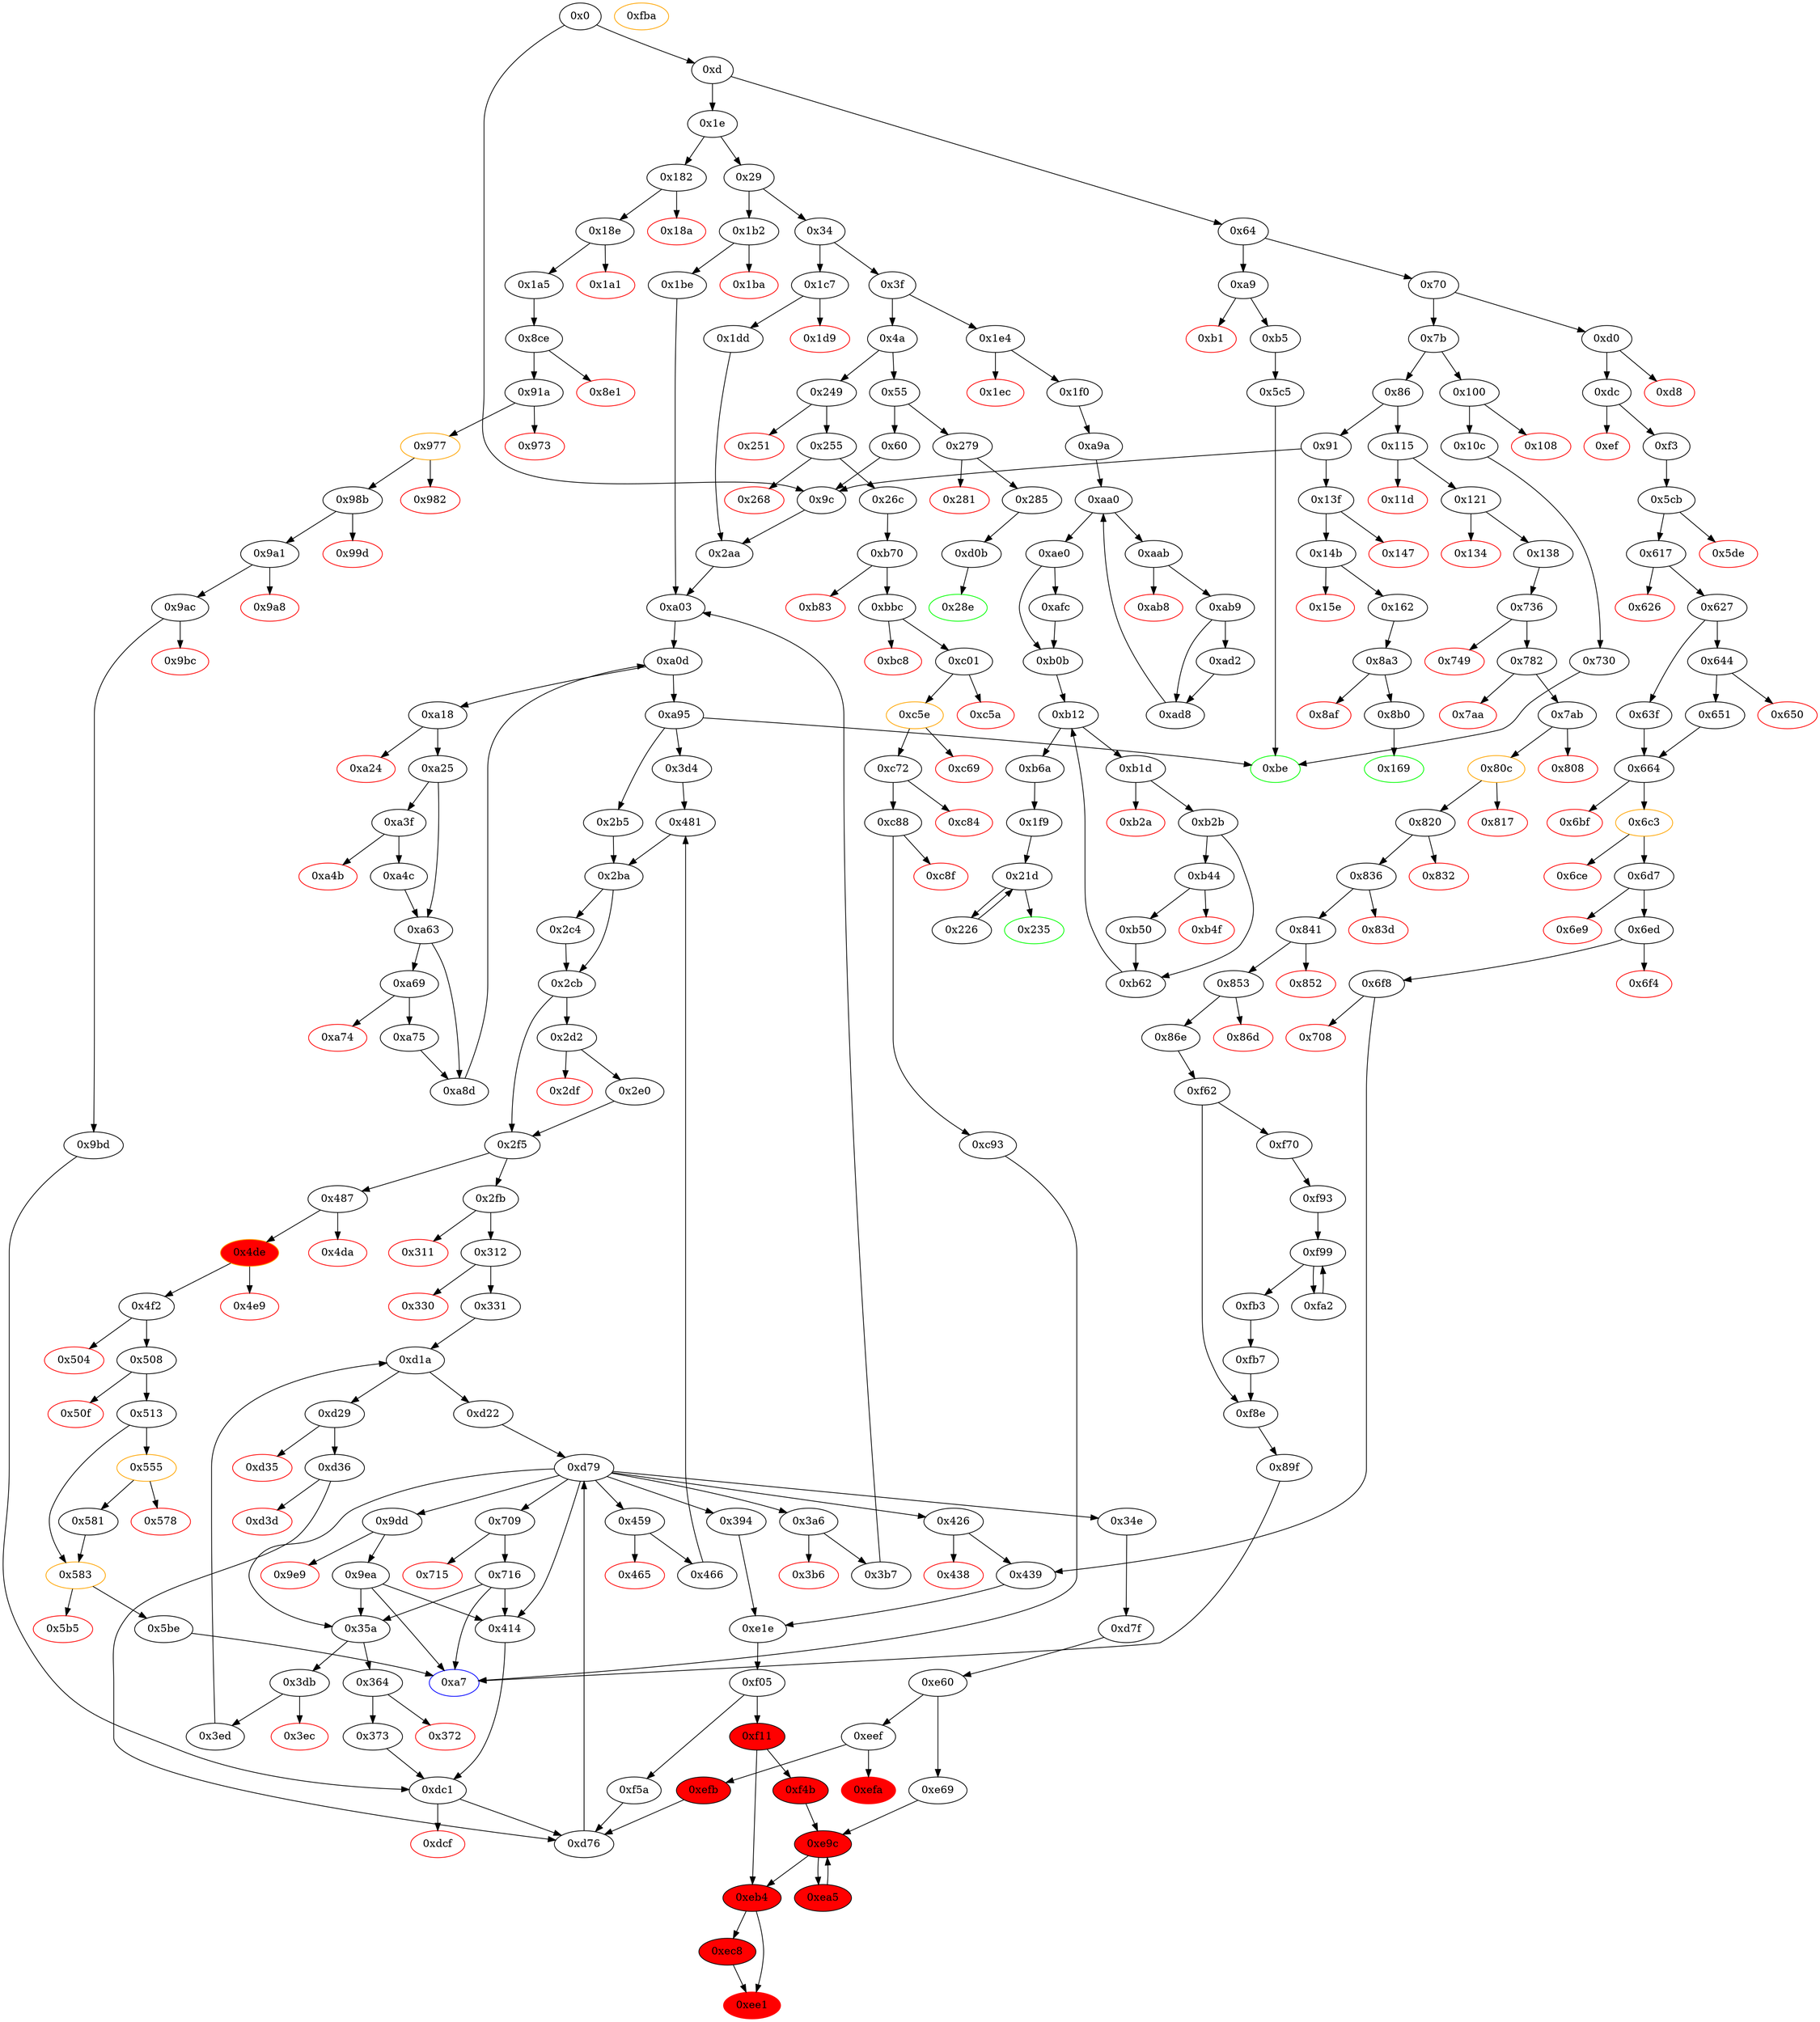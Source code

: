 strict digraph "" {
"0x578" [color=red, fillcolor=white, id="0x578", style=filled, tooltip="Block 0x578\n[0x578:0x580]\n---\nPredecessors: [0x555]\nSuccessors: []\n---\n0x578 RETURNDATASIZE\n0x579 PUSH1 0x0\n0x57b DUP1\n0x57c RETURNDATACOPY\n0x57d RETURNDATASIZE\n0x57e PUSH1 0x0\n0x580 REVERT\n---\n0x578: V467 = RETURNDATASIZE\n0x579: V468 = 0x0\n0x57c: RETURNDATACOPY 0x0 0x0 V467\n0x57d: V469 = RETURNDATASIZE\n0x57e: V470 = 0x0\n0x580: REVERT 0x0 V469\n---\nEntry stack: [S9, S8, 0x0, S6, S5, S4, S3, S2, S1, V464]\nStack pops: 0\nStack additions: []\nExit stack: [S9, S8, 0x0, S6, S5, S4, S3, S2, S1, V464]\n\nDef sites:\nS9: {}\nS8: {}\n0x0: {0x2fb.0x2fb}\nS6: {0x2fb.0x2fd, 0xd.0x12, 0x9c.0x9d}\nS5: {0xefb.0xefc, 0xf5a.0xf5f, 0x2fb.0x2fb, 0x9c.0x9d, 0x9c.0xa2, 0xd29.0xd2c, 0xdc1.0xdc6, 0x1c7.0x1c8}\nS4: {0x2fb.0x2fb, 0x3db.0x3dc, 0x1dd.0x1df, 0x9c.0xa2, 0x2fb.0x2fd, 0xd29.0xd2c, 0x2aa.0x2ab, 0xd.0x12, 0x18e.0x190}\nS3: {0x3db.0x3de, 0xf5a.0xf5f, 0x2fb.0x2fd, 0x9c.0x9d, 0xefb.0xefc, 0xd29.0xd2c, 0x2aa.0x2ab, 0xdc1.0xdc6, 0x1a5.0x1a8, 0x1c7.0x1c8, 0x466.0x47c}\nS2: {0xa03_0x2aa.0xa0b, 0xa03_0x3b7.0xa0b, 0xa03_0x1be.0xa09, 0xa03_0x2aa.0xa09, 0xa03_0x3b7.0xa09, 0xa03_0x1be.0xa0b, 0x2b5.0x2b8, 0xd29.0xd2c, 0xa8d_0xa63.0xa90, 0xd.0x12, 0xa8d_0xa75.0xa90}\nS1: {0x2fb.0x2fd, 0x3db.0x3de, 0x2fb.0x2fb, 0x3db.0x3dc, 0x2b5.0x2b8, 0xd29.0xd2c, 0x2aa.0x2ab, 0x18e.0x190, 0x1a5.0x1a8}\nV464: {0x555.0x571}\n"];
"0xf8e" [fillcolor=white, id="0xf8e", style=filled, tooltip="Block 0xf8e\n[0xf8e:0xf92]\n---\nPredecessors: [0xf62, 0xfb7]\nSuccessors: [0x89f]\n---\n0xf8e JUMPDEST\n0xf8f POP\n0xf90 POP\n0xf91 POP\n0xf92 JUMP\n---\n0xf8e: JUMPDEST \n0xf92: JUMP 0x89f\n---\nEntry stack: [V9, 0xa7, V100, V781, 0x89f, 0x3, V781, S0]\nStack pops: 4\nStack additions: []\nExit stack: [V9, 0xa7, V100, V781]\n\nDef sites:\nV9: {0xd.0x12}\n0xa7: {0x121.0x123}\nV100: {0x138.0x13a}\nV781: {0x86e.0x894}\n0x89f: {0x86e.0x896}\n0x3: {0x86e.0x88d}\nV781: {0x86e.0x894}\nS0: {0xf70.0xf82, 0xf62.0xf64}\n"];
"0xc84" [color=red, fillcolor=white, id="0xc84", style=filled, tooltip="Block 0xc84\n[0xc84:0xc87]\n---\nPredecessors: [0xc72]\nSuccessors: []\n---\n0xc84 PUSH1 0x0\n0xc86 DUP1\n0xc87 REVERT\n---\n0xc84: V1176 = 0x0\n0xc87: REVERT 0x0 0x0\n---\nEntry stack: [V9, 0xa7, V201, V204, V1170, V1171]\nStack pops: 0\nStack additions: []\nExit stack: [V9, 0xa7, V201, V204, V1170, V1171]\n\nDef sites:\nV9: {0xd.0x12}\n0xa7: {0x255.0x257}\nV201: {0x26c.0x26f}\nV204: {0x26c.0x274}\nV1170: {0xc72.0xc79}\nV1171: {0xc72.0xc7a}\n"];
"0xeef" [fillcolor=white, id="0xeef", style=filled, tooltip="Block 0xeef\n[0xeef:0xef9]\n---\nPredecessors: [0xe60]\nSuccessors: [0xefa, 0xefb]\n---\n0xeef JUMPDEST\n0xef0 POP\n0xef1 PUSH1 0x0\n0xef3 DUP4\n0xef4 DUP6\n0xef5 DUP2\n0xef6 PUSH2 0xefb\n0xef9 JUMPI\n---\n0xeef: JUMPDEST \n0xef1: V1336 = 0x0\n0xef6: V1337 = 0xefb\n0xef9: JUMPI 0xefb S3\n---\nEntry stack: [S18, S17, S16, S15, S14, S13, S12, S11, S10, S9, S8, S7, 0x0, 0xd76, S4, S3, V1240, 0x0, V1240]\nStack pops: 5\nStack additions: [S4, S3, S2, S1, 0x0, S3, S4]\nExit stack: [S18, S17, S16, S15, S14, S13, S12, S11, S10, S9, S8, S7, 0x0, 0xd76, S4, S3, V1240, 0x0, 0x0, S3, S4]\n\nDef sites:\nS18: {}\nS17: {}\nS16: {0x2fb.0x2fb, 0xd.0x12}\nS15: {0x2fb.0x2fd, 0x9c.0x9d, 0x1c7.0x1c8}\nS14: {0xd29.0xd2c, 0xd.0x12, 0x1dd.0x1df, 0x9c.0xa2}\nS13: {0xd29.0xd2c, 0x2fb.0x2fb, 0x2aa.0x2ab, 0x3db.0x3dc, 0x9c.0x9d, 0x18e.0x190, 0x466.0x47c}\nS12: {0xd29.0xd2c, 0x2fb.0x2fd, 0x3db.0x3de, 0xd.0x12, 0xa03_0x2aa.0xa09, 0x1a5.0x1a8, 0xa03_0x1be.0xa09}\nS11: {0x2fb.0x2fb, 0xefb.0xefc, 0xf5a.0xf5f, 0xdc.0xde, 0x2b5.0x2b8, 0xd29.0xd2c, 0x2aa.0x2ab, 0xd.0x12, 0xdc1.0xdc6}\nS10: {0x2fb.0x2fb, 0x3db.0x3dc, 0xefb.0xefc, 0xf5a.0xf5f, 0x2fb.0x2fd, 0xf3.0xf6, 0xd29.0xd2c, 0x18e.0x190, 0xdc1.0xdc6}\nS9: {0x2fb.0x2fd, 0x3db.0x3de, 0xefb.0xefc, 0xf5a.0xf5f, 0xf3.0xfb, 0xd29.0xd2c, 0xdc1.0xdc6, 0x1a5.0x1a8}\nS8: {0xd29.0xd2c, 0xdc1.0xdc6, 0xefb.0xefc, 0xd22.0xd23, 0xf5a.0xf5f}\nS7: {0x2fb.0x302, 0xefb.0xefc, 0xf5a.0xf5f, 0x2fb.0x2fb, 0x3db.0x3dc, 0xf3.0xfb, 0xd29.0xd2c, 0x3ed.0x3ff, 0xdc1.0xdc6, 0x1a5.0x1ad}\n0x0: {0xd7f.0xd80}\n0xd76: {0xd7f.0xd82}\nS4: {0xd29.0xd2c, 0xdc1.0xdc6, 0xefb.0xefc, 0xd22.0xd23, 0xf5a.0xf5f}\nS3: {0x2fb.0x302, 0xefb.0xefc, 0xf5a.0xf5f, 0x2fb.0x2fb, 0x3db.0x3dc, 0xf3.0xfb, 0xd29.0xd2c, 0x3ed.0x3ff, 0xdc1.0xdc6, 0x1a5.0x1ad}\nV1240: {0xd7f.0xd89}\n0x0: {0xe60.0xe61}\nV1240: {0xd7f.0xd89}\n"];
"0x6e9" [color=red, fillcolor=white, id="0x6e9", style=filled, tooltip="Block 0x6e9\n[0x6e9:0x6ec]\n---\nPredecessors: [0x6d7]\nSuccessors: []\n---\n0x6e9 PUSH1 0x0\n0x6eb DUP1\n0x6ec REVERT\n---\n0x6e9: V611 = 0x0\n0x6ec: REVERT 0x0 0x0\n---\nEntry stack: [V9, 0xa7, V76, V79, S2, V605, V606]\nStack pops: 0\nStack additions: []\nExit stack: [V9, 0xa7, V76, V79, S2, V605, V606]\n\nDef sites:\nV9: {0xd.0x12}\n0xa7: {0xdc.0xde}\nV76: {0xf3.0xf6}\nV79: {0xf3.0xfb}\nS2: {0x651.0x663, 0xf3.0xfb}\nV605: {0x6d7.0x6de}\nV606: {0x6d7.0x6df}\n"];
"0x330" [color=red, fillcolor=white, id="0x330", style=filled, tooltip="Block 0x330\n[0x330:0x330]\n---\nPredecessors: [0x312]\nSuccessors: []\n---\n0x330 INVALID\n---\n0x330: INVALID \n---\nEntry stack: [S18, S17, S16, S15, S14, S13, S12, S11, S10, S9, S8, S7, 0x0, 0x35a, V259, 0x34e, V274, 0x3, S0]\nStack pops: 0\nStack additions: []\nExit stack: [S18, S17, S16, S15, S14, S13, S12, S11, S10, S9, S8, S7, 0x0, 0x35a, V259, 0x34e, V274, 0x3, S0]\n\nDef sites:\nS18: {}\nS17: {}\nS16: {0x2fb.0x2fb, 0xd.0x12}\nS15: {0x2fb.0x2fd, 0x9c.0x9d, 0x1c7.0x1c8}\nS14: {0xd29.0xd2c, 0x2fb.0x2fb, 0xd.0x12, 0x1dd.0x1df, 0x9c.0xa2}\nS13: {0x2fb.0x2fb, 0x3db.0x3dc, 0x2fb.0x2fd, 0x9c.0x9d, 0xd29.0xd2c, 0x2aa.0x2ab, 0xd.0x12, 0x18e.0x190, 0x1c7.0x1c8, 0x466.0x47c}\nS12: {0x3db.0x3de, 0x2fb.0x2fd, 0x1dd.0x1df, 0x9c.0xa2, 0x9c.0x9d, 0xa03_0x2aa.0xa09, 0xa03_0x1be.0xa09, 0xd29.0xd2c, 0xd.0x12, 0x1a5.0x1a8, 0x1c7.0x1c8}\nS11: {0x3db.0x3dc, 0xf5a.0xf5f, 0x1dd.0x1df, 0x9c.0x9d, 0x9c.0xa2, 0xefb.0xefc, 0x2fb.0x2fb, 0xd29.0xd2c, 0x2aa.0x2ab, 0xd.0x12, 0x18e.0x190, 0xdc1.0xdc6, 0x1c7.0x1c8, 0x466.0x47c}\nS10: {0x3db.0x3dc, 0xf5a.0xf5f, 0x1dd.0x1df, 0x9c.0xa2, 0x3db.0x3de, 0x9c.0x9d, 0xd.0x12, 0x18e.0x190, 0xdc1.0xdc6, 0x2fb.0x2fb, 0xefb.0xefc, 0x2fb.0x2fd, 0xa03_0x2aa.0xa09, 0xa03_0x1be.0xa09, 0xf3.0xf6, 0xd29.0xd2c, 0x2aa.0x2ab, 0x1a5.0x1a8, 0x466.0x47c}\nS9: {0x3db.0x3de, 0xf5a.0xf5f, 0x2fb.0x2fd, 0x9c.0x9d, 0xefb.0xefc, 0xf3.0xfb, 0x2b5.0x2b8, 0xd29.0xd2c, 0x2aa.0x2ab, 0xd.0x12, 0xdc1.0xdc6, 0x1a5.0x1a8, 0x1c7.0x1c8, 0x466.0x47c}\nS8: {0xf5a.0xf5f, 0xdc.0xde, 0xd.0x12, 0xdc1.0xdc6, 0x2fb.0x2fb, 0xefb.0xefc, 0xa03_0x2aa.0xa0b, 0xa03_0x3b7.0xa0b, 0xa03_0x3b7.0xa09, 0xa03_0x2aa.0xa09, 0xa03_0x1be.0xa09, 0xa03_0x1be.0xa0b, 0x2b5.0x2b8, 0xd29.0xd2c, 0xa8d_0xa63.0xa90, 0xa8d_0xa75.0xa90, 0x2aa.0x2ab}\nS7: {0x3db.0x3de, 0xf5a.0xf5f, 0x3db.0x3dc, 0xd.0x12, 0x18e.0x190, 0xdc1.0xdc6, 0x2fb.0x2fd, 0xefb.0xefc, 0x2fb.0x2fb, 0xa03_0x2aa.0xa09, 0xf3.0xfb, 0xf3.0xf6, 0x2b5.0x2b8, 0xd29.0xd2c, 0x2aa.0x2ab, 0x1a5.0x1a8}\n0x0: {0x2fb.0x2fb}\n0x35a: {0x2fb.0x2fd}\nV259: {0x2fb.0x302}\n0x34e: {0x2fb.0x303}\nV274: {0x312.0x324}\n0x3: {0x312.0x325}\nS0: {0xf5a.0xf5f, 0xdc.0xde, 0xd.0x12, 0xdc1.0xdc6, 0x2fb.0x2fb, 0xefb.0xefc, 0xa03_0x2aa.0xa0b, 0xa03_0x3b7.0xa0b, 0xa03_0x3b7.0xa09, 0xa03_0x2aa.0xa09, 0xa03_0x1be.0xa09, 0xa03_0x1be.0xa0b, 0x2b5.0x2b8, 0xd29.0xd2c, 0xa8d_0xa63.0xa90, 0xa8d_0xa75.0xa90, 0x2aa.0x2ab}\n"];
"0xb12" [fillcolor=white, id="0xb12", style=filled, tooltip="Block 0xb12\n[0xb12:0xb1c]\n---\nPredecessors: [0xb0b, 0xb62]\nSuccessors: [0xb1d, 0xb6a]\n---\n0xb12 JUMPDEST\n0xb13 PUSH1 0x3\n0xb15 SLOAD\n0xb16 DUP2\n0xb17 LT\n0xb18 ISZERO\n0xb19 PUSH2 0xb6a\n0xb1c JUMPI\n---\n0xb12: JUMPDEST \n0xb13: V1028 = 0x3\n0xb15: V1029 = S[0x3]\n0xb17: V1030 = LT S0 V1029\n0xb18: V1031 = ISZERO V1030\n0xb19: V1032 = 0xb6a\n0xb1c: JUMPI 0xb6a V1031\n---\nEntry stack: [V9, 0x1f9, V1012, S2, S1, S0]\nStack pops: 1\nStack additions: [S0]\nExit stack: [V9, 0x1f9, V1012, S2, S1, S0]\n\nDef sites:\nV9: {0xd.0x12}\n0x1f9: {0x1f0.0x1f2}\nV1012: {0xae0.0xae5}\nS2: {0xad2.0xad6, 0xa9a.0xa9d}\nS1: {0xb50.0xb60, 0xb0b.0xb0f}\nS0: {0xb0b.0xb0f, 0xb62.0xb65}\n"];
"0x91" [fillcolor=white, id="0x91", style=filled, tooltip="Block 0x91\n[0x91:0x9b]\n---\nPredecessors: [0x86]\nSuccessors: [0x9c, 0x13f]\n---\n0x91 DUP1\n0x92 PUSH4 0xa85c38ef\n0x97 EQ\n0x98 PUSH2 0x13f\n0x9b JUMPI\n---\n0x92: V44 = 0xa85c38ef\n0x97: V45 = EQ 0xa85c38ef V9\n0x98: V46 = 0x13f\n0x9b: JUMPI 0x13f V45\n---\nEntry stack: [V9]\nStack pops: 1\nStack additions: [S0]\nExit stack: [V9]\n\nDef sites:\nV9: {0xd.0x12}\n"];
"0x3ed" [fillcolor=white, id="0x3ed", style=filled, tooltip="Block 0x3ed\n[0x3ed:0x413]\n---\nPredecessors: [0x3db]\nSuccessors: [0xd1a]\n---\n0x3ed JUMPDEST\n0x3ee SWAP1\n0x3ef PUSH1 0x0\n0x3f1 MSTORE\n0x3f2 PUSH1 0x20\n0x3f4 PUSH1 0x0\n0x3f6 SHA3\n0x3f7 SWAP1\n0x3f8 PUSH1 0x2\n0x3fa MUL\n0x3fb ADD\n0x3fc PUSH1 0x0\n0x3fe ADD\n0x3ff SLOAD\n0x400 PUSH2 0x34e\n0x403 PUSH1 0x2\n0x405 SLOAD\n0x406 DUP9\n0x407 PUSH2 0xd1a\n0x40a SWAP1\n0x40b SWAP2\n0x40c SWAP1\n0x40d PUSH4 0xffffffff\n0x412 AND\n0x413 JUMP\n---\n0x3ed: JUMPDEST \n0x3ef: V339 = 0x0\n0x3f1: M[0x0] = 0x3\n0x3f2: V340 = 0x20\n0x3f4: V341 = 0x0\n0x3f6: V342 = SHA3 0x0 0x20\n0x3f8: V343 = 0x2\n0x3fa: V344 = MUL 0x2 S0\n0x3fb: V345 = ADD V344 V342\n0x3fc: V346 = 0x0\n0x3fe: V347 = ADD 0x0 V345\n0x3ff: V348 = S[V347]\n0x400: V349 = 0x34e\n0x403: V350 = 0x2\n0x405: V351 = S[0x2]\n0x407: V352 = 0xd1a\n0x40d: V353 = 0xffffffff\n0x412: V354 = AND 0xffffffff 0xd1a\n0x413: JUMP 0xd1a\n---\nEntry stack: [S18, S17, S16, S15, S14, S13, S12, S11, S10, S9, S8, S7, S6, S5, S4, 0x0, 0x414, 0x3, S0]\nStack pops: 8\nStack additions: [S7, S6, S5, S4, S3, S2, V348, 0x34e, S7, V351]\nExit stack: [S14, S13, S12, S11, S10, S9, S8, S7, S6, S5, S4, 0x0, 0x414, V348, 0x34e, S7, V351]\n\nDef sites:\nS18: {}\nS17: {}\nS16: {0x2fb.0x2fb, 0xd.0x12}\nS15: {0x2fb.0x2fd, 0xd.0x12, 0x2fb.0x2fb, 0x9c.0x9d, 0x1c7.0x1c8}\nS14: {0xd29.0xd2c, 0x2fb.0x2fd, 0xd.0x12, 0x1dd.0x1df, 0x9c.0xa2, 0x9c.0x9d, 0x1c7.0x1c8}\nS13: {0x2fb.0x2fb, 0x3db.0x3dc, 0x1dd.0x1df, 0x9c.0x9d, 0x9c.0xa2, 0xd29.0xd2c, 0x2aa.0x2ab, 0xd.0x12, 0x18e.0x190, 0x466.0x47c}\nS12: {0x2fb.0x2fd, 0x3db.0x3de, 0x2fb.0x2fb, 0x9c.0xa2, 0x9c.0x9d, 0xa03_0x2aa.0xa09, 0xa03_0x1be.0xa09, 0x3db.0x3dc, 0xd29.0xd2c, 0x2aa.0x2ab, 0xd.0x12, 0x18e.0x190, 0x1a5.0x1a8, 0x1c7.0x1c8, 0x466.0x47c}\nS11: {0x3db.0x3de, 0xf5a.0xf5f, 0x1dd.0x1df, 0x9c.0x9d, 0x9c.0xa2, 0xd.0x12, 0xdc1.0xdc6, 0x1c7.0x1c8, 0xefb.0xefc, 0x2fb.0x2fb, 0x2fb.0x2fd, 0xa03_0x2aa.0xa09, 0xa03_0x1be.0xa09, 0xd29.0xd2c, 0x2aa.0x2ab, 0x1a5.0x1a8}\nS10: {0x3db.0x3dc, 0xf5a.0xf5f, 0x1dd.0x1df, 0x9c.0xa2, 0x9c.0x9d, 0xdc.0xde, 0xd.0x12, 0x18e.0x190, 0xdc1.0xdc6, 0x2fb.0x2fb, 0xefb.0xefc, 0x2fb.0x2fd, 0xa03_0x2aa.0xa09, 0xf3.0xf6, 0x2b5.0x2b8, 0xd29.0xd2c, 0x2aa.0x2ab, 0x466.0x47c}\nS9: {0x3db.0x3de, 0xf5a.0xf5f, 0x3db.0x3dc, 0x9c.0x9d, 0xd.0x12, 0x18e.0x190, 0xdc1.0xdc6, 0x1c7.0x1c8, 0x2fb.0x2fd, 0xefb.0xefc, 0x2fb.0x2fb, 0xa03_0x2aa.0xa09, 0xf3.0xfb, 0xf3.0xf6, 0x2b5.0x2b8, 0xd29.0xd2c, 0x2aa.0x2ab, 0x1a5.0x1a8, 0x466.0x47c}\nS8: {0x3db.0x3de, 0xf5a.0xf5f, 0x1dd.0x1df, 0xdc.0xde, 0x9c.0xa2, 0xd.0x12, 0xdc1.0xdc6, 0x2fb.0x2fb, 0xefb.0xefc, 0x2fb.0x2fd, 0xa03_0x2aa.0xa0b, 0xa03_0x3b7.0xa0b, 0xa03_0x3b7.0xa09, 0xa03_0x2aa.0xa09, 0xa03_0x1be.0xa09, 0xa03_0x1be.0xa0b, 0xf3.0xfb, 0x2b5.0x2b8, 0xd29.0xd2c, 0xa8d_0xa63.0xa90, 0xa8d_0xa75.0xa90, 0x2aa.0x2ab, 0x1a5.0x1a8}\nS7: {0x3db.0x3de, 0x3db.0x3dc, 0xf5a.0xf5f, 0xdc.0xde, 0x9c.0x9d, 0xd.0x12, 0x18e.0x190, 0xdc1.0xdc6, 0x2fb.0x2fd, 0x2fb.0x2fb, 0xefb.0xefc, 0xa03_0x2aa.0xa09, 0xf3.0xf6, 0x2b5.0x2b8, 0xd29.0xd2c, 0x2aa.0x2ab, 0x1a5.0x1a8, 0x466.0x47c}\nS6: {0x3db.0x3dc, 0xf5a.0xf5f, 0x3db.0x3de, 0x2fb.0x2fb, 0xefb.0xefc, 0x2fb.0x2fd, 0xa03_0x2aa.0xa09, 0xa03_0x1be.0xa09, 0xf3.0xf6, 0xd29.0xd2c, 0xd.0x12, 0x18e.0x190, 0xdc1.0xdc6, 0x1a5.0x1a8}\nS5: {0x2fb.0x2fd, 0x3db.0x3de, 0xefb.0xefc, 0xf5a.0xf5f, 0x2fb.0x2fb, 0xdc.0xde, 0xf3.0xfb, 0x2b5.0x2b8, 0xd29.0xd2c, 0x2aa.0x2ab, 0xd.0x12, 0xdc1.0xdc6, 0x1a5.0x1a8}\nS4: {0xd29.0xd2c, 0xdc1.0xdc6, 0xefb.0xefc, 0xd22.0xd23, 0xf5a.0xf5f}\n0x0: {0x3db.0x3dc}\n0x414: {0x3db.0x3de}\n0x3: {0x3db.0x3e1}\nS0: {0x3db.0x3dc, 0xf5a.0xf5f, 0x3db.0x3de, 0x2fb.0x2fb, 0xefb.0xefc, 0x2fb.0x2fd, 0xa03_0x2aa.0xa09, 0xa03_0x1be.0xa09, 0xf3.0xf6, 0xd29.0xd2c, 0xd.0x12, 0x18e.0x190, 0xdc1.0xdc6, 0x1a5.0x1a8}\n"];
"0xbbc" [fillcolor=white, id="0xbbc", style=filled, tooltip="Block 0xbbc\n[0xbbc:0xbc7]\n---\nPredecessors: [0xb70]\nSuccessors: [0xbc8, 0xc01]\n---\n0xbbc JUMPDEST\n0xbbd PUSH1 0x4\n0xbbf SLOAD\n0xbc0 PUSH1 0x3\n0xbc2 SLOAD\n0xbc3 LT\n0xbc4 PUSH2 0xc01\n0xbc7 JUMPI\n---\n0xbbc: JUMPDEST \n0xbbd: V1096 = 0x4\n0xbbf: V1097 = S[0x4]\n0xbc0: V1098 = 0x3\n0xbc2: V1099 = S[0x3]\n0xbc3: V1100 = LT V1099 V1097\n0xbc4: V1101 = 0xc01\n0xbc7: JUMPI 0xc01 V1100\n---\nEntry stack: [V9, 0xa7, V201, V204]\nStack pops: 0\nStack additions: []\nExit stack: [V9, 0xa7, V201, V204]\n\nDef sites:\nV9: {0xd.0x12}\n0xa7: {0x255.0x257}\nV201: {0x26c.0x26f}\nV204: {0x26c.0x274}\n"];
"0x64" [fillcolor=white, id="0x64", style=filled, tooltip="Block 0x64\n[0x64:0x6f]\n---\nPredecessors: [0xd]\nSuccessors: [0x70, 0xa9]\n---\n0x64 JUMPDEST\n0x65 DUP1\n0x66 PUSH4 0x1f2dc5ef\n0x6b EQ\n0x6c PUSH2 0xa9\n0x6f JUMPI\n---\n0x64: JUMPDEST \n0x66: V32 = 0x1f2dc5ef\n0x6b: V33 = EQ 0x1f2dc5ef V9\n0x6c: V34 = 0xa9\n0x6f: JUMPI 0xa9 V33\n---\nEntry stack: [V9]\nStack pops: 1\nStack additions: [S0]\nExit stack: [V9]\n\nDef sites:\nV9: {0xd.0x12}\n"];
"0x644" [fillcolor=white, id="0x644", style=filled, tooltip="Block 0x644\n[0x644:0x64f]\n---\nPredecessors: [0x627]\nSuccessors: [0x650, 0x651]\n---\n0x644 JUMPDEST\n0x645 PUSH1 0x3\n0x647 DUP4\n0x648 DUP2\n0x649 SLOAD\n0x64a DUP2\n0x64b LT\n0x64c PUSH2 0x651\n0x64f JUMPI\n---\n0x644: JUMPDEST \n0x645: V547 = 0x3\n0x649: V548 = S[0x3]\n0x64b: V549 = LT V76 V548\n0x64c: V550 = 0x651\n0x64f: JUMPI 0x651 V549\n---\nEntry stack: [V9, 0xa7, V76, V79, 0x0]\nStack pops: 3\nStack additions: [S2, S1, S0, 0x3, S2]\nExit stack: [V9, 0xa7, V76, V79, 0x0, 0x3, V76]\n\nDef sites:\nV9: {0xd.0x12}\n0xa7: {0xdc.0xde}\nV76: {0xf3.0xf6}\nV79: {0xf3.0xfb}\n0x0: {0x617.0x618}\n"];
"0xa3f" [fillcolor=white, id="0xa3f", style=filled, tooltip="Block 0xa3f\n[0xa3f:0xa4a]\n---\nPredecessors: [0xa25]\nSuccessors: [0xa4b, 0xa4c]\n---\n0xa3f POP\n0xa40 PUSH1 0x3\n0xa42 DUP2\n0xa43 DUP2\n0xa44 SLOAD\n0xa45 DUP2\n0xa46 LT\n0xa47 PUSH2 0xa4c\n0xa4a JUMPI\n---\n0xa40: V945 = 0x3\n0xa44: V946 = S[0x3]\n0xa46: V947 = LT S1 V946\n0xa47: V948 = 0xa4c\n0xa4a: JUMPI 0xa4c V947\n---\nEntry stack: [S15, S14, S13, S12, S11, S10, S9, S8, S7, S6, S5, {0xbe, 0x2b5, 0x3d4}, S3, S2, S1, V942]\nStack pops: 2\nStack additions: [S1, 0x3, S1]\nExit stack: [S15, S14, S13, S12, S11, S10, S9, S8, S7, S6, S5, {0xbe, 0x2b5, 0x3d4}, S3, S2, S1, 0x3, S1]\n\nDef sites:\nS15: {}\nS14: {}\nS13: {0x2fb.0x2fb, 0xd.0x12}\nS12: {0x2fb.0x2fd, 0x9c.0x9d, 0x1c7.0x1c8}\nS11: {0xd29.0xd2c, 0xd.0x12, 0x1dd.0x1df, 0x9c.0xa2}\nS10: {0xd29.0xd2c, 0x2fb.0x2fb, 0x3db.0x3dc, 0x2aa.0x2ab, 0x9c.0x9d, 0x18e.0x190, 0x466.0x47c}\nS9: {0x2fb.0x2fd, 0x3db.0x3de, 0x9c.0xa2, 0xa03_0x2aa.0xa09, 0xa03_0x1be.0xa09, 0xd29.0xd2c, 0xd.0x12, 0x1a5.0x1a8}\nS8: {0xd29.0xd2c, 0xefb.0xefc, 0xf5a.0xf5f, 0x9c.0x9d, 0xdc1.0xdc6, 0x1c7.0x1c8}\nS7: {0x3db.0x3dc, 0xf5a.0xf5f, 0x1dd.0x1df, 0x9c.0xa2, 0x2fb.0x2fb, 0xefb.0xefc, 0x2fb.0x2fd, 0xa03_0x2aa.0xa09, 0xf3.0xf6, 0xd29.0xd2c, 0x18e.0x190, 0xdc1.0xdc6}\nS6: {0x3db.0x3de, 0xf5a.0xf5f, 0x2fb.0x2fd, 0xefb.0xefc, 0xf3.0xfb, 0x2b5.0x2b8, 0xd29.0xd2c, 0x2aa.0x2ab, 0xd.0x12, 0xdc1.0xdc6, 0x1a5.0x1a8}\nS5: {0x3db.0x3dc, 0xf5a.0xf5f, 0x2fb.0x302, 0xefb.0xefc, 0x2fb.0x2fb, 0xf3.0xfb, 0xd29.0xd2c, 0x2aa.0x2ac, 0xd.0x12, 0x3ed.0x3ff, 0x18e.0x190, 0xdc1.0xdc6, 0x1a5.0x1ad}\n{0xbe, 0x2b5, 0x3d4}: {0x2aa.0x2ae, 0x3b7.0x3cd, 0x1be.0x1c0}\nS3: {0xa03_0x2aa.0xa0b, 0xa03_0x3b7.0xa0b, 0xa03_0x3b7.0xa09, 0xa03_0x2aa.0xa09, 0xa03_0x1be.0xa09, 0xa03_0x1be.0xa0b, 0xa8d_0xa63.0xa90, 0xa8d_0xa75.0xa90}\nS2: {0xa03_0x2aa.0xa06, 0xa03_0x3b7.0xa06, 0xa75.0xa87, 0xa03_0x1be.0xa06}\nS1: {0xa8d_0xa63.0xa90, 0xa03_0x2aa.0xa0b, 0xa8d_0xa75.0xa90, 0xa03_0x1be.0xa0b, 0xa03_0x3b7.0xa0b}\nV942: {0xa25.0xa38}\n"];
"0x7b" [fillcolor=white, id="0x7b", style=filled, tooltip="Block 0x7b\n[0x7b:0x85]\n---\nPredecessors: [0x70]\nSuccessors: [0x86, 0x100]\n---\n0x7b DUP1\n0x7c PUSH4 0x93254b0e\n0x81 EQ\n0x82 PUSH2 0x100\n0x85 JUMPI\n---\n0x7c: V38 = 0x93254b0e\n0x81: V39 = EQ 0x93254b0e V9\n0x82: V40 = 0x100\n0x85: JUMPI 0x100 V39\n---\nEntry stack: [V9]\nStack pops: 1\nStack additions: [S0]\nExit stack: [V9]\n\nDef sites:\nV9: {0xd.0x12}\n"];
"0x438" [color=red, fillcolor=white, id="0x438", style=filled, tooltip="Block 0x438\n[0x438:0x438]\n---\nPredecessors: [0x426]\nSuccessors: []\n---\n0x438 INVALID\n---\n0x438: INVALID \n---\nEntry stack: [S18, S17, S16, S15, S14, S13, S12, S11, S10, S9, S8, S7, S6, S5, S4, 0x459, S2, 0x3, S0]\nStack pops: 0\nStack additions: []\nExit stack: [S18, S17, S16, S15, S14, S13, S12, S11, S10, S9, S8, S7, S6, S5, S4, 0x459, S2, 0x3, S0]\n\nDef sites:\nS18: {}\nS17: {}\nS16: {0x2fb.0x2fb, 0xd.0x12}\nS15: {0x2fb.0x2fd, 0xd.0x12, 0x2fb.0x2fb, 0x9c.0x9d, 0x1c7.0x1c8}\nS14: {0xd29.0xd2c, 0x2fb.0x2fd, 0xd.0x12, 0x1dd.0x1df, 0x9c.0xa2, 0x9c.0x9d, 0x1c7.0x1c8}\nS13: {0x2fb.0x2fb, 0x3db.0x3dc, 0x1dd.0x1df, 0x9c.0x9d, 0x9c.0xa2, 0xd29.0xd2c, 0x2aa.0x2ab, 0xd.0x12, 0x18e.0x190, 0x466.0x47c}\nS12: {0x2fb.0x2fd, 0x3db.0x3de, 0x2fb.0x2fb, 0x9c.0xa2, 0x9c.0x9d, 0xa03_0x2aa.0xa09, 0xa03_0x1be.0xa09, 0x3db.0x3dc, 0xd29.0xd2c, 0x2aa.0x2ab, 0xd.0x12, 0x18e.0x190, 0x1a5.0x1a8, 0x1c7.0x1c8, 0x466.0x47c}\nS11: {0x3db.0x3de, 0xf5a.0xf5f, 0x1dd.0x1df, 0x9c.0x9d, 0x9c.0xa2, 0xd.0x12, 0xdc1.0xdc6, 0x1c7.0x1c8, 0xefb.0xefc, 0x2fb.0x2fb, 0x2fb.0x2fd, 0xa03_0x2aa.0xa09, 0xa03_0x1be.0xa09, 0xd29.0xd2c, 0x2aa.0x2ab, 0x1a5.0x1a8}\nS10: {0x3db.0x3dc, 0xf5a.0xf5f, 0x1dd.0x1df, 0x9c.0xa2, 0x9c.0x9d, 0xdc.0xde, 0xd.0x12, 0x18e.0x190, 0xdc1.0xdc6, 0x2fb.0x2fb, 0xefb.0xefc, 0x2fb.0x2fd, 0xa03_0x2aa.0xa09, 0xf3.0xf6, 0x2b5.0x2b8, 0xd29.0xd2c, 0x2aa.0x2ab, 0x466.0x47c}\nS9: {0x3db.0x3de, 0xf5a.0xf5f, 0x3db.0x3dc, 0x9c.0x9d, 0xd.0x12, 0x18e.0x190, 0xdc1.0xdc6, 0x1c7.0x1c8, 0x2fb.0x2fd, 0xefb.0xefc, 0x2fb.0x2fb, 0xa03_0x2aa.0xa09, 0xf3.0xfb, 0xf3.0xf6, 0x2b5.0x2b8, 0xd29.0xd2c, 0x2aa.0x2ab, 0x1a5.0x1a8, 0x466.0x47c}\nS8: {0x3db.0x3de, 0xf5a.0xf5f, 0x1dd.0x1df, 0xdc.0xde, 0x9c.0xa2, 0xd.0x12, 0xdc1.0xdc6, 0x2fb.0x2fb, 0xefb.0xefc, 0x2fb.0x2fd, 0xa03_0x2aa.0xa0b, 0xa03_0x3b7.0xa0b, 0xa03_0x3b7.0xa09, 0xa03_0x2aa.0xa09, 0xa03_0x1be.0xa09, 0xa03_0x1be.0xa0b, 0xf3.0xfb, 0x2b5.0x2b8, 0xd29.0xd2c, 0xa8d_0xa63.0xa90, 0xa8d_0xa75.0xa90, 0x2aa.0x2ab, 0x1a5.0x1a8}\nS7: {0x3db.0x3de, 0x3db.0x3dc, 0xf5a.0xf5f, 0xdc.0xde, 0x9c.0x9d, 0xd.0x12, 0x18e.0x190, 0xdc1.0xdc6, 0x2fb.0x2fd, 0x2fb.0x2fb, 0xefb.0xefc, 0xa03_0x2aa.0xa09, 0xf3.0xf6, 0x2b5.0x2b8, 0xd29.0xd2c, 0x2aa.0x2ab, 0x1a5.0x1a8, 0x466.0x47c}\nS6: {0xd29.0xd2c, 0xdc1.0xdc6, 0xefb.0xefc, 0xd22.0xd23, 0xf5a.0xf5f}\nS5: {0x2fb.0x2fd, 0x3db.0x3de, 0xefb.0xefc, 0xf5a.0xf5f, 0x2fb.0x2fb, 0xdc.0xde, 0xf3.0xfb, 0x2b5.0x2b8, 0xd29.0xd2c, 0x2aa.0x2ab, 0xd.0x12, 0xdc1.0xdc6, 0x1a5.0x1a8}\nS4: {0x2fb.0x302, 0x3db.0x3dc, 0xf5a.0xf5f, 0xefb.0xefc, 0x2fb.0x2fb, 0x2fb.0x2fd, 0xf3.0xfb, 0xf3.0xf6, 0xd29.0xd2c, 0x3ed.0x3ff, 0x18e.0x190, 0xdc1.0xdc6, 0x1a5.0x1ad}\n0x459: {0x426.0x429}\nS2: {0x2fb.0x302, 0x3db.0x3dc, 0xf5a.0xf5f, 0xefb.0xefc, 0x2fb.0x2fb, 0x2fb.0x2fd, 0xf3.0xfb, 0xf3.0xf6, 0xd29.0xd2c, 0x3ed.0x3ff, 0x18e.0x190, 0xdc1.0xdc6, 0x1a5.0x1ad}\n0x3: {0x426.0x42d}\nS0: {0x3db.0x3de, 0x3db.0x3dc, 0xf5a.0xf5f, 0xdc.0xde, 0x9c.0x9d, 0xd.0x12, 0x18e.0x190, 0xdc1.0xdc6, 0x2fb.0x2fd, 0x2fb.0x2fb, 0xefb.0xefc, 0xa03_0x2aa.0xa09, 0xf3.0xf6, 0x2b5.0x2b8, 0xd29.0xd2c, 0x2aa.0x2ab, 0x1a5.0x1a8, 0x466.0x47c}\n"];
"0x513" [fillcolor=white, id="0x513", style=filled, tooltip="Block 0x513\n[0x513:0x554]\n---\nPredecessors: [0x508]\nSuccessors: [0x555, 0x583]\n---\n0x513 JUMPDEST\n0x514 PUSH1 0x40\n0x516 DUP1\n0x517 MLOAD\n0x518 CALLER\n0x519 DUP2\n0x51a MSTORE\n0x51b PUSH1 0x20\n0x51d DUP2\n0x51e ADD\n0x51f DUP4\n0x520 SWAP1\n0x521 MSTORE\n0x522 DUP2\n0x523 MLOAD\n0x524 PUSH32 0xf4b351c7293f3c20fc9912c61adbe9823a6de3162bde18c98eb6feeae232f861\n0x545 SWAP3\n0x546 SWAP2\n0x547 DUP2\n0x548 SWAP1\n0x549 SUB\n0x54a SWAP1\n0x54b SWAP2\n0x54c ADD\n0x54d SWAP1\n0x54e LOG1\n0x54f DUP3\n0x550 ISZERO\n0x551 PUSH2 0x583\n0x554 JUMPI\n---\n0x513: JUMPDEST \n0x514: V445 = 0x40\n0x517: V446 = M[0x40]\n0x518: V447 = CALLER\n0x51a: M[V446] = V447\n0x51b: V448 = 0x20\n0x51e: V449 = ADD V446 0x20\n0x521: M[V449] = S0\n0x523: V450 = M[0x40]\n0x524: V451 = 0xf4b351c7293f3c20fc9912c61adbe9823a6de3162bde18c98eb6feeae232f861\n0x549: V452 = SUB V446 V450\n0x54c: V453 = ADD 0x40 V452\n0x54e: LOG V450 V453 0xf4b351c7293f3c20fc9912c61adbe9823a6de3162bde18c98eb6feeae232f861\n0x550: V454 = ISZERO S2\n0x551: V455 = 0x583\n0x554: JUMPI 0x583 V454\n---\nEntry stack: [S8, S7, 0x0, S5, S4, S3, S2, S1, S0]\nStack pops: 3\nStack additions: [S2, S1, S0]\nExit stack: [S8, S7, 0x0, S5, S4, S3, S2, S1, S0]\n\nDef sites:\nS8: {}\nS7: {}\n0x0: {0x2fb.0x2fb}\nS5: {0x2fb.0x2fd, 0xd.0x12, 0x9c.0x9d}\nS4: {0xefb.0xefc, 0xf5a.0xf5f, 0x2fb.0x2fb, 0x9c.0x9d, 0x9c.0xa2, 0xd29.0xd2c, 0xdc1.0xdc6, 0x1c7.0x1c8}\nS3: {0x2fb.0x2fb, 0x3db.0x3dc, 0x1dd.0x1df, 0x9c.0xa2, 0x2fb.0x2fd, 0xd29.0xd2c, 0x2aa.0x2ab, 0xd.0x12, 0x18e.0x190}\nS2: {0x3db.0x3de, 0xf5a.0xf5f, 0x2fb.0x2fd, 0x9c.0x9d, 0xefb.0xefc, 0xd29.0xd2c, 0x2aa.0x2ab, 0xdc1.0xdc6, 0x1a5.0x1a8, 0x1c7.0x1c8, 0x466.0x47c}\nS1: {0xa03_0x2aa.0xa0b, 0xa03_0x3b7.0xa0b, 0xa03_0x1be.0xa09, 0xa03_0x2aa.0xa09, 0xa03_0x3b7.0xa09, 0xa03_0x1be.0xa0b, 0x2b5.0x2b8, 0xd29.0xd2c, 0xa8d_0xa63.0xa90, 0xd.0x12, 0xa8d_0xa75.0xa90}\nS0: {0x2fb.0x2fd, 0x3db.0x3de, 0x2fb.0x2fb, 0x3db.0x3dc, 0x2b5.0x2b8, 0xd29.0xd2c, 0x2aa.0x2ab, 0x18e.0x190, 0x1a5.0x1a8}\n"];
"0x312" [fillcolor=white, id="0x312", style=filled, tooltip="Block 0x312\n[0x312:0x32f]\n---\nPredecessors: [0x2fb]\nSuccessors: [0x330, 0x331]\n---\n0x312 JUMPDEST\n0x313 SWAP1\n0x314 PUSH1 0x0\n0x316 MSTORE\n0x317 PUSH1 0x20\n0x319 PUSH1 0x0\n0x31b SHA3\n0x31c SWAP1\n0x31d PUSH1 0x2\n0x31f MUL\n0x320 ADD\n0x321 PUSH1 0x1\n0x323 ADD\n0x324 SLOAD\n0x325 PUSH1 0x3\n0x327 DUP8\n0x328 DUP2\n0x329 SLOAD\n0x32a DUP2\n0x32b LT\n0x32c PUSH2 0x331\n0x32f JUMPI\n---\n0x312: JUMPDEST \n0x314: V265 = 0x0\n0x316: M[0x0] = 0x3\n0x317: V266 = 0x20\n0x319: V267 = 0x0\n0x31b: V268 = SHA3 0x0 0x20\n0x31d: V269 = 0x2\n0x31f: V270 = MUL 0x2 S0\n0x320: V271 = ADD V270 V268\n0x321: V272 = 0x1\n0x323: V273 = ADD 0x1 V271\n0x324: V274 = S[V273]\n0x325: V275 = 0x3\n0x329: V276 = S[0x3]\n0x32b: V277 = LT S7 V276\n0x32c: V278 = 0x331\n0x32f: JUMPI 0x331 V277\n---\nEntry stack: [S17, S16, S15, S14, S13, S12, S11, S10, S9, S8, S7, S6, 0x0, 0x35a, V259, 0x34e, 0x3, S0]\nStack pops: 8\nStack additions: [S7, S6, S5, S4, S3, S2, V274, 0x3, S7]\nExit stack: [S17, S16, S15, S14, S13, S12, S11, S10, S9, S8, S7, S6, 0x0, 0x35a, V259, 0x34e, V274, 0x3, S7]\n\nDef sites:\nS17: {}\nS16: {}\nS15: {0x2fb.0x2fb, 0xd.0x12}\nS14: {0x2fb.0x2fd, 0x9c.0x9d, 0x1c7.0x1c8}\nS13: {0xd29.0xd2c, 0x2fb.0x2fb, 0xd.0x12, 0x1dd.0x1df, 0x9c.0xa2}\nS12: {0x2fb.0x2fb, 0x3db.0x3dc, 0x2fb.0x2fd, 0x9c.0x9d, 0xd29.0xd2c, 0x2aa.0x2ab, 0xd.0x12, 0x18e.0x190, 0x1c7.0x1c8, 0x466.0x47c}\nS11: {0x3db.0x3de, 0x2fb.0x2fd, 0x1dd.0x1df, 0x9c.0xa2, 0x9c.0x9d, 0xa03_0x2aa.0xa09, 0xa03_0x1be.0xa09, 0xd29.0xd2c, 0xd.0x12, 0x1a5.0x1a8, 0x1c7.0x1c8}\nS10: {0x3db.0x3dc, 0xf5a.0xf5f, 0x1dd.0x1df, 0x9c.0x9d, 0x9c.0xa2, 0xefb.0xefc, 0x2fb.0x2fb, 0xd29.0xd2c, 0x2aa.0x2ab, 0xd.0x12, 0x18e.0x190, 0xdc1.0xdc6, 0x1c7.0x1c8, 0x466.0x47c}\nS9: {0x3db.0x3dc, 0xf5a.0xf5f, 0x1dd.0x1df, 0x9c.0xa2, 0x3db.0x3de, 0x9c.0x9d, 0xd.0x12, 0x18e.0x190, 0xdc1.0xdc6, 0x2fb.0x2fb, 0xefb.0xefc, 0x2fb.0x2fd, 0xa03_0x2aa.0xa09, 0xa03_0x1be.0xa09, 0xf3.0xf6, 0xd29.0xd2c, 0x2aa.0x2ab, 0x1a5.0x1a8, 0x466.0x47c}\nS8: {0x3db.0x3de, 0xf5a.0xf5f, 0x2fb.0x2fd, 0x9c.0x9d, 0xefb.0xefc, 0xf3.0xfb, 0x2b5.0x2b8, 0xd29.0xd2c, 0x2aa.0x2ab, 0xd.0x12, 0xdc1.0xdc6, 0x1a5.0x1a8, 0x1c7.0x1c8, 0x466.0x47c}\nS7: {0xf5a.0xf5f, 0xdc.0xde, 0xd.0x12, 0xdc1.0xdc6, 0x2fb.0x2fb, 0xefb.0xefc, 0xa03_0x2aa.0xa0b, 0xa03_0x3b7.0xa0b, 0xa03_0x3b7.0xa09, 0xa03_0x2aa.0xa09, 0xa03_0x1be.0xa09, 0xa03_0x1be.0xa0b, 0x2b5.0x2b8, 0xd29.0xd2c, 0xa8d_0xa63.0xa90, 0xa8d_0xa75.0xa90, 0x2aa.0x2ab}\nS6: {0x3db.0x3de, 0xf5a.0xf5f, 0x3db.0x3dc, 0xd.0x12, 0x18e.0x190, 0xdc1.0xdc6, 0x2fb.0x2fd, 0xefb.0xefc, 0x2fb.0x2fb, 0xa03_0x2aa.0xa09, 0xf3.0xfb, 0xf3.0xf6, 0x2b5.0x2b8, 0xd29.0xd2c, 0x2aa.0x2ab, 0x1a5.0x1a8}\n0x0: {0x2fb.0x2fb}\n0x35a: {0x2fb.0x2fd}\nV259: {0x2fb.0x302}\n0x34e: {0x2fb.0x303}\n0x3: {0x2fb.0x306}\nS0: {0xf5a.0xf5f, 0xdc.0xde, 0xd.0x12, 0xdc1.0xdc6, 0x2fb.0x2fb, 0xefb.0xefc, 0xa03_0x2aa.0xa0b, 0xa03_0x3b7.0xa0b, 0xa03_0x3b7.0xa09, 0xa03_0x2aa.0xa09, 0xa03_0x1be.0xa09, 0xa03_0x1be.0xa0b, 0x2b5.0x2b8, 0xd29.0xd2c, 0xa8d_0xa63.0xa90, 0xa8d_0xa75.0xa90, 0x2aa.0x2ab}\n"];
"0x853" [fillcolor=white, id="0x853", style=filled, tooltip="Block 0x853\n[0x853:0x86c]\n---\nPredecessors: [0x841]\nSuccessors: [0x86d, 0x86e]\n---\n0x853 JUMPDEST\n0x854 SWAP1\n0x855 PUSH1 0x0\n0x857 MSTORE\n0x858 PUSH1 0x20\n0x85a PUSH1 0x0\n0x85c SHA3\n0x85d SWAP1\n0x85e PUSH1 0x2\n0x860 MUL\n0x861 ADD\n0x862 PUSH1 0x3\n0x864 DUP3\n0x865 DUP2\n0x866 SLOAD\n0x867 DUP2\n0x868 LT\n0x869 PUSH2 0x86e\n0x86c JUMPI\n---\n0x853: JUMPDEST \n0x855: V755 = 0x0\n0x857: M[0x0] = 0x3\n0x858: V756 = 0x20\n0x85a: V757 = 0x0\n0x85c: V758 = SHA3 0x0 0x20\n0x85e: V759 = 0x2\n0x860: V760 = MUL 0x2 V752\n0x861: V761 = ADD V760 V758\n0x862: V762 = 0x3\n0x866: V763 = S[0x3]\n0x868: V764 = LT V100 V763\n0x869: V765 = 0x86e\n0x86c: JUMPI 0x86e V764\n---\nEntry stack: [V9, 0xa7, V100, 0x3, V752]\nStack pops: 3\nStack additions: [S2, V761, 0x3, S2]\nExit stack: [V9, 0xa7, V100, V761, 0x3, V100]\n\nDef sites:\nV9: {0xd.0x12}\n0xa7: {0x121.0x123}\nV100: {0x138.0x13a}\n0x3: {0x841.0x842}\nV752: {0x841.0x84a}\n"];
"0x8ce" [fillcolor=white, id="0x8ce", style=filled, tooltip="Block 0x8ce\n[0x8ce:0x8e0]\n---\nPredecessors: [0x1a5]\nSuccessors: [0x8e1, 0x91a]\n---\n0x8ce JUMPDEST\n0x8cf PUSH1 0x0\n0x8d1 SLOAD\n0x8d2 PUSH1 0x1\n0x8d4 PUSH1 0x1\n0x8d6 PUSH1 0xa0\n0x8d8 SHL\n0x8d9 SUB\n0x8da AND\n0x8db CALLER\n0x8dc EQ\n0x8dd PUSH2 0x91a\n0x8e0 JUMPI\n---\n0x8ce: JUMPDEST \n0x8cf: V798 = 0x0\n0x8d1: V799 = S[0x0]\n0x8d2: V800 = 0x1\n0x8d4: V801 = 0x1\n0x8d6: V802 = 0xa0\n0x8d8: V803 = SHL 0xa0 0x1\n0x8d9: V804 = SUB 0x10000000000000000000000000000000000000000 0x1\n0x8da: V805 = AND 0xffffffffffffffffffffffffffffffffffffffff V799\n0x8db: V806 = CALLER\n0x8dc: V807 = EQ V806 V805\n0x8dd: V808 = 0x91a\n0x8e0: JUMPI 0x91a V807\n---\nEntry stack: [V9, 0xa7, V137, V140]\nStack pops: 0\nStack additions: []\nExit stack: [V9, 0xa7, V137, V140]\n\nDef sites:\nV9: {0xd.0x12}\n0xa7: {0x18e.0x190}\nV137: {0x1a5.0x1a8}\nV140: {0x1a5.0x1ad}\n"];
"0xb0b" [fillcolor=white, id="0xb0b", style=filled, tooltip="Block 0xb0b\n[0xb0b:0xb11]\n---\nPredecessors: [0xae0, 0xafc]\nSuccessors: [0xb12]\n---\n0xb0b JUMPDEST\n0xb0c POP\n0xb0d SWAP2\n0xb0e POP\n0xb0f PUSH1 0x0\n0xb11 DUP1\n---\n0xb0b: JUMPDEST \n0xb0f: V1027 = 0x0\n---\nEntry stack: [V9, 0x1f9, 0x60, S2, V1012, S0]\nStack pops: 4\nStack additions: [S1, S2, 0x0, 0x0]\nExit stack: [V9, 0x1f9, V1012, S2, 0x0, 0x0]\n\nDef sites:\nV9: {0xd.0x12}\n0x1f9: {0x1f0.0x1f2}\n0x60: {0xa9a.0xa9b}\nS2: {0xad2.0xad6, 0xa9a.0xa9d}\nV1012: {0xae0.0xae5}\nS0: {0xad2.0xad6, 0xa9a.0xa9d, 0xafc.0xb08}\n"];
"0x481" [fillcolor=white, id="0x481", style=filled, tooltip="Block 0x481\n[0x481:0x486]\n---\nPredecessors: [0x3d4, 0x466]\nSuccessors: [0x2ba]\n---\n0x481 JUMPDEST\n0x482 POP\n0x483 PUSH2 0x2ba\n0x486 JUMP\n---\n0x481: JUMPDEST \n0x483: V391 = 0x2ba\n0x486: JUMP 0x2ba\n---\nEntry stack: [S13, S12, S11, S10, S9, S8, S7, S6, S5, S4, S3, S2, S1, S0]\nStack pops: 1\nStack additions: []\nExit stack: [S13, S12, S11, S10, S9, S8, S7, S6, S5, S4, S3, S2, S1]\n\nDef sites:\nS13: {}\nS12: {}\nS11: {0x2fb.0x2fb, 0xd.0x12}\nS10: {0x2fb.0x2fd, 0xd.0x12, 0x2fb.0x2fb, 0x9c.0x9d, 0x1c7.0x1c8}\nS9: {0xd29.0xd2c, 0x2fb.0x2fd, 0xd.0x12, 0x1dd.0x1df, 0x9c.0xa2, 0x9c.0x9d, 0x1c7.0x1c8}\nS8: {0x2fb.0x2fb, 0x3db.0x3dc, 0x1dd.0x1df, 0x9c.0x9d, 0x9c.0xa2, 0xd29.0xd2c, 0x2aa.0x2ab, 0xd.0x12, 0x18e.0x190, 0x466.0x47c}\nS7: {0x3db.0x3de, 0x3db.0x3dc, 0x2fb.0x2fd, 0x9c.0x9d, 0x9c.0xa2, 0x2fb.0x2fb, 0xa03_0x2aa.0xa09, 0xa03_0x1be.0xa09, 0xd29.0xd2c, 0x2aa.0x2ab, 0xd.0x12, 0x18e.0x190, 0x1a5.0x1a8, 0x1c7.0x1c8, 0x466.0x47c}\nS6: {0x3db.0x3de, 0xf5a.0xf5f, 0x1dd.0x1df, 0x9c.0xa2, 0x9c.0x9d, 0xd.0x12, 0xdc1.0xdc6, 0x1c7.0x1c8, 0xefb.0xefc, 0x2fb.0x2fb, 0x2fb.0x2fd, 0xa03_0x2aa.0xa09, 0xa03_0x1be.0xa09, 0xd29.0xd2c, 0x2aa.0x2ab, 0x1a5.0x1a8}\nS5: {0x3db.0x3dc, 0xf5a.0xf5f, 0x1dd.0x1df, 0x9c.0x9d, 0x9c.0xa2, 0xdc.0xde, 0xd.0x12, 0x18e.0x190, 0xdc1.0xdc6, 0x2fb.0x2fb, 0xefb.0xefc, 0x2fb.0x2fd, 0xa03_0x2aa.0xa09, 0xf3.0xf6, 0x2b5.0x2b8, 0xd29.0xd2c, 0x2aa.0x2ab, 0x466.0x47c}\nS4: {0x3db.0x3de, 0xf5a.0xf5f, 0x3db.0x3dc, 0x9c.0xa2, 0x9c.0x9d, 0xd.0x12, 0x18e.0x190, 0xdc1.0xdc6, 0x1c7.0x1c8, 0x2fb.0x2fd, 0xefb.0xefc, 0x2fb.0x2fb, 0xa03_0x2aa.0xa09, 0xa03_0x1be.0xa09, 0xf3.0xfb, 0xf3.0xf6, 0x2b5.0x2b8, 0xd29.0xd2c, 0x2aa.0x2ab, 0x1a5.0x1a8, 0x466.0x47c}\nS3: {0xd29.0xd2c, 0xefb.0xefc, 0xf5a.0xf5f, 0x9c.0x9d, 0xdc1.0xdc6, 0x1c7.0x1c8, 0x466.0x47c}\nS2: {0x3db.0x3de, 0x3db.0x3dc, 0xf5a.0xf5f, 0xdc.0xde, 0x9c.0x9d, 0xd.0x12, 0x18e.0x190, 0xdc1.0xdc6, 0x2fb.0x2fd, 0x2fb.0x2fb, 0xefb.0xefc, 0xa03_0x2aa.0xa0b, 0xa03_0x3b7.0xa0b, 0xa03_0x3b7.0xa09, 0xa03_0x2aa.0xa09, 0xa03_0x1be.0xa09, 0xa03_0x1be.0xa0b, 0xf3.0xf6, 0x2b5.0x2b8, 0xd29.0xd2c, 0xa8d_0xa63.0xa90, 0xa8d_0xa75.0xa90, 0x2aa.0x2ab, 0x1a5.0x1a8, 0x466.0x47c}\nS1: {0x3db.0x3de, 0xf5a.0xf5f, 0x3db.0x3dc, 0xd.0x12, 0x18e.0x190, 0xdc1.0xdc6, 0x2fb.0x2fd, 0xefb.0xefc, 0x2fb.0x2fb, 0xa03_0x2aa.0xa09, 0xa03_0x1be.0xa09, 0xf3.0xfb, 0xf3.0xf6, 0x2b5.0x2b8, 0xd29.0xd2c, 0x2aa.0x2ab, 0x1a5.0x1a8}\nS0: {0x3db.0x3dc, 0xf5a.0xf5f, 0x3db.0x3de, 0xdc.0xde, 0x1a5.0x1a8, 0xd.0x12, 0x18e.0x190, 0xdc1.0xdc6, 0x2fb.0x302, 0xefb.0xefc, 0x2fb.0x2fb, 0x2fb.0x2fd, 0xf3.0xfb, 0x2b5.0x2b8, 0xd29.0xd2c, 0x2aa.0x2ac, 0x3ed.0x3ff, 0x2aa.0x2ab, 0x1a5.0x1ad}\n"];
"0x285" [fillcolor=white, id="0x285", style=filled, tooltip="Block 0x285\n[0x285:0x28d]\n---\nPredecessors: [0x279]\nSuccessors: [0xd0b]\n---\n0x285 JUMPDEST\n0x286 POP\n0x287 PUSH2 0x28e\n0x28a PUSH2 0xd0b\n0x28d JUMP\n---\n0x285: JUMPDEST \n0x287: V210 = 0x28e\n0x28a: V211 = 0xd0b\n0x28d: JUMP 0xd0b\n---\nEntry stack: [V9, V206]\nStack pops: 1\nStack additions: [0x28e]\nExit stack: [V9, 0x28e]\n\nDef sites:\nV9: {0xd.0x12}\nV206: {0x279.0x27a}\n"];
"0x364" [fillcolor=white, id="0x364", style=filled, tooltip="Block 0x364\n[0x364:0x371]\n---\nPredecessors: [0x35a]\nSuccessors: [0x372, 0x373]\n---\n0x364 PUSH2 0x394\n0x367 PUSH1 0x3\n0x369 DUP5\n0x36a DUP2\n0x36b SLOAD\n0x36c DUP2\n0x36d LT\n0x36e PUSH2 0x373\n0x371 JUMPI\n---\n0x364: V294 = 0x394\n0x367: V295 = 0x3\n0x36b: V296 = S[0x3]\n0x36d: V297 = LT S2 V296\n0x36e: V298 = 0x373\n0x371: JUMPI 0x373 V297\n---\nEntry stack: [S14, S13, S12, S11, S10, S9, S8, S7, S6, S5, S4, S3, S2, S1, S0]\nStack pops: 3\nStack additions: [S2, S1, S0, 0x394, 0x3, S2]\nExit stack: [S14, S13, S12, S11, S10, S9, S8, S7, S6, S5, S4, S3, S2, S1, S0, 0x394, 0x3, S2]\n\nDef sites:\nS14: {}\nS13: {}\nS12: {0x2fb.0x2fb, 0xd.0x12}\nS11: {0x2fb.0x2fd, 0xd.0x12, 0x2fb.0x2fb, 0x9c.0x9d, 0x1c7.0x1c8}\nS10: {0xd29.0xd2c, 0x2fb.0x2fd, 0xd.0x12, 0x1dd.0x1df, 0x9c.0xa2, 0x9c.0x9d, 0x1c7.0x1c8}\nS9: {0x2fb.0x2fb, 0x3db.0x3dc, 0x1dd.0x1df, 0x9c.0x9d, 0x9c.0xa2, 0xd29.0xd2c, 0x2aa.0x2ab, 0xd.0x12, 0x18e.0x190, 0x466.0x47c}\nS8: {0x2fb.0x2fd, 0x3db.0x3de, 0x2fb.0x2fb, 0x9c.0xa2, 0x9c.0x9d, 0xa03_0x2aa.0xa09, 0xa03_0x1be.0xa09, 0x3db.0x3dc, 0xd29.0xd2c, 0x2aa.0x2ab, 0xd.0x12, 0x18e.0x190, 0x1a5.0x1a8, 0x1c7.0x1c8, 0x466.0x47c}\nS7: {0x3db.0x3de, 0xf5a.0xf5f, 0x1dd.0x1df, 0x9c.0x9d, 0x9c.0xa2, 0xd.0x12, 0xdc1.0xdc6, 0x1c7.0x1c8, 0xefb.0xefc, 0x2fb.0x2fb, 0x2fb.0x2fd, 0xa03_0x2aa.0xa09, 0xa03_0x1be.0xa09, 0xd29.0xd2c, 0x2aa.0x2ab, 0x1a5.0x1a8}\nS6: {0x3db.0x3dc, 0xf5a.0xf5f, 0x1dd.0x1df, 0x9c.0xa2, 0x9c.0x9d, 0xdc.0xde, 0xd.0x12, 0x18e.0x190, 0xdc1.0xdc6, 0x2fb.0x2fb, 0xefb.0xefc, 0x2fb.0x2fd, 0xa03_0x2aa.0xa09, 0xf3.0xf6, 0x2b5.0x2b8, 0xd29.0xd2c, 0x2aa.0x2ab, 0x466.0x47c}\nS5: {0x3db.0x3de, 0xf5a.0xf5f, 0x3db.0x3dc, 0x9c.0x9d, 0xd.0x12, 0x18e.0x190, 0xdc1.0xdc6, 0x1c7.0x1c8, 0x2fb.0x2fd, 0xefb.0xefc, 0x2fb.0x2fb, 0xa03_0x2aa.0xa09, 0xf3.0xfb, 0xf3.0xf6, 0x2b5.0x2b8, 0xd29.0xd2c, 0x2aa.0x2ab, 0x1a5.0x1a8, 0x466.0x47c}\nS4: {0x3db.0x3de, 0xf5a.0xf5f, 0x1dd.0x1df, 0xdc.0xde, 0x9c.0xa2, 0xd.0x12, 0xdc1.0xdc6, 0x2fb.0x2fb, 0xefb.0xefc, 0x2fb.0x2fd, 0xa03_0x2aa.0xa0b, 0xa03_0x3b7.0xa0b, 0xa03_0x3b7.0xa09, 0xa03_0x2aa.0xa09, 0xa03_0x1be.0xa09, 0xa03_0x1be.0xa0b, 0xf3.0xfb, 0x2b5.0x2b8, 0xd29.0xd2c, 0xa8d_0xa63.0xa90, 0xa8d_0xa75.0xa90, 0x2aa.0x2ab, 0x1a5.0x1a8}\nS3: {0x3db.0x3de, 0x3db.0x3dc, 0xf5a.0xf5f, 0xdc.0xde, 0x9c.0x9d, 0xd.0x12, 0x18e.0x190, 0xdc1.0xdc6, 0x2fb.0x2fd, 0x2fb.0x2fb, 0xefb.0xefc, 0xa03_0x2aa.0xa09, 0xf3.0xf6, 0x2b5.0x2b8, 0xd29.0xd2c, 0x2aa.0x2ab, 0x1a5.0x1a8, 0x466.0x47c}\nS2: {0x3db.0x3dc, 0xf5a.0xf5f, 0x3db.0x3de, 0x2fb.0x2fb, 0xefb.0xefc, 0x2fb.0x2fd, 0xa03_0x2aa.0xa09, 0xa03_0x1be.0xa09, 0xf3.0xf6, 0xd29.0xd2c, 0xd.0x12, 0x18e.0x190, 0xdc1.0xdc6, 0x1a5.0x1a8}\nS1: {0x2fb.0x2fd, 0x3db.0x3de, 0xefb.0xefc, 0xf5a.0xf5f, 0x2fb.0x2fb, 0xdc.0xde, 0xf3.0xfb, 0x2b5.0x2b8, 0xd29.0xd2c, 0x2aa.0x2ab, 0xd.0x12, 0xdc1.0xdc6, 0x1a5.0x1a8}\nS0: {0xd29.0xd2c, 0xdc1.0xdc6, 0xefb.0xefc, 0xd22.0xd23, 0xf5a.0xf5f}\n"];
"0xf11" [fillcolor=red, id="0xf11", style=filled, tooltip="Block 0xf11\n[0xf11:0xf4a]\n---\nPredecessors: [0xf05]\nSuccessors: [0xeb4, 0xf4b]\n---\n0xf11 PUSH1 0x40\n0xf13 MLOAD\n0xf14 PUSH1 0x1\n0xf16 PUSH1 0xe5\n0xf18 SHL\n0xf19 PUSH3 0x461bcd\n0xf1d MUL\n0xf1e DUP2\n0xf1f MSTORE\n0xf20 PUSH1 0x20\n0xf22 PUSH1 0x4\n0xf24 DUP3\n0xf25 ADD\n0xf26 DUP2\n0xf27 DUP2\n0xf28 MSTORE\n0xf29 DUP4\n0xf2a MLOAD\n0xf2b PUSH1 0x24\n0xf2d DUP5\n0xf2e ADD\n0xf2f MSTORE\n0xf30 DUP4\n0xf31 MLOAD\n0xf32 SWAP1\n0xf33 SWAP3\n0xf34 DUP4\n0xf35 SWAP3\n0xf36 PUSH1 0x44\n0xf38 SWAP1\n0xf39 SWAP2\n0xf3a ADD\n0xf3b SWAP2\n0xf3c SWAP1\n0xf3d DUP6\n0xf3e ADD\n0xf3f SWAP1\n0xf40 DUP1\n0xf41 DUP4\n0xf42 DUP4\n0xf43 PUSH1 0x0\n0xf45 DUP4\n0xf46 ISZERO\n0xf47 PUSH2 0xeb4\n0xf4a JUMPI\n---\n0xf11: V1343 = 0x40\n0xf13: V1344 = M[0x40]\n0xf14: V1345 = 0x1\n0xf16: V1346 = 0xe5\n0xf18: V1347 = SHL 0xe5 0x1\n0xf19: V1348 = 0x461bcd\n0xf1d: V1349 = MUL 0x461bcd 0x2000000000000000000000000000000000000000000000000000000000\n0xf1f: M[V1344] = 0x8c379a000000000000000000000000000000000000000000000000000000000\n0xf20: V1350 = 0x20\n0xf22: V1351 = 0x4\n0xf25: V1352 = ADD V1344 0x4\n0xf28: M[V1352] = 0x20\n0xf2a: V1353 = M[V1277]\n0xf2b: V1354 = 0x24\n0xf2e: V1355 = ADD V1344 0x24\n0xf2f: M[V1355] = V1353\n0xf31: V1356 = M[V1277]\n0xf36: V1357 = 0x44\n0xf3a: V1358 = ADD V1344 0x44\n0xf3e: V1359 = ADD V1277 0x20\n0xf43: V1360 = 0x0\n0xf46: V1361 = ISZERO V1356\n0xf47: V1362 = 0xeb4\n0xf4a: JUMPI 0xeb4 V1361\n---\nEntry stack: [S20, S19, S18, S17, S16, S15, S14, S13, S12, S11, S10, {0x3a6, 0x459, 0x709}, S8, S7, 0x0, 0xd76, S4, S3, V1277, 0x0, V1277]\nStack pops: 1\nStack additions: [S0, V1352, V1352, V1358, V1359, V1356, V1356, V1358, V1359, 0x0]\nExit stack: [S17, S16, S15, S14, S13, S12, S11, S10, {0x3a6, 0x459, 0x709}, S8, S7, 0x0, 0xd76, S4, S3, S2, 0x0, S0, V1352, V1352, V1358, V1359, V1356, V1356, V1358, V1359, 0x0]\n\nDef sites:\nS20: {}\nS19: {}\nS18: {0x2fb.0x2fb, 0xd.0x12}\nS17: {0x2fb.0x2fd, 0x9c.0x9d, 0x1c7.0x1c8}\nS16: {0xd29.0xd2c, 0xd.0x12, 0x1dd.0x1df, 0x9c.0xa2}\nS15: {0xd29.0xd2c, 0x2fb.0x2fb, 0x2aa.0x2ab, 0x3db.0x3dc, 0x9c.0x9d, 0x18e.0x190, 0x466.0x47c}\nS14: {0x2fb.0x2fd, 0x3db.0x3de, 0x9c.0xa2, 0xa03_0x2aa.0xa09, 0xa03_0x1be.0xa09, 0xd29.0xd2c, 0xd.0x12, 0x1a5.0x1a8}\nS13: {0x2fb.0x2fb, 0xefb.0xefc, 0xf5a.0xf5f, 0xdc.0xde, 0x2b5.0x2b8, 0xd29.0xd2c, 0x2aa.0x2ab, 0xd.0x12, 0xdc1.0xdc6}\nS12: {0x2fb.0x2fb, 0x3db.0x3dc, 0xefb.0xefc, 0xf5a.0xf5f, 0x2fb.0x2fd, 0xa03_0x2aa.0xa09, 0xf3.0xf6, 0xd29.0xd2c, 0x18e.0x190, 0xdc1.0xdc6}\nS11: {0xefb.0xefc, 0xf5a.0xf5f, 0x2fb.0x2fd, 0x3db.0x3de, 0xf3.0xfb, 0xd29.0xd2c, 0xdc1.0xdc6, 0x1a5.0x1a8}\nS10: {0x2fb.0x302, 0xefb.0xefc, 0xf5a.0xf5f, 0x2fb.0x2fb, 0x3db.0x3dc, 0xf3.0xfb, 0xd29.0xd2c, 0x3ed.0x3ff, 0x18e.0x190, 0xdc1.0xdc6, 0x1a5.0x1ad}\n{0x3a6, 0x459, 0x709}: {0x6f8.0x6f9, 0x394.0x397, 0x426.0x429}\nS8: {0x439.0x44b, 0x2fb.0x2fb, 0xefb.0xefc, 0xf5a.0xf5f, 0xdc.0xde, 0x2b5.0x2b8, 0xd29.0xd2c, 0x2aa.0x2ab, 0xd.0x12, 0xdc1.0xdc6}\nS7: {0x2fb.0x302, 0xefb.0xefc, 0xf5a.0xf5f, 0x2fb.0x2fb, 0x3db.0x3dc, 0xf3.0xfb, 0xd29.0xd2c, 0x3ed.0x3ff, 0x18e.0x190, 0xdc1.0xdc6, 0x1a5.0x1ad}\n0x0: {0xe1e.0xe1f}\n0xd76: {0xe1e.0xe21}\nS4: {0x439.0x44b, 0x2fb.0x2fb, 0xefb.0xefc, 0xf5a.0xf5f, 0xdc.0xde, 0x2b5.0x2b8, 0xd29.0xd2c, 0x2aa.0x2ab, 0xd.0x12, 0xdc1.0xdc6}\nS3: {0x2fb.0x302, 0xefb.0xefc, 0xf5a.0xf5f, 0x2fb.0x2fb, 0x3db.0x3dc, 0xf3.0xfb, 0xd29.0xd2c, 0x3ed.0x3ff, 0x18e.0x190, 0xdc1.0xdc6, 0x1a5.0x1ad}\nV1277: {0xe1e.0xe28}\n0x0: {0xf05.0xf06}\nV1277: {0xe1e.0xe28}\n"];
"0x4f2" [fillcolor=white, id="0x4f2", style=filled, tooltip="Block 0x4f2\n[0x4f2:0x503]\n---\nPredecessors: [0x4de]\nSuccessors: [0x504, 0x508]\n---\n0x4f2 JUMPDEST\n0x4f3 POP\n0x4f4 POP\n0x4f5 POP\n0x4f6 POP\n0x4f7 PUSH1 0x40\n0x4f9 MLOAD\n0x4fa RETURNDATASIZE\n0x4fb PUSH1 0x20\n0x4fd DUP2\n0x4fe LT\n0x4ff ISZERO\n0x500 PUSH2 0x508\n0x503 JUMPI\n---\n0x4f2: JUMPDEST \n0x4f7: V434 = 0x40\n0x4f9: V435 = M[0x40]\n0x4fa: V436 = RETURNDATASIZE\n0x4fb: V437 = 0x20\n0x4fe: V438 = LT V436 0x20\n0x4ff: V439 = ISZERO V438\n0x500: V440 = 0x508\n0x503: JUMPI 0x508 V439\n---\nEntry stack: [S12, S11, 0x0, S9, S8, S7, S6, S5, S4, S3, 0xa9059cbb, S1, V427]\nStack pops: 4\nStack additions: [V435, V436]\nExit stack: [S12, S11, 0x0, S9, S8, S7, S6, S5, S4, V435, V436]\n\nDef sites:\nS12: {}\nS11: {}\n0x0: {0x2fb.0x2fb}\nS9: {0x2fb.0x2fd, 0xd.0x12, 0x9c.0x9d}\nS8: {0xefb.0xefc, 0xf5a.0xf5f, 0x2fb.0x2fb, 0x9c.0x9d, 0x9c.0xa2, 0xd29.0xd2c, 0xdc1.0xdc6, 0x1c7.0x1c8}\nS7: {0x2fb.0x2fb, 0x3db.0x3dc, 0x1dd.0x1df, 0x9c.0xa2, 0x2fb.0x2fd, 0xd29.0xd2c, 0x2aa.0x2ab, 0xd.0x12, 0x18e.0x190}\nS6: {0x3db.0x3de, 0xf5a.0xf5f, 0x2fb.0x2fd, 0x9c.0x9d, 0xefb.0xefc, 0xd29.0xd2c, 0x2aa.0x2ab, 0xdc1.0xdc6, 0x1a5.0x1a8, 0x1c7.0x1c8, 0x466.0x47c}\nS5: {0xa03_0x2aa.0xa0b, 0xa03_0x3b7.0xa0b, 0xa03_0x1be.0xa09, 0xa03_0x2aa.0xa09, 0xa03_0x3b7.0xa09, 0xa03_0x1be.0xa0b, 0x2b5.0x2b8, 0xd29.0xd2c, 0xa8d_0xa63.0xa90, 0xd.0x12, 0xa8d_0xa75.0xa90}\nS4: {0x2fb.0x2fd, 0x3db.0x3de, 0x2fb.0x2fb, 0x3db.0x3dc, 0x2b5.0x2b8, 0xd29.0xd2c, 0x2aa.0x2ab, 0x18e.0x190, 0x1a5.0x1a8}\nS3: {0x487_0x2cb.0x4b5, 0x487_0x2e0.0x4b5}\n0xa9059cbb: {0x487_0x2cb.0x4b7, 0x487_0x2e0.0x4b7}\nS1: {0x487_0x2cb.0x4c1, 0x487_0x2e0.0x4c1}\nV427: {0x4de.0x4e2}\n"];
"0xe69" [fillcolor=white, id="0xe69", style=filled, tooltip="Block 0xe69\n[0xe69:0xe9b]\n---\nPredecessors: [0xe60]\nSuccessors: [0xe9c]\n---\n0xe69 PUSH1 0x40\n0xe6b MLOAD\n0xe6c PUSH1 0x1\n0xe6e PUSH1 0xe5\n0xe70 SHL\n0xe71 PUSH3 0x461bcd\n0xe75 MUL\n0xe76 DUP2\n0xe77 MSTORE\n0xe78 PUSH1 0x4\n0xe7a ADD\n0xe7b DUP1\n0xe7c DUP1\n0xe7d PUSH1 0x20\n0xe7f ADD\n0xe80 DUP3\n0xe81 DUP2\n0xe82 SUB\n0xe83 DUP3\n0xe84 MSTORE\n0xe85 DUP4\n0xe86 DUP2\n0xe87 DUP2\n0xe88 MLOAD\n0xe89 DUP2\n0xe8a MSTORE\n0xe8b PUSH1 0x20\n0xe8d ADD\n0xe8e SWAP2\n0xe8f POP\n0xe90 DUP1\n0xe91 MLOAD\n0xe92 SWAP1\n0xe93 PUSH1 0x20\n0xe95 ADD\n0xe96 SWAP1\n0xe97 DUP1\n0xe98 DUP4\n0xe99 DUP4\n0xe9a PUSH1 0x0\n---\n0xe69: V1288 = 0x40\n0xe6b: V1289 = M[0x40]\n0xe6c: V1290 = 0x1\n0xe6e: V1291 = 0xe5\n0xe70: V1292 = SHL 0xe5 0x1\n0xe71: V1293 = 0x461bcd\n0xe75: V1294 = MUL 0x461bcd 0x2000000000000000000000000000000000000000000000000000000000\n0xe77: M[V1289] = 0x8c379a000000000000000000000000000000000000000000000000000000000\n0xe78: V1295 = 0x4\n0xe7a: V1296 = ADD 0x4 V1289\n0xe7d: V1297 = 0x20\n0xe7f: V1298 = ADD 0x20 V1296\n0xe82: V1299 = SUB V1298 V1296\n0xe84: M[V1296] = V1299\n0xe88: V1300 = M[V1240]\n0xe8a: M[V1298] = V1300\n0xe8b: V1301 = 0x20\n0xe8d: V1302 = ADD 0x20 V1298\n0xe91: V1303 = M[V1240]\n0xe93: V1304 = 0x20\n0xe95: V1305 = ADD 0x20 V1240\n0xe9a: V1306 = 0x0\n---\nEntry stack: [S18, S17, S16, S15, S14, S13, S12, S11, S10, S9, S8, S7, 0x0, 0xd76, S4, S3, V1240, 0x0, V1240]\nStack pops: 1\nStack additions: [S0, V1296, V1296, V1302, V1305, V1303, V1303, V1302, V1305, 0x0]\nExit stack: [S18, S17, S16, S15, S14, S13, S12, S11, S10, S9, S8, S7, 0x0, 0xd76, S4, S3, V1240, 0x0, V1240, V1296, V1296, V1302, V1305, V1303, V1303, V1302, V1305, 0x0]\n\nDef sites:\nS18: {}\nS17: {}\nS16: {0x2fb.0x2fb, 0xd.0x12}\nS15: {0x2fb.0x2fd, 0x9c.0x9d, 0x1c7.0x1c8}\nS14: {0xd29.0xd2c, 0xd.0x12, 0x1dd.0x1df, 0x9c.0xa2}\nS13: {0xd29.0xd2c, 0x2fb.0x2fb, 0x2aa.0x2ab, 0x3db.0x3dc, 0x9c.0x9d, 0x18e.0x190, 0x466.0x47c}\nS12: {0xd29.0xd2c, 0x2fb.0x2fd, 0x3db.0x3de, 0xd.0x12, 0xa03_0x2aa.0xa09, 0x1a5.0x1a8, 0xa03_0x1be.0xa09}\nS11: {0x2fb.0x2fb, 0xefb.0xefc, 0xf5a.0xf5f, 0xdc.0xde, 0x2b5.0x2b8, 0xd29.0xd2c, 0x2aa.0x2ab, 0xd.0x12, 0xdc1.0xdc6}\nS10: {0x2fb.0x2fb, 0x3db.0x3dc, 0xefb.0xefc, 0xf5a.0xf5f, 0x2fb.0x2fd, 0xf3.0xf6, 0xd29.0xd2c, 0x18e.0x190, 0xdc1.0xdc6}\nS9: {0x2fb.0x2fd, 0x3db.0x3de, 0xefb.0xefc, 0xf5a.0xf5f, 0xf3.0xfb, 0xd29.0xd2c, 0xdc1.0xdc6, 0x1a5.0x1a8}\nS8: {0xd29.0xd2c, 0xdc1.0xdc6, 0xefb.0xefc, 0xd22.0xd23, 0xf5a.0xf5f}\nS7: {0x2fb.0x302, 0xefb.0xefc, 0xf5a.0xf5f, 0x2fb.0x2fb, 0x3db.0x3dc, 0xf3.0xfb, 0xd29.0xd2c, 0x3ed.0x3ff, 0xdc1.0xdc6, 0x1a5.0x1ad}\n0x0: {0xd7f.0xd80}\n0xd76: {0xd7f.0xd82}\nS4: {0xd29.0xd2c, 0xdc1.0xdc6, 0xefb.0xefc, 0xd22.0xd23, 0xf5a.0xf5f}\nS3: {0x2fb.0x302, 0xefb.0xefc, 0xf5a.0xf5f, 0x2fb.0x2fb, 0x3db.0x3dc, 0xf3.0xfb, 0xd29.0xd2c, 0x3ed.0x3ff, 0xdc1.0xdc6, 0x1a5.0x1ad}\nV1240: {0xd7f.0xd89}\n0x0: {0xe60.0xe61}\nV1240: {0xd7f.0xd89}\n"];
"0x841" [fillcolor=white, id="0x841", style=filled, tooltip="Block 0x841\n[0x841:0x851]\n---\nPredecessors: [0x836]\nSuccessors: [0x852, 0x853]\n---\n0x841 JUMPDEST\n0x842 PUSH1 0x3\n0x844 DUP1\n0x845 SLOAD\n0x846 PUSH1 0x0\n0x848 NOT\n0x849 DUP2\n0x84a ADD\n0x84b SWAP1\n0x84c DUP2\n0x84d LT\n0x84e PUSH2 0x853\n0x851 JUMPI\n---\n0x841: JUMPDEST \n0x842: V748 = 0x3\n0x845: V749 = S[0x3]\n0x846: V750 = 0x0\n0x848: V751 = NOT 0x0\n0x84a: V752 = ADD V749 0xffffffffffffffffffffffffffffffffffffffffffffffffffffffffffffffff\n0x84d: V753 = LT V752 V749\n0x84e: V754 = 0x853\n0x851: JUMPI 0x853 V753\n---\nEntry stack: [V9, 0xa7, V100]\nStack pops: 0\nStack additions: [0x3, V752]\nExit stack: [V9, 0xa7, V100, 0x3, V752]\n\nDef sites:\nV9: {0xd.0x12}\n0xa7: {0x121.0x123}\nV100: {0x138.0x13a}\n"];
"0xef" [color=red, fillcolor=white, id="0xef", style=filled, tooltip="Block 0xef\n[0xef:0xf2]\n---\nPredecessors: [0xdc]\nSuccessors: []\n---\n0xef PUSH1 0x0\n0xf1 DUP1\n0xf2 REVERT\n---\n0xef: V75 = 0x0\n0xf2: REVERT 0x0 0x0\n---\nEntry stack: [V9, 0xa7, 0x4, V70]\nStack pops: 0\nStack additions: []\nExit stack: [V9, 0xa7, 0x4, V70]\n\nDef sites:\nV9: {0xd.0x12}\n0xa7: {0xdc.0xde}\n0x4: {0xdc.0xe1}\nV70: {0xdc.0xe5}\n"];
"0xaab" [fillcolor=white, id="0xaab", style=filled, tooltip="Block 0xaab\n[0xaab:0xab7]\n---\nPredecessors: [0xaa0]\nSuccessors: [0xab8, 0xab9]\n---\n0xaab PUSH1 0x0\n0xaad PUSH1 0x3\n0xaaf DUP3\n0xab0 DUP2\n0xab1 SLOAD\n0xab2 DUP2\n0xab3 LT\n0xab4 PUSH2 0xab9\n0xab7 JUMPI\n---\n0xaab: V988 = 0x0\n0xaad: V989 = 0x3\n0xab1: V990 = S[0x3]\n0xab3: V991 = LT S0 V990\n0xab4: V992 = 0xab9\n0xab7: JUMPI 0xab9 V991\n---\nEntry stack: [V9, 0x1f9, 0x60, S1, S0]\nStack pops: 1\nStack additions: [S0, 0x0, 0x3, S0]\nExit stack: [V9, 0x1f9, 0x60, S1, S0, 0x0, 0x3, S0]\n\nDef sites:\nV9: {0xd.0x12}\n0x1f9: {0x1f0.0x1f2}\n0x60: {0xa9a.0xa9b}\nS1: {0xad2.0xad6, 0xa9a.0xa9d}\nS0: {0xad8.0xadb, 0xa9a.0xa9d}\n"];
"0x86" [fillcolor=white, id="0x86", style=filled, tooltip="Block 0x86\n[0x86:0x90]\n---\nPredecessors: [0x7b]\nSuccessors: [0x91, 0x115]\n---\n0x86 DUP1\n0x87 PUSH4 0x9645337a\n0x8c EQ\n0x8d PUSH2 0x115\n0x90 JUMPI\n---\n0x87: V41 = 0x9645337a\n0x8c: V42 = EQ 0x9645337a V9\n0x8d: V43 = 0x115\n0x90: JUMPI 0x115 V42\n---\nEntry stack: [V9]\nStack pops: 1\nStack additions: [S0]\nExit stack: [V9]\n\nDef sites:\nV9: {0xd.0x12}\n"];
"0x8b0" [fillcolor=white, id="0x8b0", style=filled, tooltip="Block 0x8b0\n[0x8b0:0x8cd]\n---\nPredecessors: [0x8a3]\nSuccessors: [0x169]\n---\n0x8b0 JUMPDEST\n0x8b1 PUSH1 0x0\n0x8b3 SWAP2\n0x8b4 DUP3\n0x8b5 MSTORE\n0x8b6 PUSH1 0x20\n0x8b8 SWAP1\n0x8b9 SWAP2\n0x8ba SHA3\n0x8bb PUSH1 0x2\n0x8bd SWAP1\n0x8be SWAP2\n0x8bf MUL\n0x8c0 ADD\n0x8c1 DUP1\n0x8c2 SLOAD\n0x8c3 PUSH1 0x1\n0x8c5 SWAP1\n0x8c6 SWAP2\n0x8c7 ADD\n0x8c8 SLOAD\n0x8c9 SWAP1\n0x8ca SWAP2\n0x8cb POP\n0x8cc DUP3\n0x8cd JUMP\n---\n0x8b0: JUMPDEST \n0x8b1: V788 = 0x0\n0x8b5: M[0x0] = 0x3\n0x8b6: V789 = 0x20\n0x8ba: V790 = SHA3 0x0 0x20\n0x8bb: V791 = 0x2\n0x8bf: V792 = MUL V115 0x2\n0x8c0: V793 = ADD V792 V790\n0x8c2: V794 = S[V793]\n0x8c3: V795 = 0x1\n0x8c7: V796 = ADD V793 0x1\n0x8c8: V797 = S[V796]\n0x8cd: JUMP 0x169\n---\nEntry stack: [V9, 0x169, V115, 0x3, V115]\nStack pops: 4\nStack additions: [S3, V794, V797]\nExit stack: [V9, 0x169, V794, V797]\n\nDef sites:\nV9: {0xd.0x12}\n0x169: {0x14b.0x14d}\nV115: {0x162.0x164}\n0x3: {0x8a3.0x8a4}\nV115: {0x162.0x164}\n"];
"0xd8" [color=red, fillcolor=white, id="0xd8", style=filled, tooltip="Block 0xd8\n[0xd8:0xdb]\n---\nPredecessors: [0xd0]\nSuccessors: []\n---\n0xd8 PUSH1 0x0\n0xda DUP1\n0xdb REVERT\n---\n0xd8: V66 = 0x0\n0xdb: REVERT 0x0 0x0\n---\nEntry stack: [V9, V63]\nStack pops: 0\nStack additions: []\nExit stack: [V9, V63]\n\nDef sites:\nV9: {0xd.0x12}\nV63: {0xd0.0xd1}\n"];
"0x581" [fillcolor=white, id="0x581", style=filled, tooltip="Block 0x581\n[0x581:0x582]\n---\nPredecessors: [0x555]\nSuccessors: [0x583]\n---\n0x581 JUMPDEST\n0x582 POP\n---\n0x581: JUMPDEST \n---\nEntry stack: [S9, S8, 0x0, S6, S5, S4, S3, S2, S1, V464]\nStack pops: 1\nStack additions: []\nExit stack: [S9, S8, 0x0, S6, S5, S4, S3, S2, S1]\n\nDef sites:\nS9: {}\nS8: {}\n0x0: {0x2fb.0x2fb}\nS6: {0x2fb.0x2fd, 0xd.0x12, 0x9c.0x9d}\nS5: {0xefb.0xefc, 0xf5a.0xf5f, 0x2fb.0x2fb, 0x9c.0x9d, 0x9c.0xa2, 0xd29.0xd2c, 0xdc1.0xdc6, 0x1c7.0x1c8}\nS4: {0x2fb.0x2fb, 0x3db.0x3dc, 0x1dd.0x1df, 0x9c.0xa2, 0x2fb.0x2fd, 0xd29.0xd2c, 0x2aa.0x2ab, 0xd.0x12, 0x18e.0x190}\nS3: {0x3db.0x3de, 0xf5a.0xf5f, 0x2fb.0x2fd, 0x9c.0x9d, 0xefb.0xefc, 0xd29.0xd2c, 0x2aa.0x2ab, 0xdc1.0xdc6, 0x1a5.0x1a8, 0x1c7.0x1c8, 0x466.0x47c}\nS2: {0xa03_0x2aa.0xa0b, 0xa03_0x3b7.0xa0b, 0xa03_0x1be.0xa09, 0xa03_0x2aa.0xa09, 0xa03_0x3b7.0xa09, 0xa03_0x1be.0xa0b, 0x2b5.0x2b8, 0xd29.0xd2c, 0xa8d_0xa63.0xa90, 0xd.0x12, 0xa8d_0xa75.0xa90}\nS1: {0x2fb.0x2fd, 0x3db.0x3de, 0x2fb.0x2fb, 0x3db.0x3dc, 0x2b5.0x2b8, 0xd29.0xd2c, 0x2aa.0x2ab, 0x18e.0x190, 0x1a5.0x1a8}\nV464: {0x555.0x571}\n"];
"0xc01" [fillcolor=white, id="0xc01", style=filled, tooltip="Block 0xc01\n[0xc01:0xc59]\n---\nPredecessors: [0xbbc]\nSuccessors: [0xc5a, 0xc5e]\n---\n0xc01 JUMPDEST\n0xc02 PUSH1 0x1\n0xc04 SLOAD\n0xc05 PUSH1 0x40\n0xc07 DUP1\n0xc08 MLOAD\n0xc09 PUSH1 0x1\n0xc0b PUSH1 0xe0\n0xc0d SHL\n0xc0e PUSH4 0x23b872dd\n0xc13 MUL\n0xc14 DUP2\n0xc15 MSTORE\n0xc16 CALLER\n0xc17 PUSH1 0x4\n0xc19 DUP3\n0xc1a ADD\n0xc1b MSTORE\n0xc1c ADDRESS\n0xc1d PUSH1 0x24\n0xc1f DUP3\n0xc20 ADD\n0xc21 MSTORE\n0xc22 PUSH1 0x44\n0xc24 DUP2\n0xc25 ADD\n0xc26 DUP5\n0xc27 SWAP1\n0xc28 MSTORE\n0xc29 SWAP1\n0xc2a MLOAD\n0xc2b PUSH1 0x1\n0xc2d PUSH1 0x1\n0xc2f PUSH1 0xa0\n0xc31 SHL\n0xc32 SUB\n0xc33 SWAP1\n0xc34 SWAP3\n0xc35 AND\n0xc36 SWAP2\n0xc37 PUSH4 0x23b872dd\n0xc3c SWAP2\n0xc3d PUSH1 0x64\n0xc3f DUP1\n0xc40 DUP3\n0xc41 ADD\n0xc42 SWAP3\n0xc43 PUSH1 0x20\n0xc45 SWAP3\n0xc46 SWAP1\n0xc47 SWAP2\n0xc48 SWAP1\n0xc49 DUP3\n0xc4a SWAP1\n0xc4b SUB\n0xc4c ADD\n0xc4d DUP2\n0xc4e PUSH1 0x0\n0xc50 DUP8\n0xc51 DUP1\n0xc52 EXTCODESIZE\n0xc53 ISZERO\n0xc54 DUP1\n0xc55 ISZERO\n0xc56 PUSH2 0xc5e\n0xc59 JUMPI\n---\n0xc01: JUMPDEST \n0xc02: V1124 = 0x1\n0xc04: V1125 = S[0x1]\n0xc05: V1126 = 0x40\n0xc08: V1127 = M[0x40]\n0xc09: V1128 = 0x1\n0xc0b: V1129 = 0xe0\n0xc0d: V1130 = SHL 0xe0 0x1\n0xc0e: V1131 = 0x23b872dd\n0xc13: V1132 = MUL 0x23b872dd 0x100000000000000000000000000000000000000000000000000000000\n0xc15: M[V1127] = 0x23b872dd00000000000000000000000000000000000000000000000000000000\n0xc16: V1133 = CALLER\n0xc17: V1134 = 0x4\n0xc1a: V1135 = ADD V1127 0x4\n0xc1b: M[V1135] = V1133\n0xc1c: V1136 = ADDRESS\n0xc1d: V1137 = 0x24\n0xc20: V1138 = ADD V1127 0x24\n0xc21: M[V1138] = V1136\n0xc22: V1139 = 0x44\n0xc25: V1140 = ADD V1127 0x44\n0xc28: M[V1140] = V204\n0xc2a: V1141 = M[0x40]\n0xc2b: V1142 = 0x1\n0xc2d: V1143 = 0x1\n0xc2f: V1144 = 0xa0\n0xc31: V1145 = SHL 0xa0 0x1\n0xc32: V1146 = SUB 0x10000000000000000000000000000000000000000 0x1\n0xc35: V1147 = AND V1125 0xffffffffffffffffffffffffffffffffffffffff\n0xc37: V1148 = 0x23b872dd\n0xc3d: V1149 = 0x64\n0xc41: V1150 = ADD V1127 0x64\n0xc43: V1151 = 0x20\n0xc4b: V1152 = SUB V1127 V1141\n0xc4c: V1153 = ADD V1152 0x64\n0xc4e: V1154 = 0x0\n0xc52: V1155 = EXTCODESIZE V1147\n0xc53: V1156 = ISZERO V1155\n0xc55: V1157 = ISZERO V1156\n0xc56: V1158 = 0xc5e\n0xc59: JUMPI 0xc5e V1157\n---\nEntry stack: [V9, 0xa7, V201, V204]\nStack pops: 1\nStack additions: [S0, V1147, 0x23b872dd, V1150, 0x20, V1141, V1153, V1141, 0x0, V1147, V1156]\nExit stack: [V9, 0xa7, V201, V204, V1147, 0x23b872dd, V1150, 0x20, V1141, V1153, V1141, 0x0, V1147, V1156]\n\nDef sites:\nV9: {0xd.0x12}\n0xa7: {0x255.0x257}\nV201: {0x26c.0x26f}\nV204: {0x26c.0x274}\n"];
"0x1a1" [color=red, fillcolor=white, id="0x1a1", style=filled, tooltip="Block 0x1a1\n[0x1a1:0x1a4]\n---\nPredecessors: [0x18e]\nSuccessors: []\n---\n0x1a1 PUSH1 0x0\n0x1a3 DUP1\n0x1a4 REVERT\n---\n0x1a1: V136 = 0x0\n0x1a4: REVERT 0x0 0x0\n---\nEntry stack: [V9, 0xa7, 0x4, V131]\nStack pops: 0\nStack additions: []\nExit stack: [V9, 0xa7, 0x4, V131]\n\nDef sites:\nV9: {0xd.0x12}\n0xa7: {0x18e.0x190}\n0x4: {0x18e.0x193}\nV131: {0x18e.0x197}\n"];
"0x0" [fillcolor=white, id="0x0", style=filled, tooltip="Block 0x0\n[0x0:0xc]\n---\nPredecessors: []\nSuccessors: [0xd, 0x9c]\n---\n0x0 PUSH1 0x80\n0x2 PUSH1 0x40\n0x4 MSTORE\n0x5 PUSH1 0x4\n0x7 CALLDATASIZE\n0x8 LT\n0x9 PUSH2 0x9c\n0xc JUMPI\n---\n0x0: V0 = 0x80\n0x2: V1 = 0x40\n0x4: M[0x40] = 0x80\n0x5: V2 = 0x4\n0x7: V3 = CALLDATASIZE\n0x8: V4 = LT V3 0x4\n0x9: V5 = 0x9c\n0xc: JUMPI 0x9c V4\n---\nEntry stack: []\nStack pops: 0\nStack additions: []\nExit stack: []\n\nDef sites:\n"];
"0x439" [fillcolor=white, id="0x439", style=filled, tooltip="Block 0x439\n[0x439:0x458]\n---\nPredecessors: [0x426, 0x6f8]\nSuccessors: [0xe1e]\n---\n0x439 JUMPDEST\n0x43a SWAP1\n0x43b PUSH1 0x0\n0x43d MSTORE\n0x43e PUSH1 0x20\n0x440 PUSH1 0x0\n0x442 SHA3\n0x443 SWAP1\n0x444 PUSH1 0x2\n0x446 MUL\n0x447 ADD\n0x448 PUSH1 0x1\n0x44a ADD\n0x44b SLOAD\n0x44c PUSH2 0xe1e\n0x44f SWAP1\n0x450 SWAP2\n0x451 SWAP1\n0x452 PUSH4 0xffffffff\n0x457 AND\n0x458 JUMP\n---\n0x439: JUMPDEST \n0x43b: V364 = 0x0\n0x43d: M[0x0] = 0x3\n0x43e: V365 = 0x20\n0x440: V366 = 0x0\n0x442: V367 = SHA3 0x0 0x20\n0x444: V368 = 0x2\n0x446: V369 = MUL 0x2 S0\n0x447: V370 = ADD V369 V367\n0x448: V371 = 0x1\n0x44a: V372 = ADD 0x1 V370\n0x44b: V373 = S[V372]\n0x44c: V374 = 0xe1e\n0x452: V375 = 0xffffffff\n0x457: V376 = AND 0xffffffff 0xe1e\n0x458: JUMP 0xe1e\n---\nEntry stack: [S18, S17, S16, S15, S14, S13, S12, S11, S10, S9, S8, S7, S6, S5, S4, {0x459, 0x709}, S2, 0x3, S0]\nStack pops: 3\nStack additions: [V373, S2]\nExit stack: [S18, S17, S16, S15, S14, S13, S12, S11, S10, S9, S8, S7, S6, S5, S4, {0x459, 0x709}, V373, S2]\n\nDef sites:\nS18: {}\nS17: {}\nS16: {0x2fb.0x2fb, 0xd.0x12}\nS15: {0x2fb.0x2fd, 0xd.0x12, 0x2fb.0x2fb, 0x9c.0x9d, 0x1c7.0x1c8}\nS14: {0xd29.0xd2c, 0x2fb.0x2fd, 0xd.0x12, 0x1dd.0x1df, 0x9c.0xa2, 0x9c.0x9d, 0x1c7.0x1c8}\nS13: {0x2fb.0x2fb, 0x3db.0x3dc, 0x1dd.0x1df, 0x9c.0x9d, 0x9c.0xa2, 0xd29.0xd2c, 0x2aa.0x2ab, 0xd.0x12, 0x18e.0x190, 0x466.0x47c}\nS12: {0x2fb.0x2fd, 0x3db.0x3de, 0x2fb.0x2fb, 0x9c.0xa2, 0x9c.0x9d, 0xa03_0x2aa.0xa09, 0xa03_0x1be.0xa09, 0x3db.0x3dc, 0xd29.0xd2c, 0x2aa.0x2ab, 0xd.0x12, 0x18e.0x190, 0x1a5.0x1a8, 0x1c7.0x1c8, 0x466.0x47c}\nS11: {0x3db.0x3de, 0xf5a.0xf5f, 0x1dd.0x1df, 0x9c.0x9d, 0x9c.0xa2, 0xd.0x12, 0xdc1.0xdc6, 0x1c7.0x1c8, 0xefb.0xefc, 0x2fb.0x2fb, 0x2fb.0x2fd, 0xa03_0x2aa.0xa09, 0xa03_0x1be.0xa09, 0xd29.0xd2c, 0x2aa.0x2ab, 0x1a5.0x1a8}\nS10: {0x3db.0x3dc, 0xf5a.0xf5f, 0x1dd.0x1df, 0x9c.0xa2, 0x9c.0x9d, 0xdc.0xde, 0xd.0x12, 0x18e.0x190, 0xdc1.0xdc6, 0x2fb.0x2fb, 0xefb.0xefc, 0x2fb.0x2fd, 0xa03_0x2aa.0xa09, 0xf3.0xf6, 0x2b5.0x2b8, 0xd29.0xd2c, 0x2aa.0x2ab, 0x466.0x47c}\nS9: {0x3db.0x3de, 0xf5a.0xf5f, 0x3db.0x3dc, 0x9c.0x9d, 0xd.0x12, 0x18e.0x190, 0xdc1.0xdc6, 0x1c7.0x1c8, 0x2fb.0x2fd, 0xefb.0xefc, 0x2fb.0x2fb, 0xa03_0x2aa.0xa09, 0xf3.0xfb, 0xf3.0xf6, 0x2b5.0x2b8, 0xd29.0xd2c, 0x2aa.0x2ab, 0x1a5.0x1a8, 0x466.0x47c}\nS8: {0x3db.0x3de, 0xf5a.0xf5f, 0x1dd.0x1df, 0xdc.0xde, 0x9c.0xa2, 0xd.0x12, 0xdc1.0xdc6, 0x2fb.0x2fb, 0xefb.0xefc, 0x2fb.0x2fd, 0xa03_0x2aa.0xa0b, 0xa03_0x3b7.0xa0b, 0xa03_0x3b7.0xa09, 0xa03_0x2aa.0xa09, 0xa03_0x1be.0xa09, 0xa03_0x1be.0xa0b, 0xf3.0xfb, 0x2b5.0x2b8, 0xd29.0xd2c, 0xa8d_0xa63.0xa90, 0xa8d_0xa75.0xa90, 0x2aa.0x2ab, 0x1a5.0x1a8}\nS7: {0x3db.0x3de, 0x3db.0x3dc, 0xf5a.0xf5f, 0xdc.0xde, 0x9c.0x9d, 0xd.0x12, 0x18e.0x190, 0xdc1.0xdc6, 0x2fb.0x2fd, 0x2fb.0x2fb, 0xefb.0xefc, 0xa03_0x2aa.0xa09, 0xf3.0xf6, 0x2b5.0x2b8, 0xd29.0xd2c, 0x2aa.0x2ab, 0x1a5.0x1a8, 0x466.0x47c}\nS6: {0xd29.0xd2c, 0xefb.0xefc, 0xf5a.0xf5f, 0xdc1.0xdc6, 0xf3.0xf6, 0xd22.0xd23}\nS5: {0x2fb.0x2fd, 0x3db.0x3de, 0xefb.0xefc, 0xf5a.0xf5f, 0x2fb.0x2fb, 0xdc.0xde, 0xf3.0xfb, 0x2b5.0x2b8, 0xd29.0xd2c, 0x2aa.0x2ab, 0xd.0x12, 0xdc1.0xdc6, 0x1a5.0x1a8}\nS4: {0x2fb.0x302, 0x3db.0x3dc, 0xf5a.0xf5f, 0xefb.0xefc, 0x2fb.0x2fb, 0x2fb.0x2fd, 0x651.0x663, 0xf3.0xfb, 0xf3.0xf6, 0xd29.0xd2c, 0x3ed.0x3ff, 0x18e.0x190, 0xdc1.0xdc6, 0x1a5.0x1ad}\n{0x459, 0x709}: {0x6f8.0x6f9, 0x426.0x429}\nS2: {0x2fb.0x302, 0x3db.0x3dc, 0xf5a.0xf5f, 0xefb.0xefc, 0x2fb.0x2fb, 0x2fb.0x2fd, 0x651.0x663, 0xf3.0xfb, 0xf3.0xf6, 0xd29.0xd2c, 0x3ed.0x3ff, 0x18e.0x190, 0xdc1.0xdc6, 0x1a5.0x1ad}\n0x3: {0x6f8.0x6fd, 0x426.0x42d}\nS0: {0x3db.0x3de, 0x3db.0x3dc, 0xf5a.0xf5f, 0xdc.0xde, 0x9c.0x9d, 0xd.0x12, 0x18e.0x190, 0xdc1.0xdc6, 0x2fb.0x2fd, 0x2fb.0x2fb, 0xefb.0xefc, 0xa03_0x2aa.0xa09, 0xf3.0xf6, 0x2b5.0x2b8, 0xd29.0xd2c, 0x2aa.0x2ab, 0x1a5.0x1a8, 0x466.0x47c}\n"];
"0x4a" [fillcolor=white, id="0x4a", style=filled, tooltip="Block 0x4a\n[0x4a:0x54]\n---\nPredecessors: [0x3f]\nSuccessors: [0x55, 0x249]\n---\n0x4a DUP1\n0x4b PUSH4 0xf28db6c4\n0x50 EQ\n0x51 PUSH2 0x249\n0x54 JUMPI\n---\n0x4b: V25 = 0xf28db6c4\n0x50: V26 = EQ 0xf28db6c4 V9\n0x51: V27 = 0x249\n0x54: JUMPI 0x249 V26\n---\nEntry stack: [V9]\nStack pops: 1\nStack additions: [S0]\nExit stack: [V9]\n\nDef sites:\nV9: {0xd.0x12}\n"];
"0x99d" [color=red, fillcolor=white, id="0x99d", style=filled, tooltip="Block 0x99d\n[0x99d:0x9a0]\n---\nPredecessors: [0x98b]\nSuccessors: []\n---\n0x99d PUSH1 0x0\n0x99f DUP1\n0x9a0 REVERT\n---\n0x99d: V883 = 0x0\n0x9a0: REVERT 0x0 0x0\n---\nEntry stack: [V9, 0xa7, V137, V140, V877, V878]\nStack pops: 0\nStack additions: []\nExit stack: [V9, 0xa7, V137, V140, V877, V878]\n\nDef sites:\nV9: {0xd.0x12}\n0xa7: {0x18e.0x190}\nV137: {0x1a5.0x1a8}\nV140: {0x1a5.0x1ad}\nV877: {0x98b.0x992}\nV878: {0x98b.0x993}\n"];
"0x982" [color=red, fillcolor=white, id="0x982", style=filled, tooltip="Block 0x982\n[0x982:0x98a]\n---\nPredecessors: [0x977]\nSuccessors: []\n---\n0x982 RETURNDATASIZE\n0x983 PUSH1 0x0\n0x985 DUP1\n0x986 RETURNDATACOPY\n0x987 RETURNDATASIZE\n0x988 PUSH1 0x0\n0x98a REVERT\n---\n0x982: V872 = RETURNDATASIZE\n0x983: V873 = 0x0\n0x986: RETURNDATACOPY 0x0 0x0 V872\n0x987: V874 = RETURNDATASIZE\n0x988: V875 = 0x0\n0x98a: REVERT 0x0 V874\n---\nEntry stack: [V9, 0xa7, V137, V140, V854, 0x23b872dd, V857, V869]\nStack pops: 0\nStack additions: []\nExit stack: [V9, 0xa7, V137, V140, V854, 0x23b872dd, V857, V869]\n\nDef sites:\nV9: {0xd.0x12}\n0xa7: {0x18e.0x190}\nV137: {0x1a5.0x1a8}\nV140: {0x1a5.0x1ad}\nV854: {0x91a.0x94e}\n0x23b872dd: {0x91a.0x950}\nV857: {0x91a.0x95a}\nV869: {0x977.0x97b}\n"];
"0x21d" [fillcolor=white, id="0x21d", style=filled, tooltip="Block 0x21d\n[0x21d:0x225]\n---\nPredecessors: [0x1f9, 0x226]\nSuccessors: [0x226, 0x235]\n---\n0x21d JUMPDEST\n0x21e DUP4\n0x21f DUP2\n0x220 LT\n0x221 ISZERO\n0x222 PUSH2 0x235\n0x225 JUMPI\n---\n0x21d: JUMPDEST \n0x220: V175 = LT S0 V173\n0x221: V176 = ISZERO V175\n0x222: V177 = 0x235\n0x225: JUMPI 0x235 V176\n---\nEntry stack: [V9, V1012, V166, V166, V171, V172, V173, V173, V171, V172, S0]\nStack pops: 4\nStack additions: [S3, S2, S1, S0]\nExit stack: [V9, V1012, V166, V166, V171, V172, V173, V173, V171, V172, S0]\n\nDef sites:\nV9: {0xd.0x12}\nV1012: {0xae0.0xae5}\nV166: {0x1f9.0x1fd}\nV166: {0x1f9.0x1fd}\nV171: {0x1f9.0x211}\nV172: {0x1f9.0x215}\nV173: {0x1f9.0x217}\nV173: {0x1f9.0x217}\nV171: {0x1f9.0x211}\nV172: {0x1f9.0x215}\nS0: {0x1f9.0x21b, 0x226.0x230}\n"];
"0xaa0" [fillcolor=white, id="0xaa0", style=filled, tooltip="Block 0xaa0\n[0xaa0:0xaaa]\n---\nPredecessors: [0xa9a, 0xad8]\nSuccessors: [0xaab, 0xae0]\n---\n0xaa0 JUMPDEST\n0xaa1 PUSH1 0x3\n0xaa3 SLOAD\n0xaa4 DUP2\n0xaa5 LT\n0xaa6 ISZERO\n0xaa7 PUSH2 0xae0\n0xaaa JUMPI\n---\n0xaa0: JUMPDEST \n0xaa1: V983 = 0x3\n0xaa3: V984 = S[0x3]\n0xaa5: V985 = LT S0 V984\n0xaa6: V986 = ISZERO V985\n0xaa7: V987 = 0xae0\n0xaaa: JUMPI 0xae0 V986\n---\nEntry stack: [V9, 0x1f9, 0x60, S1, S0]\nStack pops: 1\nStack additions: [S0]\nExit stack: [V9, 0x1f9, 0x60, S1, S0]\n\nDef sites:\nV9: {0xd.0x12}\n0x1f9: {0x1f0.0x1f2}\n0x60: {0xa9a.0xa9b}\nS1: {0xad2.0xad6, 0xa9a.0xa9d}\nS0: {0xad8.0xadb, 0xa9a.0xa9d}\n"];
"0xd0" [fillcolor=white, id="0xd0", style=filled, tooltip="Block 0xd0\n[0xd0:0xd7]\n---\nPredecessors: [0x70]\nSuccessors: [0xd8, 0xdc]\n---\n0xd0 JUMPDEST\n0xd1 CALLVALUE\n0xd2 DUP1\n0xd3 ISZERO\n0xd4 PUSH2 0xdc\n0xd7 JUMPI\n---\n0xd0: JUMPDEST \n0xd1: V63 = CALLVALUE\n0xd3: V64 = ISZERO V63\n0xd4: V65 = 0xdc\n0xd7: JUMPI 0xdc V64\n---\nEntry stack: [V9]\nStack pops: 0\nStack additions: [V63]\nExit stack: [V9, V63]\n\nDef sites:\nV9: {0xd.0x12}\n"];
"0x3d4" [fillcolor=white, id="0x3d4", style=filled, tooltip="Block 0x3d4\n[0x3d4:0x3da]\n---\nPredecessors: [0xa95]\nSuccessors: [0x481]\n---\n0x3d4 JUMPDEST\n0x3d5 SWAP3\n0x3d6 POP\n0x3d7 PUSH2 0x481\n0x3da JUMP\n---\n0x3d4: JUMPDEST \n0x3d7: V332 = 0x481\n0x3da: JUMP 0x481\n---\nEntry stack: [S11, S10, S9, S8, S7, S6, S5, S4, S3, S2, S1, S0]\nStack pops: 4\nStack additions: [S0, S2, S1]\nExit stack: [S11, S10, S9, S8, S7, S6, S5, S4, S0, S2, S1]\n\nDef sites:\nS11: {}\nS10: {}\nS9: {0x2fb.0x2fb, 0xd.0x12}\nS8: {0x2fb.0x2fd, 0x9c.0x9d, 0x1c7.0x1c8}\nS7: {0xd29.0xd2c, 0xd.0x12, 0x1dd.0x1df, 0x9c.0xa2}\nS6: {0xd29.0xd2c, 0x2fb.0x2fb, 0x3db.0x3dc, 0x2aa.0x2ab, 0x9c.0x9d, 0x18e.0x190, 0x466.0x47c}\nS5: {0x2fb.0x2fd, 0x3db.0x3de, 0x9c.0xa2, 0xa03_0x2aa.0xa09, 0xa03_0x1be.0xa09, 0xd29.0xd2c, 0xd.0x12, 0x1a5.0x1a8}\nS4: {0xd29.0xd2c, 0xefb.0xefc, 0xf5a.0xf5f, 0x9c.0x9d, 0xdc1.0xdc6, 0x1c7.0x1c8}\nS3: {0x3db.0x3dc, 0xf5a.0xf5f, 0x1dd.0x1df, 0x9c.0xa2, 0x2fb.0x2fb, 0xefb.0xefc, 0x2fb.0x2fd, 0xa03_0x2aa.0xa09, 0xf3.0xf6, 0xd29.0xd2c, 0x18e.0x190, 0xdc1.0xdc6}\nS2: {0x3db.0x3de, 0xf5a.0xf5f, 0x2fb.0x2fd, 0xefb.0xefc, 0xf3.0xfb, 0x2b5.0x2b8, 0xd29.0xd2c, 0x2aa.0x2ab, 0xd.0x12, 0xdc1.0xdc6, 0x1a5.0x1a8}\nS1: {0x3db.0x3dc, 0xf5a.0xf5f, 0x2fb.0x302, 0xefb.0xefc, 0x2fb.0x2fb, 0xf3.0xfb, 0xd29.0xd2c, 0x2aa.0x2ac, 0xd.0x12, 0x3ed.0x3ff, 0x18e.0x190, 0xdc1.0xdc6, 0x1a5.0x1ad}\nS0: {0xa03_0x2aa.0xa0b, 0xa03_0x3b7.0xa0b, 0xa03_0x3b7.0xa09, 0xa03_0x2aa.0xa09, 0xa03_0x1be.0xa09, 0xa03_0x1be.0xa0b, 0xa8d_0xa63.0xa90, 0xa8d_0xa75.0xa90}\n"];
"0x138" [fillcolor=white, id="0x138", style=filled, tooltip="Block 0x138\n[0x138:0x13e]\n---\nPredecessors: [0x121]\nSuccessors: [0x736]\n---\n0x138 JUMPDEST\n0x139 POP\n0x13a CALLDATALOAD\n0x13b PUSH2 0x736\n0x13e JUMP\n---\n0x138: JUMPDEST \n0x13a: V100 = CALLDATALOAD 0x4\n0x13b: V101 = 0x736\n0x13e: JUMP 0x736\n---\nEntry stack: [V9, 0xa7, 0x4, V94]\nStack pops: 2\nStack additions: [V100]\nExit stack: [V9, 0xa7, V100]\n\nDef sites:\nV9: {0xd.0x12}\n0xa7: {0x121.0x123}\n0x4: {0x121.0x126}\nV94: {0x121.0x12a}\n"];
"0x4e9" [color=red, fillcolor=white, id="0x4e9", style=filled, tooltip="Block 0x4e9\n[0x4e9:0x4f1]\n---\nPredecessors: [0x4de]\nSuccessors: []\n---\n0x4e9 RETURNDATASIZE\n0x4ea PUSH1 0x0\n0x4ec DUP1\n0x4ed RETURNDATACOPY\n0x4ee RETURNDATASIZE\n0x4ef PUSH1 0x0\n0x4f1 REVERT\n---\n0x4e9: V430 = RETURNDATASIZE\n0x4ea: V431 = 0x0\n0x4ed: RETURNDATACOPY 0x0 0x0 V430\n0x4ee: V432 = RETURNDATASIZE\n0x4ef: V433 = 0x0\n0x4f1: REVERT 0x0 V432\n---\nEntry stack: [S12, S11, 0x0, S9, S8, S7, S6, S5, S4, S3, 0xa9059cbb, S1, V427]\nStack pops: 0\nStack additions: []\nExit stack: [S12, S11, 0x0, S9, S8, S7, S6, S5, S4, S3, 0xa9059cbb, S1, V427]\n\nDef sites:\nS12: {}\nS11: {}\n0x0: {0x2fb.0x2fb}\nS9: {0x2fb.0x2fd, 0xd.0x12, 0x9c.0x9d}\nS8: {0xefb.0xefc, 0xf5a.0xf5f, 0x2fb.0x2fb, 0x9c.0x9d, 0x9c.0xa2, 0xd29.0xd2c, 0xdc1.0xdc6, 0x1c7.0x1c8}\nS7: {0x2fb.0x2fb, 0x3db.0x3dc, 0x1dd.0x1df, 0x9c.0xa2, 0x2fb.0x2fd, 0xd29.0xd2c, 0x2aa.0x2ab, 0xd.0x12, 0x18e.0x190}\nS6: {0x3db.0x3de, 0xf5a.0xf5f, 0x2fb.0x2fd, 0x9c.0x9d, 0xefb.0xefc, 0xd29.0xd2c, 0x2aa.0x2ab, 0xdc1.0xdc6, 0x1a5.0x1a8, 0x1c7.0x1c8, 0x466.0x47c}\nS5: {0xa03_0x2aa.0xa0b, 0xa03_0x3b7.0xa0b, 0xa03_0x1be.0xa09, 0xa03_0x2aa.0xa09, 0xa03_0x3b7.0xa09, 0xa03_0x1be.0xa0b, 0x2b5.0x2b8, 0xd29.0xd2c, 0xa8d_0xa63.0xa90, 0xd.0x12, 0xa8d_0xa75.0xa90}\nS4: {0x2fb.0x2fd, 0x3db.0x3de, 0x2fb.0x2fb, 0x3db.0x3dc, 0x2b5.0x2b8, 0xd29.0xd2c, 0x2aa.0x2ab, 0x18e.0x190, 0x1a5.0x1a8}\nS3: {0x487_0x2cb.0x4b5, 0x487_0x2e0.0x4b5}\n0xa9059cbb: {0x487_0x2cb.0x4b7, 0x487_0x2e0.0x4b7}\nS1: {0x487_0x2cb.0x4c1, 0x487_0x2e0.0x4c1}\nV427: {0x4de.0x4e2}\n"];
"0xb83" [color=red, fillcolor=white, id="0xb83", style=filled, tooltip="Block 0xb83\n[0xb83:0xbbb]\n---\nPredecessors: [0xb70]\nSuccessors: []\n---\n0xb83 PUSH1 0x40\n0xb85 MLOAD\n0xb86 PUSH1 0x1\n0xb88 PUSH1 0xe5\n0xb8a SHL\n0xb8b PUSH3 0x461bcd\n0xb8f MUL\n0xb90 DUP2\n0xb91 MSTORE\n0xb92 PUSH1 0x4\n0xb94 ADD\n0xb95 DUP1\n0xb96 DUP1\n0xb97 PUSH1 0x20\n0xb99 ADD\n0xb9a DUP3\n0xb9b DUP2\n0xb9c SUB\n0xb9d DUP3\n0xb9e MSTORE\n0xb9f PUSH1 0x28\n0xba1 DUP2\n0xba2 MSTORE\n0xba3 PUSH1 0x20\n0xba5 ADD\n0xba6 DUP1\n0xba7 PUSH2 0xfbb\n0xbaa PUSH1 0x28\n0xbac SWAP2\n0xbad CODECOPY\n0xbae PUSH1 0x40\n0xbb0 ADD\n0xbb1 SWAP2\n0xbb2 POP\n0xbb3 POP\n0xbb4 PUSH1 0x40\n0xbb6 MLOAD\n0xbb7 DUP1\n0xbb8 SWAP2\n0xbb9 SUB\n0xbba SWAP1\n0xbbb REVERT\n---\n0xb83: V1074 = 0x40\n0xb85: V1075 = M[0x40]\n0xb86: V1076 = 0x1\n0xb88: V1077 = 0xe5\n0xb8a: V1078 = SHL 0xe5 0x1\n0xb8b: V1079 = 0x461bcd\n0xb8f: V1080 = MUL 0x461bcd 0x2000000000000000000000000000000000000000000000000000000000\n0xb91: M[V1075] = 0x8c379a000000000000000000000000000000000000000000000000000000000\n0xb92: V1081 = 0x4\n0xb94: V1082 = ADD 0x4 V1075\n0xb97: V1083 = 0x20\n0xb99: V1084 = ADD 0x20 V1082\n0xb9c: V1085 = SUB V1084 V1082\n0xb9e: M[V1082] = V1085\n0xb9f: V1086 = 0x28\n0xba2: M[V1084] = 0x28\n0xba3: V1087 = 0x20\n0xba5: V1088 = ADD 0x20 V1084\n0xba7: V1089 = 0xfbb\n0xbaa: V1090 = 0x28\n0xbad: CODECOPY V1088 0xfbb 0x28\n0xbae: V1091 = 0x40\n0xbb0: V1092 = ADD 0x40 V1088\n0xbb4: V1093 = 0x40\n0xbb6: V1094 = M[0x40]\n0xbb9: V1095 = SUB V1092 V1094\n0xbbb: REVERT V1094 V1095\n---\nEntry stack: [V9, 0xa7, V201, V204]\nStack pops: 0\nStack additions: []\nExit stack: [V9, 0xa7, V201, V204]\n\nDef sites:\nV9: {0xd.0x12}\n0xa7: {0x255.0x257}\nV201: {0x26c.0x26f}\nV204: {0x26c.0x274}\n"];
"0x162" [fillcolor=white, id="0x162", style=filled, tooltip="Block 0x162\n[0x162:0x168]\n---\nPredecessors: [0x14b]\nSuccessors: [0x8a3]\n---\n0x162 JUMPDEST\n0x163 POP\n0x164 CALLDATALOAD\n0x165 PUSH2 0x8a3\n0x168 JUMP\n---\n0x162: JUMPDEST \n0x164: V115 = CALLDATALOAD 0x4\n0x165: V116 = 0x8a3\n0x168: JUMP 0x8a3\n---\nEntry stack: [V9, 0x169, 0x4, V109]\nStack pops: 2\nStack additions: [V115]\nExit stack: [V9, 0x169, V115]\n\nDef sites:\nV9: {0xd.0x12}\n0x169: {0x14b.0x14d}\n0x4: {0x14b.0x150}\nV109: {0x14b.0x154}\n"];
"0x832" [color=red, fillcolor=white, id="0x832", style=filled, tooltip="Block 0x832\n[0x832:0x835]\n---\nPredecessors: [0x820]\nSuccessors: []\n---\n0x832 PUSH1 0x0\n0x834 DUP1\n0x835 REVERT\n---\n0x832: V744 = 0x0\n0x835: REVERT 0x0 0x0\n---\nEntry stack: [V9, 0xa7, V100, V738, V739]\nStack pops: 0\nStack additions: []\nExit stack: [V9, 0xa7, V100, V738, V739]\n\nDef sites:\nV9: {0xd.0x12}\n0xa7: {0x121.0x123}\nV100: {0x138.0x13a}\nV738: {0x820.0x827}\nV739: {0x820.0x828}\n"];
"0xa25" [fillcolor=white, id="0xa25", style=filled, tooltip="Block 0xa25\n[0xa25:0xa3e]\n---\nPredecessors: [0xa18]\nSuccessors: [0xa3f, 0xa63]\n---\n0xa25 JUMPDEST\n0xa26 SWAP1\n0xa27 PUSH1 0x0\n0xa29 MSTORE\n0xa2a PUSH1 0x20\n0xa2c PUSH1 0x0\n0xa2e SHA3\n0xa2f SWAP1\n0xa30 PUSH1 0x2\n0xa32 MUL\n0xa33 ADD\n0xa34 PUSH1 0x0\n0xa36 ADD\n0xa37 SLOAD\n0xa38 LT\n0xa39 DUP1\n0xa3a ISZERO\n0xa3b PUSH2 0xa63\n0xa3e JUMPI\n---\n0xa25: JUMPDEST \n0xa27: V932 = 0x0\n0xa29: M[0x0] = 0x3\n0xa2a: V933 = 0x20\n0xa2c: V934 = 0x0\n0xa2e: V935 = SHA3 0x0 0x20\n0xa30: V936 = 0x2\n0xa32: V937 = MUL 0x2 S0\n0xa33: V938 = ADD V937 V935\n0xa34: V939 = 0x0\n0xa36: V940 = ADD 0x0 V938\n0xa37: V941 = S[V940]\n0xa38: V942 = LT V941 S2\n0xa3a: V943 = ISZERO V942\n0xa3b: V944 = 0xa63\n0xa3e: JUMPI 0xa63 V943\n---\nEntry stack: [S17, S16, S15, S14, S13, S12, S11, S10, S9, S8, S7, {0xbe, 0x2b5, 0x3d4}, S5, S4, S3, S2, 0x3, S0]\nStack pops: 3\nStack additions: [V942]\nExit stack: [S17, S16, S15, S14, S13, S12, S11, S10, S9, S8, S7, {0xbe, 0x2b5, 0x3d4}, S5, S4, S3, V942]\n\nDef sites:\nS17: {}\nS16: {}\nS15: {0x2fb.0x2fb, 0xd.0x12}\nS14: {0x2fb.0x2fd, 0x9c.0x9d, 0x1c7.0x1c8}\nS13: {0xd29.0xd2c, 0xd.0x12, 0x1dd.0x1df, 0x9c.0xa2}\nS12: {0xd29.0xd2c, 0x2fb.0x2fb, 0x3db.0x3dc, 0x2aa.0x2ab, 0x9c.0x9d, 0x18e.0x190, 0x466.0x47c}\nS11: {0x2fb.0x2fd, 0x3db.0x3de, 0x9c.0xa2, 0xa03_0x2aa.0xa09, 0xa03_0x1be.0xa09, 0xd29.0xd2c, 0xd.0x12, 0x1a5.0x1a8}\nS10: {0xd29.0xd2c, 0xefb.0xefc, 0xf5a.0xf5f, 0x9c.0x9d, 0xdc1.0xdc6, 0x1c7.0x1c8}\nS9: {0x3db.0x3dc, 0xf5a.0xf5f, 0x1dd.0x1df, 0x9c.0xa2, 0x2fb.0x2fb, 0xefb.0xefc, 0x2fb.0x2fd, 0xa03_0x2aa.0xa09, 0xf3.0xf6, 0xd29.0xd2c, 0x18e.0x190, 0xdc1.0xdc6}\nS8: {0x3db.0x3de, 0xf5a.0xf5f, 0x2fb.0x2fd, 0xefb.0xefc, 0xf3.0xfb, 0x2b5.0x2b8, 0xd29.0xd2c, 0x2aa.0x2ab, 0xd.0x12, 0xdc1.0xdc6, 0x1a5.0x1a8}\nS7: {0x3db.0x3dc, 0xf5a.0xf5f, 0x2fb.0x302, 0xefb.0xefc, 0x2fb.0x2fb, 0xf3.0xfb, 0xd29.0xd2c, 0x2aa.0x2ac, 0xd.0x12, 0x3ed.0x3ff, 0x18e.0x190, 0xdc1.0xdc6, 0x1a5.0x1ad}\n{0xbe, 0x2b5, 0x3d4}: {0x2aa.0x2ae, 0x3b7.0x3cd, 0x1be.0x1c0}\nS5: {0xa03_0x2aa.0xa0b, 0xa03_0x3b7.0xa0b, 0xa03_0x3b7.0xa09, 0xa03_0x2aa.0xa09, 0xa03_0x1be.0xa09, 0xa03_0x1be.0xa0b, 0xa8d_0xa63.0xa90, 0xa8d_0xa75.0xa90}\nS4: {0xa03_0x2aa.0xa06, 0xa03_0x3b7.0xa06, 0xa75.0xa87, 0xa03_0x1be.0xa06}\nS3: {0xa8d_0xa63.0xa90, 0xa03_0x2aa.0xa0b, 0xa8d_0xa75.0xa90, 0xa03_0x1be.0xa0b, 0xa03_0x3b7.0xa0b}\nS2: {0xa03_0x2aa.0xa06, 0xa03_0x3b7.0xa06, 0xa75.0xa87, 0xa03_0x1be.0xa06}\n0x3: {0xa18.0xa19}\nS0: {0xa8d_0xa63.0xa90, 0xa03_0x2aa.0xa0b, 0xa8d_0xa75.0xa90, 0xa03_0x1be.0xa0b, 0xa03_0x3b7.0xa0b}\n"];
"0x1dd" [fillcolor=white, id="0x1dd", style=filled, tooltip="Block 0x1dd\n[0x1dd:0x1e3]\n---\nPredecessors: [0x1c7]\nSuccessors: [0x2aa]\n---\n0x1dd JUMPDEST\n0x1de POP\n0x1df CALLDATALOAD\n0x1e0 PUSH2 0x2aa\n0x1e3 JUMP\n---\n0x1dd: JUMPDEST \n0x1df: V157 = CALLDATALOAD 0x4\n0x1e0: V158 = 0x2aa\n0x1e3: JUMP 0x2aa\n---\nEntry stack: [V9, 0xa7, 0x4, V151]\nStack pops: 2\nStack additions: [V157]\nExit stack: [V9, 0xa7, V157]\n\nDef sites:\nV9: {0xd.0x12}\n0xa7: {0x1c7.0x1c8}\n0x4: {0x1c7.0x1cb}\nV151: {0x1c7.0x1cf}\n"];
"0xfba" [color=orange, fillcolor=white, id="0xfba", style=filled, tooltip="Block 0xfba\n[0xfba:0x1070]\n---\nPredecessors: []\nSuccessors: []\n---\n0xfba INVALID\n0xfbb MISSING 0x4f\n0xfbc PUSH15 0x6c79207468652073656c6c65722063\n0xfcc PUSH2 0x6e20\n0xfcf PUSH17 0x6572666f726d207468697320616374696f\n0xfe1 PUSH15 0x2e536166654d6174683a206d756c74\n0xff1 PUSH10 0x706c69636174696f6e20\n0xffc PUSH16 0x766572666c6f77546865206d6178696d\n0x100d PUSH22 0x6d206e756d626572206f66206f72646572732073686f\n0x1024 PUSH22 0x6c64206e6f74206861766520616c7265616479206265\n0x103b PUSH6 0x6e2072656163\n0x1042 PUSH9 0x65642ea165627a7a72\n0x104c ADDRESS\n0x104d PC\n0x104e SHA3\n0x104f XOR\n0x1050 AND\n0x1051 EXP\n0x1052 PUSH3 0xb399ea\n0x1056 ADDMOD\n0x1057 MISSING 0xe7\n0x1058 MISSING 0x4d\n0x1059 GASLIMIT\n0x105a MISSING 0xcb\n0x105b MISSING 0xd6\n0x105c PUSH5 0xd8e2282cc8\n0x1062 MISSING 0xe\n0x1063 MISSING 0xcb\n0x1064 DUP9\n0x1065 BALANCE\n0x1066 MISSING 0xcd\n0x1067 MISSING 0xeb\n0x1068 MSTORE\n0x1069 LOG2\n0x106a MISSING 0xc6\n0x106b RETURNDATACOPY\n0x106c STATICCALL\n0x106d DUP15\n0x106e MISSING 0xf7\n0x106f STOP\n0x1070 MISSING 0x29\n---\n0xfba: INVALID \n0xfbb: MISSING 0x4f\n0xfbc: V1396 = 0x6c79207468652073656c6c65722063\n0xfcc: V1397 = 0x6e20\n0xfcf: V1398 = 0x6572666f726d207468697320616374696f\n0xfe1: V1399 = 0x2e536166654d6174683a206d756c74\n0xff1: V1400 = 0x706c69636174696f6e20\n0xffc: V1401 = 0x766572666c6f77546865206d6178696d\n0x100d: V1402 = 0x6d206e756d626572206f66206f72646572732073686f\n0x1024: V1403 = 0x6c64206e6f74206861766520616c7265616479206265\n0x103b: V1404 = 0x6e2072656163\n0x1042: V1405 = 0x65642ea165627a7a72\n0x104c: V1406 = ADDRESS\n0x104d: V1407 = PC\n0x104e: V1408 = SHA3 V1407 V1406\n0x104f: V1409 = XOR V1408 0x65642ea165627a7a72\n0x1050: V1410 = AND V1409 0x6e2072656163\n0x1051: V1411 = EXP V1410 0x6c64206e6f74206861766520616c7265616479206265\n0x1052: V1412 = 0xb399ea\n0x1056: V1413 = ADDMOD 0xb399ea V1411 0x6d206e756d626572206f66206f72646572732073686f\n0x1057: MISSING 0xe7\n0x1058: MISSING 0x4d\n0x1059: V1414 = GASLIMIT\n0x105a: MISSING 0xcb\n0x105b: MISSING 0xd6\n0x105c: V1415 = 0xd8e2282cc8\n0x1062: MISSING 0xe\n0x1063: MISSING 0xcb\n0x1065: V1416 = BALANCE S8\n0x1066: MISSING 0xcd\n0x1067: MISSING 0xeb\n0x1068: M[S0] = S1\n0x1069: LOG S2 S3 S4 S5\n0x106a: MISSING 0xc6\n0x106b: RETURNDATACOPY S0 S1 S2\n0x106c: V1417 = STATICCALL S3 S4 S5 S6 S7 S8\n0x106e: MISSING 0xf7\n0x106f: STOP \n0x1070: MISSING 0x29\n---\nEntry stack: []\nStack pops: 0\nStack additions: [V1413, 0x766572666c6f77546865206d6178696d, 0x706c69636174696f6e20, 0x2e536166654d6174683a206d756c74, 0x6572666f726d207468697320616374696f, 0x6e20, 0x6c79207468652073656c6c65722063, V1414, 0xd8e2282cc8, V1416, S0, S1, S2, S3, S4, S5, S6, S7, S8, S22, V1417, S9, S10, S11, S12, S13, S14, S15, S16, S17, S18, S19, S20, S21, S22]\nExit stack: []\n\nDef sites:\n"];
"0x134" [color=red, fillcolor=white, id="0x134", style=filled, tooltip="Block 0x134\n[0x134:0x137]\n---\nPredecessors: [0x121]\nSuccessors: []\n---\n0x134 PUSH1 0x0\n0x136 DUP1\n0x137 REVERT\n---\n0x134: V99 = 0x0\n0x137: REVERT 0x0 0x0\n---\nEntry stack: [V9, 0xa7, 0x4, V94]\nStack pops: 0\nStack additions: []\nExit stack: [V9, 0xa7, 0x4, V94]\n\nDef sites:\nV9: {0xd.0x12}\n0xa7: {0x121.0x123}\n0x4: {0x121.0x126}\nV94: {0x121.0x12a}\n"];
"0x487" [fillcolor=white, id="0x487", style=filled, tooltip="Block 0x487\n[0x487:0x4d9]\n---\nPredecessors: [0x2f5]\nSuccessors: [0x4da, 0x4de]\n---\n0x487 JUMPDEST\n0x488 PUSH1 0x1\n0x48a SLOAD\n0x48b PUSH1 0x40\n0x48d DUP1\n0x48e MLOAD\n0x48f PUSH1 0x1\n0x491 PUSH1 0xe0\n0x493 SHL\n0x494 PUSH4 0xa9059cbb\n0x499 MUL\n0x49a DUP2\n0x49b MSTORE\n0x49c CALLER\n0x49d PUSH1 0x4\n0x49f DUP3\n0x4a0 ADD\n0x4a1 MSTORE\n0x4a2 PUSH1 0x24\n0x4a4 DUP2\n0x4a5 ADD\n0x4a6 DUP5\n0x4a7 SWAP1\n0x4a8 MSTORE\n0x4a9 SWAP1\n0x4aa MLOAD\n0x4ab PUSH1 0x1\n0x4ad PUSH1 0x1\n0x4af PUSH1 0xa0\n0x4b1 SHL\n0x4b2 SUB\n0x4b3 SWAP1\n0x4b4 SWAP3\n0x4b5 AND\n0x4b6 SWAP2\n0x4b7 PUSH4 0xa9059cbb\n0x4bc SWAP2\n0x4bd PUSH1 0x44\n0x4bf DUP1\n0x4c0 DUP3\n0x4c1 ADD\n0x4c2 SWAP3\n0x4c3 PUSH1 0x20\n0x4c5 SWAP3\n0x4c6 SWAP1\n0x4c7 SWAP2\n0x4c8 SWAP1\n0x4c9 DUP3\n0x4ca SWAP1\n0x4cb SUB\n0x4cc ADD\n0x4cd DUP2\n0x4ce PUSH1 0x0\n0x4d0 DUP8\n0x4d1 DUP1\n0x4d2 EXTCODESIZE\n0x4d3 ISZERO\n0x4d4 DUP1\n0x4d5 ISZERO\n0x4d6 PUSH2 0x4de\n0x4d9 JUMPI\n---\n0x487: JUMPDEST \n0x488: V392 = 0x1\n0x48a: V393 = S[0x1]\n0x48b: V394 = 0x40\n0x48e: V395 = M[0x40]\n0x48f: V396 = 0x1\n0x491: V397 = 0xe0\n0x493: V398 = SHL 0xe0 0x1\n0x494: V399 = 0xa9059cbb\n0x499: V400 = MUL 0xa9059cbb 0x100000000000000000000000000000000000000000000000000000000\n0x49b: M[V395] = 0xa9059cbb00000000000000000000000000000000000000000000000000000000\n0x49c: V401 = CALLER\n0x49d: V402 = 0x4\n0x4a0: V403 = ADD V395 0x4\n0x4a1: M[V403] = V401\n0x4a2: V404 = 0x24\n0x4a5: V405 = ADD V395 0x24\n0x4a8: M[V405] = S0\n0x4aa: V406 = M[0x40]\n0x4ab: V407 = 0x1\n0x4ad: V408 = 0x1\n0x4af: V409 = 0xa0\n0x4b1: V410 = SHL 0xa0 0x1\n0x4b2: V411 = SUB 0x10000000000000000000000000000000000000000 0x1\n0x4b5: V412 = AND V393 0xffffffffffffffffffffffffffffffffffffffff\n0x4b7: V413 = 0xa9059cbb\n0x4bd: V414 = 0x44\n0x4c1: V415 = ADD V395 0x44\n0x4c3: V416 = 0x20\n0x4cb: V417 = SUB V395 V406\n0x4cc: V418 = ADD V417 0x44\n0x4ce: V419 = 0x0\n0x4d2: V420 = EXTCODESIZE V412\n0x4d3: V421 = ISZERO V420\n0x4d5: V422 = ISZERO V421\n0x4d6: V423 = 0x4de\n0x4d9: JUMPI 0x4de V422\n---\nEntry stack: [S11, S10, S9, S8, S7, S6, S5, S4, S3, S2, S1, S0]\nStack pops: 1\nStack additions: [S0, V412, 0xa9059cbb, V415, 0x20, V406, V418, V406, 0x0, V412, V421]\nExit stack: [S11, S10, S9, S8, S7, S6, S5, S4, S3, S2, S1, S0, V412, 0xa9059cbb, V415, 0x20, V406, V418, V406, 0x0, V412, V421]\n\nDef sites:\nS11: {}\nS10: {}\nS9: {0x2fb.0x2fb, 0xd.0x12}\nS8: {0x2fb.0x2fd, 0x9c.0x9d, 0x1c7.0x1c8}\nS7: {0xd29.0xd2c, 0x2fb.0x2fb, 0xd.0x12, 0x1dd.0x1df, 0x9c.0xa2}\nS6: {0x2fb.0x2fb, 0x3db.0x3dc, 0x2fb.0x2fd, 0x9c.0x9d, 0xd29.0xd2c, 0x2aa.0x2ab, 0xd.0x12, 0x18e.0x190, 0x1c7.0x1c8, 0x466.0x47c}\nS5: {0x3db.0x3de, 0x2fb.0x2fd, 0x1dd.0x1df, 0x9c.0xa2, 0x9c.0x9d, 0xa03_0x2aa.0xa09, 0xa03_0x1be.0xa09, 0xd29.0xd2c, 0xd.0x12, 0x1a5.0x1a8, 0x1c7.0x1c8}\nS4: {0x3db.0x3dc, 0xf5a.0xf5f, 0x1dd.0x1df, 0x9c.0x9d, 0x9c.0xa2, 0xefb.0xefc, 0x2fb.0x2fb, 0xd29.0xd2c, 0x2aa.0x2ab, 0xd.0x12, 0x18e.0x190, 0xdc1.0xdc6, 0x1c7.0x1c8, 0x466.0x47c}\nS3: {0x3db.0x3dc, 0xf5a.0xf5f, 0x1dd.0x1df, 0x9c.0xa2, 0x3db.0x3de, 0x9c.0x9d, 0xd.0x12, 0x18e.0x190, 0xdc1.0xdc6, 0x2fb.0x2fb, 0xefb.0xefc, 0x2fb.0x2fd, 0xa03_0x2aa.0xa09, 0xa03_0x1be.0xa09, 0xf3.0xf6, 0xd29.0xd2c, 0x2aa.0x2ab, 0x1a5.0x1a8, 0x466.0x47c}\nS2: {0x3db.0x3de, 0xf5a.0xf5f, 0x2fb.0x2fd, 0x9c.0x9d, 0xefb.0xefc, 0xf3.0xfb, 0x2b5.0x2b8, 0xd29.0xd2c, 0x2aa.0x2ab, 0xd.0x12, 0xdc1.0xdc6, 0x1a5.0x1a8, 0x1c7.0x1c8, 0x466.0x47c}\nS1: {0xf5a.0xf5f, 0xdc.0xde, 0xd.0x12, 0xdc1.0xdc6, 0x2fb.0x2fb, 0xefb.0xefc, 0xa03_0x2aa.0xa0b, 0xa03_0x3b7.0xa0b, 0xa03_0x3b7.0xa09, 0xa03_0x2aa.0xa09, 0xa03_0x1be.0xa09, 0xa03_0x1be.0xa0b, 0x2b5.0x2b8, 0xd29.0xd2c, 0xa8d_0xa63.0xa90, 0xa8d_0xa75.0xa90, 0x2aa.0x2ab}\nS0: {0x3db.0x3de, 0xf5a.0xf5f, 0x3db.0x3dc, 0xd.0x12, 0x18e.0x190, 0xdc1.0xdc6, 0x2fb.0x2fd, 0xefb.0xefc, 0x2fb.0x2fb, 0xa03_0x2aa.0xa09, 0xf3.0xfb, 0xf3.0xf6, 0x2b5.0x2b8, 0xd29.0xd2c, 0x2aa.0x2ab, 0x1a5.0x1a8}\n"];
"0x555" [color=orange, fillcolor=white, id="0x555", style=filled, tooltip="Block 0x555\n[0x555:0x577]\n---\nPredecessors: [0x513]\nSuccessors: [0x578, 0x581]\n---\n0x555 PUSH1 0x40\n0x557 MLOAD\n0x558 CALLER\n0x559 SWAP1\n0x55a DUP5\n0x55b ISZERO\n0x55c PUSH2 0x8fc\n0x55f MUL\n0x560 SWAP1\n0x561 DUP6\n0x562 SWAP1\n0x563 PUSH1 0x0\n0x565 DUP2\n0x566 DUP2\n0x567 DUP2\n0x568 DUP6\n0x569 DUP9\n0x56a DUP9\n0x56b CALL\n0x56c SWAP4\n0x56d POP\n0x56e POP\n0x56f POP\n0x570 POP\n0x571 ISZERO\n0x572 DUP1\n0x573 ISZERO\n0x574 PUSH2 0x581\n0x577 JUMPI\n---\n0x555: V456 = 0x40\n0x557: V457 = M[0x40]\n0x558: V458 = CALLER\n0x55b: V459 = ISZERO S2\n0x55c: V460 = 0x8fc\n0x55f: V461 = MUL 0x8fc V459\n0x563: V462 = 0x0\n0x56b: V463 = CALL V461 V458 S2 V457 0x0 V457 0x0\n0x571: V464 = ISZERO V463\n0x573: V465 = ISZERO V464\n0x574: V466 = 0x581\n0x577: JUMPI 0x581 V465\n---\nEntry stack: [S8, S7, 0x0, S5, S4, S3, S2, S1, S0]\nStack pops: 3\nStack additions: [S2, S1, S0, V464]\nExit stack: [S8, S7, 0x0, S5, S4, S3, S2, S1, S0, V464]\n\nDef sites:\nS8: {}\nS7: {}\n0x0: {0x2fb.0x2fb}\nS5: {0x2fb.0x2fd, 0xd.0x12, 0x9c.0x9d}\nS4: {0xefb.0xefc, 0xf5a.0xf5f, 0x2fb.0x2fb, 0x9c.0x9d, 0x9c.0xa2, 0xd29.0xd2c, 0xdc1.0xdc6, 0x1c7.0x1c8}\nS3: {0x2fb.0x2fb, 0x3db.0x3dc, 0x1dd.0x1df, 0x9c.0xa2, 0x2fb.0x2fd, 0xd29.0xd2c, 0x2aa.0x2ab, 0xd.0x12, 0x18e.0x190}\nS2: {0x3db.0x3de, 0xf5a.0xf5f, 0x2fb.0x2fd, 0x9c.0x9d, 0xefb.0xefc, 0xd29.0xd2c, 0x2aa.0x2ab, 0xdc1.0xdc6, 0x1a5.0x1a8, 0x1c7.0x1c8, 0x466.0x47c}\nS1: {0xa03_0x2aa.0xa0b, 0xa03_0x3b7.0xa0b, 0xa03_0x1be.0xa09, 0xa03_0x2aa.0xa09, 0xa03_0x3b7.0xa09, 0xa03_0x1be.0xa0b, 0x2b5.0x2b8, 0xd29.0xd2c, 0xa8d_0xa63.0xa90, 0xd.0x12, 0xa8d_0xa75.0xa90}\nS0: {0x2fb.0x2fd, 0x3db.0x3de, 0x2fb.0x2fb, 0x3db.0x3dc, 0x2b5.0x2b8, 0xd29.0xd2c, 0x2aa.0x2ab, 0x18e.0x190, 0x1a5.0x1a8}\n"];
"0x820" [fillcolor=white, id="0x820", style=filled, tooltip="Block 0x820\n[0x820:0x831]\n---\nPredecessors: [0x80c]\nSuccessors: [0x832, 0x836]\n---\n0x820 JUMPDEST\n0x821 POP\n0x822 POP\n0x823 POP\n0x824 POP\n0x825 PUSH1 0x40\n0x827 MLOAD\n0x828 RETURNDATASIZE\n0x829 PUSH1 0x20\n0x82b DUP2\n0x82c LT\n0x82d ISZERO\n0x82e PUSH2 0x836\n0x831 JUMPI\n---\n0x820: JUMPDEST \n0x825: V737 = 0x40\n0x827: V738 = M[0x40]\n0x828: V739 = RETURNDATASIZE\n0x829: V740 = 0x20\n0x82c: V741 = LT V739 0x20\n0x82d: V742 = ISZERO V741\n0x82e: V743 = 0x836\n0x831: JUMPI 0x836 V742\n---\nEntry stack: [V9, 0xa7, V100, V679, 0xa9059cbb, V717, V730]\nStack pops: 4\nStack additions: [V738, V739]\nExit stack: [V9, 0xa7, V100, V738, V739]\n\nDef sites:\nV9: {0xd.0x12}\n0xa7: {0x121.0x123}\nV100: {0x138.0x13a}\nV679: {0x782.0x797}\n0xa9059cbb: {0x782.0x799}\nV717: {0x7ab.0x7ee}\nV730: {0x80c.0x810}\n"];
"0x2aa" [fillcolor=white, id="0x2aa", style=filled, tooltip="Block 0x2aa\n[0x2aa:0x2b4]\n---\nPredecessors: [0x9c, 0x1dd]\nSuccessors: [0xa03]\n---\n0x2aa JUMPDEST\n0x2ab CALLVALUE\n0x2ac PUSH1 0x0\n0x2ae PUSH2 0x2b5\n0x2b1 PUSH2 0xa03\n0x2b4 JUMP\n---\n0x2aa: JUMPDEST \n0x2ab: V224 = CALLVALUE\n0x2ac: V225 = 0x0\n0x2ae: V226 = 0x2b5\n0x2b1: V227 = 0xa03\n0x2b4: JUMP 0xa03\n---\nEntry stack: [V9, 0xa7, S0]\nStack pops: 0\nStack additions: [V224, 0x0, 0x2b5]\nExit stack: [V9, 0xa7, S0, V224, 0x0, 0x2b5]\n\nDef sites:\nV9: {0xd.0x12}\n0xa7: {0x9c.0x9d, 0x1c7.0x1c8}\nS0: {0x1dd.0x1df, 0x9c.0xa2}\n"];
"0xf5a" [fillcolor=white, id="0xf5a", style=filled, tooltip="Block 0xf5a\n[0xf5a:0xf61]\n---\nPredecessors: [0xf05]\nSuccessors: [0xd76]\n---\n0xf5a JUMPDEST\n0xf5b POP\n0xf5c POP\n0xf5d POP\n0xf5e SWAP1\n0xf5f SUB\n0xf60 SWAP1\n0xf61 JUMP\n---\n0xf5a: JUMPDEST \n0xf5f: V1369 = SUB S4 S3\n0xf61: JUMP 0xd76\n---\nEntry stack: [S19, S18, S17, S16, S15, S14, S13, S12, S11, S10, {0x3a6, 0x459, 0x709}, S8, S7, 0x0, 0xd76, S4, S3, V1277, 0x0, V1277]\nStack pops: 6\nStack additions: [V1369]\nExit stack: [S19, S18, S17, S16, S15, S14, S13, S12, S11, S10, {0x3a6, 0x459, 0x709}, S8, S7, 0x0, V1369]\n\nDef sites:\nS19: {}\nS18: {0x2fb.0x2fb, 0xd.0x12}\nS17: {0x2fb.0x2fd, 0x9c.0x9d, 0x1c7.0x1c8}\nS16: {0xd29.0xd2c, 0xd.0x12, 0x1dd.0x1df, 0x9c.0xa2}\nS15: {0xd29.0xd2c, 0x2fb.0x2fb, 0x2aa.0x2ab, 0x3db.0x3dc, 0x9c.0x9d, 0x18e.0x190, 0x466.0x47c}\nS14: {0x2fb.0x2fd, 0x3db.0x3de, 0x9c.0xa2, 0xa03_0x2aa.0xa09, 0xa03_0x1be.0xa09, 0xd29.0xd2c, 0xd.0x12, 0x1a5.0x1a8}\nS13: {0x2fb.0x2fb, 0xefb.0xefc, 0xf5a.0xf5f, 0xdc.0xde, 0x2b5.0x2b8, 0xd29.0xd2c, 0x2aa.0x2ab, 0xd.0x12, 0xdc1.0xdc6}\nS12: {0x2fb.0x2fb, 0x3db.0x3dc, 0xefb.0xefc, 0xf5a.0xf5f, 0x2fb.0x2fd, 0xa03_0x2aa.0xa09, 0xf3.0xf6, 0xd29.0xd2c, 0x18e.0x190, 0xdc1.0xdc6}\nS11: {0xefb.0xefc, 0xf5a.0xf5f, 0x2fb.0x2fd, 0x3db.0x3de, 0xf3.0xfb, 0xd29.0xd2c, 0xdc1.0xdc6, 0x1a5.0x1a8}\nS10: {0x2fb.0x302, 0xefb.0xefc, 0xf5a.0xf5f, 0x2fb.0x2fb, 0x3db.0x3dc, 0xf3.0xfb, 0xd29.0xd2c, 0x3ed.0x3ff, 0x18e.0x190, 0xdc1.0xdc6, 0x1a5.0x1ad}\n{0x3a6, 0x459, 0x709}: {0x6f8.0x6f9, 0x394.0x397, 0x426.0x429}\nS8: {0x439.0x44b, 0x2fb.0x2fb, 0xefb.0xefc, 0xf5a.0xf5f, 0xdc.0xde, 0x2b5.0x2b8, 0xd29.0xd2c, 0x2aa.0x2ab, 0xd.0x12, 0xdc1.0xdc6}\nS7: {0x2fb.0x302, 0xefb.0xefc, 0xf5a.0xf5f, 0x2fb.0x2fb, 0x3db.0x3dc, 0xf3.0xfb, 0xd29.0xd2c, 0x3ed.0x3ff, 0x18e.0x190, 0xdc1.0xdc6, 0x1a5.0x1ad}\n0x0: {0xe1e.0xe1f}\n0xd76: {0xe1e.0xe21}\nS4: {0x439.0x44b, 0x2fb.0x2fb, 0xefb.0xefc, 0xf5a.0xf5f, 0xdc.0xde, 0x2b5.0x2b8, 0xd29.0xd2c, 0x2aa.0x2ab, 0xd.0x12, 0xdc1.0xdc6}\nS3: {0x2fb.0x302, 0xefb.0xefc, 0xf5a.0xf5f, 0x2fb.0x2fb, 0x3db.0x3dc, 0xf3.0xfb, 0xd29.0xd2c, 0x3ed.0x3ff, 0x18e.0x190, 0xdc1.0xdc6, 0x1a5.0x1ad}\nV1277: {0xe1e.0xe28}\n0x0: {0xf05.0xf06}\nV1277: {0xe1e.0xe28}\n"];
"0xb2a" [color=red, fillcolor=white, id="0xb2a", style=filled, tooltip="Block 0xb2a\n[0xb2a:0xb2a]\n---\nPredecessors: [0xb1d]\nSuccessors: []\n---\n0xb2a INVALID\n---\n0xb2a: INVALID \n---\nEntry stack: [V9, 0x1f9, V1012, S5, S4, S3, 0x0, 0x3, S0]\nStack pops: 0\nStack additions: []\nExit stack: [V9, 0x1f9, V1012, S5, S4, S3, 0x0, 0x3, S0]\n\nDef sites:\nV9: {0xd.0x12}\n0x1f9: {0x1f0.0x1f2}\nV1012: {0xae0.0xae5}\nS5: {0xad2.0xad6, 0xa9a.0xa9d}\nS4: {0xb50.0xb60, 0xb0b.0xb0f}\nS3: {0xb0b.0xb0f, 0xb62.0xb65}\n0x0: {0xb1d.0xb1d}\n0x3: {0xb1d.0xb1f}\nS0: {0xb0b.0xb0f, 0xb62.0xb65}\n"];
"0x709" [fillcolor=white, id="0x709", style=filled, tooltip="Block 0x709\n[0x709:0x714]\n---\nPredecessors: [0xd79]\nSuccessors: [0x715, 0x716]\n---\n0x709 JUMPDEST\n0x70a PUSH1 0x3\n0x70c DUP5\n0x70d DUP2\n0x70e SLOAD\n0x70f DUP2\n0x710 LT\n0x711 PUSH2 0x716\n0x714 JUMPI\n---\n0x709: JUMPDEST \n0x70a: V620 = 0x3\n0x70e: V621 = S[0x3]\n0x710: V622 = LT S3 V621\n0x711: V623 = 0x716\n0x714: JUMPI 0x716 V622\n---\nEntry stack: [S15, S14, S13, S12, S11, S10, S9, S8, S7, S6, S5, S4, S3, S2, S1, S0]\nStack pops: 4\nStack additions: [S3, S2, S1, S0, 0x3, S3]\nExit stack: [S15, S14, S13, S12, S11, S10, S9, S8, S7, S6, S5, S4, S3, S2, S1, S0, 0x3, S3]\n\nDef sites:\nS15: {}\nS14: {}\nS13: {0x2fb.0x2fb, 0xd.0x12}\nS12: {0x2fb.0x2fd, 0xd.0x12, 0x2fb.0x2fb, 0x9c.0x9d, 0x1c7.0x1c8}\nS11: {0xd29.0xd2c, 0x2fb.0x2fd, 0xd.0x12, 0x1dd.0x1df, 0x9c.0xa2, 0x9c.0x9d, 0x1c7.0x1c8}\nS10: {0x2fb.0x2fb, 0x3db.0x3dc, 0x1dd.0x1df, 0x9c.0x9d, 0x9c.0xa2, 0xd29.0xd2c, 0x2aa.0x2ab, 0xd.0x12, 0x18e.0x190, 0x466.0x47c}\nS9: {0x2fb.0x2fd, 0x3db.0x3de, 0x2fb.0x2fb, 0x9c.0xa2, 0x9c.0x9d, 0xa03_0x2aa.0xa09, 0xa03_0x1be.0xa09, 0x3db.0x3dc, 0xd29.0xd2c, 0x2aa.0x2ab, 0xd.0x12, 0x18e.0x190, 0x1a5.0x1a8, 0x1c7.0x1c8, 0x466.0x47c}\nS8: {0x3db.0x3de, 0xf5a.0xf5f, 0x1dd.0x1df, 0x9c.0x9d, 0x9c.0xa2, 0xd.0x12, 0xdc1.0xdc6, 0x1c7.0x1c8, 0xefb.0xefc, 0x2fb.0x2fb, 0x2fb.0x2fd, 0xa03_0x2aa.0xa09, 0xa03_0x1be.0xa09, 0xd29.0xd2c, 0x2aa.0x2ab, 0x1a5.0x1a8}\nS7: {0x3db.0x3dc, 0xf5a.0xf5f, 0x1dd.0x1df, 0x9c.0xa2, 0x9c.0x9d, 0xdc.0xde, 0xd.0x12, 0x18e.0x190, 0xdc1.0xdc6, 0x2fb.0x2fb, 0xefb.0xefc, 0x2fb.0x2fd, 0xa03_0x2aa.0xa09, 0xf3.0xf6, 0x2b5.0x2b8, 0xd29.0xd2c, 0x2aa.0x2ab, 0x466.0x47c}\nS6: {0x3db.0x3de, 0xf5a.0xf5f, 0x3db.0x3dc, 0x9c.0x9d, 0xd.0x12, 0x18e.0x190, 0xdc1.0xdc6, 0x1c7.0x1c8, 0x2fb.0x2fd, 0xefb.0xefc, 0x2fb.0x2fb, 0xa03_0x2aa.0xa09, 0xf3.0xfb, 0xf3.0xf6, 0x2b5.0x2b8, 0xd29.0xd2c, 0x2aa.0x2ab, 0x1a5.0x1a8, 0x466.0x47c}\nS5: {0x3db.0x3de, 0xf5a.0xf5f, 0x1dd.0x1df, 0xdc.0xde, 0x9c.0xa2, 0xd.0x12, 0xdc1.0xdc6, 0x2fb.0x2fb, 0xefb.0xefc, 0x2fb.0x2fd, 0xa03_0x2aa.0xa0b, 0xa03_0x3b7.0xa0b, 0xa03_0x3b7.0xa09, 0xa03_0x2aa.0xa09, 0xa03_0x1be.0xa09, 0xa03_0x1be.0xa0b, 0xf3.0xfb, 0x2b5.0x2b8, 0xd29.0xd2c, 0xa8d_0xa63.0xa90, 0xa8d_0xa75.0xa90, 0x2aa.0x2ab, 0x1a5.0x1a8}\nS4: {0x3db.0x3de, 0x3db.0x3dc, 0xf5a.0xf5f, 0xdc.0xde, 0x9c.0x9d, 0xd.0x12, 0x18e.0x190, 0xdc1.0xdc6, 0x2fb.0x2fd, 0x2fb.0x2fb, 0xefb.0xefc, 0xa03_0x2aa.0xa09, 0xf3.0xf6, 0x2b5.0x2b8, 0xd29.0xd2c, 0x2aa.0x2ab, 0x1a5.0x1a8, 0x466.0x47c}\nS3: {0x3db.0x3dc, 0xf5a.0xf5f, 0x3db.0x3de, 0x2fb.0x2fb, 0xefb.0xefc, 0x2fb.0x2fd, 0xa03_0x2aa.0xa09, 0xa03_0x1be.0xa09, 0xf3.0xf6, 0xd29.0xd2c, 0xd.0x12, 0x18e.0x190, 0xdc1.0xdc6, 0x1a5.0x1a8}\nS2: {0x2fb.0x2fd, 0x3db.0x3de, 0xefb.0xefc, 0xf5a.0xf5f, 0x2fb.0x2fb, 0xdc.0xde, 0xf3.0xfb, 0x2b5.0x2b8, 0xd29.0xd2c, 0x2aa.0x2ab, 0xd.0x12, 0xdc1.0xdc6, 0x1a5.0x1a8}\nS1: {0x2fb.0x302, 0x3db.0x3dc, 0xf5a.0xf5f, 0xefb.0xefc, 0x2fb.0x2fb, 0x2fb.0x2fd, 0xf3.0xfb, 0xf3.0xf6, 0xd29.0xd2c, 0x3ed.0x3ff, 0x18e.0x190, 0xdc1.0xdc6, 0x1a5.0x1ad}\nS0: {0xd29.0xd2c, 0xdc1.0xdc6, 0xefb.0xefc, 0xd22.0xd23, 0xf5a.0xf5f}\n"];
"0x98b" [fillcolor=white, id="0x98b", style=filled, tooltip="Block 0x98b\n[0x98b:0x99c]\n---\nPredecessors: [0x977]\nSuccessors: [0x99d, 0x9a1]\n---\n0x98b JUMPDEST\n0x98c POP\n0x98d POP\n0x98e POP\n0x98f POP\n0x990 PUSH1 0x40\n0x992 MLOAD\n0x993 RETURNDATASIZE\n0x994 PUSH1 0x20\n0x996 DUP2\n0x997 LT\n0x998 ISZERO\n0x999 PUSH2 0x9a1\n0x99c JUMPI\n---\n0x98b: JUMPDEST \n0x990: V876 = 0x40\n0x992: V877 = M[0x40]\n0x993: V878 = RETURNDATASIZE\n0x994: V879 = 0x20\n0x997: V880 = LT V878 0x20\n0x998: V881 = ISZERO V880\n0x999: V882 = 0x9a1\n0x99c: JUMPI 0x9a1 V881\n---\nEntry stack: [V9, 0xa7, V137, V140, V854, 0x23b872dd, V857, V869]\nStack pops: 4\nStack additions: [V877, V878]\nExit stack: [V9, 0xa7, V137, V140, V877, V878]\n\nDef sites:\nV9: {0xd.0x12}\n0xa7: {0x18e.0x190}\nV137: {0x1a5.0x1a8}\nV140: {0x1a5.0x1ad}\nV854: {0x91a.0x94e}\n0x23b872dd: {0x91a.0x950}\nV857: {0x91a.0x95a}\nV869: {0x977.0x97b}\n"];
"0x15e" [color=red, fillcolor=white, id="0x15e", style=filled, tooltip="Block 0x15e\n[0x15e:0x161]\n---\nPredecessors: [0x14b]\nSuccessors: []\n---\n0x15e PUSH1 0x0\n0x160 DUP1\n0x161 REVERT\n---\n0x15e: V114 = 0x0\n0x161: REVERT 0x0 0x0\n---\nEntry stack: [V9, 0x169, 0x4, V109]\nStack pops: 0\nStack additions: []\nExit stack: [V9, 0x169, 0x4, V109]\n\nDef sites:\nV9: {0xd.0x12}\n0x169: {0x14b.0x14d}\n0x4: {0x14b.0x150}\nV109: {0x14b.0x154}\n"];
"0xa7" [color=blue, fillcolor=white, id="0xa7", style=filled, tooltip="Block 0xa7\n[0xa7:0xa8]\n---\nPredecessors: [0x5be, 0x716, 0x89f, 0x9ea, 0xc93]\nSuccessors: []\n---\n0xa7 JUMPDEST\n0xa8 STOP\n---\n0xa7: JUMPDEST \n0xa8: STOP \n---\nEntry stack: [S3, S2, 0x0, S0]\nStack pops: 0\nStack additions: []\nExit stack: [S3, S2, 0x0, S0]\n\nDef sites:\nS3: {}\nS2: {}\n0x0: {0x2fb.0x2fb}\nS0: {0x2fb.0x2fd, 0xd.0x12, 0x9c.0x9d}\n"];
"0x28e" [color=green, fillcolor=white, id="0x28e", style=filled, tooltip="Block 0x28e\n[0x28e:0x2a9]\n---\nPredecessors: [0xd0b]\nSuccessors: []\n---\n0x28e JUMPDEST\n0x28f PUSH1 0x40\n0x291 DUP1\n0x292 MLOAD\n0x293 PUSH1 0x1\n0x295 PUSH1 0x1\n0x297 PUSH1 0xa0\n0x299 SHL\n0x29a SUB\n0x29b SWAP1\n0x29c SWAP3\n0x29d AND\n0x29e DUP3\n0x29f MSTORE\n0x2a0 MLOAD\n0x2a1 SWAP1\n0x2a2 DUP2\n0x2a3 SWAP1\n0x2a4 SUB\n0x2a5 PUSH1 0x20\n0x2a7 ADD\n0x2a8 SWAP1\n0x2a9 RETURN\n---\n0x28e: JUMPDEST \n0x28f: V212 = 0x40\n0x292: V213 = M[0x40]\n0x293: V214 = 0x1\n0x295: V215 = 0x1\n0x297: V216 = 0xa0\n0x299: V217 = SHL 0xa0 0x1\n0x29a: V218 = SUB 0x10000000000000000000000000000000000000000 0x1\n0x29d: V219 = AND V1205 0xffffffffffffffffffffffffffffffffffffffff\n0x29f: M[V213] = V219\n0x2a0: V220 = M[0x40]\n0x2a4: V221 = SUB V213 V220\n0x2a5: V222 = 0x20\n0x2a7: V223 = ADD 0x20 V221\n0x2a9: RETURN V220 V223\n---\nEntry stack: [V9, 0x28e, V1205]\nStack pops: 1\nStack additions: []\nExit stack: [V9, 0x28e]\n\nDef sites:\nV9: {0xd.0x12}\n0x28e: {0x285.0x287}\nV1205: {0xd0b.0xd17}\n"];
"0x70" [fillcolor=white, id="0x70", style=filled, tooltip="Block 0x70\n[0x70:0x7a]\n---\nPredecessors: [0x64]\nSuccessors: [0x7b, 0xd0]\n---\n0x70 DUP1\n0x71 PUSH4 0x73c90ec1\n0x76 EQ\n0x77 PUSH2 0xd0\n0x7a JUMPI\n---\n0x71: V35 = 0x73c90ec1\n0x76: V36 = EQ 0x73c90ec1 V9\n0x77: V37 = 0xd0\n0x7a: JUMPI 0xd0 V36\n---\nEntry stack: [V9]\nStack pops: 1\nStack additions: [S0]\nExit stack: [V9]\n\nDef sites:\nV9: {0xd.0x12}\n"];
"0xd7f" [fillcolor=white, id="0xd7f", style=filled, tooltip="Block 0xd7f\n[0xd7f:0xdc0]\n---\nPredecessors: [0x34e]\nSuccessors: [0xe60]\n---\n0xd7f JUMPDEST\n0xd80 PUSH1 0x0\n0xd82 PUSH2 0xd76\n0xd85 DUP4\n0xd86 DUP4\n0xd87 PUSH1 0x40\n0xd89 MLOAD\n0xd8a DUP1\n0xd8b PUSH1 0x40\n0xd8d ADD\n0xd8e PUSH1 0x40\n0xd90 MSTORE\n0xd91 DUP1\n0xd92 PUSH1 0x1a\n0xd94 DUP2\n0xd95 MSTORE\n0xd96 PUSH1 0x20\n0xd98 ADD\n0xd99 PUSH32 0x536166654d6174683a206469766973696f6e206279207a65726f000000000000\n0xdba DUP2\n0xdbb MSTORE\n0xdbc POP\n0xdbd PUSH2 0xe60\n0xdc0 JUMP\n---\n0xd7f: JUMPDEST \n0xd80: V1237 = 0x0\n0xd82: V1238 = 0xd76\n0xd87: V1239 = 0x40\n0xd89: V1240 = M[0x40]\n0xd8b: V1241 = 0x40\n0xd8d: V1242 = ADD 0x40 V1240\n0xd8e: V1243 = 0x40\n0xd90: M[0x40] = V1242\n0xd92: V1244 = 0x1a\n0xd95: M[V1240] = 0x1a\n0xd96: V1245 = 0x20\n0xd98: V1246 = ADD 0x20 V1240\n0xd99: V1247 = 0x536166654d6174683a206469766973696f6e206279207a65726f000000000000\n0xdbb: M[V1246] = 0x536166654d6174683a206469766973696f6e206279207a65726f000000000000\n0xdbd: V1248 = 0xe60\n0xdc0: JUMP 0xe60\n---\nEntry stack: [S15, S14, S13, S12, S11, S10, S9, S8, S7, S6, S5, S4, S3, S2, S1, S0]\nStack pops: 2\nStack additions: [S1, S0, 0x0, 0xd76, S1, S0, V1240]\nExit stack: [S14, S13, S12, S11, S10, S9, S8, S7, S6, S5, S4, S3, S2, S1, S0, 0x0, 0xd76, S1, S0, V1240]\n\nDef sites:\nS15: {}\nS14: {}\nS13: {0x2fb.0x2fb, 0xd.0x12}\nS12: {0x2fb.0x2fd, 0xd.0x12, 0x2fb.0x2fb, 0x9c.0x9d, 0x1c7.0x1c8}\nS11: {0xd29.0xd2c, 0x2fb.0x2fd, 0xd.0x12, 0x1dd.0x1df, 0x9c.0xa2, 0x9c.0x9d, 0x1c7.0x1c8}\nS10: {0x2fb.0x2fb, 0x3db.0x3dc, 0x1dd.0x1df, 0x9c.0x9d, 0x9c.0xa2, 0xd29.0xd2c, 0x2aa.0x2ab, 0xd.0x12, 0x18e.0x190, 0x466.0x47c}\nS9: {0x2fb.0x2fd, 0x3db.0x3de, 0x2fb.0x2fb, 0x9c.0xa2, 0x9c.0x9d, 0xa03_0x2aa.0xa09, 0xa03_0x1be.0xa09, 0x3db.0x3dc, 0xd29.0xd2c, 0x2aa.0x2ab, 0xd.0x12, 0x18e.0x190, 0x1a5.0x1a8, 0x1c7.0x1c8, 0x466.0x47c}\nS8: {0x3db.0x3de, 0xf5a.0xf5f, 0x1dd.0x1df, 0x9c.0x9d, 0x9c.0xa2, 0xd.0x12, 0xdc1.0xdc6, 0x1c7.0x1c8, 0xefb.0xefc, 0x2fb.0x2fb, 0x2fb.0x2fd, 0xa03_0x2aa.0xa09, 0xa03_0x1be.0xa09, 0xd29.0xd2c, 0x2aa.0x2ab, 0x1a5.0x1a8}\nS7: {0x3db.0x3dc, 0xf5a.0xf5f, 0x1dd.0x1df, 0x9c.0xa2, 0x9c.0x9d, 0xdc.0xde, 0xd.0x12, 0x18e.0x190, 0xdc1.0xdc6, 0x2fb.0x2fb, 0xefb.0xefc, 0x2fb.0x2fd, 0xa03_0x2aa.0xa09, 0xf3.0xf6, 0x2b5.0x2b8, 0xd29.0xd2c, 0x2aa.0x2ab, 0x466.0x47c}\nS6: {0x3db.0x3de, 0xf5a.0xf5f, 0x3db.0x3dc, 0x9c.0x9d, 0xd.0x12, 0x18e.0x190, 0xdc1.0xdc6, 0x1c7.0x1c8, 0x2fb.0x2fd, 0xefb.0xefc, 0x2fb.0x2fb, 0xa03_0x2aa.0xa09, 0xf3.0xfb, 0xf3.0xf6, 0x2b5.0x2b8, 0xd29.0xd2c, 0x2aa.0x2ab, 0x1a5.0x1a8, 0x466.0x47c}\nS5: {0x3db.0x3de, 0xf5a.0xf5f, 0x1dd.0x1df, 0xdc.0xde, 0x9c.0xa2, 0xd.0x12, 0xdc1.0xdc6, 0x2fb.0x2fb, 0xefb.0xefc, 0x2fb.0x2fd, 0xa03_0x2aa.0xa0b, 0xa03_0x3b7.0xa0b, 0xa03_0x3b7.0xa09, 0xa03_0x2aa.0xa09, 0xa03_0x1be.0xa09, 0xa03_0x1be.0xa0b, 0xf3.0xfb, 0x2b5.0x2b8, 0xd29.0xd2c, 0xa8d_0xa63.0xa90, 0xa8d_0xa75.0xa90, 0x2aa.0x2ab, 0x1a5.0x1a8}\nS4: {0x3db.0x3de, 0x3db.0x3dc, 0xf5a.0xf5f, 0xdc.0xde, 0x9c.0x9d, 0xd.0x12, 0x18e.0x190, 0xdc1.0xdc6, 0x2fb.0x2fd, 0x2fb.0x2fb, 0xefb.0xefc, 0xa03_0x2aa.0xa09, 0xf3.0xf6, 0x2b5.0x2b8, 0xd29.0xd2c, 0x2aa.0x2ab, 0x1a5.0x1a8, 0x466.0x47c}\nS3: {0x3db.0x3dc, 0xf5a.0xf5f, 0x3db.0x3de, 0x2fb.0x2fb, 0xefb.0xefc, 0x2fb.0x2fd, 0xa03_0x2aa.0xa09, 0xa03_0x1be.0xa09, 0xf3.0xf6, 0xd29.0xd2c, 0xd.0x12, 0x18e.0x190, 0xdc1.0xdc6, 0x1a5.0x1a8}\nS2: {0x2fb.0x2fd, 0x3db.0x3de, 0xefb.0xefc, 0xf5a.0xf5f, 0x2fb.0x2fb, 0xdc.0xde, 0xf3.0xfb, 0x2b5.0x2b8, 0xd29.0xd2c, 0x2aa.0x2ab, 0xd.0x12, 0xdc1.0xdc6, 0x1a5.0x1a8}\nS1: {0xd29.0xd2c, 0xdc1.0xdc6, 0xefb.0xefc, 0xd22.0xd23, 0xf5a.0xf5f}\nS0: {0x2fb.0x302, 0x3db.0x3dc, 0xf5a.0xf5f, 0xefb.0xefc, 0x2fb.0x2fb, 0x2fb.0x2fd, 0xf3.0xfb, 0xf3.0xf6, 0xd29.0xd2c, 0x3ed.0x3ff, 0x18e.0x190, 0xdc1.0xdc6, 0x1a5.0x1ad}\n"];
"0x3b7" [fillcolor=white, id="0x3b7", style=filled, tooltip="Block 0x3b7\n[0x3b7:0x3d3]\n---\nPredecessors: [0x3a6]\nSuccessors: [0xa03]\n---\n0x3b7 JUMPDEST\n0x3b8 SWAP1\n0x3b9 PUSH1 0x0\n0x3bb MSTORE\n0x3bc PUSH1 0x20\n0x3be PUSH1 0x0\n0x3c0 SHA3\n0x3c1 SWAP1\n0x3c2 PUSH1 0x2\n0x3c4 MUL\n0x3c5 ADD\n0x3c6 PUSH1 0x1\n0x3c8 ADD\n0x3c9 DUP2\n0x3ca SWAP1\n0x3cb SSTORE\n0x3cc POP\n0x3cd PUSH2 0x3d4\n0x3d0 PUSH2 0xa03\n0x3d3 JUMP\n---\n0x3b7: JUMPDEST \n0x3b9: V321 = 0x0\n0x3bb: M[0x0] = 0x3\n0x3bc: V322 = 0x20\n0x3be: V323 = 0x0\n0x3c0: V324 = SHA3 0x0 0x20\n0x3c2: V325 = 0x2\n0x3c4: V326 = MUL 0x2 S0\n0x3c5: V327 = ADD V326 V324\n0x3c6: V328 = 0x1\n0x3c8: V329 = ADD 0x1 V327\n0x3cb: S[V329] = 0x0\n0x3cd: V330 = 0x3d4\n0x3d0: V331 = 0xa03\n0x3d3: JUMP 0xa03\n---\nEntry stack: [S17, S16, S15, S14, S13, S12, S11, S10, S9, S8, S7, S6, S5, S4, S3, 0x0, 0x3, S0]\nStack pops: 3\nStack additions: [0x3d4]\nExit stack: [S17, S16, S15, S14, S13, S12, S11, S10, S9, S8, S7, S6, S5, S4, S3, 0x3d4]\n\nDef sites:\nS17: {}\nS16: {}\nS15: {0x2fb.0x2fb, 0xd.0x12}\nS14: {0x2fb.0x2fd, 0xd.0x12, 0x2fb.0x2fb, 0x9c.0x9d, 0x1c7.0x1c8}\nS13: {0xd29.0xd2c, 0x2fb.0x2fd, 0xd.0x12, 0x1dd.0x1df, 0x9c.0xa2, 0x9c.0x9d, 0x1c7.0x1c8}\nS12: {0x2fb.0x2fb, 0x3db.0x3dc, 0x1dd.0x1df, 0x9c.0x9d, 0x9c.0xa2, 0xd29.0xd2c, 0x2aa.0x2ab, 0xd.0x12, 0x18e.0x190, 0x466.0x47c}\nS11: {0x2fb.0x2fd, 0x3db.0x3de, 0x2fb.0x2fb, 0x9c.0xa2, 0x9c.0x9d, 0xa03_0x2aa.0xa09, 0xa03_0x1be.0xa09, 0x3db.0x3dc, 0xd29.0xd2c, 0x2aa.0x2ab, 0xd.0x12, 0x18e.0x190, 0x1a5.0x1a8, 0x1c7.0x1c8, 0x466.0x47c}\nS10: {0x3db.0x3de, 0xf5a.0xf5f, 0x1dd.0x1df, 0x9c.0x9d, 0x9c.0xa2, 0xd.0x12, 0xdc1.0xdc6, 0x1c7.0x1c8, 0xefb.0xefc, 0x2fb.0x2fb, 0x2fb.0x2fd, 0xa03_0x2aa.0xa09, 0xa03_0x1be.0xa09, 0xd29.0xd2c, 0x2aa.0x2ab, 0x1a5.0x1a8}\nS9: {0x3db.0x3dc, 0xf5a.0xf5f, 0x1dd.0x1df, 0x9c.0xa2, 0x9c.0x9d, 0xdc.0xde, 0xd.0x12, 0x18e.0x190, 0xdc1.0xdc6, 0x2fb.0x2fb, 0xefb.0xefc, 0x2fb.0x2fd, 0xa03_0x2aa.0xa09, 0xf3.0xf6, 0x2b5.0x2b8, 0xd29.0xd2c, 0x2aa.0x2ab, 0x466.0x47c}\nS8: {0x3db.0x3de, 0xf5a.0xf5f, 0x3db.0x3dc, 0x9c.0x9d, 0xd.0x12, 0x18e.0x190, 0xdc1.0xdc6, 0x1c7.0x1c8, 0x2fb.0x2fd, 0xefb.0xefc, 0x2fb.0x2fb, 0xa03_0x2aa.0xa09, 0xf3.0xfb, 0xf3.0xf6, 0x2b5.0x2b8, 0xd29.0xd2c, 0x2aa.0x2ab, 0x1a5.0x1a8, 0x466.0x47c}\nS7: {0x3db.0x3de, 0xf5a.0xf5f, 0x1dd.0x1df, 0xdc.0xde, 0x9c.0xa2, 0xd.0x12, 0xdc1.0xdc6, 0x2fb.0x2fb, 0xefb.0xefc, 0x2fb.0x2fd, 0xa03_0x2aa.0xa0b, 0xa03_0x3b7.0xa0b, 0xa03_0x3b7.0xa09, 0xa03_0x2aa.0xa09, 0xa03_0x1be.0xa09, 0xa03_0x1be.0xa0b, 0xf3.0xfb, 0x2b5.0x2b8, 0xd29.0xd2c, 0xa8d_0xa63.0xa90, 0xa8d_0xa75.0xa90, 0x2aa.0x2ab, 0x1a5.0x1a8}\nS6: {0xd29.0xd2c, 0xdc1.0xdc6, 0xefb.0xefc, 0xd22.0xd23, 0xf5a.0xf5f}\nS5: {0x3db.0x3dc, 0xf5a.0xf5f, 0x3db.0x3de, 0x2fb.0x2fb, 0xefb.0xefc, 0x2fb.0x2fd, 0xa03_0x2aa.0xa09, 0xa03_0x1be.0xa09, 0xf3.0xf6, 0xd29.0xd2c, 0xd.0x12, 0x18e.0x190, 0xdc1.0xdc6, 0x1a5.0x1a8}\nS4: {0x2fb.0x2fd, 0x3db.0x3de, 0xefb.0xefc, 0xf5a.0xf5f, 0x2fb.0x2fb, 0xdc.0xde, 0xf3.0xfb, 0x2b5.0x2b8, 0xd29.0xd2c, 0x2aa.0x2ab, 0xd.0x12, 0xdc1.0xdc6, 0x1a5.0x1a8}\nS3: {0x2fb.0x302, 0x3db.0x3dc, 0xf5a.0xf5f, 0xefb.0xefc, 0x2fb.0x2fb, 0x2fb.0x2fd, 0xf3.0xfb, 0xf3.0xf6, 0xd29.0xd2c, 0x3ed.0x3ff, 0x18e.0x190, 0xdc1.0xdc6, 0x1a5.0x1ad}\n0x0: {0x3a6.0x3a9}\n0x3: {0x3a6.0x3ab}\nS0: {0x3db.0x3dc, 0xf5a.0xf5f, 0x3db.0x3de, 0x2fb.0x2fb, 0xefb.0xefc, 0x2fb.0x2fd, 0xa03_0x2aa.0xa09, 0xa03_0x1be.0xa09, 0xf3.0xf6, 0xd29.0xd2c, 0xd.0x12, 0x18e.0x190, 0xdc1.0xdc6, 0x1a5.0x1a8}\n"];
"0xc69" [color=red, fillcolor=white, id="0xc69", style=filled, tooltip="Block 0xc69\n[0xc69:0xc71]\n---\nPredecessors: [0xc5e]\nSuccessors: []\n---\n0xc69 RETURNDATASIZE\n0xc6a PUSH1 0x0\n0xc6c DUP1\n0xc6d RETURNDATACOPY\n0xc6e RETURNDATASIZE\n0xc6f PUSH1 0x0\n0xc71 REVERT\n---\n0xc69: V1165 = RETURNDATASIZE\n0xc6a: V1166 = 0x0\n0xc6d: RETURNDATACOPY 0x0 0x0 V1165\n0xc6e: V1167 = RETURNDATASIZE\n0xc6f: V1168 = 0x0\n0xc71: REVERT 0x0 V1167\n---\nEntry stack: [V9, 0xa7, V201, V204, V1147, 0x23b872dd, V1150, V1162]\nStack pops: 0\nStack additions: []\nExit stack: [V9, 0xa7, V201, V204, V1147, 0x23b872dd, V1150, V1162]\n\nDef sites:\nV9: {0xd.0x12}\n0xa7: {0x255.0x257}\nV201: {0x26c.0x26f}\nV204: {0x26c.0x274}\nV1147: {0xc01.0xc35}\n0x23b872dd: {0xc01.0xc37}\nV1150: {0xc01.0xc41}\nV1162: {0xc5e.0xc62}\n"];
"0x235" [color=green, fillcolor=white, id="0x235", style=filled, tooltip="Block 0x235\n[0x235:0x248]\n---\nPredecessors: [0x21d]\nSuccessors: []\n---\n0x235 JUMPDEST\n0x236 POP\n0x237 POP\n0x238 POP\n0x239 POP\n0x23a SWAP1\n0x23b POP\n0x23c ADD\n0x23d SWAP3\n0x23e POP\n0x23f POP\n0x240 POP\n0x241 PUSH1 0x40\n0x243 MLOAD\n0x244 DUP1\n0x245 SWAP2\n0x246 SUB\n0x247 SWAP1\n0x248 RETURN\n---\n0x235: JUMPDEST \n0x23c: V184 = ADD V173 V171\n0x241: V185 = 0x40\n0x243: V186 = M[0x40]\n0x246: V187 = SUB V184 V186\n0x248: RETURN V186 V187\n---\nEntry stack: [V9, V1012, V166, V166, V171, V172, V173, V173, V171, V172, S0]\nStack pops: 10\nStack additions: []\nExit stack: [V9]\n\nDef sites:\nV9: {0xd.0x12}\nV1012: {0xae0.0xae5}\nV166: {0x1f9.0x1fd}\nV166: {0x1f9.0x1fd}\nV171: {0x1f9.0x211}\nV172: {0x1f9.0x215}\nV173: {0x1f9.0x217}\nV173: {0x1f9.0x217}\nV171: {0x1f9.0x211}\nV172: {0x1f9.0x215}\nS0: {0x1f9.0x21b, 0x226.0x230}\n"];
"0xb44" [fillcolor=white, id="0xb44", style=filled, tooltip="Block 0xb44\n[0xb44:0xb4e]\n---\nPredecessors: [0xb2b]\nSuccessors: [0xb4f, 0xb50]\n---\n0xb44 DUP1\n0xb45 DUP5\n0xb46 DUP4\n0xb47 DUP2\n0xb48 MLOAD\n0xb49 DUP2\n0xb4a LT\n0xb4b PUSH2 0xb50\n0xb4e JUMPI\n---\n0xb48: V1051 = M[V1012]\n0xb4a: V1052 = LT S1 V1051\n0xb4b: V1053 = 0xb50\n0xb4e: JUMPI 0xb50 V1052\n---\nEntry stack: [V9, 0x1f9, V1012, S2, S1, S0]\nStack pops: 4\nStack additions: [S3, S2, S1, S0, S0, S3, S1]\nExit stack: [V9, 0x1f9, V1012, S2, S1, S0, S0, V1012, S1]\n\nDef sites:\nV9: {0xd.0x12}\n0x1f9: {0x1f0.0x1f2}\nV1012: {0xae0.0xae5}\nS2: {0xad2.0xad6, 0xa9a.0xa9d}\nS1: {0xb50.0xb60, 0xb0b.0xb0f}\nS0: {0xb0b.0xb0f, 0xb62.0xb65}\n"];
"0x1a5" [fillcolor=white, id="0x1a5", style=filled, tooltip="Block 0x1a5\n[0x1a5:0x1b1]\n---\nPredecessors: [0x18e]\nSuccessors: [0x8ce]\n---\n0x1a5 JUMPDEST\n0x1a6 POP\n0x1a7 DUP1\n0x1a8 CALLDATALOAD\n0x1a9 SWAP1\n0x1aa PUSH1 0x20\n0x1ac ADD\n0x1ad CALLDATALOAD\n0x1ae PUSH2 0x8ce\n0x1b1 JUMP\n---\n0x1a5: JUMPDEST \n0x1a8: V137 = CALLDATALOAD 0x4\n0x1aa: V138 = 0x20\n0x1ac: V139 = ADD 0x20 0x4\n0x1ad: V140 = CALLDATALOAD 0x24\n0x1ae: V141 = 0x8ce\n0x1b1: JUMP 0x8ce\n---\nEntry stack: [V9, 0xa7, 0x4, V131]\nStack pops: 2\nStack additions: [V137, V140]\nExit stack: [V9, 0xa7, V137, V140]\n\nDef sites:\nV9: {0xd.0x12}\n0xa7: {0x18e.0x190}\n0x4: {0x18e.0x193}\nV131: {0x18e.0x197}\n"];
"0x1be" [fillcolor=white, id="0x1be", style=filled, tooltip="Block 0x1be\n[0x1be:0x1c6]\n---\nPredecessors: [0x1b2]\nSuccessors: [0xa03]\n---\n0x1be JUMPDEST\n0x1bf POP\n0x1c0 PUSH2 0xbe\n0x1c3 PUSH2 0xa03\n0x1c6 JUMP\n---\n0x1be: JUMPDEST \n0x1c0: V146 = 0xbe\n0x1c3: V147 = 0xa03\n0x1c6: JUMP 0xa03\n---\nEntry stack: [V9, V142]\nStack pops: 1\nStack additions: [0xbe]\nExit stack: [V9, 0xbe]\n\nDef sites:\nV9: {0xd.0x12}\nV142: {0x1b2.0x1b3}\n"];
"0x504" [color=red, fillcolor=white, id="0x504", style=filled, tooltip="Block 0x504\n[0x504:0x507]\n---\nPredecessors: [0x4f2]\nSuccessors: []\n---\n0x504 PUSH1 0x0\n0x506 DUP1\n0x507 REVERT\n---\n0x504: V441 = 0x0\n0x507: REVERT 0x0 0x0\n---\nEntry stack: [S10, S9, 0x0, S7, S6, S5, S4, S3, S2, V435, V436]\nStack pops: 0\nStack additions: []\nExit stack: [S10, S9, 0x0, S7, S6, S5, S4, S3, S2, V435, V436]\n\nDef sites:\nS10: {}\nS9: {}\n0x0: {0x2fb.0x2fb}\nS7: {0x2fb.0x2fd, 0xd.0x12, 0x9c.0x9d}\nS6: {0xefb.0xefc, 0xf5a.0xf5f, 0x2fb.0x2fb, 0x9c.0x9d, 0x9c.0xa2, 0xd29.0xd2c, 0xdc1.0xdc6, 0x1c7.0x1c8}\nS5: {0x2fb.0x2fb, 0x3db.0x3dc, 0x1dd.0x1df, 0x9c.0xa2, 0x2fb.0x2fd, 0xd29.0xd2c, 0x2aa.0x2ab, 0xd.0x12, 0x18e.0x190}\nS4: {0x3db.0x3de, 0xf5a.0xf5f, 0x2fb.0x2fd, 0x9c.0x9d, 0xefb.0xefc, 0xd29.0xd2c, 0x2aa.0x2ab, 0xdc1.0xdc6, 0x1a5.0x1a8, 0x1c7.0x1c8, 0x466.0x47c}\nS3: {0xa03_0x2aa.0xa0b, 0xa03_0x3b7.0xa0b, 0xa03_0x1be.0xa09, 0xa03_0x2aa.0xa09, 0xa03_0x3b7.0xa09, 0xa03_0x1be.0xa0b, 0x2b5.0x2b8, 0xd29.0xd2c, 0xa8d_0xa63.0xa90, 0xd.0x12, 0xa8d_0xa75.0xa90}\nS2: {0x2fb.0x2fd, 0x3db.0x3de, 0x2fb.0x2fb, 0x3db.0x3dc, 0x2b5.0x2b8, 0xd29.0xd2c, 0x2aa.0x2ab, 0x18e.0x190, 0x1a5.0x1a8}\nV435: {0x4f2.0x4f9}\nV436: {0x4f2.0x4fa}\n"];
"0xec8" [fillcolor=red, id="0xec8", style=filled, tooltip="Block 0xec8\n[0xec8:0xee0]\n---\nPredecessors: [0xeb4]\nSuccessors: [0xee1]\n---\n0xec8 DUP1\n0xec9 DUP3\n0xeca SUB\n0xecb DUP1\n0xecc MLOAD\n0xecd PUSH1 0x1\n0xecf DUP4\n0xed0 PUSH1 0x20\n0xed2 SUB\n0xed3 PUSH2 0x100\n0xed6 EXP\n0xed7 SUB\n0xed8 NOT\n0xed9 AND\n0xeda DUP2\n0xedb MSTORE\n0xedc PUSH1 0x20\n0xede ADD\n0xedf SWAP2\n0xee0 POP\n---\n0xeca: V1321 = SUB V1316 V1318\n0xecc: V1322 = M[V1321]\n0xecd: V1323 = 0x1\n0xed0: V1324 = 0x20\n0xed2: V1325 = SUB 0x20 V1318\n0xed3: V1326 = 0x100\n0xed6: V1327 = EXP 0x100 V1325\n0xed7: V1328 = SUB V1327 0x1\n0xed8: V1329 = NOT V1328\n0xed9: V1330 = AND V1329 V1322\n0xedb: M[V1321] = V1330\n0xedc: V1331 = 0x20\n0xede: V1332 = ADD 0x20 V1321\n---\nEntry stack: [0xa7, S20, S19, S18, S17, S16, S15, S14, S13, S12, S11, 0x0, 0xd76, S8, S7, S6, 0x0, S4, S3, S2, V1316, V1318]\nStack pops: 2\nStack additions: [V1332, S0]\nExit stack: [0xa7, S20, S19, S18, S17, S16, S15, S14, S13, S12, S11, 0x0, 0xd76, S8, S7, S6, 0x0, S4, S3, S2, V1332, V1318]\n\nDef sites:\n0xa7: {0x9c.0x9d}\nS20: {0x2fb.0x2fb, 0xd.0x12, 0x9c.0xa2}\nS19: {0x2fb.0x2fd, 0x2aa.0x2ab, 0x2fb.0x2fb, 0x9c.0x9d, 0x1c7.0x1c8}\nS18: {0xd29.0xd2c, 0x2fb.0x2fd, 0x1dd.0x1df, 0x9c.0xa2, 0xd.0x12, 0xa03_0x2aa.0xa09}\nS17: {0x3db.0x3dc, 0x2fb.0x2fb, 0x9c.0x9d, 0xdc.0xde, 0x2b5.0x2b8, 0xd29.0xd2c, 0x2aa.0x2ab, 0xd.0x12, 0x18e.0x190, 0x466.0x47c}\nS16: {0x3db.0x3de, 0x3db.0x3dc, 0xf5a.0xf5f, 0x2fb.0x2fd, 0x2fb.0x2fb, 0xefb.0xefc, 0xa03_0x2aa.0xa09, 0xa03_0x1be.0xa09, 0xf3.0xf6, 0xd29.0xd2c, 0xd.0x12, 0x18e.0x190, 0xdc1.0xdc6, 0x1a5.0x1a8}\nS15: {0x3db.0x3de, 0xf5a.0xf5f, 0x2fb.0x2fb, 0xdc.0xde, 0xefb.0xefc, 0x2fb.0x2fd, 0xf3.0xfb, 0x2b5.0x2b8, 0xd29.0xd2c, 0x2aa.0x2ab, 0xd.0x12, 0xdc1.0xdc6, 0x1a5.0x1a8}\nS14: {0x3db.0x3dc, 0xf5a.0xf5f, 0x2fb.0x2fb, 0xefb.0xefc, 0x2fb.0x2fd, 0x2fb.0x302, 0xf3.0xf6, 0xf3.0xfb, 0xd29.0xd2c, 0x3ed.0x3ff, 0x18e.0x190, 0xdc1.0xdc6, 0x1a5.0x1ad}\nS13: {0x6f8.0x6f9, 0x2fb.0x2fd, 0x3db.0x3de, 0xefb.0xefc, 0xf5a.0xf5f, 0xf3.0xfb, 0x394.0x397, 0xd29.0xd2c, 0xdc1.0xdc6, 0x1a5.0x1a8, 0x426.0x429}\nS12: {0x439.0x44b, 0xefb.0xefc, 0xf5a.0xf5f, 0x2b5.0x2b8, 0xd29.0xd2c, 0xd.0x12, 0xdc1.0xdc6, 0xd22.0xd23}\nS11: {0x2fb.0x302, 0xefb.0xefc, 0xf5a.0xf5f, 0x2fb.0x2fb, 0x3db.0x3dc, 0xf3.0xfb, 0xd29.0xd2c, 0x3ed.0x3ff, 0xdc1.0xdc6, 0x1a5.0x1ad}\n0x0: {0xd7f.0xd80, 0xe1e.0xe1f}\n0xd76: {0xd7f.0xd82, 0xe1e.0xe21}\nS8: {0x439.0x44b, 0xefb.0xefc, 0xf5a.0xf5f, 0x2b5.0x2b8, 0xd29.0xd2c, 0xd.0x12, 0xdc1.0xdc6, 0xd22.0xd23}\nS7: {0x2fb.0x302, 0xefb.0xefc, 0xf5a.0xf5f, 0x2fb.0x2fb, 0x3db.0x3dc, 0xf3.0xfb, 0xd29.0xd2c, 0x3ed.0x3ff, 0xdc1.0xdc6, 0x1a5.0x1ad}\nS6: {0xd7f.0xd89, 0xe1e.0xe28}\n0x0: {0xe60.0xe61, 0xf05.0xf06}\nS4: {0xd7f.0xd89, 0xe1e.0xe28}\nS3: {0xe69.0xe7a, 0xf11.0xf25}\nS2: {0xe69.0xe7a, 0xf11.0xf25}\nV1316: {0xeb4.0xebd}\nV1318: {0xeb4.0xec1}\n"];
"0x18a" [color=red, fillcolor=white, id="0x18a", style=filled, tooltip="Block 0x18a\n[0x18a:0x18d]\n---\nPredecessors: [0x182]\nSuccessors: []\n---\n0x18a PUSH1 0x0\n0x18c DUP1\n0x18d REVERT\n---\n0x18a: V127 = 0x0\n0x18d: REVERT 0x0 0x0\n---\nEntry stack: [V9, V124]\nStack pops: 0\nStack additions: []\nExit stack: [V9, V124]\n\nDef sites:\nV9: {0xd.0x12}\nV124: {0x182.0x183}\n"];
"0x34e" [fillcolor=white, id="0x34e", style=filled, tooltip="Block 0x34e\n[0x34e:0x359]\n---\nPredecessors: [0xd79]\nSuccessors: [0xd7f]\n---\n0x34e JUMPDEST\n0x34f SWAP1\n0x350 PUSH4 0xffffffff\n0x355 PUSH2 0xd7f\n0x358 AND\n0x359 JUMP\n---\n0x34e: JUMPDEST \n0x350: V289 = 0xffffffff\n0x355: V290 = 0xd7f\n0x358: V291 = AND 0xd7f 0xffffffff\n0x359: JUMP 0xd7f\n---\nEntry stack: [S15, S14, S13, S12, S11, S10, S9, S8, S7, S6, S5, S4, S3, S2, S1, S0]\nStack pops: 2\nStack additions: [S0, S1]\nExit stack: [S15, S14, S13, S12, S11, S10, S9, S8, S7, S6, S5, S4, S3, S2, S0, S1]\n\nDef sites:\nS15: {}\nS14: {}\nS13: {0x2fb.0x2fb, 0xd.0x12}\nS12: {0x2fb.0x2fd, 0xd.0x12, 0x2fb.0x2fb, 0x9c.0x9d, 0x1c7.0x1c8}\nS11: {0xd29.0xd2c, 0x2fb.0x2fd, 0xd.0x12, 0x1dd.0x1df, 0x9c.0xa2, 0x9c.0x9d, 0x1c7.0x1c8}\nS10: {0x2fb.0x2fb, 0x3db.0x3dc, 0x1dd.0x1df, 0x9c.0x9d, 0x9c.0xa2, 0xd29.0xd2c, 0x2aa.0x2ab, 0xd.0x12, 0x18e.0x190, 0x466.0x47c}\nS9: {0x2fb.0x2fd, 0x3db.0x3de, 0x2fb.0x2fb, 0x9c.0xa2, 0x9c.0x9d, 0xa03_0x2aa.0xa09, 0xa03_0x1be.0xa09, 0x3db.0x3dc, 0xd29.0xd2c, 0x2aa.0x2ab, 0xd.0x12, 0x18e.0x190, 0x1a5.0x1a8, 0x1c7.0x1c8, 0x466.0x47c}\nS8: {0x3db.0x3de, 0xf5a.0xf5f, 0x1dd.0x1df, 0x9c.0x9d, 0x9c.0xa2, 0xd.0x12, 0xdc1.0xdc6, 0x1c7.0x1c8, 0xefb.0xefc, 0x2fb.0x2fb, 0x2fb.0x2fd, 0xa03_0x2aa.0xa09, 0xa03_0x1be.0xa09, 0xd29.0xd2c, 0x2aa.0x2ab, 0x1a5.0x1a8}\nS7: {0x3db.0x3dc, 0xf5a.0xf5f, 0x1dd.0x1df, 0x9c.0xa2, 0x9c.0x9d, 0xdc.0xde, 0xd.0x12, 0x18e.0x190, 0xdc1.0xdc6, 0x2fb.0x2fb, 0xefb.0xefc, 0x2fb.0x2fd, 0xa03_0x2aa.0xa09, 0xf3.0xf6, 0x2b5.0x2b8, 0xd29.0xd2c, 0x2aa.0x2ab, 0x466.0x47c}\nS6: {0x3db.0x3de, 0xf5a.0xf5f, 0x3db.0x3dc, 0x9c.0x9d, 0xd.0x12, 0x18e.0x190, 0xdc1.0xdc6, 0x1c7.0x1c8, 0x2fb.0x2fd, 0xefb.0xefc, 0x2fb.0x2fb, 0xa03_0x2aa.0xa09, 0xf3.0xfb, 0xf3.0xf6, 0x2b5.0x2b8, 0xd29.0xd2c, 0x2aa.0x2ab, 0x1a5.0x1a8, 0x466.0x47c}\nS5: {0x3db.0x3de, 0xf5a.0xf5f, 0x1dd.0x1df, 0xdc.0xde, 0x9c.0xa2, 0xd.0x12, 0xdc1.0xdc6, 0x2fb.0x2fb, 0xefb.0xefc, 0x2fb.0x2fd, 0xa03_0x2aa.0xa0b, 0xa03_0x3b7.0xa0b, 0xa03_0x3b7.0xa09, 0xa03_0x2aa.0xa09, 0xa03_0x1be.0xa09, 0xa03_0x1be.0xa0b, 0xf3.0xfb, 0x2b5.0x2b8, 0xd29.0xd2c, 0xa8d_0xa63.0xa90, 0xa8d_0xa75.0xa90, 0x2aa.0x2ab, 0x1a5.0x1a8}\nS4: {0x3db.0x3de, 0x3db.0x3dc, 0xf5a.0xf5f, 0xdc.0xde, 0x9c.0x9d, 0xd.0x12, 0x18e.0x190, 0xdc1.0xdc6, 0x2fb.0x2fd, 0x2fb.0x2fb, 0xefb.0xefc, 0xa03_0x2aa.0xa09, 0xf3.0xf6, 0x2b5.0x2b8, 0xd29.0xd2c, 0x2aa.0x2ab, 0x1a5.0x1a8, 0x466.0x47c}\nS3: {0x3db.0x3dc, 0xf5a.0xf5f, 0x3db.0x3de, 0x2fb.0x2fb, 0xefb.0xefc, 0x2fb.0x2fd, 0xa03_0x2aa.0xa09, 0xa03_0x1be.0xa09, 0xf3.0xf6, 0xd29.0xd2c, 0xd.0x12, 0x18e.0x190, 0xdc1.0xdc6, 0x1a5.0x1a8}\nS2: {0x2fb.0x2fd, 0x3db.0x3de, 0xefb.0xefc, 0xf5a.0xf5f, 0x2fb.0x2fb, 0xdc.0xde, 0xf3.0xfb, 0x2b5.0x2b8, 0xd29.0xd2c, 0x2aa.0x2ab, 0xd.0x12, 0xdc1.0xdc6, 0x1a5.0x1a8}\nS1: {0x2fb.0x302, 0x3db.0x3dc, 0xf5a.0xf5f, 0xefb.0xefc, 0x2fb.0x2fb, 0x2fb.0x2fd, 0xf3.0xfb, 0xf3.0xf6, 0xd29.0xd2c, 0x3ed.0x3ff, 0x18e.0x190, 0xdc1.0xdc6, 0x1a5.0x1ad}\nS0: {0xd29.0xd2c, 0xdc1.0xdc6, 0xefb.0xefc, 0xd22.0xd23, 0xf5a.0xf5f}\n"];
"0x10c" [fillcolor=white, id="0x10c", style=filled, tooltip="Block 0x10c\n[0x10c:0x114]\n---\nPredecessors: [0x100]\nSuccessors: [0x730]\n---\n0x10c JUMPDEST\n0x10d POP\n0x10e PUSH2 0xbe\n0x111 PUSH2 0x730\n0x114 JUMP\n---\n0x10c: JUMPDEST \n0x10e: V85 = 0xbe\n0x111: V86 = 0x730\n0x114: JUMP 0x730\n---\nEntry stack: [V9, V81]\nStack pops: 1\nStack additions: [0xbe]\nExit stack: [V9, 0xbe]\n\nDef sites:\nV9: {0xd.0x12}\nV81: {0x100.0x101}\n"];
"0x1b2" [fillcolor=white, id="0x1b2", style=filled, tooltip="Block 0x1b2\n[0x1b2:0x1b9]\n---\nPredecessors: [0x29]\nSuccessors: [0x1ba, 0x1be]\n---\n0x1b2 JUMPDEST\n0x1b3 CALLVALUE\n0x1b4 DUP1\n0x1b5 ISZERO\n0x1b6 PUSH2 0x1be\n0x1b9 JUMPI\n---\n0x1b2: JUMPDEST \n0x1b3: V142 = CALLVALUE\n0x1b5: V143 = ISZERO V142\n0x1b6: V144 = 0x1be\n0x1b9: JUMPI 0x1be V143\n---\nEntry stack: [V9]\nStack pops: 0\nStack additions: [V142]\nExit stack: [V9, V142]\n\nDef sites:\nV9: {0xd.0x12}\n"];
"0x255" [fillcolor=white, id="0x255", style=filled, tooltip="Block 0x255\n[0x255:0x267]\n---\nPredecessors: [0x249]\nSuccessors: [0x268, 0x26c]\n---\n0x255 JUMPDEST\n0x256 POP\n0x257 PUSH2 0xa7\n0x25a PUSH1 0x4\n0x25c DUP1\n0x25d CALLDATASIZE\n0x25e SUB\n0x25f PUSH1 0x40\n0x261 DUP2\n0x262 LT\n0x263 ISZERO\n0x264 PUSH2 0x26c\n0x267 JUMPI\n---\n0x255: JUMPDEST \n0x257: V192 = 0xa7\n0x25a: V193 = 0x4\n0x25d: V194 = CALLDATASIZE\n0x25e: V195 = SUB V194 0x4\n0x25f: V196 = 0x40\n0x262: V197 = LT V195 0x40\n0x263: V198 = ISZERO V197\n0x264: V199 = 0x26c\n0x267: JUMPI 0x26c V198\n---\nEntry stack: [V9, V188]\nStack pops: 1\nStack additions: [0xa7, 0x4, V195]\nExit stack: [V9, 0xa7, 0x4, V195]\n\nDef sites:\nV9: {0xd.0x12}\nV188: {0x249.0x24a}\n"];
"0xdc" [fillcolor=white, id="0xdc", style=filled, tooltip="Block 0xdc\n[0xdc:0xee]\n---\nPredecessors: [0xd0]\nSuccessors: [0xef, 0xf3]\n---\n0xdc JUMPDEST\n0xdd POP\n0xde PUSH2 0xa7\n0xe1 PUSH1 0x4\n0xe3 DUP1\n0xe4 CALLDATASIZE\n0xe5 SUB\n0xe6 PUSH1 0x40\n0xe8 DUP2\n0xe9 LT\n0xea ISZERO\n0xeb PUSH2 0xf3\n0xee JUMPI\n---\n0xdc: JUMPDEST \n0xde: V67 = 0xa7\n0xe1: V68 = 0x4\n0xe4: V69 = CALLDATASIZE\n0xe5: V70 = SUB V69 0x4\n0xe6: V71 = 0x40\n0xe9: V72 = LT V70 0x40\n0xea: V73 = ISZERO V72\n0xeb: V74 = 0xf3\n0xee: JUMPI 0xf3 V73\n---\nEntry stack: [V9, V63]\nStack pops: 1\nStack additions: [0xa7, 0x4, V70]\nExit stack: [V9, 0xa7, 0x4, V70]\n\nDef sites:\nV9: {0xd.0x12}\nV63: {0xd0.0xd1}\n"];
"0xfb3" [fillcolor=white, id="0xfb3", style=filled, tooltip="Block 0xfb3\n[0xfb3:0xfb6]\n---\nPredecessors: [0xf99]\nSuccessors: [0xfb7]\n---\n0xfb3 JUMPDEST\n0xfb4 POP\n0xfb5 SWAP1\n0xfb6 JUMP\n---\n0xfb3: JUMPDEST \n0xfb6: JUMP 0xfb7\n---\nEntry stack: [V9, 0xa7, V100, V781, 0x89f, 0x3, V781, 0xf8e, 0xfb7, V1382, S0]\nStack pops: 3\nStack additions: [S1]\nExit stack: [V9, 0xa7, V100, V781, 0x89f, 0x3, V781, 0xf8e, V1382]\n\nDef sites:\nV9: {0xd.0x12}\n0xa7: {0x121.0x123}\nV100: {0x138.0x13a}\nV781: {0x86e.0x894}\n0x89f: {0x86e.0x896}\n0x3: {0x86e.0x88d}\nV781: {0x86e.0x894}\n0xf8e: {0xf70.0xf85}\n0xfb7: {0xf93.0xf94}\nV1382: {0xf70.0xf82}\nS0: {0xf70.0xf84, 0xfa2.0xfae}\n"];
"0xae0" [fillcolor=white, id="0xae0", style=filled, tooltip="Block 0xae0\n[0xae0:0xafb]\n---\nPredecessors: [0xaa0]\nSuccessors: [0xafc, 0xb0b]\n---\n0xae0 JUMPDEST\n0xae1 POP\n0xae2 DUP1\n0xae3 PUSH1 0x40\n0xae5 MLOAD\n0xae6 SWAP1\n0xae7 DUP1\n0xae8 DUP3\n0xae9 MSTORE\n0xaea DUP1\n0xaeb PUSH1 0x20\n0xaed MUL\n0xaee PUSH1 0x20\n0xaf0 ADD\n0xaf1 DUP3\n0xaf2 ADD\n0xaf3 PUSH1 0x40\n0xaf5 MSTORE\n0xaf6 DUP1\n0xaf7 ISZERO\n0xaf8 PUSH2 0xb0b\n0xafb JUMPI\n---\n0xae0: JUMPDEST \n0xae3: V1011 = 0x40\n0xae5: V1012 = M[0x40]\n0xae9: M[V1012] = S1\n0xaeb: V1013 = 0x20\n0xaed: V1014 = MUL 0x20 S1\n0xaee: V1015 = 0x20\n0xaf0: V1016 = ADD 0x20 V1014\n0xaf2: V1017 = ADD V1012 V1016\n0xaf3: V1018 = 0x40\n0xaf5: M[0x40] = V1017\n0xaf7: V1019 = ISZERO S1\n0xaf8: V1020 = 0xb0b\n0xafb: JUMPI 0xb0b V1019\n---\nEntry stack: [V9, 0x1f9, 0x60, S1, S0]\nStack pops: 2\nStack additions: [S1, V1012, S1]\nExit stack: [V9, 0x1f9, 0x60, S1, V1012, S1]\n\nDef sites:\nV9: {0xd.0x12}\n0x1f9: {0x1f0.0x1f2}\n0x60: {0xa9a.0xa9b}\nS1: {0xad2.0xad6, 0xa9a.0xa9d}\nS0: {0xad8.0xadb, 0xa9a.0xa9d}\n"];
"0x9c" [fillcolor=white, id="0x9c", style=filled, tooltip="Block 0x9c\n[0x9c:0xa6]\n---\nPredecessors: [0x0, 0x60, 0x91]\nSuccessors: [0x2aa]\n---\n0x9c JUMPDEST\n0x9d PUSH2 0xa7\n0xa0 PUSH1 0x6\n0xa2 SLOAD\n0xa3 PUSH2 0x2aa\n0xa6 JUMP\n---\n0x9c: JUMPDEST \n0x9d: V47 = 0xa7\n0xa0: V48 = 0x6\n0xa2: V49 = S[0x6]\n0xa3: V50 = 0x2aa\n0xa6: JUMP 0x2aa\n---\nEntry stack: [V9]\nStack pops: 0\nStack additions: [0xa7, V49]\nExit stack: [V9, 0xa7, V49]\n\nDef sites:\nV9: {0xd.0x12}\n"];
"0x2d2" [fillcolor=white, id="0x2d2", style=filled, tooltip="Block 0x2d2\n[0x2d2:0x2de]\n---\nPredecessors: [0x2cb]\nSuccessors: [0x2df, 0x2e0]\n---\n0x2d2 POP\n0x2d3 DUP4\n0x2d4 PUSH1 0x3\n0x2d6 DUP4\n0x2d7 DUP2\n0x2d8 SLOAD\n0x2d9 DUP2\n0x2da LT\n0x2db PUSH2 0x2e0\n0x2de JUMPI\n---\n0x2d4: V238 = 0x3\n0x2d8: V239 = S[0x3]\n0x2da: V240 = LT S2 V239\n0x2db: V241 = 0x2e0\n0x2de: JUMPI 0x2e0 V240\n---\nEntry stack: [S13, S12, S11, S10, S9, S8, S7, S6, S5, S4, S3, S2, S1, S0]\nStack pops: 5\nStack additions: [S4, S3, S2, S1, S4, 0x3, S2]\nExit stack: [S13, S12, S11, S10, S9, S8, S7, S6, S5, S4, S3, S2, S1, S4, 0x3, S2]\n\nDef sites:\nS13: {}\nS12: {}\nS11: {0x2fb.0x2fb, 0xd.0x12}\nS10: {0x2fb.0x2fb, 0xd.0x12, 0x2fb.0x2fd, 0x9c.0x9d, 0x1c7.0x1c8}\nS9: {0xd29.0xd2c, 0x2fb.0x2fd, 0x1dd.0x1df, 0x9c.0x9d, 0x9c.0xa2, 0xd.0x12, 0x1c7.0x1c8}\nS8: {0x2fb.0x2fb, 0x3db.0x3dc, 0x1dd.0x1df, 0x9c.0xa2, 0x9c.0x9d, 0xd29.0xd2c, 0x2aa.0x2ab, 0xd.0x12, 0x18e.0x190, 0x466.0x47c}\nS7: {0x3db.0x3dc, 0x3db.0x3de, 0x2fb.0x2fb, 0x9c.0x9d, 0x9c.0xa2, 0x2fb.0x2fd, 0xa03_0x2aa.0xa09, 0xa03_0x1be.0xa09, 0xd29.0xd2c, 0x2aa.0x2ab, 0xd.0x12, 0x18e.0x190, 0x1a5.0x1a8, 0x1c7.0x1c8, 0x466.0x47c}\nS6: {0x3db.0x3de, 0xf5a.0xf5f, 0x1dd.0x1df, 0x9c.0xa2, 0x9c.0x9d, 0xd.0x12, 0xdc1.0xdc6, 0x1c7.0x1c8, 0x2fb.0x2fd, 0xefb.0xefc, 0x2fb.0x2fb, 0xa03_0x2aa.0xa09, 0xa03_0x1be.0xa09, 0xd29.0xd2c, 0x2aa.0x2ab, 0x1a5.0x1a8}\nS5: {0x3db.0x3dc, 0xf5a.0xf5f, 0x1dd.0x1df, 0x9c.0x9d, 0x9c.0xa2, 0xdc.0xde, 0xd.0x12, 0x18e.0x190, 0xdc1.0xdc6, 0x1c7.0x1c8, 0xefb.0xefc, 0x2fb.0x2fb, 0x2fb.0x2fd, 0xa03_0x2aa.0xa09, 0xf3.0xf6, 0x2b5.0x2b8, 0xd29.0xd2c, 0x2aa.0x2ab, 0x466.0x47c}\nS4: {0x3db.0x3dc, 0xf5a.0xf5f, 0x1dd.0x1df, 0x3db.0x3de, 0x9c.0xa2, 0x9c.0x9d, 0xd.0x12, 0x18e.0x190, 0xdc1.0xdc6, 0x1c7.0x1c8, 0x2fb.0x2fb, 0xefb.0xefc, 0x2fb.0x2fd, 0xa03_0x2aa.0xa09, 0xa03_0x1be.0xa09, 0xf3.0xf6, 0xf3.0xfb, 0x2b5.0x2b8, 0xd29.0xd2c, 0x2aa.0x2ab, 0x1a5.0x1a8, 0x466.0x47c}\nS3: {0x3db.0x3de, 0xf5a.0xf5f, 0x2fb.0x2fd, 0x9c.0x9d, 0xefb.0xefc, 0xf3.0xfb, 0x2b5.0x2b8, 0xd29.0xd2c, 0x2aa.0x2ab, 0xd.0x12, 0xdc1.0xdc6, 0x1a5.0x1a8, 0x1c7.0x1c8, 0x466.0x47c}\nS2: {0x3db.0x3de, 0x3db.0x3dc, 0xf5a.0xf5f, 0xdc.0xde, 0x9c.0x9d, 0xd.0x12, 0x18e.0x190, 0xdc1.0xdc6, 0x2fb.0x2fd, 0x2fb.0x2fb, 0xefb.0xefc, 0xa03_0x2aa.0xa0b, 0xa03_0x3b7.0xa0b, 0xa03_0x3b7.0xa09, 0xa03_0x2aa.0xa09, 0xa03_0x1be.0xa09, 0xa03_0x1be.0xa0b, 0xf3.0xf6, 0x2b5.0x2b8, 0xd29.0xd2c, 0xa8d_0xa63.0xa90, 0xa8d_0xa75.0xa90, 0x2aa.0x2ab, 0x1a5.0x1a8, 0x466.0x47c}\nS1: {0x3db.0x3de, 0xf5a.0xf5f, 0x3db.0x3dc, 0xd.0x12, 0x18e.0x190, 0xdc1.0xdc6, 0x2fb.0x2fd, 0xefb.0xefc, 0x2fb.0x2fb, 0xa03_0x2aa.0xa09, 0xa03_0x1be.0xa09, 0xf3.0xfb, 0xf3.0xf6, 0x2b5.0x2b8, 0xd29.0xd2c, 0x2aa.0x2ab, 0x1a5.0x1a8}\nS0: {0x2ba.0x2be, 0x2c4.0x2ca}\n"];
"0x226" [fillcolor=white, id="0x226", style=filled, tooltip="Block 0x226\n[0x226:0x234]\n---\nPredecessors: [0x21d]\nSuccessors: [0x21d]\n---\n0x226 DUP2\n0x227 DUP2\n0x228 ADD\n0x229 MLOAD\n0x22a DUP4\n0x22b DUP3\n0x22c ADD\n0x22d MSTORE\n0x22e PUSH1 0x20\n0x230 ADD\n0x231 PUSH2 0x21d\n0x234 JUMP\n---\n0x228: V178 = ADD S0 V172\n0x229: V179 = M[V178]\n0x22c: V180 = ADD S0 V171\n0x22d: M[V180] = V179\n0x22e: V181 = 0x20\n0x230: V182 = ADD 0x20 S0\n0x231: V183 = 0x21d\n0x234: JUMP 0x21d\n---\nEntry stack: [V9, V1012, V166, V166, V171, V172, V173, V173, V171, V172, S0]\nStack pops: 3\nStack additions: [S2, S1, V182]\nExit stack: [V9, V1012, V166, V166, V171, V172, V173, V173, V171, V172, V182]\n\nDef sites:\nV9: {0xd.0x12}\nV1012: {0xae0.0xae5}\nV166: {0x1f9.0x1fd}\nV166: {0x1f9.0x1fd}\nV171: {0x1f9.0x211}\nV172: {0x1f9.0x215}\nV173: {0x1f9.0x217}\nV173: {0x1f9.0x217}\nV171: {0x1f9.0x211}\nV172: {0x1f9.0x215}\nS0: {0x1f9.0x21b, 0x226.0x230}\n"];
"0x414" [fillcolor=white, id="0x414", style=filled, tooltip="Block 0x414\n[0x414:0x425]\n---\nPredecessors: [0x716, 0x9ea, 0xd79]\nSuccessors: [0xdc1]\n---\n0x414 JUMPDEST\n0x415 SWAP1\n0x416 POP\n0x417 PUSH2 0x426\n0x41a DUP4\n0x41b DUP3\n0x41c PUSH4 0xffffffff\n0x421 PUSH2 0xdc1\n0x424 AND\n0x425 JUMP\n---\n0x414: JUMPDEST \n0x417: V355 = 0x426\n0x41c: V356 = 0xffffffff\n0x421: V357 = 0xdc1\n0x424: V358 = AND 0xdc1 0xffffffff\n0x425: JUMP 0xdc1\n---\nEntry stack: [S15, S14, S13, S12, S11, S10, S9, S8, S7, S6, S5, S4, S3, S2, S1, S0]\nStack pops: 4\nStack additions: [S3, S2, S0, 0x426, S3, S0]\nExit stack: [S15, S14, S13, S12, S11, S10, S9, S8, S7, S6, S5, S4, S3, S2, S0, 0x426, S3, S0]\n\nDef sites:\nS15: {}\nS14: {}\nS13: {0x2fb.0x2fb, 0xd.0x12}\nS12: {0x2fb.0x2fd, 0xd.0x12, 0x2fb.0x2fb, 0x9c.0x9d, 0x1c7.0x1c8}\nS11: {0xd29.0xd2c, 0x2fb.0x2fd, 0xd.0x12, 0x1dd.0x1df, 0x9c.0xa2, 0x9c.0x9d, 0x1c7.0x1c8}\nS10: {0x2fb.0x2fb, 0x3db.0x3dc, 0x1dd.0x1df, 0x9c.0x9d, 0x9c.0xa2, 0xd29.0xd2c, 0x2aa.0x2ab, 0xd.0x12, 0x18e.0x190, 0x466.0x47c}\nS9: {0x2fb.0x2fd, 0x3db.0x3de, 0x2fb.0x2fb, 0x9c.0xa2, 0x9c.0x9d, 0xa03_0x2aa.0xa09, 0xa03_0x1be.0xa09, 0x3db.0x3dc, 0xd29.0xd2c, 0x2aa.0x2ab, 0xd.0x12, 0x18e.0x190, 0x1a5.0x1a8, 0x1c7.0x1c8, 0x466.0x47c}\nS8: {0x3db.0x3de, 0xf5a.0xf5f, 0x1dd.0x1df, 0x9c.0x9d, 0x9c.0xa2, 0xd.0x12, 0xdc1.0xdc6, 0x1c7.0x1c8, 0xefb.0xefc, 0x2fb.0x2fb, 0x2fb.0x2fd, 0xa03_0x2aa.0xa09, 0xa03_0x1be.0xa09, 0xd29.0xd2c, 0x2aa.0x2ab, 0x1a5.0x1a8}\nS7: {0x3db.0x3dc, 0xf5a.0xf5f, 0x1dd.0x1df, 0x9c.0xa2, 0x9c.0x9d, 0xdc.0xde, 0xd.0x12, 0x18e.0x190, 0xdc1.0xdc6, 0x2fb.0x2fb, 0xefb.0xefc, 0x2fb.0x2fd, 0xa03_0x2aa.0xa09, 0xf3.0xf6, 0x2b5.0x2b8, 0xd29.0xd2c, 0x2aa.0x2ab, 0x466.0x47c}\nS6: {0x3db.0x3de, 0xf5a.0xf5f, 0x3db.0x3dc, 0x9c.0x9d, 0xd.0x12, 0x18e.0x190, 0xdc1.0xdc6, 0x1c7.0x1c8, 0x2fb.0x2fd, 0xefb.0xefc, 0x2fb.0x2fb, 0xa03_0x2aa.0xa09, 0xf3.0xfb, 0xf3.0xf6, 0x2b5.0x2b8, 0xd29.0xd2c, 0x2aa.0x2ab, 0x1a5.0x1a8, 0x466.0x47c}\nS5: {0x3db.0x3de, 0xf5a.0xf5f, 0x1dd.0x1df, 0xdc.0xde, 0x9c.0xa2, 0xd.0x12, 0xdc1.0xdc6, 0x2fb.0x2fb, 0xefb.0xefc, 0x2fb.0x2fd, 0xa03_0x2aa.0xa0b, 0xa03_0x3b7.0xa0b, 0xa03_0x3b7.0xa09, 0xa03_0x2aa.0xa09, 0xa03_0x1be.0xa09, 0xa03_0x1be.0xa0b, 0xf3.0xfb, 0x2b5.0x2b8, 0xd29.0xd2c, 0xa8d_0xa63.0xa90, 0xa8d_0xa75.0xa90, 0x2aa.0x2ab, 0x1a5.0x1a8}\nS4: {0x3db.0x3de, 0x3db.0x3dc, 0xf5a.0xf5f, 0xdc.0xde, 0x9c.0x9d, 0xd.0x12, 0x18e.0x190, 0xdc1.0xdc6, 0x2fb.0x2fd, 0x2fb.0x2fb, 0xefb.0xefc, 0xa03_0x2aa.0xa09, 0xf3.0xf6, 0x2b5.0x2b8, 0xd29.0xd2c, 0x2aa.0x2ab, 0x1a5.0x1a8, 0x466.0x47c}\nS3: {0x3db.0x3dc, 0xf5a.0xf5f, 0x3db.0x3de, 0x2fb.0x2fb, 0xefb.0xefc, 0x2fb.0x2fd, 0xa03_0x2aa.0xa09, 0xa03_0x1be.0xa09, 0xf3.0xf6, 0xd29.0xd2c, 0xd.0x12, 0x18e.0x190, 0xdc1.0xdc6, 0x1a5.0x1a8}\nS2: {0x2fb.0x2fd, 0x3db.0x3de, 0xefb.0xefc, 0xf5a.0xf5f, 0x2fb.0x2fb, 0xdc.0xde, 0xf3.0xfb, 0x2b5.0x2b8, 0xd29.0xd2c, 0x2aa.0x2ab, 0xd.0x12, 0xdc1.0xdc6, 0x1a5.0x1a8}\nS1: {0x2fb.0x302, 0x3db.0x3dc, 0xf5a.0xf5f, 0xefb.0xefc, 0x2fb.0x2fb, 0x2fb.0x2fd, 0xf3.0xfb, 0xf3.0xf6, 0xd29.0xd2c, 0x3ed.0x3ff, 0x18e.0x190, 0xdc1.0xdc6, 0x1a5.0x1ad}\nS0: {0xd29.0xd2c, 0xdc1.0xdc6, 0xefb.0xefc, 0xd22.0xd23, 0xf5a.0xf5f}\n"];
"0x5de" [color=red, fillcolor=white, id="0x5de", style=filled, tooltip="Block 0x5de\n[0x5de:0x616]\n---\nPredecessors: [0x5cb]\nSuccessors: []\n---\n0x5de PUSH1 0x40\n0x5e0 MLOAD\n0x5e1 PUSH1 0x1\n0x5e3 PUSH1 0xe5\n0x5e5 SHL\n0x5e6 PUSH3 0x461bcd\n0x5ea MUL\n0x5eb DUP2\n0x5ec MSTORE\n0x5ed PUSH1 0x4\n0x5ef ADD\n0x5f0 DUP1\n0x5f1 DUP1\n0x5f2 PUSH1 0x20\n0x5f4 ADD\n0x5f5 DUP3\n0x5f6 DUP2\n0x5f7 SUB\n0x5f8 DUP3\n0x5f9 MSTORE\n0x5fa PUSH1 0x28\n0x5fc DUP2\n0x5fd MSTORE\n0x5fe PUSH1 0x20\n0x600 ADD\n0x601 DUP1\n0x602 PUSH2 0xfbb\n0x605 PUSH1 0x28\n0x607 SWAP2\n0x608 CODECOPY\n0x609 PUSH1 0x40\n0x60b ADD\n0x60c SWAP2\n0x60d POP\n0x60e POP\n0x60f PUSH1 0x40\n0x611 MLOAD\n0x612 DUP1\n0x613 SWAP2\n0x614 SUB\n0x615 SWAP1\n0x616 REVERT\n---\n0x5de: V507 = 0x40\n0x5e0: V508 = M[0x40]\n0x5e1: V509 = 0x1\n0x5e3: V510 = 0xe5\n0x5e5: V511 = SHL 0xe5 0x1\n0x5e6: V512 = 0x461bcd\n0x5ea: V513 = MUL 0x461bcd 0x2000000000000000000000000000000000000000000000000000000000\n0x5ec: M[V508] = 0x8c379a000000000000000000000000000000000000000000000000000000000\n0x5ed: V514 = 0x4\n0x5ef: V515 = ADD 0x4 V508\n0x5f2: V516 = 0x20\n0x5f4: V517 = ADD 0x20 V515\n0x5f7: V518 = SUB V517 V515\n0x5f9: M[V515] = V518\n0x5fa: V519 = 0x28\n0x5fd: M[V517] = 0x28\n0x5fe: V520 = 0x20\n0x600: V521 = ADD 0x20 V517\n0x602: V522 = 0xfbb\n0x605: V523 = 0x28\n0x608: CODECOPY V521 0xfbb 0x28\n0x609: V524 = 0x40\n0x60b: V525 = ADD 0x40 V521\n0x60f: V526 = 0x40\n0x611: V527 = M[0x40]\n0x614: V528 = SUB V525 V527\n0x616: REVERT V527 V528\n---\nEntry stack: [V9, 0xa7, V76, V79]\nStack pops: 0\nStack additions: []\nExit stack: [V9, 0xa7, V76, V79]\n\nDef sites:\nV9: {0xd.0x12}\n0xa7: {0xdc.0xde}\nV76: {0xf3.0xf6}\nV79: {0xf3.0xfb}\n"];
"0xf3" [fillcolor=white, id="0xf3", style=filled, tooltip="Block 0xf3\n[0xf3:0xff]\n---\nPredecessors: [0xdc]\nSuccessors: [0x5cb]\n---\n0xf3 JUMPDEST\n0xf4 POP\n0xf5 DUP1\n0xf6 CALLDATALOAD\n0xf7 SWAP1\n0xf8 PUSH1 0x20\n0xfa ADD\n0xfb CALLDATALOAD\n0xfc PUSH2 0x5cb\n0xff JUMP\n---\n0xf3: JUMPDEST \n0xf6: V76 = CALLDATALOAD 0x4\n0xf8: V77 = 0x20\n0xfa: V78 = ADD 0x20 0x4\n0xfb: V79 = CALLDATALOAD 0x24\n0xfc: V80 = 0x5cb\n0xff: JUMP 0x5cb\n---\nEntry stack: [V9, 0xa7, 0x4, V70]\nStack pops: 2\nStack additions: [V76, V79]\nExit stack: [V9, 0xa7, V76, V79]\n\nDef sites:\nV9: {0xd.0x12}\n0xa7: {0xdc.0xde}\n0x4: {0xdc.0xe1}\nV70: {0xdc.0xe5}\n"];
"0x121" [fillcolor=white, id="0x121", style=filled, tooltip="Block 0x121\n[0x121:0x133]\n---\nPredecessors: [0x115]\nSuccessors: [0x134, 0x138]\n---\n0x121 JUMPDEST\n0x122 POP\n0x123 PUSH2 0xa7\n0x126 PUSH1 0x4\n0x128 DUP1\n0x129 CALLDATASIZE\n0x12a SUB\n0x12b PUSH1 0x20\n0x12d DUP2\n0x12e LT\n0x12f ISZERO\n0x130 PUSH2 0x138\n0x133 JUMPI\n---\n0x121: JUMPDEST \n0x123: V91 = 0xa7\n0x126: V92 = 0x4\n0x129: V93 = CALLDATASIZE\n0x12a: V94 = SUB V93 0x4\n0x12b: V95 = 0x20\n0x12e: V96 = LT V94 0x20\n0x12f: V97 = ISZERO V96\n0x130: V98 = 0x138\n0x133: JUMPI 0x138 V97\n---\nEntry stack: [V9, V87]\nStack pops: 1\nStack additions: [0xa7, 0x4, V94]\nExit stack: [V9, 0xa7, 0x4, V94]\n\nDef sites:\nV9: {0xd.0x12}\nV87: {0x115.0x116}\n"];
"0x5cb" [fillcolor=white, id="0x5cb", style=filled, tooltip="Block 0x5cb\n[0x5cb:0x5dd]\n---\nPredecessors: [0xf3]\nSuccessors: [0x5de, 0x617]\n---\n0x5cb JUMPDEST\n0x5cc PUSH1 0x0\n0x5ce SLOAD\n0x5cf PUSH1 0x1\n0x5d1 PUSH1 0x1\n0x5d3 PUSH1 0xa0\n0x5d5 SHL\n0x5d6 SUB\n0x5d7 AND\n0x5d8 CALLER\n0x5d9 EQ\n0x5da PUSH2 0x617\n0x5dd JUMPI\n---\n0x5cb: JUMPDEST \n0x5cc: V496 = 0x0\n0x5ce: V497 = S[0x0]\n0x5cf: V498 = 0x1\n0x5d1: V499 = 0x1\n0x5d3: V500 = 0xa0\n0x5d5: V501 = SHL 0xa0 0x1\n0x5d6: V502 = SUB 0x10000000000000000000000000000000000000000 0x1\n0x5d7: V503 = AND 0xffffffffffffffffffffffffffffffffffffffff V497\n0x5d8: V504 = CALLER\n0x5d9: V505 = EQ V504 V503\n0x5da: V506 = 0x617\n0x5dd: JUMPI 0x617 V505\n---\nEntry stack: [V9, 0xa7, V76, V79]\nStack pops: 0\nStack additions: []\nExit stack: [V9, 0xa7, V76, V79]\n\nDef sites:\nV9: {0xd.0x12}\n0xa7: {0xdc.0xde}\nV76: {0xf3.0xf6}\nV79: {0xf3.0xfb}\n"];
"0xa03" [fillcolor=white, id="0xa03", style=filled, tooltip="Block 0xa03\n[0xa03:0xa0c]\n---\nPredecessors: [0x1be, 0x2aa, 0x3b7]\nSuccessors: [0xa0d]\n---\n0xa03 JUMPDEST\n0xa04 PUSH1 0x6\n0xa06 SLOAD\n0xa07 PUSH1 0x5\n0xa09 SLOAD\n0xa0a SWAP1\n0xa0b PUSH1 0x0\n---\n0xa03: JUMPDEST \n0xa04: V918 = 0x6\n0xa06: V919 = S[0x6]\n0xa07: V920 = 0x5\n0xa09: V921 = S[0x5]\n0xa0b: V922 = 0x0\n---\nEntry stack: [S15, S14, S13, S12, S11, S10, S9, S8, S7, S6, S5, S4, S3, S2, S1, {0xbe, 0x2b5, 0x3d4}]\nStack pops: 0\nStack additions: [V921, V919, 0x0]\nExit stack: [S15, S14, S13, S12, S11, S10, S9, S8, S7, S6, S5, S4, S3, S2, S1, {0xbe, 0x2b5, 0x3d4}, V921, V919, 0x0]\n\nDef sites:\nS15: {}\nS14: {}\nS13: {0x2fb.0x2fb, 0xd.0x12}\nS12: {0x2fb.0x2fd, 0xd.0x12, 0x2fb.0x2fb, 0x9c.0x9d, 0x1c7.0x1c8}\nS11: {0xd29.0xd2c, 0x2fb.0x2fd, 0xd.0x12, 0x1dd.0x1df, 0x9c.0xa2, 0x9c.0x9d, 0x1c7.0x1c8}\nS10: {0x2fb.0x2fb, 0x3db.0x3dc, 0x1dd.0x1df, 0x9c.0x9d, 0x9c.0xa2, 0xd29.0xd2c, 0x2aa.0x2ab, 0xd.0x12, 0x18e.0x190, 0x466.0x47c}\nS9: {0x2fb.0x2fd, 0x3db.0x3de, 0x2fb.0x2fb, 0x9c.0xa2, 0x9c.0x9d, 0xa03_0x2aa.0xa09, 0xa03_0x1be.0xa09, 0x3db.0x3dc, 0xd29.0xd2c, 0x2aa.0x2ab, 0xd.0x12, 0x18e.0x190, 0x1a5.0x1a8, 0x1c7.0x1c8, 0x466.0x47c}\nS8: {0x3db.0x3de, 0xf5a.0xf5f, 0x1dd.0x1df, 0x9c.0x9d, 0x9c.0xa2, 0xd.0x12, 0xdc1.0xdc6, 0x1c7.0x1c8, 0xefb.0xefc, 0x2fb.0x2fb, 0x2fb.0x2fd, 0xa03_0x2aa.0xa09, 0xa03_0x1be.0xa09, 0xd29.0xd2c, 0x2aa.0x2ab, 0x1a5.0x1a8}\nS7: {0x3db.0x3dc, 0xf5a.0xf5f, 0x1dd.0x1df, 0x9c.0xa2, 0x9c.0x9d, 0xdc.0xde, 0xd.0x12, 0x18e.0x190, 0xdc1.0xdc6, 0x2fb.0x2fb, 0xefb.0xefc, 0x2fb.0x2fd, 0xa03_0x2aa.0xa09, 0xf3.0xf6, 0x2b5.0x2b8, 0xd29.0xd2c, 0x2aa.0x2ab, 0x466.0x47c}\nS6: {0x3db.0x3de, 0xf5a.0xf5f, 0x3db.0x3dc, 0x9c.0x9d, 0xd.0x12, 0x18e.0x190, 0xdc1.0xdc6, 0x1c7.0x1c8, 0x2fb.0x2fd, 0xefb.0xefc, 0x2fb.0x2fb, 0xa03_0x2aa.0xa09, 0xf3.0xfb, 0xf3.0xf6, 0x2b5.0x2b8, 0xd29.0xd2c, 0x2aa.0x2ab, 0x1a5.0x1a8, 0x466.0x47c}\nS5: {0x3db.0x3de, 0xf5a.0xf5f, 0x1dd.0x1df, 0xdc.0xde, 0x9c.0xa2, 0xd.0x12, 0xdc1.0xdc6, 0x2fb.0x2fb, 0xefb.0xefc, 0x2fb.0x2fd, 0xa03_0x2aa.0xa0b, 0xa03_0x3b7.0xa0b, 0xa03_0x3b7.0xa09, 0xa03_0x2aa.0xa09, 0xa03_0x1be.0xa09, 0xa03_0x1be.0xa0b, 0xf3.0xfb, 0x2b5.0x2b8, 0xd29.0xd2c, 0xa8d_0xa63.0xa90, 0xa8d_0xa75.0xa90, 0x2aa.0x2ab, 0x1a5.0x1a8}\nS4: {0xd29.0xd2c, 0xefb.0xefc, 0xf5a.0xf5f, 0x9c.0x9d, 0xdc1.0xdc6, 0xd22.0xd23, 0x1c7.0x1c8}\nS3: {0x3db.0x3dc, 0xf5a.0xf5f, 0x1dd.0x1df, 0x9c.0xa2, 0x3db.0x3de, 0xd.0x12, 0x18e.0x190, 0xdc1.0xdc6, 0x2fb.0x2fb, 0xefb.0xefc, 0x2fb.0x2fd, 0xa03_0x2aa.0xa09, 0xa03_0x1be.0xa09, 0xf3.0xf6, 0xd29.0xd2c, 0x1a5.0x1a8}\nS2: {0x2fb.0x2fd, 0x3db.0x3de, 0xefb.0xefc, 0xf5a.0xf5f, 0x2fb.0x2fb, 0xdc.0xde, 0xf3.0xfb, 0x2b5.0x2b8, 0xd29.0xd2c, 0x2aa.0x2ab, 0xd.0x12, 0xdc1.0xdc6, 0x1a5.0x1a8}\nS1: {0x2fb.0x302, 0x3db.0x3dc, 0xf5a.0xf5f, 0xefb.0xefc, 0x2fb.0x2fb, 0x2fb.0x2fd, 0xf3.0xfb, 0xf3.0xf6, 0xd29.0xd2c, 0x2aa.0x2ac, 0xd.0x12, 0x3ed.0x3ff, 0x18e.0x190, 0xdc1.0xdc6, 0x1a5.0x1ad}\n{0xbe, 0x2b5, 0x3d4}: {0x2aa.0x2ae, 0x3b7.0x3cd, 0x1be.0x1c0}\n"];
"0x108" [color=red, fillcolor=white, id="0x108", style=filled, tooltip="Block 0x108\n[0x108:0x10b]\n---\nPredecessors: [0x100]\nSuccessors: []\n---\n0x108 PUSH1 0x0\n0x10a DUP1\n0x10b REVERT\n---\n0x108: V84 = 0x0\n0x10b: REVERT 0x0 0x0\n---\nEntry stack: [V9, V81]\nStack pops: 0\nStack additions: []\nExit stack: [V9, V81]\n\nDef sites:\nV9: {0xd.0x12}\nV81: {0x100.0x101}\n"];
"0xa9a" [fillcolor=white, id="0xa9a", style=filled, tooltip="Block 0xa9a\n[0xa9a:0xa9f]\n---\nPredecessors: [0x1f0]\nSuccessors: [0xaa0]\n---\n0xa9a JUMPDEST\n0xa9b PUSH1 0x60\n0xa9d PUSH1 0x0\n0xa9f DUP1\n---\n0xa9a: JUMPDEST \n0xa9b: V981 = 0x60\n0xa9d: V982 = 0x0\n---\nEntry stack: [V9, 0x1f9]\nStack pops: 0\nStack additions: [0x60, 0x0, 0x0]\nExit stack: [V9, 0x1f9, 0x60, 0x0, 0x0]\n\nDef sites:\nV9: {0xd.0x12}\n0x1f9: {0x1f0.0x1f2}\n"];
"0x35a" [fillcolor=white, id="0x35a", style=filled, tooltip="Block 0x35a\n[0x35a:0x363]\n---\nPredecessors: [0x716, 0x9ea, 0xd79]\nSuccessors: [0x364, 0x3db]\n---\n0x35a JUMPDEST\n0x35b SWAP1\n0x35c POP\n0x35d DUP4\n0x35e DUP2\n0x35f GT\n0x360 PUSH2 0x3db\n0x363 JUMPI\n---\n0x35a: JUMPDEST \n0x35f: V292 = GT S0 S4\n0x360: V293 = 0x3db\n0x363: JUMPI 0x3db V292\n---\nEntry stack: [S15, S14, S13, S12, S11, S10, S9, S8, S7, S6, S5, S4, S3, S2, S1, S0]\nStack pops: 5\nStack additions: [S4, S3, S2, S0]\nExit stack: [S15, S14, S13, S12, S11, S10, S9, S8, S7, S6, S5, S4, S3, S2, S0]\n\nDef sites:\nS15: {}\nS14: {}\nS13: {0x2fb.0x2fb, 0xd.0x12}\nS12: {0x2fb.0x2fd, 0xd.0x12, 0x2fb.0x2fb, 0x9c.0x9d, 0x1c7.0x1c8}\nS11: {0xd29.0xd2c, 0x2fb.0x2fd, 0xd.0x12, 0x1dd.0x1df, 0x9c.0xa2, 0x9c.0x9d, 0x1c7.0x1c8}\nS10: {0x2fb.0x2fb, 0x3db.0x3dc, 0x1dd.0x1df, 0x9c.0x9d, 0x9c.0xa2, 0xd29.0xd2c, 0x2aa.0x2ab, 0xd.0x12, 0x18e.0x190, 0x466.0x47c}\nS9: {0x2fb.0x2fd, 0x3db.0x3de, 0x2fb.0x2fb, 0x9c.0xa2, 0x9c.0x9d, 0xa03_0x2aa.0xa09, 0xa03_0x1be.0xa09, 0x3db.0x3dc, 0xd29.0xd2c, 0x2aa.0x2ab, 0xd.0x12, 0x18e.0x190, 0x1a5.0x1a8, 0x1c7.0x1c8, 0x466.0x47c}\nS8: {0x3db.0x3de, 0xf5a.0xf5f, 0x1dd.0x1df, 0x9c.0x9d, 0x9c.0xa2, 0xd.0x12, 0xdc1.0xdc6, 0x1c7.0x1c8, 0xefb.0xefc, 0x2fb.0x2fb, 0x2fb.0x2fd, 0xa03_0x2aa.0xa09, 0xa03_0x1be.0xa09, 0xd29.0xd2c, 0x2aa.0x2ab, 0x1a5.0x1a8}\nS7: {0x3db.0x3dc, 0xf5a.0xf5f, 0x1dd.0x1df, 0x9c.0xa2, 0x9c.0x9d, 0xdc.0xde, 0xd.0x12, 0x18e.0x190, 0xdc1.0xdc6, 0x2fb.0x2fb, 0xefb.0xefc, 0x2fb.0x2fd, 0xa03_0x2aa.0xa09, 0xf3.0xf6, 0x2b5.0x2b8, 0xd29.0xd2c, 0x2aa.0x2ab, 0x466.0x47c}\nS6: {0x3db.0x3de, 0xf5a.0xf5f, 0x3db.0x3dc, 0x9c.0x9d, 0xd.0x12, 0x18e.0x190, 0xdc1.0xdc6, 0x1c7.0x1c8, 0x2fb.0x2fd, 0xefb.0xefc, 0x2fb.0x2fb, 0xa03_0x2aa.0xa09, 0xf3.0xfb, 0xf3.0xf6, 0x2b5.0x2b8, 0xd29.0xd2c, 0x2aa.0x2ab, 0x1a5.0x1a8, 0x466.0x47c}\nS5: {0x3db.0x3de, 0xf5a.0xf5f, 0x1dd.0x1df, 0xdc.0xde, 0x9c.0xa2, 0xd.0x12, 0xdc1.0xdc6, 0x2fb.0x2fb, 0xefb.0xefc, 0x2fb.0x2fd, 0xa03_0x2aa.0xa0b, 0xa03_0x3b7.0xa0b, 0xa03_0x3b7.0xa09, 0xa03_0x2aa.0xa09, 0xa03_0x1be.0xa09, 0xa03_0x1be.0xa0b, 0xf3.0xfb, 0x2b5.0x2b8, 0xd29.0xd2c, 0xa8d_0xa63.0xa90, 0xa8d_0xa75.0xa90, 0x2aa.0x2ab, 0x1a5.0x1a8}\nS4: {0x3db.0x3de, 0x3db.0x3dc, 0xf5a.0xf5f, 0xdc.0xde, 0x9c.0x9d, 0xd.0x12, 0x18e.0x190, 0xdc1.0xdc6, 0x2fb.0x2fd, 0x2fb.0x2fb, 0xefb.0xefc, 0xa03_0x2aa.0xa09, 0xf3.0xf6, 0x2b5.0x2b8, 0xd29.0xd2c, 0x2aa.0x2ab, 0x1a5.0x1a8, 0x466.0x47c}\nS3: {0x3db.0x3dc, 0xf5a.0xf5f, 0x3db.0x3de, 0x2fb.0x2fb, 0xefb.0xefc, 0x2fb.0x2fd, 0xa03_0x2aa.0xa09, 0xa03_0x1be.0xa09, 0xf3.0xf6, 0xd29.0xd2c, 0xd.0x12, 0x18e.0x190, 0xdc1.0xdc6, 0x1a5.0x1a8}\nS2: {0x2fb.0x2fd, 0x3db.0x3de, 0xefb.0xefc, 0xf5a.0xf5f, 0x2fb.0x2fb, 0xdc.0xde, 0xf3.0xfb, 0x2b5.0x2b8, 0xd29.0xd2c, 0x2aa.0x2ab, 0xd.0x12, 0xdc1.0xdc6, 0x1a5.0x1a8}\nS1: {0x2fb.0x302, 0x3db.0x3dc, 0xf5a.0xf5f, 0xefb.0xefc, 0x2fb.0x2fb, 0x2fb.0x2fd, 0xf3.0xfb, 0xf3.0xf6, 0xd29.0xd2c, 0x3ed.0x3ff, 0x18e.0x190, 0xdc1.0xdc6, 0x1a5.0x1ad}\nS0: {0xd29.0xd2c, 0xdc1.0xdc6, 0xefb.0xefc, 0xd22.0xd23, 0xf5a.0xf5f}\n"];
"0x18e" [fillcolor=white, id="0x18e", style=filled, tooltip="Block 0x18e\n[0x18e:0x1a0]\n---\nPredecessors: [0x182]\nSuccessors: [0x1a1, 0x1a5]\n---\n0x18e JUMPDEST\n0x18f POP\n0x190 PUSH2 0xa7\n0x193 PUSH1 0x4\n0x195 DUP1\n0x196 CALLDATASIZE\n0x197 SUB\n0x198 PUSH1 0x40\n0x19a DUP2\n0x19b LT\n0x19c ISZERO\n0x19d PUSH2 0x1a5\n0x1a0 JUMPI\n---\n0x18e: JUMPDEST \n0x190: V128 = 0xa7\n0x193: V129 = 0x4\n0x196: V130 = CALLDATASIZE\n0x197: V131 = SUB V130 0x4\n0x198: V132 = 0x40\n0x19b: V133 = LT V131 0x40\n0x19c: V134 = ISZERO V133\n0x19d: V135 = 0x1a5\n0x1a0: JUMPI 0x1a5 V134\n---\nEntry stack: [V9, V124]\nStack pops: 1\nStack additions: [0xa7, 0x4, V131]\nExit stack: [V9, 0xa7, 0x4, V131]\n\nDef sites:\nV9: {0xd.0x12}\nV124: {0x182.0x183}\n"];
"0xc93" [fillcolor=white, id="0xc93", style=filled, tooltip="Block 0xc93\n[0xc93:0xd0a]\n---\nPredecessors: [0xc88]\nSuccessors: [0xa7]\n---\n0xc93 JUMPDEST\n0xc94 PUSH1 0x40\n0xc96 DUP1\n0xc97 MLOAD\n0xc98 DUP1\n0xc99 DUP3\n0xc9a ADD\n0xc9b SWAP1\n0xc9c SWAP2\n0xc9d MSTORE\n0xc9e SWAP2\n0xc9f DUP3\n0xca0 MSTORE\n0xca1 PUSH1 0x20\n0xca3 DUP3\n0xca4 ADD\n0xca5 SWAP1\n0xca6 DUP2\n0xca7 MSTORE\n0xca8 PUSH1 0x3\n0xcaa DUP1\n0xcab SLOAD\n0xcac PUSH1 0x1\n0xcae DUP2\n0xcaf ADD\n0xcb0 DUP3\n0xcb1 SSTORE\n0xcb2 PUSH1 0x0\n0xcb4 SWAP2\n0xcb5 SWAP1\n0xcb6 SWAP2\n0xcb7 MSTORE\n0xcb8 SWAP2\n0xcb9 MLOAD\n0xcba PUSH32 0xc2575a0e9e593c00f959f8c92f12db2869c3395a3b0502d05e2516446f71f85b\n0xcdb PUSH1 0x2\n0xcdd SWAP1\n0xcde SWAP4\n0xcdf MUL\n0xce0 SWAP3\n0xce1 DUP4\n0xce2 ADD\n0xce3 SSTORE\n0xce4 MLOAD\n0xce5 PUSH32 0xc2575a0e9e593c00f959f8c92f12db2869c3395a3b0502d05e2516446f71f85c\n0xd06 SWAP1\n0xd07 SWAP2\n0xd08 ADD\n0xd09 SSTORE\n0xd0a JUMP\n---\n0xc93: JUMPDEST \n0xc94: V1180 = 0x40\n0xc97: V1181 = M[0x40]\n0xc9a: V1182 = ADD 0x40 V1181\n0xc9d: M[0x40] = V1182\n0xca0: M[V1181] = V201\n0xca1: V1183 = 0x20\n0xca4: V1184 = ADD V1181 0x20\n0xca7: M[V1184] = V204\n0xca8: V1185 = 0x3\n0xcab: V1186 = S[0x3]\n0xcac: V1187 = 0x1\n0xcaf: V1188 = ADD V1186 0x1\n0xcb1: S[0x3] = V1188\n0xcb2: V1189 = 0x0\n0xcb7: M[0x0] = 0x3\n0xcb9: V1190 = M[V1181]\n0xcba: V1191 = 0xc2575a0e9e593c00f959f8c92f12db2869c3395a3b0502d05e2516446f71f85b\n0xcdb: V1192 = 0x2\n0xcdf: V1193 = MUL V1186 0x2\n0xce2: V1194 = ADD V1193 0xc2575a0e9e593c00f959f8c92f12db2869c3395a3b0502d05e2516446f71f85b\n0xce3: S[V1194] = V1190\n0xce4: V1195 = M[V1184]\n0xce5: V1196 = 0xc2575a0e9e593c00f959f8c92f12db2869c3395a3b0502d05e2516446f71f85c\n0xd08: V1197 = ADD V1193 0xc2575a0e9e593c00f959f8c92f12db2869c3395a3b0502d05e2516446f71f85c\n0xd09: S[V1197] = V1195\n0xd0a: JUMP 0xa7\n---\nEntry stack: [V9, 0xa7, V201, V204]\nStack pops: 3\nStack additions: []\nExit stack: [V9]\n\nDef sites:\nV9: {0xd.0x12}\n0xa7: {0x255.0x257}\nV201: {0x26c.0x26f}\nV204: {0x26c.0x274}\n"];
"0x11d" [color=red, fillcolor=white, id="0x11d", style=filled, tooltip="Block 0x11d\n[0x11d:0x120]\n---\nPredecessors: [0x115]\nSuccessors: []\n---\n0x11d PUSH1 0x0\n0x11f DUP1\n0x120 REVERT\n---\n0x11d: V90 = 0x0\n0x120: REVERT 0x0 0x0\n---\nEntry stack: [V9, V87]\nStack pops: 0\nStack additions: []\nExit stack: [V9, V87]\n\nDef sites:\nV9: {0xd.0x12}\nV87: {0x115.0x116}\n"];
"0xa95" [fillcolor=white, id="0xa95", style=filled, tooltip="Block 0xa95\n[0xa95:0xa99]\n---\nPredecessors: [0xa0d]\nSuccessors: [0xbe, 0x2b5, 0x3d4]\n---\n0xa95 JUMPDEST\n0xa96 POP\n0xa97 POP\n0xa98 SWAP1\n0xa99 JUMP\n---\n0xa95: JUMPDEST \n0xa99: JUMP {0xbe, 0x2b5, 0x3d4}\n---\nEntry stack: [S14, S13, S12, S11, S10, S9, S8, S7, S6, S5, S4, {0xbe, 0x2b5, 0x3d4}, S2, S1, S0]\nStack pops: 4\nStack additions: [S2]\nExit stack: [S14, S13, S12, S11, S10, S9, S8, S7, S6, S5, S4, S2]\n\nDef sites:\nS14: {}\nS13: {}\nS12: {0x2fb.0x2fb, 0xd.0x12}\nS11: {0x2fb.0x2fd, 0x9c.0x9d, 0x1c7.0x1c8}\nS10: {0xd29.0xd2c, 0xd.0x12, 0x1dd.0x1df, 0x9c.0xa2}\nS9: {0xd29.0xd2c, 0x2fb.0x2fb, 0x3db.0x3dc, 0x2aa.0x2ab, 0x9c.0x9d, 0x18e.0x190, 0x466.0x47c}\nS8: {0x2fb.0x2fd, 0x3db.0x3de, 0x9c.0xa2, 0xa03_0x2aa.0xa09, 0xa03_0x1be.0xa09, 0xd29.0xd2c, 0xd.0x12, 0x1a5.0x1a8}\nS7: {0xd29.0xd2c, 0xefb.0xefc, 0xf5a.0xf5f, 0x9c.0x9d, 0xdc1.0xdc6, 0x1c7.0x1c8}\nS6: {0x3db.0x3dc, 0xf5a.0xf5f, 0x1dd.0x1df, 0x9c.0xa2, 0x2fb.0x2fb, 0xefb.0xefc, 0x2fb.0x2fd, 0xa03_0x2aa.0xa09, 0xf3.0xf6, 0xd29.0xd2c, 0x18e.0x190, 0xdc1.0xdc6}\nS5: {0x3db.0x3de, 0xf5a.0xf5f, 0x2fb.0x2fd, 0xefb.0xefc, 0xf3.0xfb, 0x2b5.0x2b8, 0xd29.0xd2c, 0x2aa.0x2ab, 0xd.0x12, 0xdc1.0xdc6, 0x1a5.0x1a8}\nS4: {0x3db.0x3dc, 0xf5a.0xf5f, 0x2fb.0x302, 0xefb.0xefc, 0x2fb.0x2fb, 0xf3.0xfb, 0xd29.0xd2c, 0x2aa.0x2ac, 0xd.0x12, 0x3ed.0x3ff, 0x18e.0x190, 0xdc1.0xdc6, 0x1a5.0x1ad}\n{0xbe, 0x2b5, 0x3d4}: {0x2aa.0x2ae, 0x3b7.0x3cd, 0x1be.0x1c0}\nS2: {0xa03_0x2aa.0xa0b, 0xa03_0x3b7.0xa0b, 0xa03_0x3b7.0xa09, 0xa03_0x2aa.0xa09, 0xa03_0x1be.0xa09, 0xa03_0x1be.0xa0b, 0xa8d_0xa63.0xa90, 0xa8d_0xa75.0xa90}\nS1: {0xa03_0x2aa.0xa06, 0xa03_0x3b7.0xa06, 0xa75.0xa87, 0xa03_0x1be.0xa06}\nS0: {0xa8d_0xa63.0xa90, 0xa03_0x2aa.0xa0b, 0xa8d_0xa75.0xa90, 0xa03_0x1be.0xa0b, 0xa03_0x3b7.0xa0b}\n"];
"0x2f5" [fillcolor=white, id="0x2f5", style=filled, tooltip="Block 0x2f5\n[0x2f5:0x2fa]\n---\nPredecessors: [0x2cb, 0x2e0]\nSuccessors: [0x2fb, 0x487]\n---\n0x2f5 JUMPDEST\n0x2f6 ISZERO\n0x2f7 PUSH2 0x487\n0x2fa JUMPI\n---\n0x2f5: JUMPDEST \n0x2f6: V254 = ISZERO S0\n0x2f7: V255 = 0x487\n0x2fa: JUMPI 0x487 V254\n---\nEntry stack: [S13, S12, S11, S10, S9, S8, S7, S6, S5, S4, S3, S2, S1, S0]\nStack pops: 1\nStack additions: []\nExit stack: [S13, S12, S11, S10, S9, S8, S7, S6, S5, S4, S3, S2, S1]\n\nDef sites:\nS13: {}\nS12: {}\nS11: {0x2fb.0x2fb, 0xd.0x12}\nS10: {0x2fb.0x2fb, 0xd.0x12, 0x2fb.0x2fd, 0x9c.0x9d, 0x1c7.0x1c8}\nS9: {0xd29.0xd2c, 0x2fb.0x2fd, 0x1dd.0x1df, 0x9c.0x9d, 0x9c.0xa2, 0xd.0x12, 0x1c7.0x1c8}\nS8: {0x2fb.0x2fb, 0x3db.0x3dc, 0x1dd.0x1df, 0x9c.0xa2, 0x9c.0x9d, 0xd29.0xd2c, 0x2aa.0x2ab, 0xd.0x12, 0x18e.0x190, 0x466.0x47c}\nS7: {0x3db.0x3dc, 0x3db.0x3de, 0x2fb.0x2fb, 0x9c.0x9d, 0x9c.0xa2, 0x2fb.0x2fd, 0xa03_0x2aa.0xa09, 0xa03_0x1be.0xa09, 0xd29.0xd2c, 0x2aa.0x2ab, 0xd.0x12, 0x18e.0x190, 0x1a5.0x1a8, 0x1c7.0x1c8, 0x466.0x47c}\nS6: {0x3db.0x3de, 0xf5a.0xf5f, 0x1dd.0x1df, 0x9c.0xa2, 0x9c.0x9d, 0xd.0x12, 0xdc1.0xdc6, 0x1c7.0x1c8, 0x2fb.0x2fd, 0xefb.0xefc, 0x2fb.0x2fb, 0xa03_0x2aa.0xa09, 0xa03_0x1be.0xa09, 0xd29.0xd2c, 0x2aa.0x2ab, 0x1a5.0x1a8}\nS5: {0x3db.0x3dc, 0xf5a.0xf5f, 0x1dd.0x1df, 0x9c.0x9d, 0x9c.0xa2, 0xdc.0xde, 0xd.0x12, 0x18e.0x190, 0xdc1.0xdc6, 0x1c7.0x1c8, 0xefb.0xefc, 0x2fb.0x2fb, 0x2fb.0x2fd, 0xa03_0x2aa.0xa09, 0xf3.0xf6, 0x2b5.0x2b8, 0xd29.0xd2c, 0x2aa.0x2ab, 0x466.0x47c}\nS4: {0x3db.0x3dc, 0xf5a.0xf5f, 0x1dd.0x1df, 0x3db.0x3de, 0x9c.0xa2, 0x9c.0x9d, 0xd.0x12, 0x18e.0x190, 0xdc1.0xdc6, 0x1c7.0x1c8, 0x2fb.0x2fb, 0xefb.0xefc, 0x2fb.0x2fd, 0xa03_0x2aa.0xa09, 0xa03_0x1be.0xa09, 0xf3.0xf6, 0xf3.0xfb, 0x2b5.0x2b8, 0xd29.0xd2c, 0x2aa.0x2ab, 0x1a5.0x1a8, 0x466.0x47c}\nS3: {0x3db.0x3de, 0xf5a.0xf5f, 0x2fb.0x2fd, 0x9c.0x9d, 0xefb.0xefc, 0xf3.0xfb, 0x2b5.0x2b8, 0xd29.0xd2c, 0x2aa.0x2ab, 0xd.0x12, 0xdc1.0xdc6, 0x1a5.0x1a8, 0x1c7.0x1c8, 0x466.0x47c}\nS2: {0x3db.0x3de, 0x3db.0x3dc, 0xf5a.0xf5f, 0xdc.0xde, 0x9c.0x9d, 0xd.0x12, 0x18e.0x190, 0xdc1.0xdc6, 0x2fb.0x2fd, 0x2fb.0x2fb, 0xefb.0xefc, 0xa03_0x2aa.0xa0b, 0xa03_0x3b7.0xa0b, 0xa03_0x3b7.0xa09, 0xa03_0x2aa.0xa09, 0xa03_0x1be.0xa09, 0xa03_0x1be.0xa0b, 0xf3.0xf6, 0x2b5.0x2b8, 0xd29.0xd2c, 0xa8d_0xa63.0xa90, 0xa8d_0xa75.0xa90, 0x2aa.0x2ab, 0x1a5.0x1a8, 0x466.0x47c}\nS1: {0x3db.0x3de, 0xf5a.0xf5f, 0x3db.0x3dc, 0xd.0x12, 0x18e.0x190, 0xdc1.0xdc6, 0x2fb.0x2fd, 0xefb.0xefc, 0x2fb.0x2fb, 0xa03_0x2aa.0xa09, 0xa03_0x1be.0xa09, 0xf3.0xfb, 0xf3.0xf6, 0x2b5.0x2b8, 0xd29.0xd2c, 0x2aa.0x2ab, 0x1a5.0x1a8}\nS0: {0x2e0.0x2f4, 0x2ba.0x2be, 0x2c4.0x2ca}\n"];
"0x26c" [fillcolor=white, id="0x26c", style=filled, tooltip="Block 0x26c\n[0x26c:0x278]\n---\nPredecessors: [0x255]\nSuccessors: [0xb70]\n---\n0x26c JUMPDEST\n0x26d POP\n0x26e DUP1\n0x26f CALLDATALOAD\n0x270 SWAP1\n0x271 PUSH1 0x20\n0x273 ADD\n0x274 CALLDATALOAD\n0x275 PUSH2 0xb70\n0x278 JUMP\n---\n0x26c: JUMPDEST \n0x26f: V201 = CALLDATALOAD 0x4\n0x271: V202 = 0x20\n0x273: V203 = ADD 0x20 0x4\n0x274: V204 = CALLDATALOAD 0x24\n0x275: V205 = 0xb70\n0x278: JUMP 0xb70\n---\nEntry stack: [V9, 0xa7, 0x4, V195]\nStack pops: 2\nStack additions: [V201, V204]\nExit stack: [V9, 0xa7, V201, V204]\n\nDef sites:\nV9: {0xd.0x12}\n0xa7: {0x255.0x257}\n0x4: {0x255.0x25a}\nV195: {0x255.0x25e}\n"];
"0xd1a" [fillcolor=white, id="0xd1a", style=filled, tooltip="Block 0xd1a\n[0xd1a:0xd21]\n---\nPredecessors: [0x331, 0x3ed]\nSuccessors: [0xd22, 0xd29]\n---\n0xd1a JUMPDEST\n0xd1b PUSH1 0x0\n0xd1d DUP3\n0xd1e PUSH2 0xd29\n0xd21 JUMPI\n---\n0xd1a: JUMPDEST \n0xd1b: V1206 = 0x0\n0xd1e: V1207 = 0xd29\n0xd21: JUMPI 0xd29 S1\n---\nEntry stack: [S17, S16, S15, S14, S13, S12, S11, S10, S9, S8, S7, S6, 0x0, {0x35a, 0x414}, S3, 0x34e, S1, S0]\nStack pops: 2\nStack additions: [S1, S0, 0x0]\nExit stack: [S17, S16, S15, S14, S13, S12, S11, S10, S9, S8, S7, S6, 0x0, {0x35a, 0x414}, S3, 0x34e, S1, S0, 0x0]\n\nDef sites:\nS17: {}\nS16: {}\nS15: {0x2fb.0x2fb, 0xd.0x12}\nS14: {0x2fb.0x2fd, 0xd.0x12, 0x2fb.0x2fb, 0x9c.0x9d, 0x1c7.0x1c8}\nS13: {0x2fb.0x2fb, 0x2fb.0x2fd, 0x1dd.0x1df, 0x9c.0xa2, 0x9c.0x9d, 0xd29.0xd2c, 0xd.0x12, 0x1c7.0x1c8}\nS12: {0x2fb.0x2fb, 0x3db.0x3dc, 0x2fb.0x2fd, 0x9c.0x9d, 0x1dd.0x1df, 0x9c.0xa2, 0xd29.0xd2c, 0x2aa.0x2ab, 0xd.0x12, 0x18e.0x190, 0x1c7.0x1c8, 0x466.0x47c}\nS11: {0x3db.0x3de, 0x3db.0x3dc, 0x1dd.0x1df, 0x9c.0xa2, 0x9c.0x9d, 0xd.0x12, 0x18e.0x190, 0x1c7.0x1c8, 0x2fb.0x2fd, 0x2fb.0x2fb, 0xa03_0x2aa.0xa09, 0xa03_0x1be.0xa09, 0xd29.0xd2c, 0x2aa.0x2ab, 0x1a5.0x1a8, 0x466.0x47c}\nS10: {0x3db.0x3dc, 0xf5a.0xf5f, 0x1dd.0x1df, 0x9c.0x9d, 0x9c.0xa2, 0x3db.0x3de, 0xd.0x12, 0x18e.0x190, 0xdc1.0xdc6, 0x1c7.0x1c8, 0xefb.0xefc, 0x2fb.0x2fb, 0x2fb.0x2fd, 0xa03_0x2aa.0xa09, 0xa03_0x1be.0xa09, 0xd29.0xd2c, 0x2aa.0x2ab, 0x1a5.0x1a8, 0x466.0x47c}\nS9: {0x3db.0x3dc, 0xf5a.0xf5f, 0x1dd.0x1df, 0x9c.0xa2, 0x3db.0x3de, 0x9c.0x9d, 0xdc.0xde, 0xd.0x12, 0x18e.0x190, 0xdc1.0xdc6, 0x2fb.0x2fb, 0xefb.0xefc, 0x2fb.0x2fd, 0xa03_0x2aa.0xa09, 0xa03_0x1be.0xa09, 0xf3.0xf6, 0x2b5.0x2b8, 0xd29.0xd2c, 0x2aa.0x2ab, 0x1a5.0x1a8, 0x466.0x47c}\nS8: {0x3db.0x3de, 0xf5a.0xf5f, 0x3db.0x3dc, 0x9c.0x9d, 0xd.0x12, 0x18e.0x190, 0xdc1.0xdc6, 0x1c7.0x1c8, 0x2fb.0x2fd, 0xefb.0xefc, 0x2fb.0x2fb, 0xa03_0x2aa.0xa09, 0xf3.0xfb, 0xf3.0xf6, 0x2b5.0x2b8, 0xd29.0xd2c, 0x2aa.0x2ab, 0x1a5.0x1a8, 0x466.0x47c}\nS7: {0x3db.0x3de, 0xf5a.0xf5f, 0xdc.0xde, 0xd.0x12, 0xdc1.0xdc6, 0x2fb.0x2fb, 0xefb.0xefc, 0x2fb.0x2fd, 0xa03_0x2aa.0xa0b, 0xa03_0x3b7.0xa0b, 0xa03_0x3b7.0xa09, 0xa03_0x2aa.0xa09, 0xa03_0x1be.0xa09, 0xa03_0x1be.0xa0b, 0xf3.0xfb, 0x2b5.0x2b8, 0xd29.0xd2c, 0xa8d_0xa63.0xa90, 0xa8d_0xa75.0xa90, 0x2aa.0x2ab, 0x1a5.0x1a8}\nS6: {0x3db.0x3de, 0xf5a.0xf5f, 0x3db.0x3dc, 0xd.0x12, 0x18e.0x190, 0xdc1.0xdc6, 0x2fb.0x2fd, 0xefb.0xefc, 0x2fb.0x2fb, 0xa03_0x2aa.0xa09, 0xf3.0xfb, 0xf3.0xf6, 0x2b5.0x2b8, 0xd29.0xd2c, 0x2aa.0x2ab, 0x1a5.0x1a8}\n0x0: {0x2fb.0x2fb, 0x3db.0x3dc}\n{0x35a, 0x414}: {0x2fb.0x2fd, 0x3db.0x3de}\nS3: {0x2fb.0x302, 0x3ed.0x3ff}\n0x34e: {0x2fb.0x303, 0x3ed.0x400}\nS1: {0x2fb.0x2fb, 0xefb.0xefc, 0xf5a.0xf5f, 0xdc.0xde, 0x331.0x342, 0x2b5.0x2b8, 0xd29.0xd2c, 0x2aa.0x2ab, 0xd.0x12, 0xdc1.0xdc6}\nS0: {0x312.0x324, 0x3ed.0x405}\n"];
"0x5b5" [color=red, fillcolor=white, id="0x5b5", style=filled, tooltip="Block 0x5b5\n[0x5b5:0x5bd]\n---\nPredecessors: [0x583]\nSuccessors: []\n---\n0x5b5 RETURNDATASIZE\n0x5b6 PUSH1 0x0\n0x5b8 DUP1\n0x5b9 RETURNDATACOPY\n0x5ba RETURNDATASIZE\n0x5bb PUSH1 0x0\n0x5bd REVERT\n---\n0x5b5: V490 = RETURNDATASIZE\n0x5b6: V491 = 0x0\n0x5b9: RETURNDATACOPY 0x0 0x0 V490\n0x5ba: V492 = RETURNDATASIZE\n0x5bb: V493 = 0x0\n0x5bd: REVERT 0x0 V492\n---\nEntry stack: [S9, S8, 0x0, S6, S5, S4, S3, S2, S1, V487]\nStack pops: 0\nStack additions: []\nExit stack: [S9, S8, 0x0, S6, S5, S4, S3, S2, S1, V487]\n\nDef sites:\nS9: {}\nS8: {}\n0x0: {0x2fb.0x2fb}\nS6: {0x2fb.0x2fd, 0xd.0x12, 0x9c.0x9d}\nS5: {0xefb.0xefc, 0xf5a.0xf5f, 0x2fb.0x2fb, 0x9c.0x9d, 0x9c.0xa2, 0xd29.0xd2c, 0xdc1.0xdc6, 0x1c7.0x1c8}\nS4: {0x2fb.0x2fb, 0x3db.0x3dc, 0x1dd.0x1df, 0x9c.0xa2, 0x2fb.0x2fd, 0xd29.0xd2c, 0x2aa.0x2ab, 0xd.0x12, 0x18e.0x190}\nS3: {0x3db.0x3de, 0xf5a.0xf5f, 0x2fb.0x2fd, 0x9c.0x9d, 0xefb.0xefc, 0xd29.0xd2c, 0x2aa.0x2ab, 0xdc1.0xdc6, 0x1a5.0x1a8, 0x1c7.0x1c8, 0x466.0x47c}\nS2: {0xa03_0x2aa.0xa0b, 0xa03_0x3b7.0xa0b, 0xa03_0x1be.0xa09, 0xa03_0x2aa.0xa09, 0xa03_0x3b7.0xa09, 0xa03_0x1be.0xa0b, 0x2b5.0x2b8, 0xd29.0xd2c, 0xa8d_0xa63.0xa90, 0xd.0x12, 0xa8d_0xa75.0xa90}\nS1: {0x2fb.0x2fd, 0x3db.0x3de, 0x2fb.0x2fb, 0x3db.0x3dc, 0x2b5.0x2b8, 0xd29.0xd2c, 0x2aa.0x2ab, 0x18e.0x190, 0x1a5.0x1a8}\nV487: {0x583.0x5ae}\n"];
"0x651" [fillcolor=white, id="0x651", style=filled, tooltip="Block 0x651\n[0x651:0x663]\n---\nPredecessors: [0x644]\nSuccessors: [0x664]\n---\n0x651 JUMPDEST\n0x652 SWAP1\n0x653 PUSH1 0x0\n0x655 MSTORE\n0x656 PUSH1 0x20\n0x658 PUSH1 0x0\n0x65a SHA3\n0x65b SWAP1\n0x65c PUSH1 0x2\n0x65e MUL\n0x65f ADD\n0x660 PUSH1 0x1\n0x662 ADD\n0x663 SLOAD\n---\n0x651: JUMPDEST \n0x653: V551 = 0x0\n0x655: M[0x0] = 0x3\n0x656: V552 = 0x20\n0x658: V553 = 0x0\n0x65a: V554 = SHA3 0x0 0x20\n0x65c: V555 = 0x2\n0x65e: V556 = MUL 0x2 V76\n0x65f: V557 = ADD V556 V554\n0x660: V558 = 0x1\n0x662: V559 = ADD 0x1 V557\n0x663: V560 = S[V559]\n---\nEntry stack: [V9, 0xa7, V76, V79, 0x0, 0x3, V76]\nStack pops: 2\nStack additions: [V560]\nExit stack: [V9, 0xa7, V76, V79, 0x0, V560]\n\nDef sites:\nV9: {0xd.0x12}\n0xa7: {0xdc.0xde}\nV76: {0xf3.0xf6}\nV79: {0xf3.0xfb}\n0x0: {0x617.0x618}\n0x3: {0x644.0x645}\nV76: {0xf3.0xf6}\n"];
"0x6f8" [fillcolor=white, id="0x6f8", style=filled, tooltip="Block 0x6f8\n[0x6f8:0x707]\n---\nPredecessors: [0x6ed]\nSuccessors: [0x439, 0x708]\n---\n0x6f8 JUMPDEST\n0x6f9 PUSH2 0x709\n0x6fc DUP2\n0x6fd PUSH1 0x3\n0x6ff DUP6\n0x700 DUP2\n0x701 SLOAD\n0x702 DUP2\n0x703 LT\n0x704 PUSH2 0x439\n0x707 JUMPI\n---\n0x6f8: JUMPDEST \n0x6f9: V615 = 0x709\n0x6fd: V616 = 0x3\n0x701: V617 = S[0x3]\n0x703: V618 = LT V76 V617\n0x704: V619 = 0x439\n0x707: JUMPI 0x439 V618\n---\nEntry stack: [V9, 0xa7, V76, V79, S0]\nStack pops: 3\nStack additions: [S2, S1, S0, 0x709, S0, 0x3, S2]\nExit stack: [V9, 0xa7, V76, V79, S0, 0x709, S0, 0x3, V76]\n\nDef sites:\nV9: {0xd.0x12}\n0xa7: {0xdc.0xde}\nV76: {0xf3.0xf6}\nV79: {0xf3.0xfb}\nS0: {0x651.0x663, 0xf3.0xfb}\n"];
"0x3a6" [fillcolor=white, id="0x3a6", style=filled, tooltip="Block 0x3a6\n[0x3a6:0x3b5]\n---\nPredecessors: [0xd79]\nSuccessors: [0x3b6, 0x3b7]\n---\n0x3a6 JUMPDEST\n0x3a7 SWAP4\n0x3a8 POP\n0x3a9 PUSH1 0x0\n0x3ab PUSH1 0x3\n0x3ad DUP5\n0x3ae DUP2\n0x3af SLOAD\n0x3b0 DUP2\n0x3b1 LT\n0x3b2 PUSH2 0x3b7\n0x3b5 JUMPI\n---\n0x3a6: JUMPDEST \n0x3a9: V316 = 0x0\n0x3ab: V317 = 0x3\n0x3af: V318 = S[0x3]\n0x3b1: V319 = LT S3 V318\n0x3b2: V320 = 0x3b7\n0x3b5: JUMPI 0x3b7 V319\n---\nEntry stack: [S15, S14, S13, S12, S11, S10, S9, S8, S7, S6, S5, S4, S3, S2, S1, S0]\nStack pops: 5\nStack additions: [S0, S3, S2, S1, 0x0, 0x3, S3]\nExit stack: [S15, S14, S13, S12, S11, S10, S9, S8, S7, S6, S5, S0, S3, S2, S1, 0x0, 0x3, S3]\n\nDef sites:\nS15: {}\nS14: {}\nS13: {0x2fb.0x2fb, 0xd.0x12}\nS12: {0x2fb.0x2fd, 0xd.0x12, 0x2fb.0x2fb, 0x9c.0x9d, 0x1c7.0x1c8}\nS11: {0xd29.0xd2c, 0x2fb.0x2fd, 0xd.0x12, 0x1dd.0x1df, 0x9c.0xa2, 0x9c.0x9d, 0x1c7.0x1c8}\nS10: {0x2fb.0x2fb, 0x3db.0x3dc, 0x1dd.0x1df, 0x9c.0x9d, 0x9c.0xa2, 0xd29.0xd2c, 0x2aa.0x2ab, 0xd.0x12, 0x18e.0x190, 0x466.0x47c}\nS9: {0x2fb.0x2fd, 0x3db.0x3de, 0x2fb.0x2fb, 0x9c.0xa2, 0x9c.0x9d, 0xa03_0x2aa.0xa09, 0xa03_0x1be.0xa09, 0x3db.0x3dc, 0xd29.0xd2c, 0x2aa.0x2ab, 0xd.0x12, 0x18e.0x190, 0x1a5.0x1a8, 0x1c7.0x1c8, 0x466.0x47c}\nS8: {0x3db.0x3de, 0xf5a.0xf5f, 0x1dd.0x1df, 0x9c.0x9d, 0x9c.0xa2, 0xd.0x12, 0xdc1.0xdc6, 0x1c7.0x1c8, 0xefb.0xefc, 0x2fb.0x2fb, 0x2fb.0x2fd, 0xa03_0x2aa.0xa09, 0xa03_0x1be.0xa09, 0xd29.0xd2c, 0x2aa.0x2ab, 0x1a5.0x1a8}\nS7: {0x3db.0x3dc, 0xf5a.0xf5f, 0x1dd.0x1df, 0x9c.0xa2, 0x9c.0x9d, 0xdc.0xde, 0xd.0x12, 0x18e.0x190, 0xdc1.0xdc6, 0x2fb.0x2fb, 0xefb.0xefc, 0x2fb.0x2fd, 0xa03_0x2aa.0xa09, 0xf3.0xf6, 0x2b5.0x2b8, 0xd29.0xd2c, 0x2aa.0x2ab, 0x466.0x47c}\nS6: {0x3db.0x3de, 0xf5a.0xf5f, 0x3db.0x3dc, 0x9c.0x9d, 0xd.0x12, 0x18e.0x190, 0xdc1.0xdc6, 0x1c7.0x1c8, 0x2fb.0x2fd, 0xefb.0xefc, 0x2fb.0x2fb, 0xa03_0x2aa.0xa09, 0xf3.0xfb, 0xf3.0xf6, 0x2b5.0x2b8, 0xd29.0xd2c, 0x2aa.0x2ab, 0x1a5.0x1a8, 0x466.0x47c}\nS5: {0x3db.0x3de, 0xf5a.0xf5f, 0x1dd.0x1df, 0xdc.0xde, 0x9c.0xa2, 0xd.0x12, 0xdc1.0xdc6, 0x2fb.0x2fb, 0xefb.0xefc, 0x2fb.0x2fd, 0xa03_0x2aa.0xa0b, 0xa03_0x3b7.0xa0b, 0xa03_0x3b7.0xa09, 0xa03_0x2aa.0xa09, 0xa03_0x1be.0xa09, 0xa03_0x1be.0xa0b, 0xf3.0xfb, 0x2b5.0x2b8, 0xd29.0xd2c, 0xa8d_0xa63.0xa90, 0xa8d_0xa75.0xa90, 0x2aa.0x2ab, 0x1a5.0x1a8}\nS4: {0x3db.0x3de, 0x3db.0x3dc, 0xf5a.0xf5f, 0xdc.0xde, 0x9c.0x9d, 0xd.0x12, 0x18e.0x190, 0xdc1.0xdc6, 0x2fb.0x2fd, 0x2fb.0x2fb, 0xefb.0xefc, 0xa03_0x2aa.0xa09, 0xf3.0xf6, 0x2b5.0x2b8, 0xd29.0xd2c, 0x2aa.0x2ab, 0x1a5.0x1a8, 0x466.0x47c}\nS3: {0x3db.0x3dc, 0xf5a.0xf5f, 0x3db.0x3de, 0x2fb.0x2fb, 0xefb.0xefc, 0x2fb.0x2fd, 0xa03_0x2aa.0xa09, 0xa03_0x1be.0xa09, 0xf3.0xf6, 0xd29.0xd2c, 0xd.0x12, 0x18e.0x190, 0xdc1.0xdc6, 0x1a5.0x1a8}\nS2: {0x2fb.0x2fd, 0x3db.0x3de, 0xefb.0xefc, 0xf5a.0xf5f, 0x2fb.0x2fb, 0xdc.0xde, 0xf3.0xfb, 0x2b5.0x2b8, 0xd29.0xd2c, 0x2aa.0x2ab, 0xd.0x12, 0xdc1.0xdc6, 0x1a5.0x1a8}\nS1: {0x2fb.0x302, 0x3db.0x3dc, 0xf5a.0xf5f, 0xefb.0xefc, 0x2fb.0x2fb, 0x2fb.0x2fd, 0xf3.0xfb, 0xf3.0xf6, 0xd29.0xd2c, 0x3ed.0x3ff, 0x18e.0x190, 0xdc1.0xdc6, 0x1a5.0x1ad}\nS0: {0xd29.0xd2c, 0xdc1.0xdc6, 0xefb.0xefc, 0xd22.0xd23, 0xf5a.0xf5f}\n"];
"0x736" [fillcolor=white, id="0x736", style=filled, tooltip="Block 0x736\n[0x736:0x748]\n---\nPredecessors: [0x138]\nSuccessors: [0x749, 0x782]\n---\n0x736 JUMPDEST\n0x737 PUSH1 0x0\n0x739 SLOAD\n0x73a PUSH1 0x1\n0x73c PUSH1 0x1\n0x73e PUSH1 0xa0\n0x740 SHL\n0x741 SUB\n0x742 AND\n0x743 CALLER\n0x744 EQ\n0x745 PUSH2 0x782\n0x748 JUMPI\n---\n0x736: JUMPDEST \n0x737: V635 = 0x0\n0x739: V636 = S[0x0]\n0x73a: V637 = 0x1\n0x73c: V638 = 0x1\n0x73e: V639 = 0xa0\n0x740: V640 = SHL 0xa0 0x1\n0x741: V641 = SUB 0x10000000000000000000000000000000000000000 0x1\n0x742: V642 = AND 0xffffffffffffffffffffffffffffffffffffffff V636\n0x743: V643 = CALLER\n0x744: V644 = EQ V643 V642\n0x745: V645 = 0x782\n0x748: JUMPI 0x782 V644\n---\nEntry stack: [V9, 0xa7, V100]\nStack pops: 0\nStack additions: []\nExit stack: [V9, 0xa7, V100]\n\nDef sites:\nV9: {0xd.0x12}\n0xa7: {0x121.0x123}\nV100: {0x138.0x13a}\n"];
"0x169" [color=green, fillcolor=white, id="0x169", style=filled, tooltip="Block 0x169\n[0x169:0x181]\n---\nPredecessors: [0x8b0]\nSuccessors: []\n---\n0x169 JUMPDEST\n0x16a PUSH1 0x40\n0x16c DUP1\n0x16d MLOAD\n0x16e SWAP3\n0x16f DUP4\n0x170 MSTORE\n0x171 PUSH1 0x20\n0x173 DUP4\n0x174 ADD\n0x175 SWAP2\n0x176 SWAP1\n0x177 SWAP2\n0x178 MSTORE\n0x179 DUP1\n0x17a MLOAD\n0x17b SWAP2\n0x17c DUP3\n0x17d SWAP1\n0x17e SUB\n0x17f ADD\n0x180 SWAP1\n0x181 RETURN\n---\n0x169: JUMPDEST \n0x16a: V117 = 0x40\n0x16d: V118 = M[0x40]\n0x170: M[V118] = V794\n0x171: V119 = 0x20\n0x174: V120 = ADD V118 0x20\n0x178: M[V120] = V797\n0x17a: V121 = M[0x40]\n0x17e: V122 = SUB V118 V121\n0x17f: V123 = ADD V122 0x40\n0x181: RETURN V121 V123\n---\nEntry stack: [V9, 0x169, V794, V797]\nStack pops: 2\nStack additions: []\nExit stack: [V9, 0x169]\n\nDef sites:\nV9: {0xd.0x12}\n0x169: {0x14b.0x14d}\nV794: {0x8b0.0x8c2}\nV797: {0x8b0.0x8c8}\n"];
"0x4de" [color=orange, fillcolor=red, id="0x4de", style=filled, tooltip="Block 0x4de\n[0x4de:0x4e8]\n---\nPredecessors: [0x487]\nSuccessors: [0x4e9, 0x4f2]\n---\n0x4de JUMPDEST\n0x4df POP\n0x4e0 GAS\n0x4e1 CALL\n0x4e2 ISZERO\n0x4e3 DUP1\n0x4e4 ISZERO\n0x4e5 PUSH2 0x4f2\n0x4e8 JUMPI\n---\n0x4de: JUMPDEST \n0x4e0: V425 = GAS\n0x4e1: V426 = CALL V425 V412 0x0 V406 V418 V406 0x20\n0x4e2: V427 = ISZERO V426\n0x4e4: V428 = ISZERO V427\n0x4e5: V429 = 0x4f2\n0x4e8: JUMPI 0x4f2 V428\n---\nEntry stack: [S21, S20, S19, S18, S17, S16, S15, S14, S13, S12, S11, S10, V412, 0xa9059cbb, V415, 0x20, V406, V418, V406, 0x0, V412, V421]\nStack pops: 7\nStack additions: [V427]\nExit stack: [S21, S20, S19, S18, S17, S16, S15, S14, S13, S12, S11, S10, V412, 0xa9059cbb, V415, V427]\n\nDef sites:\nS21: {}\nS20: {}\nS19: {0x2fb.0x2fb, 0xd.0x12}\nS18: {0x2fb.0x2fd, 0x9c.0x9d, 0x1c7.0x1c8}\nS17: {0xd29.0xd2c, 0xd.0x12, 0x1dd.0x1df, 0x9c.0xa2}\nS16: {0x2fb.0x2fb, 0x3db.0x3dc, 0x9c.0x9d, 0xd29.0xd2c, 0x2aa.0x2ab, 0xd.0x12, 0x18e.0x190, 0x466.0x47c}\nS15: {0x2fb.0x2fd, 0x3db.0x3de, 0x9c.0xa2, 0x9c.0x9d, 0xa03_0x2aa.0xa09, 0xa03_0x1be.0xa09, 0xd29.0xd2c, 0xd.0x12, 0x1a5.0x1a8, 0x1c7.0x1c8}\nS14: {0xefb.0xefc, 0xf5a.0xf5f, 0x1dd.0x1df, 0x9c.0x9d, 0x9c.0xa2, 0x2fb.0x2fb, 0xd29.0xd2c, 0x2aa.0x2ab, 0xd.0x12, 0xdc1.0xdc6, 0x1c7.0x1c8}\nS13: {0x3db.0x3dc, 0xf5a.0xf5f, 0x1dd.0x1df, 0x9c.0xa2, 0x9c.0x9d, 0xd.0x12, 0x18e.0x190, 0xdc1.0xdc6, 0x2fb.0x2fb, 0xefb.0xefc, 0x2fb.0x2fd, 0xa03_0x2aa.0xa09, 0xf3.0xf6, 0xd29.0xd2c, 0x2aa.0x2ab, 0x466.0x47c}\nS12: {0x3db.0x3de, 0xf5a.0xf5f, 0x2fb.0x2fd, 0x9c.0x9d, 0xefb.0xefc, 0xf3.0xfb, 0x2b5.0x2b8, 0xd29.0xd2c, 0x2aa.0x2ab, 0xd.0x12, 0xdc1.0xdc6, 0x1a5.0x1a8, 0x1c7.0x1c8, 0x466.0x47c}\nS11: {0xf5a.0xf5f, 0xdc.0xde, 0xd.0x12, 0xdc1.0xdc6, 0x2fb.0x2fb, 0xefb.0xefc, 0xa03_0x2aa.0xa0b, 0xa03_0x3b7.0xa0b, 0xa03_0x3b7.0xa09, 0xa03_0x2aa.0xa09, 0xa03_0x1be.0xa09, 0xa03_0x1be.0xa0b, 0x2b5.0x2b8, 0xd29.0xd2c, 0xa8d_0xa63.0xa90, 0xa8d_0xa75.0xa90, 0x2aa.0x2ab}\nS10: {0x3db.0x3de, 0x3db.0x3dc, 0xf5a.0xf5f, 0x2fb.0x2fd, 0x2fb.0x2fb, 0xefb.0xefc, 0xa03_0x2aa.0xa09, 0xf3.0xf6, 0x2b5.0x2b8, 0xd29.0xd2c, 0x2aa.0x2ab, 0x18e.0x190, 0xdc1.0xdc6, 0x1a5.0x1a8}\nV412: {0x487.0x4b5}\n0xa9059cbb: {0x487.0x4b7}\nV415: {0x487.0x4c1}\n0x20: {0x487.0x4c3}\nV406: {0x487.0x4aa}\nV418: {0x487.0x4cc}\nV406: {0x487.0x4aa}\n0x0: {0x487.0x4ce}\nV412: {0x487.0x4b5}\nV421: {0x487.0x4d3}\n"];
"0x1e4" [fillcolor=white, id="0x1e4", style=filled, tooltip="Block 0x1e4\n[0x1e4:0x1eb]\n---\nPredecessors: [0x3f]\nSuccessors: [0x1ec, 0x1f0]\n---\n0x1e4 JUMPDEST\n0x1e5 CALLVALUE\n0x1e6 DUP1\n0x1e7 ISZERO\n0x1e8 PUSH2 0x1f0\n0x1eb JUMPI\n---\n0x1e4: JUMPDEST \n0x1e5: V159 = CALLVALUE\n0x1e7: V160 = ISZERO V159\n0x1e8: V161 = 0x1f0\n0x1eb: JUMPI 0x1f0 V160\n---\nEntry stack: [V9]\nStack pops: 0\nStack additions: [V159]\nExit stack: [V9, V159]\n\nDef sites:\nV9: {0xd.0x12}\n"];
"0x9ac" [fillcolor=white, id="0x9ac", style=filled, tooltip="Block 0x9ac\n[0x9ac:0x9bb]\n---\nPredecessors: [0x9a1]\nSuccessors: [0x9bc, 0x9bd]\n---\n0x9ac JUMPDEST\n0x9ad PUSH2 0x9dd\n0x9b0 DUP2\n0x9b1 PUSH1 0x3\n0x9b3 DUP5\n0x9b4 DUP2\n0x9b5 SLOAD\n0x9b6 DUP2\n0x9b7 LT\n0x9b8 PUSH2 0x9bd\n0x9bb JUMPI\n---\n0x9ac: JUMPDEST \n0x9ad: V887 = 0x9dd\n0x9b1: V888 = 0x3\n0x9b5: V889 = S[0x3]\n0x9b7: V890 = LT V137 V889\n0x9b8: V891 = 0x9bd\n0x9bb: JUMPI 0x9bd V890\n---\nEntry stack: [V9, 0xa7, V137, V140]\nStack pops: 2\nStack additions: [S1, S0, 0x9dd, S0, 0x3, S1]\nExit stack: [V9, 0xa7, V137, V140, 0x9dd, V140, 0x3, V137]\n\nDef sites:\nV9: {0xd.0x12}\n0xa7: {0x18e.0x190}\nV137: {0x1a5.0x1a8}\nV140: {0x1a5.0x1ad}\n"];
"0x852" [color=red, fillcolor=white, id="0x852", style=filled, tooltip="Block 0x852\n[0x852:0x852]\n---\nPredecessors: [0x841]\nSuccessors: []\n---\n0x852 INVALID\n---\n0x852: INVALID \n---\nEntry stack: [V9, 0xa7, V100, 0x3, V752]\nStack pops: 0\nStack additions: []\nExit stack: [V9, 0xa7, V100, 0x3, V752]\n\nDef sites:\nV9: {0xd.0x12}\n0xa7: {0x121.0x123}\nV100: {0x138.0x13a}\n0x3: {0x841.0x842}\nV752: {0x841.0x84a}\n"];
"0x7aa" [color=red, fillcolor=white, id="0x7aa", style=filled, tooltip="Block 0x7aa\n[0x7aa:0x7aa]\n---\nPredecessors: [0x782]\nSuccessors: []\n---\n0x7aa INVALID\n---\n0x7aa: INVALID \n---\nEntry stack: [V9, 0xa7, V100, V679, 0xa9059cbb, V681, 0x3, V100]\nStack pops: 0\nStack additions: []\nExit stack: [V9, 0xa7, V100, V679, 0xa9059cbb, V681, 0x3, V100]\n\nDef sites:\nV9: {0xd.0x12}\n0xa7: {0x121.0x123}\nV100: {0x138.0x13a}\nV679: {0x782.0x797}\n0xa9059cbb: {0x782.0x799}\nV681: {0x782.0x79f}\n0x3: {0x782.0x789}\nV100: {0x138.0x13a}\n"];
"0x6ce" [color=red, fillcolor=white, id="0x6ce", style=filled, tooltip="Block 0x6ce\n[0x6ce:0x6d6]\n---\nPredecessors: [0x6c3]\nSuccessors: []\n---\n0x6ce RETURNDATASIZE\n0x6cf PUSH1 0x0\n0x6d1 DUP1\n0x6d2 RETURNDATACOPY\n0x6d3 RETURNDATASIZE\n0x6d4 PUSH1 0x0\n0x6d6 REVERT\n---\n0x6ce: V600 = RETURNDATASIZE\n0x6cf: V601 = 0x0\n0x6d2: RETURNDATACOPY 0x0 0x0 V600\n0x6d3: V602 = RETURNDATASIZE\n0x6d4: V603 = 0x0\n0x6d6: REVERT 0x0 V602\n---\nEntry stack: [V9, 0xa7, V76, V79, S4, V583, 0xa9059cbb, V586, V597]\nStack pops: 0\nStack additions: []\nExit stack: [V9, 0xa7, V76, V79, S4, V583, 0xa9059cbb, V586, V597]\n\nDef sites:\nV9: {0xd.0x12}\n0xa7: {0xdc.0xde}\nV76: {0xf3.0xf6}\nV79: {0xf3.0xfb}\nS4: {0x651.0x663, 0xf3.0xfb}\nV583: {0x664.0x69a}\n0xa9059cbb: {0x664.0x69c}\nV586: {0x664.0x6a6}\nV597: {0x6c3.0x6c7}\n"];
"0xd" [fillcolor=white, id="0xd", style=filled, tooltip="Block 0xd\n[0xd:0x1d]\n---\nPredecessors: [0x0]\nSuccessors: [0x1e, 0x64]\n---\n0xd PUSH1 0x0\n0xf CALLDATALOAD\n0x10 PUSH1 0xe0\n0x12 SHR\n0x13 DUP1\n0x14 PUSH4 0xb2383e55\n0x19 GT\n0x1a PUSH2 0x64\n0x1d JUMPI\n---\n0xd: V6 = 0x0\n0xf: V7 = CALLDATALOAD 0x0\n0x10: V8 = 0xe0\n0x12: V9 = SHR 0xe0 V7\n0x14: V10 = 0xb2383e55\n0x19: V11 = GT 0xb2383e55 V9\n0x1a: V12 = 0x64\n0x1d: JUMPI 0x64 V11\n---\nEntry stack: []\nStack pops: 0\nStack additions: [V9]\nExit stack: [V9]\n\nDef sites:\n"];
"0x5c5" [fillcolor=white, id="0x5c5", style=filled, tooltip="Block 0x5c5\n[0x5c5:0x5ca]\n---\nPredecessors: [0xb5]\nSuccessors: [0xbe]\n---\n0x5c5 JUMPDEST\n0x5c6 PUSH1 0x2\n0x5c8 SLOAD\n0x5c9 DUP2\n0x5ca JUMP\n---\n0x5c5: JUMPDEST \n0x5c6: V494 = 0x2\n0x5c8: V495 = S[0x2]\n0x5ca: JUMP 0xbe\n---\nEntry stack: [V9, 0xbe]\nStack pops: 1\nStack additions: [S0, V495]\nExit stack: [V9, 0xbe, V495]\n\nDef sites:\nV9: {0xd.0x12}\n0xbe: {0xb5.0xb7}\n"];
"0xdc1" [fillcolor=white, id="0xdc1", style=filled, tooltip="Block 0xdc1\n[0xdc1:0xdce]\n---\nPredecessors: [0x373, 0x414, 0x9bd]\nSuccessors: [0xd76, 0xdcf]\n---\n0xdc1 JUMPDEST\n0xdc2 PUSH1 0x0\n0xdc4 DUP3\n0xdc5 DUP3\n0xdc6 ADD\n0xdc7 DUP4\n0xdc8 DUP2\n0xdc9 LT\n0xdca ISZERO\n0xdcb PUSH2 0xd76\n0xdce JUMPI\n---\n0xdc1: JUMPDEST \n0xdc2: V1249 = 0x0\n0xdc6: V1250 = ADD S0 S1\n0xdc9: V1251 = LT V1250 S1\n0xdca: V1252 = ISZERO V1251\n0xdcb: V1253 = 0xd76\n0xdce: JUMPI 0xd76 V1252\n---\nEntry stack: [S17, S16, S15, S14, S13, S12, S11, S10, S9, S8, S7, S6, S5, S4, S3, {0x394, 0x426, 0x9dd}, S1, S0]\nStack pops: 2\nStack additions: [S1, S0, 0x0, V1250]\nExit stack: [S17, S16, S15, S14, S13, S12, S11, S10, S9, S8, S7, S6, S5, S4, S3, {0x394, 0x426, 0x9dd}, S1, S0, 0x0, V1250]\n\nDef sites:\nS17: {}\nS16: {}\nS15: {0x2fb.0x2fb, 0xd.0x12}\nS14: {0x2fb.0x2fd, 0xd.0x12, 0x2fb.0x2fb, 0x9c.0x9d, 0x1c7.0x1c8}\nS13: {0xd29.0xd2c, 0x2fb.0x2fd, 0x1dd.0x1df, 0x9c.0xa2, 0x9c.0x9d, 0xd.0x12, 0x1c7.0x1c8}\nS12: {0x2fb.0x2fb, 0x3db.0x3dc, 0x1dd.0x1df, 0x9c.0x9d, 0x9c.0xa2, 0xd29.0xd2c, 0x2aa.0x2ab, 0xd.0x12, 0x18e.0x190, 0x466.0x47c}\nS11: {0x3db.0x3de, 0x3db.0x3dc, 0x2fb.0x2fd, 0x9c.0xa2, 0x9c.0x9d, 0x2fb.0x2fb, 0xa03_0x2aa.0xa09, 0xa03_0x1be.0xa09, 0xd29.0xd2c, 0x2aa.0x2ab, 0xd.0x12, 0x18e.0x190, 0x1a5.0x1a8, 0x1c7.0x1c8, 0x466.0x47c}\nS10: {0x3db.0x3de, 0xf5a.0xf5f, 0x1dd.0x1df, 0x9c.0x9d, 0x9c.0xa2, 0xd.0x12, 0xdc1.0xdc6, 0x1c7.0x1c8, 0xefb.0xefc, 0x2fb.0x2fb, 0x2fb.0x2fd, 0xa03_0x2aa.0xa09, 0xa03_0x1be.0xa09, 0xd29.0xd2c, 0x2aa.0x2ab, 0x1a5.0x1a8}\nS9: {0x3db.0x3dc, 0xf5a.0xf5f, 0x1dd.0x1df, 0x9c.0xa2, 0x9c.0x9d, 0xdc.0xde, 0xd.0x12, 0x18e.0x190, 0xdc1.0xdc6, 0x2fb.0x2fb, 0xefb.0xefc, 0x2fb.0x2fd, 0xa03_0x2aa.0xa09, 0xf3.0xf6, 0x2b5.0x2b8, 0xd29.0xd2c, 0x2aa.0x2ab, 0x466.0x47c}\nS8: {0x3db.0x3de, 0xf5a.0xf5f, 0x3db.0x3dc, 0x9c.0x9d, 0xd.0x12, 0x18e.0x190, 0xdc1.0xdc6, 0x1c7.0x1c8, 0x2fb.0x2fd, 0xefb.0xefc, 0x2fb.0x2fb, 0xa03_0x2aa.0xa09, 0xf3.0xfb, 0xf3.0xf6, 0x2b5.0x2b8, 0xd29.0xd2c, 0x2aa.0x2ab, 0x1a5.0x1a8, 0x466.0x47c}\nS7: {0x3db.0x3de, 0xf5a.0xf5f, 0x1dd.0x1df, 0xdc.0xde, 0x9c.0xa2, 0xd.0x12, 0xdc1.0xdc6, 0x2fb.0x2fb, 0xefb.0xefc, 0x2fb.0x2fd, 0xa03_0x2aa.0xa0b, 0xa03_0x3b7.0xa0b, 0xa03_0x3b7.0xa09, 0xa03_0x2aa.0xa09, 0xa03_0x1be.0xa09, 0xa03_0x1be.0xa0b, 0xf3.0xfb, 0x2b5.0x2b8, 0xd29.0xd2c, 0xa8d_0xa63.0xa90, 0xa8d_0xa75.0xa90, 0x2aa.0x2ab, 0x1a5.0x1a8}\nS6: {0x3db.0x3de, 0x3db.0x3dc, 0xf5a.0xf5f, 0xdc.0xde, 0x9c.0x9d, 0xd.0x12, 0x18e.0x190, 0xdc1.0xdc6, 0x2fb.0x2fd, 0x2fb.0x2fb, 0xefb.0xefc, 0xa03_0x2aa.0xa09, 0xf3.0xf6, 0x2b5.0x2b8, 0xd29.0xd2c, 0x2aa.0x2ab, 0x1a5.0x1a8, 0x466.0x47c}\nS5: {0x3db.0x3dc, 0xf5a.0xf5f, 0x3db.0x3de, 0x2fb.0x2fb, 0xefb.0xefc, 0x2fb.0x2fd, 0xa03_0x2aa.0xa09, 0xa03_0x1be.0xa09, 0xf3.0xf6, 0xd29.0xd2c, 0xd.0x12, 0x18e.0x190, 0xdc1.0xdc6, 0x1a5.0x1a8}\nS4: {0x3db.0x3de, 0xf5a.0xf5f, 0x2fb.0x2fd, 0xdc.0xde, 0xefb.0xefc, 0x2fb.0x2fb, 0xf3.0xfb, 0x2b5.0x2b8, 0xd29.0xd2c, 0x2aa.0x2ab, 0xd.0x12, 0xdc1.0xdc6, 0x1a5.0x1a8}\nS3: {0xd29.0xd2c, 0xefb.0xefc, 0xf5a.0xf5f, 0xdc1.0xdc6, 0xd22.0xd23, 0x1a5.0x1ad}\n{0x394, 0x426, 0x9dd}: {0x414.0x417, 0x9ac.0x9ad, 0x364.0x364}\nS1: {0x3db.0x3de, 0xf5a.0xf5f, 0x3db.0x3dc, 0xdc.0xde, 0xd.0x12, 0x18e.0x190, 0xdc1.0xdc6, 0x2fb.0x2fd, 0xefb.0xefc, 0x2fb.0x2fb, 0x9bd.0x9cf, 0xa03_0x2aa.0xa09, 0xa03_0x1be.0xa09, 0xf3.0xfb, 0xf3.0xf6, 0x2b5.0x2b8, 0xd29.0xd2c, 0x2aa.0x2ab, 0x1a5.0x1a8}\nS0: {0xd29.0xd2c, 0xefb.0xefc, 0xf5a.0xf5f, 0xdc1.0xdc6, 0x373.0x385, 0xd22.0xd23, 0x1a5.0x1ad}\n"];
"0x9bd" [fillcolor=white, id="0x9bd", style=filled, tooltip="Block 0x9bd\n[0x9bd:0x9dc]\n---\nPredecessors: [0x9ac]\nSuccessors: [0xdc1]\n---\n0x9bd JUMPDEST\n0x9be SWAP1\n0x9bf PUSH1 0x0\n0x9c1 MSTORE\n0x9c2 PUSH1 0x20\n0x9c4 PUSH1 0x0\n0x9c6 SHA3\n0x9c7 SWAP1\n0x9c8 PUSH1 0x2\n0x9ca MUL\n0x9cb ADD\n0x9cc PUSH1 0x1\n0x9ce ADD\n0x9cf SLOAD\n0x9d0 PUSH2 0xdc1\n0x9d3 SWAP1\n0x9d4 SWAP2\n0x9d5 SWAP1\n0x9d6 PUSH4 0xffffffff\n0x9db AND\n0x9dc JUMP\n---\n0x9bd: JUMPDEST \n0x9bf: V892 = 0x0\n0x9c1: M[0x0] = 0x3\n0x9c2: V893 = 0x20\n0x9c4: V894 = 0x0\n0x9c6: V895 = SHA3 0x0 0x20\n0x9c8: V896 = 0x2\n0x9ca: V897 = MUL 0x2 V137\n0x9cb: V898 = ADD V897 V895\n0x9cc: V899 = 0x1\n0x9ce: V900 = ADD 0x1 V898\n0x9cf: V901 = S[V900]\n0x9d0: V902 = 0xdc1\n0x9d6: V903 = 0xffffffff\n0x9db: V904 = AND 0xffffffff 0xdc1\n0x9dc: JUMP 0xdc1\n---\nEntry stack: [V9, 0xa7, V137, V140, 0x9dd, V140, 0x3, V137]\nStack pops: 3\nStack additions: [V901, S2]\nExit stack: [V9, 0xa7, V137, V140, 0x9dd, V901, V140]\n\nDef sites:\nV9: {0xd.0x12}\n0xa7: {0x18e.0x190}\nV137: {0x1a5.0x1a8}\nV140: {0x1a5.0x1ad}\n0x9dd: {0x9ac.0x9ad}\nV140: {0x1a5.0x1ad}\n0x3: {0x9ac.0x9b1}\nV137: {0x1a5.0x1a8}\n"];
"0xefb" [fillcolor=red, id="0xefb", style=filled, tooltip="Block 0xefb\n[0xefb:0xf04]\n---\nPredecessors: [0xeef]\nSuccessors: [0xd76]\n---\n0xefb JUMPDEST\n0xefc DIV\n0xefd SWAP6\n0xefe SWAP5\n0xeff POP\n0xf00 POP\n0xf01 POP\n0xf02 POP\n0xf03 POP\n0xf04 JUMP\n---\n0xefb: JUMPDEST \n0xefc: V1338 = DIV S0 S1\n0xf04: JUMP 0xd76\n---\nEntry stack: [S20, S19, S18, S17, S16, S15, S14, S13, S12, S11, S10, S9, 0x0, 0xd76, S6, S5, V1240, 0x0, 0x0, S1, S0]\nStack pops: 8\nStack additions: [V1338]\nExit stack: [S20, S19, S18, S17, S16, S15, S14, S13, S12, S11, S10, S9, 0x0, V1338]\n\nDef sites:\nS20: {}\nS19: {}\nS18: {0x2fb.0x2fb, 0xd.0x12}\nS17: {0x2fb.0x2fd, 0x9c.0x9d, 0x1c7.0x1c8}\nS16: {0xd29.0xd2c, 0xd.0x12, 0x1dd.0x1df, 0x9c.0xa2}\nS15: {0xd29.0xd2c, 0x2fb.0x2fb, 0x2aa.0x2ab, 0x3db.0x3dc, 0x9c.0x9d, 0x18e.0x190, 0x466.0x47c}\nS14: {0xd29.0xd2c, 0x2fb.0x2fd, 0x3db.0x3de, 0xd.0x12, 0xa03_0x2aa.0xa09, 0x1a5.0x1a8, 0xa03_0x1be.0xa09}\nS13: {0x2fb.0x2fb, 0xefb.0xefc, 0xf5a.0xf5f, 0xdc.0xde, 0x2b5.0x2b8, 0xd29.0xd2c, 0x2aa.0x2ab, 0xd.0x12, 0xdc1.0xdc6}\nS12: {0x2fb.0x2fb, 0x3db.0x3dc, 0xefb.0xefc, 0xf5a.0xf5f, 0x2fb.0x2fd, 0xf3.0xf6, 0xd29.0xd2c, 0x18e.0x190, 0xdc1.0xdc6}\nS11: {0x2fb.0x2fd, 0x3db.0x3de, 0xefb.0xefc, 0xf5a.0xf5f, 0xf3.0xfb, 0xd29.0xd2c, 0xdc1.0xdc6, 0x1a5.0x1a8}\nS10: {0xd29.0xd2c, 0xdc1.0xdc6, 0xefb.0xefc, 0xd22.0xd23, 0xf5a.0xf5f}\nS9: {0x2fb.0x302, 0xefb.0xefc, 0xf5a.0xf5f, 0x2fb.0x2fb, 0x3db.0x3dc, 0xf3.0xfb, 0xd29.0xd2c, 0x3ed.0x3ff, 0xdc1.0xdc6, 0x1a5.0x1ad}\n0x0: {0xd7f.0xd80}\n0xd76: {0xd7f.0xd82}\nS6: {0xd29.0xd2c, 0xdc1.0xdc6, 0xefb.0xefc, 0xd22.0xd23, 0xf5a.0xf5f}\nS5: {0x2fb.0x302, 0xefb.0xefc, 0xf5a.0xf5f, 0x2fb.0x2fb, 0x3db.0x3dc, 0xf3.0xfb, 0xd29.0xd2c, 0x3ed.0x3ff, 0xdc1.0xdc6, 0x1a5.0x1ad}\nV1240: {0xd7f.0xd89}\n0x0: {0xe60.0xe61}\n0x0: {0xeef.0xef1}\nS1: {0x2fb.0x302, 0xefb.0xefc, 0xf5a.0xf5f, 0x2fb.0x2fb, 0x3db.0x3dc, 0xf3.0xfb, 0xd29.0xd2c, 0x3ed.0x3ff, 0xdc1.0xdc6, 0x1a5.0x1ad}\nS0: {0xd29.0xd2c, 0xdc1.0xdc6, 0xefb.0xefc, 0xd22.0xd23, 0xf5a.0xf5f}\n"];
"0x716" [fillcolor=white, id="0x716", style=filled, tooltip="Block 0x716\n[0x716:0x72f]\n---\nPredecessors: [0x709]\nSuccessors: [0xa7, 0x35a, 0x414]\n---\n0x716 JUMPDEST\n0x717 SWAP1\n0x718 PUSH1 0x0\n0x71a MSTORE\n0x71b PUSH1 0x20\n0x71d PUSH1 0x0\n0x71f SHA3\n0x720 SWAP1\n0x721 PUSH1 0x2\n0x723 MUL\n0x724 ADD\n0x725 PUSH1 0x1\n0x727 ADD\n0x728 DUP2\n0x729 SWAP1\n0x72a SSTORE\n0x72b POP\n0x72c POP\n0x72d POP\n0x72e POP\n0x72f JUMP\n---\n0x716: JUMPDEST \n0x718: V624 = 0x0\n0x71a: M[0x0] = 0x3\n0x71b: V625 = 0x20\n0x71d: V626 = 0x0\n0x71f: V627 = SHA3 0x0 0x20\n0x721: V628 = 0x2\n0x723: V629 = MUL 0x2 S0\n0x724: V630 = ADD V629 V627\n0x725: V631 = 0x1\n0x727: V632 = ADD 0x1 V630\n0x72a: S[V632] = S2\n0x72f: JUMP S6\n---\nEntry stack: [S17, S16, S15, S14, S13, S12, S11, S10, S9, S8, S7, S6, S5, S4, S3, S2, 0x3, S0]\nStack pops: 7\nStack additions: []\nExit stack: [S17, S16, S15, S14, S13, S12, S11, S10, S9, S8, S7]\n\nDef sites:\nS17: {}\nS16: {}\nS15: {0x2fb.0x2fb, 0xd.0x12}\nS14: {0x2fb.0x2fd, 0xd.0x12, 0x2fb.0x2fb, 0x9c.0x9d, 0x1c7.0x1c8}\nS13: {0xd29.0xd2c, 0x2fb.0x2fd, 0xd.0x12, 0x1dd.0x1df, 0x9c.0xa2, 0x9c.0x9d, 0x1c7.0x1c8}\nS12: {0x2fb.0x2fb, 0x3db.0x3dc, 0x1dd.0x1df, 0x9c.0x9d, 0x9c.0xa2, 0xd29.0xd2c, 0x2aa.0x2ab, 0xd.0x12, 0x18e.0x190, 0x466.0x47c}\nS11: {0x2fb.0x2fd, 0x3db.0x3de, 0x2fb.0x2fb, 0x9c.0xa2, 0x9c.0x9d, 0xa03_0x2aa.0xa09, 0xa03_0x1be.0xa09, 0x3db.0x3dc, 0xd29.0xd2c, 0x2aa.0x2ab, 0xd.0x12, 0x18e.0x190, 0x1a5.0x1a8, 0x1c7.0x1c8, 0x466.0x47c}\nS10: {0x3db.0x3de, 0xf5a.0xf5f, 0x1dd.0x1df, 0x9c.0x9d, 0x9c.0xa2, 0xd.0x12, 0xdc1.0xdc6, 0x1c7.0x1c8, 0xefb.0xefc, 0x2fb.0x2fb, 0x2fb.0x2fd, 0xa03_0x2aa.0xa09, 0xa03_0x1be.0xa09, 0xd29.0xd2c, 0x2aa.0x2ab, 0x1a5.0x1a8}\nS9: {0x3db.0x3dc, 0xf5a.0xf5f, 0x1dd.0x1df, 0x9c.0xa2, 0x9c.0x9d, 0xdc.0xde, 0xd.0x12, 0x18e.0x190, 0xdc1.0xdc6, 0x2fb.0x2fb, 0xefb.0xefc, 0x2fb.0x2fd, 0xa03_0x2aa.0xa09, 0xf3.0xf6, 0x2b5.0x2b8, 0xd29.0xd2c, 0x2aa.0x2ab, 0x466.0x47c}\nS8: {0x3db.0x3de, 0xf5a.0xf5f, 0x3db.0x3dc, 0x9c.0x9d, 0xd.0x12, 0x18e.0x190, 0xdc1.0xdc6, 0x1c7.0x1c8, 0x2fb.0x2fd, 0xefb.0xefc, 0x2fb.0x2fb, 0xa03_0x2aa.0xa09, 0xf3.0xfb, 0xf3.0xf6, 0x2b5.0x2b8, 0xd29.0xd2c, 0x2aa.0x2ab, 0x1a5.0x1a8, 0x466.0x47c}\nS7: {0x3db.0x3de, 0xf5a.0xf5f, 0x1dd.0x1df, 0xdc.0xde, 0x9c.0xa2, 0xd.0x12, 0xdc1.0xdc6, 0x2fb.0x2fb, 0xefb.0xefc, 0x2fb.0x2fd, 0xa03_0x2aa.0xa0b, 0xa03_0x3b7.0xa0b, 0xa03_0x3b7.0xa09, 0xa03_0x2aa.0xa09, 0xa03_0x1be.0xa09, 0xa03_0x1be.0xa0b, 0xf3.0xfb, 0x2b5.0x2b8, 0xd29.0xd2c, 0xa8d_0xa63.0xa90, 0xa8d_0xa75.0xa90, 0x2aa.0x2ab, 0x1a5.0x1a8}\nS6: {0x3db.0x3de, 0x3db.0x3dc, 0xf5a.0xf5f, 0xdc.0xde, 0x9c.0x9d, 0xd.0x12, 0x18e.0x190, 0xdc1.0xdc6, 0x2fb.0x2fd, 0x2fb.0x2fb, 0xefb.0xefc, 0xa03_0x2aa.0xa09, 0xf3.0xf6, 0x2b5.0x2b8, 0xd29.0xd2c, 0x2aa.0x2ab, 0x1a5.0x1a8, 0x466.0x47c}\nS5: {0x3db.0x3dc, 0xf5a.0xf5f, 0x3db.0x3de, 0x2fb.0x2fb, 0xefb.0xefc, 0x2fb.0x2fd, 0xa03_0x2aa.0xa09, 0xa03_0x1be.0xa09, 0xf3.0xf6, 0xd29.0xd2c, 0xd.0x12, 0x18e.0x190, 0xdc1.0xdc6, 0x1a5.0x1a8}\nS4: {0x2fb.0x2fd, 0x3db.0x3de, 0xefb.0xefc, 0xf5a.0xf5f, 0x2fb.0x2fb, 0xdc.0xde, 0xf3.0xfb, 0x2b5.0x2b8, 0xd29.0xd2c, 0x2aa.0x2ab, 0xd.0x12, 0xdc1.0xdc6, 0x1a5.0x1a8}\nS3: {0x2fb.0x302, 0x3db.0x3dc, 0xf5a.0xf5f, 0xefb.0xefc, 0x2fb.0x2fb, 0x2fb.0x2fd, 0xf3.0xfb, 0xf3.0xf6, 0xd29.0xd2c, 0x3ed.0x3ff, 0x18e.0x190, 0xdc1.0xdc6, 0x1a5.0x1ad}\nS2: {0xd29.0xd2c, 0xdc1.0xdc6, 0xefb.0xefc, 0xd22.0xd23, 0xf5a.0xf5f}\n0x3: {0x709.0x70a}\nS0: {0x3db.0x3dc, 0xf5a.0xf5f, 0x3db.0x3de, 0x2fb.0x2fb, 0xefb.0xefc, 0x2fb.0x2fd, 0xa03_0x2aa.0xa09, 0xa03_0x1be.0xa09, 0xf3.0xf6, 0xd29.0xd2c, 0xd.0x12, 0x18e.0x190, 0xdc1.0xdc6, 0x1a5.0x1a8}\n"];
"0xa8d" [fillcolor=white, id="0xa8d", style=filled, tooltip="Block 0xa8d\n[0xa8d:0xa94]\n---\nPredecessors: [0xa63, 0xa75]\nSuccessors: [0xa0d]\n---\n0xa8d JUMPDEST\n0xa8e PUSH1 0x1\n0xa90 ADD\n0xa91 PUSH2 0xa0d\n0xa94 JUMP\n---\n0xa8d: JUMPDEST \n0xa8e: V978 = 0x1\n0xa90: V979 = ADD 0x1 S0\n0xa91: V980 = 0xa0d\n0xa94: JUMP 0xa0d\n---\nEntry stack: [S14, S13, S12, S11, S10, S9, S8, S7, S6, S5, S4, {0xbe, 0x2b5, 0x3d4}, S2, S1, S0]\nStack pops: 1\nStack additions: [V979]\nExit stack: [S14, S13, S12, S11, S10, S9, S8, S7, S6, S5, S4, {0xbe, 0x2b5, 0x3d4}, S2, S1, V979]\n\nDef sites:\nS14: {}\nS13: {}\nS12: {0x2fb.0x2fb, 0xd.0x12}\nS11: {0x2fb.0x2fd, 0x9c.0x9d, 0x1c7.0x1c8}\nS10: {0xd29.0xd2c, 0xd.0x12, 0x1dd.0x1df, 0x9c.0xa2}\nS9: {0xd29.0xd2c, 0x2fb.0x2fb, 0x3db.0x3dc, 0x2aa.0x2ab, 0x9c.0x9d, 0x18e.0x190, 0x466.0x47c}\nS8: {0x2fb.0x2fd, 0x3db.0x3de, 0x9c.0xa2, 0xa03_0x2aa.0xa09, 0xa03_0x1be.0xa09, 0xd29.0xd2c, 0xd.0x12, 0x1a5.0x1a8}\nS7: {0xd29.0xd2c, 0xefb.0xefc, 0xf5a.0xf5f, 0x9c.0x9d, 0xdc1.0xdc6, 0x1c7.0x1c8}\nS6: {0x3db.0x3dc, 0xf5a.0xf5f, 0x1dd.0x1df, 0x9c.0xa2, 0x2fb.0x2fb, 0xefb.0xefc, 0x2fb.0x2fd, 0xa03_0x2aa.0xa09, 0xf3.0xf6, 0xd29.0xd2c, 0x18e.0x190, 0xdc1.0xdc6}\nS5: {0x3db.0x3de, 0xf5a.0xf5f, 0x2fb.0x2fd, 0xefb.0xefc, 0xf3.0xfb, 0x2b5.0x2b8, 0xd29.0xd2c, 0x2aa.0x2ab, 0xd.0x12, 0xdc1.0xdc6, 0x1a5.0x1a8}\nS4: {0x3db.0x3dc, 0xf5a.0xf5f, 0x2fb.0x302, 0xefb.0xefc, 0x2fb.0x2fb, 0xf3.0xfb, 0xd29.0xd2c, 0x2aa.0x2ac, 0xd.0x12, 0x3ed.0x3ff, 0x18e.0x190, 0xdc1.0xdc6, 0x1a5.0x1ad}\n{0xbe, 0x2b5, 0x3d4}: {0x2aa.0x2ae, 0x3b7.0x3cd, 0x1be.0x1c0}\nS2: {0xa03_0x2aa.0xa0b, 0xa03_0x3b7.0xa0b, 0xa03_0x3b7.0xa09, 0xa03_0x2aa.0xa09, 0xa03_0x1be.0xa09, 0xa03_0x1be.0xa0b, 0xa8d_0xa63.0xa90, 0xa8d_0xa75.0xa90}\nS1: {0xa03_0x2aa.0xa06, 0xa03_0x3b7.0xa06, 0xa75.0xa87, 0xa03_0x1be.0xa06}\nS0: {0xa8d_0xa63.0xa90, 0xa03_0x2aa.0xa0b, 0xa8d_0xa75.0xa90, 0xa03_0x1be.0xa0b, 0xa03_0x3b7.0xa0b}\n"];
"0xbc8" [color=red, fillcolor=white, id="0xbc8", style=filled, tooltip="Block 0xbc8\n[0xbc8:0xc00]\n---\nPredecessors: [0xbbc]\nSuccessors: []\n---\n0xbc8 PUSH1 0x40\n0xbca MLOAD\n0xbcb PUSH1 0x1\n0xbcd PUSH1 0xe5\n0xbcf SHL\n0xbd0 PUSH3 0x461bcd\n0xbd4 MUL\n0xbd5 DUP2\n0xbd6 MSTORE\n0xbd7 PUSH1 0x4\n0xbd9 ADD\n0xbda DUP1\n0xbdb DUP1\n0xbdc PUSH1 0x20\n0xbde ADD\n0xbdf DUP3\n0xbe0 DUP2\n0xbe1 SUB\n0xbe2 DUP3\n0xbe3 MSTORE\n0xbe4 PUSH1 0x42\n0xbe6 DUP2\n0xbe7 MSTORE\n0xbe8 PUSH1 0x20\n0xbea ADD\n0xbeb DUP1\n0xbec PUSH2 0x1004\n0xbef PUSH1 0x42\n0xbf1 SWAP2\n0xbf2 CODECOPY\n0xbf3 PUSH1 0x60\n0xbf5 ADD\n0xbf6 SWAP2\n0xbf7 POP\n0xbf8 POP\n0xbf9 PUSH1 0x40\n0xbfb MLOAD\n0xbfc DUP1\n0xbfd SWAP2\n0xbfe SUB\n0xbff SWAP1\n0xc00 REVERT\n---\n0xbc8: V1102 = 0x40\n0xbca: V1103 = M[0x40]\n0xbcb: V1104 = 0x1\n0xbcd: V1105 = 0xe5\n0xbcf: V1106 = SHL 0xe5 0x1\n0xbd0: V1107 = 0x461bcd\n0xbd4: V1108 = MUL 0x461bcd 0x2000000000000000000000000000000000000000000000000000000000\n0xbd6: M[V1103] = 0x8c379a000000000000000000000000000000000000000000000000000000000\n0xbd7: V1109 = 0x4\n0xbd9: V1110 = ADD 0x4 V1103\n0xbdc: V1111 = 0x20\n0xbde: V1112 = ADD 0x20 V1110\n0xbe1: V1113 = SUB V1112 V1110\n0xbe3: M[V1110] = V1113\n0xbe4: V1114 = 0x42\n0xbe7: M[V1112] = 0x42\n0xbe8: V1115 = 0x20\n0xbea: V1116 = ADD 0x20 V1112\n0xbec: V1117 = 0x1004\n0xbef: V1118 = 0x42\n0xbf2: CODECOPY V1116 0x1004 0x42\n0xbf3: V1119 = 0x60\n0xbf5: V1120 = ADD 0x60 V1116\n0xbf9: V1121 = 0x40\n0xbfb: V1122 = M[0x40]\n0xbfe: V1123 = SUB V1120 V1122\n0xc00: REVERT V1122 V1123\n---\nEntry stack: [V9, 0xa7, V201, V204]\nStack pops: 0\nStack additions: []\nExit stack: [V9, 0xa7, V201, V204]\n\nDef sites:\nV9: {0xd.0x12}\n0xa7: {0x255.0x257}\nV201: {0x26c.0x26f}\nV204: {0x26c.0x274}\n"];
"0x664" [fillcolor=white, id="0x664", style=filled, tooltip="Block 0x664\n[0x664:0x6be]\n---\nPredecessors: [0x63f, 0x651]\nSuccessors: [0x6bf, 0x6c3]\n---\n0x664 JUMPDEST\n0x665 PUSH1 0x1\n0x667 SLOAD\n0x668 PUSH1 0x0\n0x66a DUP1\n0x66b SLOAD\n0x66c PUSH1 0x40\n0x66e DUP1\n0x66f MLOAD\n0x670 PUSH1 0x1\n0x672 PUSH1 0xe0\n0x674 SHL\n0x675 PUSH4 0xa9059cbb\n0x67a MUL\n0x67b DUP2\n0x67c MSTORE\n0x67d PUSH1 0x1\n0x67f PUSH1 0x1\n0x681 PUSH1 0xa0\n0x683 SHL\n0x684 SUB\n0x685 SWAP3\n0x686 DUP4\n0x687 AND\n0x688 PUSH1 0x4\n0x68a DUP3\n0x68b ADD\n0x68c MSTORE\n0x68d PUSH1 0x24\n0x68f DUP2\n0x690 ADD\n0x691 DUP7\n0x692 SWAP1\n0x693 MSTORE\n0x694 SWAP1\n0x695 MLOAD\n0x696 SWAP5\n0x697 SWAP6\n0x698 POP\n0x699 SWAP3\n0x69a AND\n0x69b SWAP3\n0x69c PUSH4 0xa9059cbb\n0x6a1 SWAP3\n0x6a2 PUSH1 0x44\n0x6a4 DUP1\n0x6a5 DUP3\n0x6a6 ADD\n0x6a7 SWAP4\n0x6a8 PUSH1 0x20\n0x6aa SWAP4\n0x6ab SWAP3\n0x6ac DUP4\n0x6ad SWAP1\n0x6ae SUB\n0x6af SWAP1\n0x6b0 SWAP2\n0x6b1 ADD\n0x6b2 SWAP1\n0x6b3 DUP3\n0x6b4 SWAP1\n0x6b5 DUP8\n0x6b6 DUP1\n0x6b7 EXTCODESIZE\n0x6b8 ISZERO\n0x6b9 DUP1\n0x6ba ISZERO\n0x6bb PUSH2 0x6c3\n0x6be JUMPI\n---\n0x664: JUMPDEST \n0x665: V561 = 0x1\n0x667: V562 = S[0x1]\n0x668: V563 = 0x0\n0x66b: V564 = S[0x0]\n0x66c: V565 = 0x40\n0x66f: V566 = M[0x40]\n0x670: V567 = 0x1\n0x672: V568 = 0xe0\n0x674: V569 = SHL 0xe0 0x1\n0x675: V570 = 0xa9059cbb\n0x67a: V571 = MUL 0xa9059cbb 0x100000000000000000000000000000000000000000000000000000000\n0x67c: M[V566] = 0xa9059cbb00000000000000000000000000000000000000000000000000000000\n0x67d: V572 = 0x1\n0x67f: V573 = 0x1\n0x681: V574 = 0xa0\n0x683: V575 = SHL 0xa0 0x1\n0x684: V576 = SUB 0x10000000000000000000000000000000000000000 0x1\n0x687: V577 = AND 0xffffffffffffffffffffffffffffffffffffffff V564\n0x688: V578 = 0x4\n0x68b: V579 = ADD V566 0x4\n0x68c: M[V579] = V577\n0x68d: V580 = 0x24\n0x690: V581 = ADD V566 0x24\n0x693: M[V581] = S0\n0x695: V582 = M[0x40]\n0x69a: V583 = AND V562 0xffffffffffffffffffffffffffffffffffffffff\n0x69c: V584 = 0xa9059cbb\n0x6a2: V585 = 0x44\n0x6a6: V586 = ADD V566 0x44\n0x6a8: V587 = 0x20\n0x6ae: V588 = SUB V566 V582\n0x6b1: V589 = ADD 0x44 V588\n0x6b7: V590 = EXTCODESIZE V583\n0x6b8: V591 = ISZERO V590\n0x6ba: V592 = ISZERO V591\n0x6bb: V593 = 0x6c3\n0x6be: JUMPI 0x6c3 V592\n---\nEntry stack: [V9, 0xa7, V76, V79, 0x0, S0]\nStack pops: 2\nStack additions: [S0, V583, 0xa9059cbb, V586, 0x20, V582, V589, V582, 0x0, V583, V591]\nExit stack: [V9, 0xa7, V76, V79, S0, V583, 0xa9059cbb, V586, 0x20, V582, V589, V582, 0x0, V583, V591]\n\nDef sites:\nV9: {0xd.0x12}\n0xa7: {0xdc.0xde}\nV76: {0xf3.0xf6}\nV79: {0xf3.0xfb}\n0x0: {0x617.0x618}\nS0: {0x651.0x663, 0xf3.0xfb}\n"];
"0x6f4" [color=red, fillcolor=white, id="0x6f4", style=filled, tooltip="Block 0x6f4\n[0x6f4:0x6f7]\n---\nPredecessors: [0x6ed]\nSuccessors: []\n---\n0x6f4 PUSH1 0x0\n0x6f6 DUP1\n0x6f7 REVERT\n---\n0x6f4: V614 = 0x0\n0x6f7: REVERT 0x0 0x0\n---\nEntry stack: [V9, 0xa7, V76, V79, S0]\nStack pops: 0\nStack additions: []\nExit stack: [V9, 0xa7, V76, V79, S0]\n\nDef sites:\nV9: {0xd.0x12}\n0xa7: {0xdc.0xde}\nV76: {0xf3.0xf6}\nV79: {0xf3.0xfb}\nS0: {0x651.0x663, 0xf3.0xfb}\n"];
"0x9a8" [color=red, fillcolor=white, id="0x9a8", style=filled, tooltip="Block 0x9a8\n[0x9a8:0x9ab]\n---\nPredecessors: [0x9a1]\nSuccessors: []\n---\n0x9a8 PUSH1 0x0\n0x9aa DUP1\n0x9ab REVERT\n---\n0x9a8: V886 = 0x0\n0x9ab: REVERT 0x0 0x0\n---\nEntry stack: [V9, 0xa7, V137, V140]\nStack pops: 0\nStack additions: []\nExit stack: [V9, 0xa7, V137, V140]\n\nDef sites:\nV9: {0xd.0x12}\n0xa7: {0x18e.0x190}\nV137: {0x1a5.0x1a8}\nV140: {0x1a5.0x1ad}\n"];
"0xf05" [fillcolor=white, id="0xf05", style=filled, tooltip="Block 0xf05\n[0xf05:0xf10]\n---\nPredecessors: [0xe1e]\nSuccessors: [0xf11, 0xf5a]\n---\n0xf05 JUMPDEST\n0xf06 PUSH1 0x0\n0xf08 DUP2\n0xf09 DUP5\n0xf0a DUP5\n0xf0b GT\n0xf0c ISZERO\n0xf0d PUSH2 0xf5a\n0xf10 JUMPI\n---\n0xf05: JUMPDEST \n0xf06: V1339 = 0x0\n0xf0b: V1340 = GT S1 S2\n0xf0c: V1341 = ISZERO V1340\n0xf0d: V1342 = 0xf5a\n0xf10: JUMPI 0xf5a V1341\n---\nEntry stack: [S18, S17, S16, S15, S14, S13, S12, S11, S10, S9, S8, {0x3a6, 0x459, 0x709}, S6, S5, 0x0, 0xd76, S2, S1, V1277]\nStack pops: 3\nStack additions: [S2, S1, S0, 0x0, S0]\nExit stack: [S18, S17, S16, S15, S14, S13, S12, S11, S10, S9, S8, {0x3a6, 0x459, 0x709}, S6, S5, 0x0, 0xd76, S2, S1, V1277, 0x0, V1277]\n\nDef sites:\nS18: {}\nS17: {}\nS16: {0x2fb.0x2fb, 0xd.0x12}\nS15: {0x2fb.0x2fd, 0x9c.0x9d, 0x1c7.0x1c8}\nS14: {0xd29.0xd2c, 0xd.0x12, 0x1dd.0x1df, 0x9c.0xa2}\nS13: {0xd29.0xd2c, 0x2fb.0x2fb, 0x2aa.0x2ab, 0x3db.0x3dc, 0x9c.0x9d, 0x18e.0x190, 0x466.0x47c}\nS12: {0x2fb.0x2fd, 0x3db.0x3de, 0x9c.0xa2, 0xa03_0x2aa.0xa09, 0xa03_0x1be.0xa09, 0xd29.0xd2c, 0xd.0x12, 0x1a5.0x1a8}\nS11: {0x2fb.0x2fb, 0xefb.0xefc, 0xf5a.0xf5f, 0xdc.0xde, 0x2b5.0x2b8, 0xd29.0xd2c, 0x2aa.0x2ab, 0xd.0x12, 0xdc1.0xdc6}\nS10: {0x2fb.0x2fb, 0x3db.0x3dc, 0xefb.0xefc, 0xf5a.0xf5f, 0x2fb.0x2fd, 0xa03_0x2aa.0xa09, 0xf3.0xf6, 0xd29.0xd2c, 0x18e.0x190, 0xdc1.0xdc6}\nS9: {0xefb.0xefc, 0xf5a.0xf5f, 0x2fb.0x2fd, 0x3db.0x3de, 0xf3.0xfb, 0xd29.0xd2c, 0xdc1.0xdc6, 0x1a5.0x1a8}\nS8: {0x2fb.0x302, 0xefb.0xefc, 0xf5a.0xf5f, 0x2fb.0x2fb, 0x3db.0x3dc, 0xf3.0xfb, 0xd29.0xd2c, 0x3ed.0x3ff, 0x18e.0x190, 0xdc1.0xdc6, 0x1a5.0x1ad}\n{0x3a6, 0x459, 0x709}: {0x6f8.0x6f9, 0x394.0x397, 0x426.0x429}\nS6: {0x439.0x44b, 0x2fb.0x2fb, 0xefb.0xefc, 0xf5a.0xf5f, 0xdc.0xde, 0x2b5.0x2b8, 0xd29.0xd2c, 0x2aa.0x2ab, 0xd.0x12, 0xdc1.0xdc6}\nS5: {0x2fb.0x302, 0xefb.0xefc, 0xf5a.0xf5f, 0x2fb.0x2fb, 0x3db.0x3dc, 0xf3.0xfb, 0xd29.0xd2c, 0x3ed.0x3ff, 0x18e.0x190, 0xdc1.0xdc6, 0x1a5.0x1ad}\n0x0: {0xe1e.0xe1f}\n0xd76: {0xe1e.0xe21}\nS2: {0x439.0x44b, 0x2fb.0x2fb, 0xefb.0xefc, 0xf5a.0xf5f, 0xdc.0xde, 0x2b5.0x2b8, 0xd29.0xd2c, 0x2aa.0x2ab, 0xd.0x12, 0xdc1.0xdc6}\nS1: {0x2fb.0x302, 0xefb.0xefc, 0xf5a.0xf5f, 0x2fb.0x2fb, 0x3db.0x3dc, 0xf3.0xfb, 0xd29.0xd2c, 0x3ed.0x3ff, 0x18e.0x190, 0xdc1.0xdc6, 0x1a5.0x1ad}\nV1277: {0xe1e.0xe28}\n"];
"0x373" [fillcolor=white, id="0x373", style=filled, tooltip="Block 0x373\n[0x373:0x393]\n---\nPredecessors: [0x364]\nSuccessors: [0xdc1]\n---\n0x373 JUMPDEST\n0x374 SWAP1\n0x375 PUSH1 0x0\n0x377 MSTORE\n0x378 PUSH1 0x20\n0x37a PUSH1 0x0\n0x37c SHA3\n0x37d SWAP1\n0x37e PUSH1 0x2\n0x380 MUL\n0x381 ADD\n0x382 PUSH1 0x1\n0x384 ADD\n0x385 SLOAD\n0x386 DUP4\n0x387 PUSH2 0xdc1\n0x38a SWAP1\n0x38b SWAP2\n0x38c SWAP1\n0x38d PUSH4 0xffffffff\n0x392 AND\n0x393 JUMP\n---\n0x373: JUMPDEST \n0x375: V299 = 0x0\n0x377: M[0x0] = 0x3\n0x378: V300 = 0x20\n0x37a: V301 = 0x0\n0x37c: V302 = SHA3 0x0 0x20\n0x37e: V303 = 0x2\n0x380: V304 = MUL 0x2 S0\n0x381: V305 = ADD V304 V302\n0x382: V306 = 0x1\n0x384: V307 = ADD 0x1 V305\n0x385: V308 = S[V307]\n0x387: V309 = 0xdc1\n0x38d: V310 = 0xffffffff\n0x392: V311 = AND 0xffffffff 0xdc1\n0x393: JUMP 0xdc1\n---\nEntry stack: [S17, S16, S15, S14, S13, S12, S11, S10, S9, S8, S7, S6, S5, S4, S3, 0x394, 0x3, S0]\nStack pops: 5\nStack additions: [S4, S3, S2, S4, V308]\nExit stack: [S17, S16, S15, S14, S13, S12, S11, S10, S9, S8, S7, S6, S5, S4, S3, 0x394, S4, V308]\n\nDef sites:\nS17: {}\nS16: {}\nS15: {0x2fb.0x2fb, 0xd.0x12}\nS14: {0x2fb.0x2fd, 0xd.0x12, 0x2fb.0x2fb, 0x9c.0x9d, 0x1c7.0x1c8}\nS13: {0xd29.0xd2c, 0x2fb.0x2fd, 0xd.0x12, 0x1dd.0x1df, 0x9c.0xa2, 0x9c.0x9d, 0x1c7.0x1c8}\nS12: {0x2fb.0x2fb, 0x3db.0x3dc, 0x1dd.0x1df, 0x9c.0x9d, 0x9c.0xa2, 0xd29.0xd2c, 0x2aa.0x2ab, 0xd.0x12, 0x18e.0x190, 0x466.0x47c}\nS11: {0x2fb.0x2fd, 0x3db.0x3de, 0x2fb.0x2fb, 0x9c.0xa2, 0x9c.0x9d, 0xa03_0x2aa.0xa09, 0xa03_0x1be.0xa09, 0x3db.0x3dc, 0xd29.0xd2c, 0x2aa.0x2ab, 0xd.0x12, 0x18e.0x190, 0x1a5.0x1a8, 0x1c7.0x1c8, 0x466.0x47c}\nS10: {0x3db.0x3de, 0xf5a.0xf5f, 0x1dd.0x1df, 0x9c.0x9d, 0x9c.0xa2, 0xd.0x12, 0xdc1.0xdc6, 0x1c7.0x1c8, 0xefb.0xefc, 0x2fb.0x2fb, 0x2fb.0x2fd, 0xa03_0x2aa.0xa09, 0xa03_0x1be.0xa09, 0xd29.0xd2c, 0x2aa.0x2ab, 0x1a5.0x1a8}\nS9: {0x3db.0x3dc, 0xf5a.0xf5f, 0x1dd.0x1df, 0x9c.0xa2, 0x9c.0x9d, 0xdc.0xde, 0xd.0x12, 0x18e.0x190, 0xdc1.0xdc6, 0x2fb.0x2fb, 0xefb.0xefc, 0x2fb.0x2fd, 0xa03_0x2aa.0xa09, 0xf3.0xf6, 0x2b5.0x2b8, 0xd29.0xd2c, 0x2aa.0x2ab, 0x466.0x47c}\nS8: {0x3db.0x3de, 0xf5a.0xf5f, 0x3db.0x3dc, 0x9c.0x9d, 0xd.0x12, 0x18e.0x190, 0xdc1.0xdc6, 0x1c7.0x1c8, 0x2fb.0x2fd, 0xefb.0xefc, 0x2fb.0x2fb, 0xa03_0x2aa.0xa09, 0xf3.0xfb, 0xf3.0xf6, 0x2b5.0x2b8, 0xd29.0xd2c, 0x2aa.0x2ab, 0x1a5.0x1a8, 0x466.0x47c}\nS7: {0x3db.0x3de, 0xf5a.0xf5f, 0x1dd.0x1df, 0xdc.0xde, 0x9c.0xa2, 0xd.0x12, 0xdc1.0xdc6, 0x2fb.0x2fb, 0xefb.0xefc, 0x2fb.0x2fd, 0xa03_0x2aa.0xa0b, 0xa03_0x3b7.0xa0b, 0xa03_0x3b7.0xa09, 0xa03_0x2aa.0xa09, 0xa03_0x1be.0xa09, 0xa03_0x1be.0xa0b, 0xf3.0xfb, 0x2b5.0x2b8, 0xd29.0xd2c, 0xa8d_0xa63.0xa90, 0xa8d_0xa75.0xa90, 0x2aa.0x2ab, 0x1a5.0x1a8}\nS6: {0x3db.0x3de, 0x3db.0x3dc, 0xf5a.0xf5f, 0xdc.0xde, 0x9c.0x9d, 0xd.0x12, 0x18e.0x190, 0xdc1.0xdc6, 0x2fb.0x2fd, 0x2fb.0x2fb, 0xefb.0xefc, 0xa03_0x2aa.0xa09, 0xf3.0xf6, 0x2b5.0x2b8, 0xd29.0xd2c, 0x2aa.0x2ab, 0x1a5.0x1a8, 0x466.0x47c}\nS5: {0x3db.0x3dc, 0xf5a.0xf5f, 0x3db.0x3de, 0x2fb.0x2fb, 0xefb.0xefc, 0x2fb.0x2fd, 0xa03_0x2aa.0xa09, 0xa03_0x1be.0xa09, 0xf3.0xf6, 0xd29.0xd2c, 0xd.0x12, 0x18e.0x190, 0xdc1.0xdc6, 0x1a5.0x1a8}\nS4: {0x2fb.0x2fd, 0x3db.0x3de, 0xefb.0xefc, 0xf5a.0xf5f, 0x2fb.0x2fb, 0xdc.0xde, 0xf3.0xfb, 0x2b5.0x2b8, 0xd29.0xd2c, 0x2aa.0x2ab, 0xd.0x12, 0xdc1.0xdc6, 0x1a5.0x1a8}\nS3: {0xd29.0xd2c, 0xdc1.0xdc6, 0xefb.0xefc, 0xd22.0xd23, 0xf5a.0xf5f}\n0x394: {0x364.0x364}\n0x3: {0x364.0x367}\nS0: {0x3db.0x3dc, 0xf5a.0xf5f, 0x3db.0x3de, 0x2fb.0x2fb, 0xefb.0xefc, 0x2fb.0x2fd, 0xa03_0x2aa.0xa09, 0xa03_0x1be.0xa09, 0xf3.0xf6, 0xd29.0xd2c, 0xd.0x12, 0x18e.0x190, 0xdc1.0xdc6, 0x1a5.0x1a8}\n"];
"0xd0b" [fillcolor=white, id="0xd0b", style=filled, tooltip="Block 0xd0b\n[0xd0b:0xd19]\n---\nPredecessors: [0x285]\nSuccessors: [0x28e]\n---\n0xd0b JUMPDEST\n0xd0c PUSH1 0x1\n0xd0e SLOAD\n0xd0f PUSH1 0x1\n0xd11 PUSH1 0x1\n0xd13 PUSH1 0xa0\n0xd15 SHL\n0xd16 SUB\n0xd17 AND\n0xd18 DUP2\n0xd19 JUMP\n---\n0xd0b: JUMPDEST \n0xd0c: V1198 = 0x1\n0xd0e: V1199 = S[0x1]\n0xd0f: V1200 = 0x1\n0xd11: V1201 = 0x1\n0xd13: V1202 = 0xa0\n0xd15: V1203 = SHL 0xa0 0x1\n0xd16: V1204 = SUB 0x10000000000000000000000000000000000000000 0x1\n0xd17: V1205 = AND 0xffffffffffffffffffffffffffffffffffffffff V1199\n0xd19: JUMP 0x28e\n---\nEntry stack: [V9, 0x28e]\nStack pops: 1\nStack additions: [S0, V1205]\nExit stack: [V9, 0x28e, V1205]\n\nDef sites:\nV9: {0xd.0x12}\n0x28e: {0x285.0x287}\n"];
"0xc5e" [color=orange, fillcolor=white, id="0xc5e", style=filled, tooltip="Block 0xc5e\n[0xc5e:0xc68]\n---\nPredecessors: [0xc01]\nSuccessors: [0xc69, 0xc72]\n---\n0xc5e JUMPDEST\n0xc5f POP\n0xc60 GAS\n0xc61 CALL\n0xc62 ISZERO\n0xc63 DUP1\n0xc64 ISZERO\n0xc65 PUSH2 0xc72\n0xc68 JUMPI\n---\n0xc5e: JUMPDEST \n0xc60: V1160 = GAS\n0xc61: V1161 = CALL V1160 V1147 0x0 V1141 V1153 V1141 0x20\n0xc62: V1162 = ISZERO V1161\n0xc64: V1163 = ISZERO V1162\n0xc65: V1164 = 0xc72\n0xc68: JUMPI 0xc72 V1163\n---\nEntry stack: [V9, 0xa7, V201, V204, V1147, 0x23b872dd, V1150, 0x20, V1141, V1153, V1141, 0x0, V1147, V1156]\nStack pops: 7\nStack additions: [V1162]\nExit stack: [V9, 0xa7, V201, V204, V1147, 0x23b872dd, V1150, V1162]\n\nDef sites:\nV9: {0xd.0x12}\n0xa7: {0x255.0x257}\nV201: {0x26c.0x26f}\nV204: {0x26c.0x274}\nV1147: {0xc01.0xc35}\n0x23b872dd: {0xc01.0xc37}\nV1150: {0xc01.0xc41}\n0x20: {0xc01.0xc43}\nV1141: {0xc01.0xc2a}\nV1153: {0xc01.0xc4c}\nV1141: {0xc01.0xc2a}\n0x0: {0xc01.0xc4e}\nV1147: {0xc01.0xc35}\nV1156: {0xc01.0xc53}\n"];
"0x7ab" [fillcolor=white, id="0x7ab", style=filled, tooltip="Block 0x7ab\n[0x7ab:0x807]\n---\nPredecessors: [0x782]\nSuccessors: [0x808, 0x80c]\n---\n0x7ab JUMPDEST\n0x7ac SWAP1\n0x7ad PUSH1 0x0\n0x7af MSTORE\n0x7b0 PUSH1 0x20\n0x7b2 PUSH1 0x0\n0x7b4 SHA3\n0x7b5 SWAP1\n0x7b6 PUSH1 0x2\n0x7b8 MUL\n0x7b9 ADD\n0x7ba PUSH1 0x1\n0x7bc ADD\n0x7bd SLOAD\n0x7be PUSH1 0x40\n0x7c0 MLOAD\n0x7c1 DUP4\n0x7c2 PUSH4 0xffffffff\n0x7c7 AND\n0x7c8 PUSH1 0xe0\n0x7ca SHL\n0x7cb DUP2\n0x7cc MSTORE\n0x7cd PUSH1 0x4\n0x7cf ADD\n0x7d0 DUP1\n0x7d1 DUP4\n0x7d2 PUSH1 0x1\n0x7d4 PUSH1 0x1\n0x7d6 PUSH1 0xa0\n0x7d8 SHL\n0x7d9 SUB\n0x7da AND\n0x7db PUSH1 0x1\n0x7dd PUSH1 0x1\n0x7df PUSH1 0xa0\n0x7e1 SHL\n0x7e2 SUB\n0x7e3 AND\n0x7e4 DUP2\n0x7e5 MSTORE\n0x7e6 PUSH1 0x20\n0x7e8 ADD\n0x7e9 DUP3\n0x7ea DUP2\n0x7eb MSTORE\n0x7ec PUSH1 0x20\n0x7ee ADD\n0x7ef SWAP3\n0x7f0 POP\n0x7f1 POP\n0x7f2 POP\n0x7f3 PUSH1 0x20\n0x7f5 PUSH1 0x40\n0x7f7 MLOAD\n0x7f8 DUP1\n0x7f9 DUP4\n0x7fa SUB\n0x7fb DUP2\n0x7fc PUSH1 0x0\n0x7fe DUP8\n0x7ff DUP1\n0x800 EXTCODESIZE\n0x801 ISZERO\n0x802 DUP1\n0x803 ISZERO\n0x804 PUSH2 0x80c\n0x807 JUMPI\n---\n0x7ab: JUMPDEST \n0x7ad: V684 = 0x0\n0x7af: M[0x0] = 0x3\n0x7b0: V685 = 0x20\n0x7b2: V686 = 0x0\n0x7b4: V687 = SHA3 0x0 0x20\n0x7b6: V688 = 0x2\n0x7b8: V689 = MUL 0x2 V100\n0x7b9: V690 = ADD V689 V687\n0x7ba: V691 = 0x1\n0x7bc: V692 = ADD 0x1 V690\n0x7bd: V693 = S[V692]\n0x7be: V694 = 0x40\n0x7c0: V695 = M[0x40]\n0x7c2: V696 = 0xffffffff\n0x7c7: V697 = AND 0xffffffff 0xa9059cbb\n0x7c8: V698 = 0xe0\n0x7ca: V699 = SHL 0xe0 0xa9059cbb\n0x7cc: M[V695] = 0xa9059cbb00000000000000000000000000000000000000000000000000000000\n0x7cd: V700 = 0x4\n0x7cf: V701 = ADD 0x4 V695\n0x7d2: V702 = 0x1\n0x7d4: V703 = 0x1\n0x7d6: V704 = 0xa0\n0x7d8: V705 = SHL 0xa0 0x1\n0x7d9: V706 = SUB 0x10000000000000000000000000000000000000000 0x1\n0x7da: V707 = AND 0xffffffffffffffffffffffffffffffffffffffff V681\n0x7db: V708 = 0x1\n0x7dd: V709 = 0x1\n0x7df: V710 = 0xa0\n0x7e1: V711 = SHL 0xa0 0x1\n0x7e2: V712 = SUB 0x10000000000000000000000000000000000000000 0x1\n0x7e3: V713 = AND 0xffffffffffffffffffffffffffffffffffffffff V707\n0x7e5: M[V701] = V713\n0x7e6: V714 = 0x20\n0x7e8: V715 = ADD 0x20 V701\n0x7eb: M[V715] = V693\n0x7ec: V716 = 0x20\n0x7ee: V717 = ADD 0x20 V715\n0x7f3: V718 = 0x20\n0x7f5: V719 = 0x40\n0x7f7: V720 = M[0x40]\n0x7fa: V721 = SUB V717 V720\n0x7fc: V722 = 0x0\n0x800: V723 = EXTCODESIZE V679\n0x801: V724 = ISZERO V723\n0x803: V725 = ISZERO V724\n0x804: V726 = 0x80c\n0x807: JUMPI 0x80c V725\n---\nEntry stack: [V9, 0xa7, V100, V679, 0xa9059cbb, V681, 0x3, V100]\nStack pops: 5\nStack additions: [S4, S3, V717, 0x20, V720, V721, V720, 0x0, S4, V724]\nExit stack: [V9, 0xa7, V100, V679, 0xa9059cbb, V717, 0x20, V720, V721, V720, 0x0, V679, V724]\n\nDef sites:\nV9: {0xd.0x12}\n0xa7: {0x121.0x123}\nV100: {0x138.0x13a}\nV679: {0x782.0x797}\n0xa9059cbb: {0x782.0x799}\nV681: {0x782.0x79f}\n0x3: {0x782.0x789}\nV100: {0x138.0x13a}\n"];
"0x1f9" [fillcolor=white, id="0x1f9", style=filled, tooltip="Block 0x1f9\n[0x1f9:0x21c]\n---\nPredecessors: [0xb6a]\nSuccessors: [0x21d]\n---\n0x1f9 JUMPDEST\n0x1fa PUSH1 0x40\n0x1fc DUP1\n0x1fd MLOAD\n0x1fe PUSH1 0x20\n0x200 DUP1\n0x201 DUP3\n0x202 MSTORE\n0x203 DUP4\n0x204 MLOAD\n0x205 DUP2\n0x206 DUP4\n0x207 ADD\n0x208 MSTORE\n0x209 DUP4\n0x20a MLOAD\n0x20b SWAP2\n0x20c SWAP3\n0x20d DUP4\n0x20e SWAP3\n0x20f SWAP1\n0x210 DUP4\n0x211 ADD\n0x212 SWAP2\n0x213 DUP6\n0x214 DUP2\n0x215 ADD\n0x216 SWAP2\n0x217 MUL\n0x218 DUP1\n0x219 DUP4\n0x21a DUP4\n0x21b PUSH1 0x0\n---\n0x1f9: JUMPDEST \n0x1fa: V165 = 0x40\n0x1fd: V166 = M[0x40]\n0x1fe: V167 = 0x20\n0x202: M[V166] = 0x20\n0x204: V168 = M[V1012]\n0x207: V169 = ADD V166 0x20\n0x208: M[V169] = V168\n0x20a: V170 = M[V1012]\n0x211: V171 = ADD V166 0x40\n0x215: V172 = ADD 0x20 V1012\n0x217: V173 = MUL V170 0x20\n0x21b: V174 = 0x0\n---\nEntry stack: [V9, V1012]\nStack pops: 1\nStack additions: [S0, V166, V166, V171, V172, V173, V173, V171, V172, 0x0]\nExit stack: [V9, V1012, V166, V166, V171, V172, V173, V173, V171, V172, 0x0]\n\nDef sites:\nV9: {0xd.0x12}\nV1012: {0xae0.0xae5}\n"];
"0x2ba" [fillcolor=white, id="0x2ba", style=filled, tooltip="Block 0x2ba\n[0x2ba:0x2c3]\n---\nPredecessors: [0x2b5, 0x481]\nSuccessors: [0x2c4, 0x2cb]\n---\n0x2ba JUMPDEST\n0x2bb DUP3\n0x2bc ISZERO\n0x2bd DUP1\n0x2be ISZERO\n0x2bf SWAP1\n0x2c0 PUSH2 0x2cb\n0x2c3 JUMPI\n---\n0x2ba: JUMPDEST \n0x2bc: V229 = ISZERO S2\n0x2be: V230 = ISZERO V229\n0x2c0: V231 = 0x2cb\n0x2c3: JUMPI 0x2cb V229\n---\nEntry stack: [S12, S11, S10, S9, S8, S7, S6, S5, S4, S3, S2, S1, S0]\nStack pops: 3\nStack additions: [S2, S1, S0, V230]\nExit stack: [S12, S11, S10, S9, S8, S7, S6, S5, S4, S3, S2, S1, S0, V230]\n\nDef sites:\nS12: {}\nS11: {}\nS10: {0x2fb.0x2fb, 0xd.0x12}\nS9: {0x2fb.0x2fb, 0xd.0x12, 0x2fb.0x2fd, 0x9c.0x9d, 0x1c7.0x1c8}\nS8: {0xd29.0xd2c, 0x2fb.0x2fd, 0x1dd.0x1df, 0x9c.0x9d, 0x9c.0xa2, 0xd.0x12, 0x1c7.0x1c8}\nS7: {0x2fb.0x2fb, 0x3db.0x3dc, 0x1dd.0x1df, 0x9c.0xa2, 0x9c.0x9d, 0xd29.0xd2c, 0x2aa.0x2ab, 0xd.0x12, 0x18e.0x190, 0x466.0x47c}\nS6: {0x3db.0x3dc, 0x3db.0x3de, 0x2fb.0x2fb, 0x9c.0x9d, 0x9c.0xa2, 0x2fb.0x2fd, 0xa03_0x2aa.0xa09, 0xa03_0x1be.0xa09, 0xd29.0xd2c, 0x2aa.0x2ab, 0xd.0x12, 0x18e.0x190, 0x1a5.0x1a8, 0x1c7.0x1c8, 0x466.0x47c}\nS5: {0x3db.0x3de, 0xf5a.0xf5f, 0x1dd.0x1df, 0x9c.0xa2, 0x9c.0x9d, 0xd.0x12, 0xdc1.0xdc6, 0x1c7.0x1c8, 0x2fb.0x2fd, 0xefb.0xefc, 0x2fb.0x2fb, 0xa03_0x2aa.0xa09, 0xa03_0x1be.0xa09, 0xd29.0xd2c, 0x2aa.0x2ab, 0x1a5.0x1a8}\nS4: {0x3db.0x3dc, 0xf5a.0xf5f, 0x1dd.0x1df, 0x9c.0x9d, 0x9c.0xa2, 0xdc.0xde, 0xd.0x12, 0x18e.0x190, 0xdc1.0xdc6, 0x1c7.0x1c8, 0xefb.0xefc, 0x2fb.0x2fb, 0x2fb.0x2fd, 0xa03_0x2aa.0xa09, 0xf3.0xf6, 0x2b5.0x2b8, 0xd29.0xd2c, 0x2aa.0x2ab, 0x466.0x47c}\nS3: {0x3db.0x3dc, 0xf5a.0xf5f, 0x1dd.0x1df, 0x3db.0x3de, 0x9c.0xa2, 0x9c.0x9d, 0xd.0x12, 0x18e.0x190, 0xdc1.0xdc6, 0x1c7.0x1c8, 0x2fb.0x2fb, 0xefb.0xefc, 0x2fb.0x2fd, 0xa03_0x2aa.0xa09, 0xa03_0x1be.0xa09, 0xf3.0xf6, 0xf3.0xfb, 0x2b5.0x2b8, 0xd29.0xd2c, 0x2aa.0x2ab, 0x1a5.0x1a8, 0x466.0x47c}\nS2: {0x3db.0x3de, 0xf5a.0xf5f, 0x2fb.0x2fd, 0xefb.0xefc, 0x9c.0x9d, 0xf3.0xfb, 0x2b5.0x2b8, 0xd29.0xd2c, 0x2aa.0x2ab, 0xd.0x12, 0xdc1.0xdc6, 0x1a5.0x1a8, 0x1c7.0x1c8, 0x466.0x47c}\nS1: {0x3db.0x3de, 0x3db.0x3dc, 0xf5a.0xf5f, 0xdc.0xde, 0x9c.0x9d, 0xd.0x12, 0x18e.0x190, 0xdc1.0xdc6, 0x2fb.0x2fd, 0x2fb.0x2fb, 0xefb.0xefc, 0xa03_0x2aa.0xa0b, 0xa03_0x3b7.0xa0b, 0xa03_0x3b7.0xa09, 0xa03_0x2aa.0xa09, 0xa03_0x1be.0xa09, 0xa03_0x1be.0xa0b, 0xf3.0xf6, 0x2b5.0x2b8, 0xd29.0xd2c, 0xa8d_0xa63.0xa90, 0xa8d_0xa75.0xa90, 0x2aa.0x2ab, 0x1a5.0x1a8, 0x466.0x47c}\nS0: {0x3db.0x3de, 0xf5a.0xf5f, 0x3db.0x3dc, 0xd.0x12, 0x18e.0x190, 0xdc1.0xdc6, 0x2fb.0x2fd, 0xefb.0xefc, 0x2fb.0x2fb, 0xa03_0x2aa.0xa09, 0xa03_0x1be.0xa09, 0xf3.0xfb, 0xf3.0xf6, 0x2b5.0x2b8, 0xd29.0xd2c, 0x2aa.0x2ab, 0x1a5.0x1a8}\n"];
"0xb50" [fillcolor=white, id="0xb50", style=filled, tooltip="Block 0xb50\n[0xb50:0xb61]\n---\nPredecessors: [0xb44]\nSuccessors: [0xb62]\n---\n0xb50 JUMPDEST\n0xb51 PUSH1 0x20\n0xb53 SWAP1\n0xb54 DUP2\n0xb55 MUL\n0xb56 SWAP2\n0xb57 SWAP1\n0xb58 SWAP2\n0xb59 ADD\n0xb5a ADD\n0xb5b MSTORE\n0xb5c PUSH1 0x1\n0xb5e SWAP1\n0xb5f SWAP2\n0xb60 ADD\n0xb61 SWAP1\n---\n0xb50: JUMPDEST \n0xb51: V1054 = 0x20\n0xb55: V1055 = MUL 0x20 S0\n0xb59: V1056 = ADD V1055 V1012\n0xb5a: V1057 = ADD V1056 0x20\n0xb5b: M[V1057] = S2\n0xb5c: V1058 = 0x1\n0xb60: V1059 = ADD S4 0x1\n---\nEntry stack: [V9, 0x1f9, V1012, S5, S4, S3, S2, V1012, S0]\nStack pops: 5\nStack additions: [V1059, S3]\nExit stack: [V9, 0x1f9, V1012, S5, V1059, S3]\n\nDef sites:\nV9: {0xd.0x12}\n0x1f9: {0x1f0.0x1f2}\nV1012: {0xae0.0xae5}\nS5: {0xad2.0xad6, 0xa9a.0xa9d}\nS4: {0xb50.0xb60, 0xb0b.0xb0f}\nS3: {0xb0b.0xb0f, 0xb62.0xb65}\nS2: {0xb0b.0xb0f, 0xb62.0xb65}\nV1012: {0xae0.0xae5}\nS0: {0xb50.0xb60, 0xb0b.0xb0f}\n"];
"0x281" [color=red, fillcolor=white, id="0x281", style=filled, tooltip="Block 0x281\n[0x281:0x284]\n---\nPredecessors: [0x279]\nSuccessors: []\n---\n0x281 PUSH1 0x0\n0x283 DUP1\n0x284 REVERT\n---\n0x281: V209 = 0x0\n0x284: REVERT 0x0 0x0\n---\nEntry stack: [V9, V206]\nStack pops: 0\nStack additions: []\nExit stack: [V9, V206]\n\nDef sites:\nV9: {0xd.0x12}\nV206: {0x279.0x27a}\n"];
"0x426" [fillcolor=white, id="0x426", style=filled, tooltip="Block 0x426\n[0x426:0x437]\n---\nPredecessors: [0xd79]\nSuccessors: [0x438, 0x439]\n---\n0x426 JUMPDEST\n0x427 SWAP3\n0x428 POP\n0x429 PUSH2 0x459\n0x42c DUP2\n0x42d PUSH1 0x3\n0x42f DUP7\n0x430 DUP2\n0x431 SLOAD\n0x432 DUP2\n0x433 LT\n0x434 PUSH2 0x439\n0x437 JUMPI\n---\n0x426: JUMPDEST \n0x429: V359 = 0x459\n0x42d: V360 = 0x3\n0x431: V361 = S[0x3]\n0x433: V362 = LT S4 V361\n0x434: V363 = 0x439\n0x437: JUMPI 0x439 V362\n---\nEntry stack: [S15, S14, S13, S12, S11, S10, S9, S8, S7, S6, S5, S4, S3, S2, S1, S0]\nStack pops: 5\nStack additions: [S4, S0, S2, S1, 0x459, S1, 0x3, S4]\nExit stack: [S15, S14, S13, S12, S11, S10, S9, S8, S7, S6, S5, S4, S0, S2, S1, 0x459, S1, 0x3, S4]\n\nDef sites:\nS15: {}\nS14: {}\nS13: {0x2fb.0x2fb, 0xd.0x12}\nS12: {0x2fb.0x2fd, 0xd.0x12, 0x2fb.0x2fb, 0x9c.0x9d, 0x1c7.0x1c8}\nS11: {0xd29.0xd2c, 0x2fb.0x2fd, 0xd.0x12, 0x1dd.0x1df, 0x9c.0xa2, 0x9c.0x9d, 0x1c7.0x1c8}\nS10: {0x2fb.0x2fb, 0x3db.0x3dc, 0x1dd.0x1df, 0x9c.0x9d, 0x9c.0xa2, 0xd29.0xd2c, 0x2aa.0x2ab, 0xd.0x12, 0x18e.0x190, 0x466.0x47c}\nS9: {0x2fb.0x2fd, 0x3db.0x3de, 0x2fb.0x2fb, 0x9c.0xa2, 0x9c.0x9d, 0xa03_0x2aa.0xa09, 0xa03_0x1be.0xa09, 0x3db.0x3dc, 0xd29.0xd2c, 0x2aa.0x2ab, 0xd.0x12, 0x18e.0x190, 0x1a5.0x1a8, 0x1c7.0x1c8, 0x466.0x47c}\nS8: {0x3db.0x3de, 0xf5a.0xf5f, 0x1dd.0x1df, 0x9c.0x9d, 0x9c.0xa2, 0xd.0x12, 0xdc1.0xdc6, 0x1c7.0x1c8, 0xefb.0xefc, 0x2fb.0x2fb, 0x2fb.0x2fd, 0xa03_0x2aa.0xa09, 0xa03_0x1be.0xa09, 0xd29.0xd2c, 0x2aa.0x2ab, 0x1a5.0x1a8}\nS7: {0x3db.0x3dc, 0xf5a.0xf5f, 0x1dd.0x1df, 0x9c.0xa2, 0x9c.0x9d, 0xdc.0xde, 0xd.0x12, 0x18e.0x190, 0xdc1.0xdc6, 0x2fb.0x2fb, 0xefb.0xefc, 0x2fb.0x2fd, 0xa03_0x2aa.0xa09, 0xf3.0xf6, 0x2b5.0x2b8, 0xd29.0xd2c, 0x2aa.0x2ab, 0x466.0x47c}\nS6: {0x3db.0x3de, 0xf5a.0xf5f, 0x3db.0x3dc, 0x9c.0x9d, 0xd.0x12, 0x18e.0x190, 0xdc1.0xdc6, 0x1c7.0x1c8, 0x2fb.0x2fd, 0xefb.0xefc, 0x2fb.0x2fb, 0xa03_0x2aa.0xa09, 0xf3.0xfb, 0xf3.0xf6, 0x2b5.0x2b8, 0xd29.0xd2c, 0x2aa.0x2ab, 0x1a5.0x1a8, 0x466.0x47c}\nS5: {0x3db.0x3de, 0xf5a.0xf5f, 0x1dd.0x1df, 0xdc.0xde, 0x9c.0xa2, 0xd.0x12, 0xdc1.0xdc6, 0x2fb.0x2fb, 0xefb.0xefc, 0x2fb.0x2fd, 0xa03_0x2aa.0xa0b, 0xa03_0x3b7.0xa0b, 0xa03_0x3b7.0xa09, 0xa03_0x2aa.0xa09, 0xa03_0x1be.0xa09, 0xa03_0x1be.0xa0b, 0xf3.0xfb, 0x2b5.0x2b8, 0xd29.0xd2c, 0xa8d_0xa63.0xa90, 0xa8d_0xa75.0xa90, 0x2aa.0x2ab, 0x1a5.0x1a8}\nS4: {0x3db.0x3de, 0x3db.0x3dc, 0xf5a.0xf5f, 0xdc.0xde, 0x9c.0x9d, 0xd.0x12, 0x18e.0x190, 0xdc1.0xdc6, 0x2fb.0x2fd, 0x2fb.0x2fb, 0xefb.0xefc, 0xa03_0x2aa.0xa09, 0xf3.0xf6, 0x2b5.0x2b8, 0xd29.0xd2c, 0x2aa.0x2ab, 0x1a5.0x1a8, 0x466.0x47c}\nS3: {0x3db.0x3dc, 0xf5a.0xf5f, 0x3db.0x3de, 0x2fb.0x2fb, 0xefb.0xefc, 0x2fb.0x2fd, 0xa03_0x2aa.0xa09, 0xa03_0x1be.0xa09, 0xf3.0xf6, 0xd29.0xd2c, 0xd.0x12, 0x18e.0x190, 0xdc1.0xdc6, 0x1a5.0x1a8}\nS2: {0x2fb.0x2fd, 0x3db.0x3de, 0xefb.0xefc, 0xf5a.0xf5f, 0x2fb.0x2fb, 0xdc.0xde, 0xf3.0xfb, 0x2b5.0x2b8, 0xd29.0xd2c, 0x2aa.0x2ab, 0xd.0x12, 0xdc1.0xdc6, 0x1a5.0x1a8}\nS1: {0x2fb.0x302, 0x3db.0x3dc, 0xf5a.0xf5f, 0xefb.0xefc, 0x2fb.0x2fb, 0x2fb.0x2fd, 0xf3.0xfb, 0xf3.0xf6, 0xd29.0xd2c, 0x3ed.0x3ff, 0x18e.0x190, 0xdc1.0xdc6, 0x1a5.0x1ad}\nS0: {0xd29.0xd2c, 0xdc1.0xdc6, 0xefb.0xefc, 0xd22.0xd23, 0xf5a.0xf5f}\n"];
"0x251" [color=red, fillcolor=white, id="0x251", style=filled, tooltip="Block 0x251\n[0x251:0x254]\n---\nPredecessors: [0x249]\nSuccessors: []\n---\n0x251 PUSH1 0x0\n0x253 DUP1\n0x254 REVERT\n---\n0x251: V191 = 0x0\n0x254: REVERT 0x0 0x0\n---\nEntry stack: [V9, V188]\nStack pops: 0\nStack additions: []\nExit stack: [V9, V188]\n\nDef sites:\nV9: {0xd.0x12}\nV188: {0x249.0x24a}\n"];
"0x147" [color=red, fillcolor=white, id="0x147", style=filled, tooltip="Block 0x147\n[0x147:0x14a]\n---\nPredecessors: [0x13f]\nSuccessors: []\n---\n0x147 PUSH1 0x0\n0x149 DUP1\n0x14a REVERT\n---\n0x147: V105 = 0x0\n0x14a: REVERT 0x0 0x0\n---\nEntry stack: [V9, V102]\nStack pops: 0\nStack additions: []\nExit stack: [V9, V102]\n\nDef sites:\nV9: {0xd.0x12}\nV102: {0x13f.0x140}\n"];
"0x749" [color=red, fillcolor=white, id="0x749", style=filled, tooltip="Block 0x749\n[0x749:0x781]\n---\nPredecessors: [0x736]\nSuccessors: []\n---\n0x749 PUSH1 0x40\n0x74b MLOAD\n0x74c PUSH1 0x1\n0x74e PUSH1 0xe5\n0x750 SHL\n0x751 PUSH3 0x461bcd\n0x755 MUL\n0x756 DUP2\n0x757 MSTORE\n0x758 PUSH1 0x4\n0x75a ADD\n0x75b DUP1\n0x75c DUP1\n0x75d PUSH1 0x20\n0x75f ADD\n0x760 DUP3\n0x761 DUP2\n0x762 SUB\n0x763 DUP3\n0x764 MSTORE\n0x765 PUSH1 0x28\n0x767 DUP2\n0x768 MSTORE\n0x769 PUSH1 0x20\n0x76b ADD\n0x76c DUP1\n0x76d PUSH2 0xfbb\n0x770 PUSH1 0x28\n0x772 SWAP2\n0x773 CODECOPY\n0x774 PUSH1 0x40\n0x776 ADD\n0x777 SWAP2\n0x778 POP\n0x779 POP\n0x77a PUSH1 0x40\n0x77c MLOAD\n0x77d DUP1\n0x77e SWAP2\n0x77f SUB\n0x780 SWAP1\n0x781 REVERT\n---\n0x749: V646 = 0x40\n0x74b: V647 = M[0x40]\n0x74c: V648 = 0x1\n0x74e: V649 = 0xe5\n0x750: V650 = SHL 0xe5 0x1\n0x751: V651 = 0x461bcd\n0x755: V652 = MUL 0x461bcd 0x2000000000000000000000000000000000000000000000000000000000\n0x757: M[V647] = 0x8c379a000000000000000000000000000000000000000000000000000000000\n0x758: V653 = 0x4\n0x75a: V654 = ADD 0x4 V647\n0x75d: V655 = 0x20\n0x75f: V656 = ADD 0x20 V654\n0x762: V657 = SUB V656 V654\n0x764: M[V654] = V657\n0x765: V658 = 0x28\n0x768: M[V656] = 0x28\n0x769: V659 = 0x20\n0x76b: V660 = ADD 0x20 V656\n0x76d: V661 = 0xfbb\n0x770: V662 = 0x28\n0x773: CODECOPY V660 0xfbb 0x28\n0x774: V663 = 0x40\n0x776: V664 = ADD 0x40 V660\n0x77a: V665 = 0x40\n0x77c: V666 = M[0x40]\n0x77f: V667 = SUB V664 V666\n0x781: REVERT V666 V667\n---\nEntry stack: [V9, 0xa7, V100]\nStack pops: 0\nStack additions: []\nExit stack: [V9, 0xa7, V100]\n\nDef sites:\nV9: {0xd.0x12}\n0xa7: {0x121.0x123}\nV100: {0x138.0x13a}\n"];
"0x182" [fillcolor=white, id="0x182", style=filled, tooltip="Block 0x182\n[0x182:0x189]\n---\nPredecessors: [0x1e]\nSuccessors: [0x18a, 0x18e]\n---\n0x182 JUMPDEST\n0x183 CALLVALUE\n0x184 DUP1\n0x185 ISZERO\n0x186 PUSH2 0x18e\n0x189 JUMPI\n---\n0x182: JUMPDEST \n0x183: V124 = CALLVALUE\n0x185: V125 = ISZERO V124\n0x186: V126 = 0x18e\n0x189: JUMPI 0x18e V125\n---\nEntry stack: [V9]\nStack pops: 0\nStack additions: [V124]\nExit stack: [V9, V124]\n\nDef sites:\nV9: {0xd.0x12}\n"];
"0xe60" [fillcolor=white, id="0xe60", style=filled, tooltip="Block 0xe60\n[0xe60:0xe68]\n---\nPredecessors: [0xd7f]\nSuccessors: [0xe69, 0xeef]\n---\n0xe60 JUMPDEST\n0xe61 PUSH1 0x0\n0xe63 DUP2\n0xe64 DUP4\n0xe65 PUSH2 0xeef\n0xe68 JUMPI\n---\n0xe60: JUMPDEST \n0xe61: V1286 = 0x0\n0xe65: V1287 = 0xeef\n0xe68: JUMPI 0xeef S1\n---\nEntry stack: [S19, S18, S17, S16, S15, S14, S13, S12, S11, S10, S9, S8, S7, S6, S5, 0x0, 0xd76, S2, S1, V1240]\nStack pops: 2\nStack additions: [S1, S0, 0x0, S0]\nExit stack: [S16, S15, S14, S13, S12, S11, S10, S9, S8, S7, S6, S5, 0x0, 0xd76, S2, S1, S0, 0x0, S0]\n\nDef sites:\nS19: {}\nS18: {}\nS17: {0x2fb.0x2fb, 0xd.0x12}\nS16: {0x2fb.0x2fd, 0x9c.0x9d, 0x1c7.0x1c8}\nS15: {0xd29.0xd2c, 0xd.0x12, 0x1dd.0x1df, 0x9c.0xa2}\nS14: {0x2fb.0x2fb, 0x3db.0x3dc, 0x9c.0x9d, 0xd29.0xd2c, 0x2aa.0x2ab, 0xd.0x12, 0x18e.0x190, 0x466.0x47c}\nS13: {0x2fb.0x2fd, 0x3db.0x3de, 0x9c.0x9d, 0x9c.0xa2, 0xa03_0x2aa.0xa09, 0xa03_0x1be.0xa09, 0xd29.0xd2c, 0xd.0x12, 0x1a5.0x1a8, 0x1c7.0x1c8}\nS12: {0x2fb.0x2fb, 0xefb.0xefc, 0x1dd.0x1df, 0x9c.0xa2, 0xf5a.0xf5f, 0xdc.0xde, 0x2b5.0x2b8, 0xd29.0xd2c, 0x2aa.0x2ab, 0xd.0x12, 0xdc1.0xdc6}\nS11: {0x2fb.0x2fd, 0x2fb.0x2fb, 0x3db.0x3dc, 0x9c.0x9d, 0xefb.0xefc, 0xf5a.0xf5f, 0xa03_0x2aa.0xa09, 0xf3.0xf6, 0xd29.0xd2c, 0x2aa.0x2ab, 0x18e.0x190, 0xdc1.0xdc6, 0x1c7.0x1c8, 0x466.0x47c}\nS10: {0x3db.0x3de, 0xf5a.0xf5f, 0x1dd.0x1df, 0x9c.0xa2, 0xd.0x12, 0xdc1.0xdc6, 0x2fb.0x2fd, 0xefb.0xefc, 0xa03_0x2aa.0xa0b, 0xa03_0x1be.0xa09, 0xa03_0x2aa.0xa09, 0xa03_0x3b7.0xa09, 0xf3.0xfb, 0x2b5.0x2b8, 0xd29.0xd2c, 0xa8d_0xa63.0xa90, 0x1a5.0x1a8}\nS9: {0x2fb.0x2fb, 0xf5a.0xf5f, 0xefb.0xefc, 0xdc.0xde, 0x3db.0x3dc, 0x9c.0x9d, 0x2b5.0x2b8, 0xd29.0xd2c, 0x2aa.0x2ab, 0xd.0x12, 0x18e.0x190, 0xdc1.0xdc6, 0x466.0x47c}\nS8: {0x2fb.0x2fb, 0x3db.0x3dc, 0xefb.0xefc, 0xf5a.0xf5f, 0x2fb.0x2fd, 0xa03_0x2aa.0xa09, 0x3db.0x3de, 0xa03_0x1be.0xa09, 0xf3.0xf6, 0xd29.0xd2c, 0xd.0x12, 0x18e.0x190, 0xdc1.0xdc6, 0x1a5.0x1a8}\nS7: {0x2fb.0x2fd, 0x3db.0x3de, 0xefb.0xefc, 0xf5a.0xf5f, 0x2fb.0x2fb, 0xdc.0xde, 0xf3.0xfb, 0x2b5.0x2b8, 0xd29.0xd2c, 0x2aa.0x2ab, 0xd.0x12, 0xdc1.0xdc6, 0x1a5.0x1a8}\nS6: {0xd29.0xd2c, 0xdc1.0xdc6, 0xefb.0xefc, 0xd22.0xd23, 0xf5a.0xf5f}\nS5: {0x3db.0x3dc, 0xf5a.0xf5f, 0x2fb.0x302, 0xefb.0xefc, 0x2fb.0x2fb, 0x2fb.0x2fd, 0xf3.0xfb, 0xf3.0xf6, 0xd29.0xd2c, 0x3ed.0x3ff, 0x18e.0x190, 0xdc1.0xdc6, 0x1a5.0x1ad}\n0x0: {0xd7f.0xd80}\n0xd76: {0xd7f.0xd82}\nS2: {0xd29.0xd2c, 0xdc1.0xdc6, 0xefb.0xefc, 0xd22.0xd23, 0xf5a.0xf5f}\nS1: {0x3db.0x3dc, 0xf5a.0xf5f, 0x2fb.0x302, 0xefb.0xefc, 0x2fb.0x2fb, 0x2fb.0x2fd, 0xf3.0xfb, 0xf3.0xf6, 0xd29.0xd2c, 0x3ed.0x3ff, 0x18e.0x190, 0xdc1.0xdc6, 0x1a5.0x1ad}\nV1240: {0xd7f.0xd89}\n"];
"0xf4b" [fillcolor=red, id="0xf4b", style=filled, tooltip="Block 0xf4b\n[0xf4b:0xf59]\n---\nPredecessors: [0xf11]\nSuccessors: [0xe9c]\n---\n0xf4b DUP2\n0xf4c DUP2\n0xf4d ADD\n0xf4e MLOAD\n0xf4f DUP4\n0xf50 DUP3\n0xf51 ADD\n0xf52 MSTORE\n0xf53 PUSH1 0x20\n0xf55 ADD\n0xf56 PUSH2 0xe9c\n0xf59 JUMP\n---\n0xf4d: V1363 = ADD 0x0 V1359\n0xf4e: V1364 = M[V1363]\n0xf51: V1365 = ADD 0x0 V1358\n0xf52: M[V1365] = V1364\n0xf53: V1366 = 0x20\n0xf55: V1367 = ADD 0x20 0x0\n0xf56: V1368 = 0xe9c\n0xf59: JUMP 0xe9c\n---\nEntry stack: [0xa7, V49, S24, S23, S22, S21, S20, S19, {0x3a6, 0x459, 0x709}, S17, S16, 0x0, 0xd76, S13, S12, V1277, 0x0, V1277, V1352, V1352, V1358, V1359, V1356, V1356, V1358, V1359, 0x0]\nStack pops: 3\nStack additions: [S2, S1, 0x20]\nExit stack: [0xa7, V49, S24, S23, S22, S21, S20, S19, {0x3a6, 0x459, 0x709}, S17, S16, 0x0, 0xd76, S13, S12, V1277, 0x0, V1277, V1352, V1352, V1358, V1359, V1356, V1356, V1358, V1359, 0x20]\n\nDef sites:\n0xa7: {0x9c.0x9d}\nV49: {0x9c.0xa2}\nS24: {0x2fb.0x2fb, 0x2aa.0x2ab}\nS23: {0x2fb.0x2fd, 0xd.0x12, 0xa03_0x2aa.0xa09}\nS22: {0xd29.0xd2c, 0xd.0x12, 0xdc.0xde, 0x2b5.0x2b8}\nS21: {0x2fb.0x2fb, 0x3db.0x3dc, 0xefb.0xefc, 0xf5a.0xf5f, 0xf3.0xf6, 0xd29.0xd2c, 0x18e.0x190, 0xdc1.0xdc6}\nS20: {0xefb.0xefc, 0xf5a.0xf5f, 0x2fb.0x2fd, 0x3db.0x3de, 0xf3.0xfb, 0xd29.0xd2c, 0xdc1.0xdc6, 0x1a5.0x1a8}\nS19: {0x2fb.0x302, 0xefb.0xefc, 0x2fb.0x2fb, 0xf3.0xfb, 0xd29.0xd2c, 0x3ed.0x3ff, 0xdc1.0xdc6, 0x1a5.0x1ad}\n{0x3a6, 0x459, 0x709}: {0x6f8.0x6f9, 0x394.0x397, 0x426.0x429}\nS17: {0xd29.0xd2c, 0xd.0x12, 0x2b5.0x2b8, 0x439.0x44b}\nS16: {0x2fb.0x302, 0xefb.0xefc, 0x2fb.0x2fb, 0xf3.0xfb, 0xd29.0xd2c, 0x3ed.0x3ff, 0xdc1.0xdc6, 0x1a5.0x1ad}\n0x0: {0xe1e.0xe1f}\n0xd76: {0xe1e.0xe21}\nS13: {0xd29.0xd2c, 0xd.0x12, 0x2b5.0x2b8, 0x439.0x44b}\nS12: {0x2fb.0x302, 0xefb.0xefc, 0x2fb.0x2fb, 0xf3.0xfb, 0xd29.0xd2c, 0x3ed.0x3ff, 0xdc1.0xdc6, 0x1a5.0x1ad}\nV1277: {0xe1e.0xe28}\n0x0: {0xf05.0xf06}\nV1277: {0xe1e.0xe28}\nV1352: {0xf11.0xf25}\nV1352: {0xf11.0xf25}\nV1358: {0xf11.0xf3a}\nV1359: {0xf11.0xf3e}\nV1356: {0xf11.0xf31}\nV1356: {0xf11.0xf31}\nV1358: {0xf11.0xf3a}\nV1359: {0xf11.0xf3e}\n0x0: {0xf11.0xf43}\n"];
"0x14b" [fillcolor=white, id="0x14b", style=filled, tooltip="Block 0x14b\n[0x14b:0x15d]\n---\nPredecessors: [0x13f]\nSuccessors: [0x15e, 0x162]\n---\n0x14b JUMPDEST\n0x14c POP\n0x14d PUSH2 0x169\n0x150 PUSH1 0x4\n0x152 DUP1\n0x153 CALLDATASIZE\n0x154 SUB\n0x155 PUSH1 0x20\n0x157 DUP2\n0x158 LT\n0x159 ISZERO\n0x15a PUSH2 0x162\n0x15d JUMPI\n---\n0x14b: JUMPDEST \n0x14d: V106 = 0x169\n0x150: V107 = 0x4\n0x153: V108 = CALLDATASIZE\n0x154: V109 = SUB V108 0x4\n0x155: V110 = 0x20\n0x158: V111 = LT V109 0x20\n0x159: V112 = ISZERO V111\n0x15a: V113 = 0x162\n0x15d: JUMPI 0x162 V112\n---\nEntry stack: [V9, V102]\nStack pops: 1\nStack additions: [0x169, 0x4, V109]\nExit stack: [V9, 0x169, 0x4, V109]\n\nDef sites:\nV9: {0xd.0x12}\nV102: {0x13f.0x140}\n"];
"0x3f" [fillcolor=white, id="0x3f", style=filled, tooltip="Block 0x3f\n[0x3f:0x49]\n---\nPredecessors: [0x34]\nSuccessors: [0x4a, 0x1e4]\n---\n0x3f DUP1\n0x40 PUSH4 0xdbe5bab5\n0x45 EQ\n0x46 PUSH2 0x1e4\n0x49 JUMPI\n---\n0x40: V22 = 0xdbe5bab5\n0x45: V23 = EQ 0xdbe5bab5 V9\n0x46: V24 = 0x1e4\n0x49: JUMPI 0x1e4 V23\n---\nEntry stack: [V9]\nStack pops: 1\nStack additions: [S0]\nExit stack: [V9]\n\nDef sites:\nV9: {0xd.0x12}\n"];
"0xa18" [fillcolor=white, id="0xa18", style=filled, tooltip="Block 0xa18\n[0xa18:0xa23]\n---\nPredecessors: [0xa0d]\nSuccessors: [0xa24, 0xa25]\n---\n0xa18 DUP2\n0xa19 PUSH1 0x3\n0xa1b DUP3\n0xa1c DUP2\n0xa1d SLOAD\n0xa1e DUP2\n0xa1f LT\n0xa20 PUSH2 0xa25\n0xa23 JUMPI\n---\n0xa19: V928 = 0x3\n0xa1d: V929 = S[0x3]\n0xa1f: V930 = LT S0 V929\n0xa20: V931 = 0xa25\n0xa23: JUMPI 0xa25 V930\n---\nEntry stack: [S14, S13, S12, S11, S10, S9, S8, S7, S6, S5, S4, {0xbe, 0x2b5, 0x3d4}, S2, S1, S0]\nStack pops: 2\nStack additions: [S1, S0, S1, 0x3, S0]\nExit stack: [S14, S13, S12, S11, S10, S9, S8, S7, S6, S5, S4, {0xbe, 0x2b5, 0x3d4}, S2, S1, S0, S1, 0x3, S0]\n\nDef sites:\nS14: {}\nS13: {}\nS12: {0x2fb.0x2fb, 0xd.0x12}\nS11: {0x2fb.0x2fd, 0x9c.0x9d, 0x1c7.0x1c8}\nS10: {0xd29.0xd2c, 0xd.0x12, 0x1dd.0x1df, 0x9c.0xa2}\nS9: {0xd29.0xd2c, 0x2fb.0x2fb, 0x3db.0x3dc, 0x2aa.0x2ab, 0x9c.0x9d, 0x18e.0x190, 0x466.0x47c}\nS8: {0x2fb.0x2fd, 0x3db.0x3de, 0x9c.0xa2, 0xa03_0x2aa.0xa09, 0xa03_0x1be.0xa09, 0xd29.0xd2c, 0xd.0x12, 0x1a5.0x1a8}\nS7: {0xd29.0xd2c, 0xefb.0xefc, 0xf5a.0xf5f, 0x9c.0x9d, 0xdc1.0xdc6, 0x1c7.0x1c8}\nS6: {0x3db.0x3dc, 0xf5a.0xf5f, 0x1dd.0x1df, 0x9c.0xa2, 0x2fb.0x2fb, 0xefb.0xefc, 0x2fb.0x2fd, 0xa03_0x2aa.0xa09, 0xf3.0xf6, 0xd29.0xd2c, 0x18e.0x190, 0xdc1.0xdc6}\nS5: {0x3db.0x3de, 0xf5a.0xf5f, 0x2fb.0x2fd, 0xefb.0xefc, 0xf3.0xfb, 0x2b5.0x2b8, 0xd29.0xd2c, 0x2aa.0x2ab, 0xd.0x12, 0xdc1.0xdc6, 0x1a5.0x1a8}\nS4: {0x3db.0x3dc, 0xf5a.0xf5f, 0x2fb.0x302, 0xefb.0xefc, 0x2fb.0x2fb, 0xf3.0xfb, 0xd29.0xd2c, 0x2aa.0x2ac, 0xd.0x12, 0x3ed.0x3ff, 0x18e.0x190, 0xdc1.0xdc6, 0x1a5.0x1ad}\n{0xbe, 0x2b5, 0x3d4}: {0x2aa.0x2ae, 0x3b7.0x3cd, 0x1be.0x1c0}\nS2: {0xa03_0x2aa.0xa0b, 0xa03_0x3b7.0xa0b, 0xa03_0x3b7.0xa09, 0xa03_0x2aa.0xa09, 0xa03_0x1be.0xa09, 0xa03_0x1be.0xa0b, 0xa8d_0xa63.0xa90, 0xa8d_0xa75.0xa90}\nS1: {0xa03_0x2aa.0xa06, 0xa03_0x3b7.0xa06, 0xa75.0xa87, 0xa03_0x1be.0xa06}\nS0: {0xa8d_0xa63.0xa90, 0xa03_0x2aa.0xa0b, 0xa8d_0xa75.0xa90, 0xa03_0x1be.0xa0b, 0xa03_0x3b7.0xa0b}\n"];
"0x715" [color=red, fillcolor=white, id="0x715", style=filled, tooltip="Block 0x715\n[0x715:0x715]\n---\nPredecessors: [0x709]\nSuccessors: []\n---\n0x715 INVALID\n---\n0x715: INVALID \n---\nEntry stack: [S17, S16, S15, S14, S13, S12, S11, S10, S9, S8, S7, S6, S5, S4, S3, S2, 0x3, S0]\nStack pops: 0\nStack additions: []\nExit stack: [S17, S16, S15, S14, S13, S12, S11, S10, S9, S8, S7, S6, S5, S4, S3, S2, 0x3, S0]\n\nDef sites:\nS17: {}\nS16: {}\nS15: {0x2fb.0x2fb, 0xd.0x12}\nS14: {0x2fb.0x2fd, 0xd.0x12, 0x2fb.0x2fb, 0x9c.0x9d, 0x1c7.0x1c8}\nS13: {0xd29.0xd2c, 0x2fb.0x2fd, 0xd.0x12, 0x1dd.0x1df, 0x9c.0xa2, 0x9c.0x9d, 0x1c7.0x1c8}\nS12: {0x2fb.0x2fb, 0x3db.0x3dc, 0x1dd.0x1df, 0x9c.0x9d, 0x9c.0xa2, 0xd29.0xd2c, 0x2aa.0x2ab, 0xd.0x12, 0x18e.0x190, 0x466.0x47c}\nS11: {0x2fb.0x2fd, 0x3db.0x3de, 0x2fb.0x2fb, 0x9c.0xa2, 0x9c.0x9d, 0xa03_0x2aa.0xa09, 0xa03_0x1be.0xa09, 0x3db.0x3dc, 0xd29.0xd2c, 0x2aa.0x2ab, 0xd.0x12, 0x18e.0x190, 0x1a5.0x1a8, 0x1c7.0x1c8, 0x466.0x47c}\nS10: {0x3db.0x3de, 0xf5a.0xf5f, 0x1dd.0x1df, 0x9c.0x9d, 0x9c.0xa2, 0xd.0x12, 0xdc1.0xdc6, 0x1c7.0x1c8, 0xefb.0xefc, 0x2fb.0x2fb, 0x2fb.0x2fd, 0xa03_0x2aa.0xa09, 0xa03_0x1be.0xa09, 0xd29.0xd2c, 0x2aa.0x2ab, 0x1a5.0x1a8}\nS9: {0x3db.0x3dc, 0xf5a.0xf5f, 0x1dd.0x1df, 0x9c.0xa2, 0x9c.0x9d, 0xdc.0xde, 0xd.0x12, 0x18e.0x190, 0xdc1.0xdc6, 0x2fb.0x2fb, 0xefb.0xefc, 0x2fb.0x2fd, 0xa03_0x2aa.0xa09, 0xf3.0xf6, 0x2b5.0x2b8, 0xd29.0xd2c, 0x2aa.0x2ab, 0x466.0x47c}\nS8: {0x3db.0x3de, 0xf5a.0xf5f, 0x3db.0x3dc, 0x9c.0x9d, 0xd.0x12, 0x18e.0x190, 0xdc1.0xdc6, 0x1c7.0x1c8, 0x2fb.0x2fd, 0xefb.0xefc, 0x2fb.0x2fb, 0xa03_0x2aa.0xa09, 0xf3.0xfb, 0xf3.0xf6, 0x2b5.0x2b8, 0xd29.0xd2c, 0x2aa.0x2ab, 0x1a5.0x1a8, 0x466.0x47c}\nS7: {0x3db.0x3de, 0xf5a.0xf5f, 0x1dd.0x1df, 0xdc.0xde, 0x9c.0xa2, 0xd.0x12, 0xdc1.0xdc6, 0x2fb.0x2fb, 0xefb.0xefc, 0x2fb.0x2fd, 0xa03_0x2aa.0xa0b, 0xa03_0x3b7.0xa0b, 0xa03_0x3b7.0xa09, 0xa03_0x2aa.0xa09, 0xa03_0x1be.0xa09, 0xa03_0x1be.0xa0b, 0xf3.0xfb, 0x2b5.0x2b8, 0xd29.0xd2c, 0xa8d_0xa63.0xa90, 0xa8d_0xa75.0xa90, 0x2aa.0x2ab, 0x1a5.0x1a8}\nS6: {0x3db.0x3de, 0x3db.0x3dc, 0xf5a.0xf5f, 0xdc.0xde, 0x9c.0x9d, 0xd.0x12, 0x18e.0x190, 0xdc1.0xdc6, 0x2fb.0x2fd, 0x2fb.0x2fb, 0xefb.0xefc, 0xa03_0x2aa.0xa09, 0xf3.0xf6, 0x2b5.0x2b8, 0xd29.0xd2c, 0x2aa.0x2ab, 0x1a5.0x1a8, 0x466.0x47c}\nS5: {0x3db.0x3dc, 0xf5a.0xf5f, 0x3db.0x3de, 0x2fb.0x2fb, 0xefb.0xefc, 0x2fb.0x2fd, 0xa03_0x2aa.0xa09, 0xa03_0x1be.0xa09, 0xf3.0xf6, 0xd29.0xd2c, 0xd.0x12, 0x18e.0x190, 0xdc1.0xdc6, 0x1a5.0x1a8}\nS4: {0x2fb.0x2fd, 0x3db.0x3de, 0xefb.0xefc, 0xf5a.0xf5f, 0x2fb.0x2fb, 0xdc.0xde, 0xf3.0xfb, 0x2b5.0x2b8, 0xd29.0xd2c, 0x2aa.0x2ab, 0xd.0x12, 0xdc1.0xdc6, 0x1a5.0x1a8}\nS3: {0x2fb.0x302, 0x3db.0x3dc, 0xf5a.0xf5f, 0xefb.0xefc, 0x2fb.0x2fb, 0x2fb.0x2fd, 0xf3.0xfb, 0xf3.0xf6, 0xd29.0xd2c, 0x3ed.0x3ff, 0x18e.0x190, 0xdc1.0xdc6, 0x1a5.0x1ad}\nS2: {0xd29.0xd2c, 0xdc1.0xdc6, 0xefb.0xefc, 0xd22.0xd23, 0xf5a.0xf5f}\n0x3: {0x709.0x70a}\nS0: {0x3db.0x3dc, 0xf5a.0xf5f, 0x3db.0x3de, 0x2fb.0x2fb, 0xefb.0xefc, 0x2fb.0x2fd, 0xa03_0x2aa.0xa09, 0xa03_0x1be.0xa09, 0xf3.0xf6, 0xd29.0xd2c, 0xd.0x12, 0x18e.0x190, 0xdc1.0xdc6, 0x1a5.0x1a8}\n"];
"0x1d9" [color=red, fillcolor=white, id="0x1d9", style=filled, tooltip="Block 0x1d9\n[0x1d9:0x1dc]\n---\nPredecessors: [0x1c7]\nSuccessors: []\n---\n0x1d9 PUSH1 0x0\n0x1db DUP1\n0x1dc REVERT\n---\n0x1d9: V156 = 0x0\n0x1dc: REVERT 0x0 0x0\n---\nEntry stack: [V9, 0xa7, 0x4, V151]\nStack pops: 0\nStack additions: []\nExit stack: [V9, 0xa7, 0x4, V151]\n\nDef sites:\nV9: {0xd.0x12}\n0xa7: {0x1c7.0x1c8}\n0x4: {0x1c7.0x1cb}\nV151: {0x1c7.0x1cf}\n"];
"0xd36" [fillcolor=white, id="0xd36", style=filled, tooltip="Block 0xd36\n[0xd36:0xd3c]\n---\nPredecessors: [0xd29]\nSuccessors: [0xd3d, 0xd76]\n---\n0xd36 JUMPDEST\n0xd37 DIV\n0xd38 EQ\n0xd39 PUSH2 0xd76\n0xd3c JUMPI\n---\n0xd36: JUMPDEST \n0xd37: V1212 = DIV V1210 S1\n0xd38: V1213 = EQ V1212 S2\n0xd39: V1214 = 0xd76\n0xd3c: JUMPI 0xd76 V1213\n---\nEntry stack: [S18, S17, S16, S15, S14, S13, S12, S11, 0x0, {0x35a, 0x414}, S8, 0x34e, S6, S5, 0x0, V1210, S2, S1, V1210]\nStack pops: 3\nStack additions: []\nExit stack: [S18, S17, S16, S15, S14, S13, S12, S11, 0x0, {0x35a, 0x414}, S8, 0x34e, S6, S5, 0x0, V1210]\n\nDef sites:\nS18: {}\nS17: {}\nS16: {0x2fb.0x2fb, 0xd.0x12}\nS15: {0x2fb.0x2fd, 0x9c.0x9d, 0x1c7.0x1c8}\nS14: {0xd29.0xd2c, 0xd.0x12, 0x1dd.0x1df, 0x9c.0xa2}\nS13: {0xd29.0xd2c, 0x2fb.0x2fb, 0x2aa.0x2ab, 0x3db.0x3dc, 0x9c.0x9d, 0x18e.0x190, 0x466.0x47c}\nS12: {0xd29.0xd2c, 0x2fb.0x2fd, 0x3db.0x3de, 0xa03_0x2aa.0xa09, 0x1a5.0x1a8, 0xa03_0x1be.0xa09}\nS11: {0xd29.0xd2c, 0x2fb.0x2fb, 0x2aa.0x2ab, 0xefb.0xefc, 0xf5a.0xf5f, 0xdc1.0xdc6, 0x2b5.0x2b8}\n0x0: {0x2fb.0x2fb, 0x3db.0x3dc}\n{0x35a, 0x414}: {0x2fb.0x2fd, 0x3db.0x3de}\nS8: {0x2fb.0x302, 0x3ed.0x3ff}\n0x34e: {0x2fb.0x303, 0x3ed.0x400}\nS6: {0x331.0x342, 0xd.0x12, 0xd29.0xd2c}\nS5: {0x312.0x324, 0x3ed.0x405}\n0x0: {0xd1a.0xd1b}\nV1210: {0xd29.0xd2c}\nS2: {0x312.0x324, 0x3ed.0x405}\nS1: {0x331.0x342, 0xd.0x12, 0xd29.0xd2c}\nV1210: {0xd29.0xd2c}\n"];
"0xa69" [fillcolor=white, id="0xa69", style=filled, tooltip="Block 0xa69\n[0xa69:0xa73]\n---\nPredecessors: [0xa63]\nSuccessors: [0xa74, 0xa75]\n---\n0xa69 PUSH1 0x3\n0xa6b DUP2\n0xa6c DUP2\n0xa6d SLOAD\n0xa6e DUP2\n0xa6f LT\n0xa70 PUSH2 0xa75\n0xa73 JUMPI\n---\n0xa69: V964 = 0x3\n0xa6d: V965 = S[0x3]\n0xa6f: V966 = LT S0 V965\n0xa70: V967 = 0xa75\n0xa73: JUMPI 0xa75 V966\n---\nEntry stack: [S14, S13, S12, S11, S10, S9, S8, S7, S6, S5, S4, {0xbe, 0x2b5, 0x3d4}, S2, S1, S0]\nStack pops: 1\nStack additions: [S0, 0x3, S0]\nExit stack: [S14, S13, S12, S11, S10, S9, S8, S7, S6, S5, S4, {0xbe, 0x2b5, 0x3d4}, S2, S1, S0, 0x3, S0]\n\nDef sites:\nS14: {}\nS13: {}\nS12: {0x2fb.0x2fb, 0xd.0x12}\nS11: {0x2fb.0x2fd, 0x9c.0x9d, 0x1c7.0x1c8}\nS10: {0xd29.0xd2c, 0xd.0x12, 0x1dd.0x1df, 0x9c.0xa2}\nS9: {0xd29.0xd2c, 0x2fb.0x2fb, 0x3db.0x3dc, 0x2aa.0x2ab, 0x9c.0x9d, 0x18e.0x190, 0x466.0x47c}\nS8: {0x2fb.0x2fd, 0x3db.0x3de, 0x9c.0xa2, 0xa03_0x2aa.0xa09, 0xa03_0x1be.0xa09, 0xd29.0xd2c, 0xd.0x12, 0x1a5.0x1a8}\nS7: {0xd29.0xd2c, 0xefb.0xefc, 0xf5a.0xf5f, 0x9c.0x9d, 0xdc1.0xdc6, 0x1c7.0x1c8}\nS6: {0x3db.0x3dc, 0xf5a.0xf5f, 0x1dd.0x1df, 0x9c.0xa2, 0x2fb.0x2fb, 0xefb.0xefc, 0x2fb.0x2fd, 0xa03_0x2aa.0xa09, 0xf3.0xf6, 0xd29.0xd2c, 0x18e.0x190, 0xdc1.0xdc6}\nS5: {0x3db.0x3de, 0xf5a.0xf5f, 0x2fb.0x2fd, 0xefb.0xefc, 0xf3.0xfb, 0x2b5.0x2b8, 0xd29.0xd2c, 0x2aa.0x2ab, 0xd.0x12, 0xdc1.0xdc6, 0x1a5.0x1a8}\nS4: {0x3db.0x3dc, 0xf5a.0xf5f, 0x2fb.0x302, 0xefb.0xefc, 0x2fb.0x2fb, 0xf3.0xfb, 0xd29.0xd2c, 0x2aa.0x2ac, 0xd.0x12, 0x3ed.0x3ff, 0x18e.0x190, 0xdc1.0xdc6, 0x1a5.0x1ad}\n{0xbe, 0x2b5, 0x3d4}: {0x2aa.0x2ae, 0x3b7.0x3cd, 0x1be.0x1c0}\nS2: {0xa03_0x2aa.0xa0b, 0xa03_0x3b7.0xa0b, 0xa03_0x3b7.0xa09, 0xa03_0x2aa.0xa09, 0xa03_0x1be.0xa09, 0xa03_0x1be.0xa0b, 0xa8d_0xa63.0xa90, 0xa8d_0xa75.0xa90}\nS1: {0xa03_0x2aa.0xa06, 0xa03_0x3b7.0xa06, 0xa75.0xa87, 0xa03_0x1be.0xa06}\nS0: {0xa8d_0xa63.0xa90, 0xa03_0x1be.0xa0b, 0xa8d_0xa75.0xa90, 0xa03_0x2aa.0xa0b, 0xa03_0x3b7.0xa0b}\n"];
"0xb4f" [color=red, fillcolor=white, id="0xb4f", style=filled, tooltip="Block 0xb4f\n[0xb4f:0xb4f]\n---\nPredecessors: [0xb44]\nSuccessors: []\n---\n0xb4f INVALID\n---\n0xb4f: INVALID \n---\nEntry stack: [V9, 0x1f9, V1012, S5, S4, S3, S2, V1012, S0]\nStack pops: 0\nStack additions: []\nExit stack: [V9, 0x1f9, V1012, S5, S4, S3, S2, V1012, S0]\n\nDef sites:\nV9: {0xd.0x12}\n0x1f9: {0x1f0.0x1f2}\nV1012: {0xae0.0xae5}\nS5: {0xad2.0xad6, 0xa9a.0xa9d}\nS4: {0xb50.0xb60, 0xb0b.0xb0f}\nS3: {0xb0b.0xb0f, 0xb62.0xb65}\nS2: {0xb0b.0xb0f, 0xb62.0xb65}\nV1012: {0xae0.0xae5}\nS0: {0xb50.0xb60, 0xb0b.0xb0f}\n"];
"0x2b5" [fillcolor=white, id="0x2b5", style=filled, tooltip="Block 0x2b5\n[0x2b5:0x2b9]\n---\nPredecessors: [0xa95]\nSuccessors: [0x2ba]\n---\n0x2b5 JUMPDEST\n0x2b6 SWAP1\n0x2b7 POP\n0x2b8 PUSH1 0x0\n---\n0x2b5: JUMPDEST \n0x2b8: V228 = 0x0\n---\nEntry stack: [S11, S10, S9, S8, S7, S6, S5, S4, S3, S2, S1, S0]\nStack pops: 2\nStack additions: [S0, 0x0]\nExit stack: [S11, S10, S9, S8, S7, S6, S5, S4, S3, S2, S0, 0x0]\n\nDef sites:\nS11: {}\nS10: {}\nS9: {0x2fb.0x2fb, 0xd.0x12}\nS8: {0x2fb.0x2fd, 0x9c.0x9d, 0x1c7.0x1c8}\nS7: {0xd29.0xd2c, 0xd.0x12, 0x1dd.0x1df, 0x9c.0xa2}\nS6: {0xd29.0xd2c, 0x2fb.0x2fb, 0x3db.0x3dc, 0x2aa.0x2ab, 0x9c.0x9d, 0x18e.0x190, 0x466.0x47c}\nS5: {0x2fb.0x2fd, 0x3db.0x3de, 0x9c.0xa2, 0xa03_0x2aa.0xa09, 0xa03_0x1be.0xa09, 0xd29.0xd2c, 0xd.0x12, 0x1a5.0x1a8}\nS4: {0xd29.0xd2c, 0xefb.0xefc, 0xf5a.0xf5f, 0x9c.0x9d, 0xdc1.0xdc6, 0x1c7.0x1c8}\nS3: {0x3db.0x3dc, 0xf5a.0xf5f, 0x1dd.0x1df, 0x9c.0xa2, 0x2fb.0x2fb, 0xefb.0xefc, 0x2fb.0x2fd, 0xa03_0x2aa.0xa09, 0xf3.0xf6, 0xd29.0xd2c, 0x18e.0x190, 0xdc1.0xdc6}\nS2: {0x3db.0x3de, 0xf5a.0xf5f, 0x2fb.0x2fd, 0xefb.0xefc, 0xf3.0xfb, 0x2b5.0x2b8, 0xd29.0xd2c, 0x2aa.0x2ab, 0xd.0x12, 0xdc1.0xdc6, 0x1a5.0x1a8}\nS1: {0x3db.0x3dc, 0xf5a.0xf5f, 0x2fb.0x302, 0xefb.0xefc, 0x2fb.0x2fb, 0xf3.0xfb, 0xd29.0xd2c, 0x2aa.0x2ac, 0xd.0x12, 0x3ed.0x3ff, 0x18e.0x190, 0xdc1.0xdc6, 0x1a5.0x1ad}\nS0: {0xa03_0x2aa.0xa0b, 0xa03_0x3b7.0xa0b, 0xa03_0x3b7.0xa09, 0xa03_0x2aa.0xa09, 0xa03_0x1be.0xa09, 0xa03_0x1be.0xa0b, 0xa8d_0xa63.0xa90, 0xa8d_0xa75.0xa90}\n"];
"0xb1" [color=red, fillcolor=white, id="0xb1", style=filled, tooltip="Block 0xb1\n[0xb1:0xb4]\n---\nPredecessors: [0xa9]\nSuccessors: []\n---\n0xb1 PUSH1 0x0\n0xb3 DUP1\n0xb4 REVERT\n---\n0xb1: V54 = 0x0\n0xb4: REVERT 0x0 0x0\n---\nEntry stack: [V9, V51]\nStack pops: 0\nStack additions: []\nExit stack: [V9, V51]\n\nDef sites:\nV9: {0xd.0x12}\nV51: {0xa9.0xaa}\n"];
"0xb6a" [fillcolor=white, id="0xb6a", style=filled, tooltip="Block 0xb6a\n[0xb6a:0xb6f]\n---\nPredecessors: [0xb12]\nSuccessors: [0x1f9]\n---\n0xb6a JUMPDEST\n0xb6b POP\n0xb6c POP\n0xb6d POP\n0xb6e SWAP1\n0xb6f JUMP\n---\n0xb6a: JUMPDEST \n0xb6f: JUMP 0x1f9\n---\nEntry stack: [V9, 0x1f9, V1012, S2, S1, S0]\nStack pops: 5\nStack additions: [S3]\nExit stack: [V9, V1012]\n\nDef sites:\nV9: {0xd.0x12}\n0x1f9: {0x1f0.0x1f2}\nV1012: {0xae0.0xae5}\nS2: {0xad2.0xad6, 0xa9a.0xa9d}\nS1: {0xb50.0xb60, 0xb0b.0xb0f}\nS0: {0xb0b.0xb0f, 0xb62.0xb65}\n"];
"0xc88" [fillcolor=white, id="0xc88", style=filled, tooltip="Block 0xc88\n[0xc88:0xc8e]\n---\nPredecessors: [0xc72]\nSuccessors: [0xc8f, 0xc93]\n---\n0xc88 JUMPDEST\n0xc89 POP\n0xc8a MLOAD\n0xc8b PUSH2 0xc93\n0xc8e JUMPI\n---\n0xc88: JUMPDEST \n0xc8a: V1177 = M[V1170]\n0xc8b: V1178 = 0xc93\n0xc8e: JUMPI 0xc93 V1177\n---\nEntry stack: [V9, 0xa7, V201, V204, V1170, V1171]\nStack pops: 2\nStack additions: []\nExit stack: [V9, 0xa7, V201, V204]\n\nDef sites:\nV9: {0xd.0x12}\n0xa7: {0x255.0x257}\nV201: {0x26c.0x26f}\nV204: {0x26c.0x274}\nV1170: {0xc72.0xc79}\nV1171: {0xc72.0xc7a}\n"];
"0x617" [fillcolor=white, id="0x617", style=filled, tooltip="Block 0x617\n[0x617:0x625]\n---\nPredecessors: [0x5cb]\nSuccessors: [0x626, 0x627]\n---\n0x617 JUMPDEST\n0x618 PUSH1 0x0\n0x61a DUP2\n0x61b PUSH1 0x3\n0x61d DUP5\n0x61e DUP2\n0x61f SLOAD\n0x620 DUP2\n0x621 LT\n0x622 PUSH2 0x627\n0x625 JUMPI\n---\n0x617: JUMPDEST \n0x618: V529 = 0x0\n0x61b: V530 = 0x3\n0x61f: V531 = S[0x3]\n0x621: V532 = LT V76 V531\n0x622: V533 = 0x627\n0x625: JUMPI 0x627 V532\n---\nEntry stack: [V9, 0xa7, V76, V79]\nStack pops: 2\nStack additions: [S1, S0, 0x0, S0, 0x3, S1]\nExit stack: [V9, 0xa7, V76, V79, 0x0, V79, 0x3, V76]\n\nDef sites:\nV9: {0xd.0x12}\n0xa7: {0xdc.0xde}\nV76: {0xf3.0xf6}\nV79: {0xf3.0xfb}\n"];
"0xb70" [fillcolor=white, id="0xb70", style=filled, tooltip="Block 0xb70\n[0xb70:0xb82]\n---\nPredecessors: [0x26c]\nSuccessors: [0xb83, 0xbbc]\n---\n0xb70 JUMPDEST\n0xb71 PUSH1 0x0\n0xb73 SLOAD\n0xb74 PUSH1 0x1\n0xb76 PUSH1 0x1\n0xb78 PUSH1 0xa0\n0xb7a SHL\n0xb7b SUB\n0xb7c AND\n0xb7d CALLER\n0xb7e EQ\n0xb7f PUSH2 0xbbc\n0xb82 JUMPI\n---\n0xb70: JUMPDEST \n0xb71: V1063 = 0x0\n0xb73: V1064 = S[0x0]\n0xb74: V1065 = 0x1\n0xb76: V1066 = 0x1\n0xb78: V1067 = 0xa0\n0xb7a: V1068 = SHL 0xa0 0x1\n0xb7b: V1069 = SUB 0x10000000000000000000000000000000000000000 0x1\n0xb7c: V1070 = AND 0xffffffffffffffffffffffffffffffffffffffff V1064\n0xb7d: V1071 = CALLER\n0xb7e: V1072 = EQ V1071 V1070\n0xb7f: V1073 = 0xbbc\n0xb82: JUMPI 0xbbc V1072\n---\nEntry stack: [V9, 0xa7, V201, V204]\nStack pops: 0\nStack additions: []\nExit stack: [V9, 0xa7, V201, V204]\n\nDef sites:\nV9: {0xd.0x12}\n0xa7: {0x255.0x257}\nV201: {0x26c.0x26f}\nV204: {0x26c.0x274}\n"];
"0x249" [fillcolor=white, id="0x249", style=filled, tooltip="Block 0x249\n[0x249:0x250]\n---\nPredecessors: [0x4a]\nSuccessors: [0x251, 0x255]\n---\n0x249 JUMPDEST\n0x24a CALLVALUE\n0x24b DUP1\n0x24c ISZERO\n0x24d PUSH2 0x255\n0x250 JUMPI\n---\n0x249: JUMPDEST \n0x24a: V188 = CALLVALUE\n0x24c: V189 = ISZERO V188\n0x24d: V190 = 0x255\n0x250: JUMPI 0x255 V189\n---\nEntry stack: [V9]\nStack pops: 0\nStack additions: [V188]\nExit stack: [V9, V188]\n\nDef sites:\nV9: {0xd.0x12}\n"];
"0x817" [color=red, fillcolor=white, id="0x817", style=filled, tooltip="Block 0x817\n[0x817:0x81f]\n---\nPredecessors: [0x80c]\nSuccessors: []\n---\n0x817 RETURNDATASIZE\n0x818 PUSH1 0x0\n0x81a DUP1\n0x81b RETURNDATACOPY\n0x81c RETURNDATASIZE\n0x81d PUSH1 0x0\n0x81f REVERT\n---\n0x817: V733 = RETURNDATASIZE\n0x818: V734 = 0x0\n0x81b: RETURNDATACOPY 0x0 0x0 V733\n0x81c: V735 = RETURNDATASIZE\n0x81d: V736 = 0x0\n0x81f: REVERT 0x0 V735\n---\nEntry stack: [V9, 0xa7, V100, V679, 0xa9059cbb, V717, V730]\nStack pops: 0\nStack additions: []\nExit stack: [V9, 0xa7, V100, V679, 0xa9059cbb, V717, V730]\n\nDef sites:\nV9: {0xd.0x12}\n0xa7: {0x121.0x123}\nV100: {0x138.0x13a}\nV679: {0x782.0x797}\n0xa9059cbb: {0x782.0x799}\nV717: {0x7ab.0x7ee}\nV730: {0x80c.0x810}\n"];
"0x13f" [fillcolor=white, id="0x13f", style=filled, tooltip="Block 0x13f\n[0x13f:0x146]\n---\nPredecessors: [0x91]\nSuccessors: [0x147, 0x14b]\n---\n0x13f JUMPDEST\n0x140 CALLVALUE\n0x141 DUP1\n0x142 ISZERO\n0x143 PUSH2 0x14b\n0x146 JUMPI\n---\n0x13f: JUMPDEST \n0x140: V102 = CALLVALUE\n0x142: V103 = ISZERO V102\n0x143: V104 = 0x14b\n0x146: JUMPI 0x14b V103\n---\nEntry stack: [V9]\nStack pops: 0\nStack additions: [V102]\nExit stack: [V9, V102]\n\nDef sites:\nV9: {0xd.0x12}\n"];
"0xee1" [color=red, fillcolor=red, id="0xee1", style=filled, tooltip="Block 0xee1\n[0xee1:0xeee]\n---\nPredecessors: [0xeb4, 0xec8]\nSuccessors: []\n---\n0xee1 JUMPDEST\n0xee2 POP\n0xee3 SWAP3\n0xee4 POP\n0xee5 POP\n0xee6 POP\n0xee7 PUSH1 0x40\n0xee9 MLOAD\n0xeea DUP1\n0xeeb SWAP2\n0xeec SUB\n0xeed SWAP1\n0xeee REVERT\n---\n0xee1: JUMPDEST \n0xee7: V1333 = 0x40\n0xee9: V1334 = M[0x40]\n0xeec: V1335 = SUB S1 V1334\n0xeee: REVERT V1334 V1335\n---\nEntry stack: [0xa7, S20, S19, S18, S17, S16, S15, S14, S13, S12, S11, 0x0, 0xd76, S8, S7, S6, 0x0, S4, S3, S2, S1, V1318]\nStack pops: 5\nStack additions: []\nExit stack: [0xa7, S20, S19, S18, S17, S16, S15, S14, S13, S12, S11, 0x0, 0xd76, S8, S7, S6, 0x0]\n\nDef sites:\n0xa7: {0x9c.0x9d}\nS20: {0x2fb.0x2fb, 0xd.0x12, 0x9c.0xa2}\nS19: {0x2fb.0x2fd, 0x2aa.0x2ab, 0x2fb.0x2fb, 0x9c.0x9d, 0x1c7.0x1c8}\nS18: {0xd29.0xd2c, 0x2fb.0x2fd, 0x1dd.0x1df, 0x9c.0xa2, 0xd.0x12, 0xa03_0x2aa.0xa09}\nS17: {0x3db.0x3dc, 0x2fb.0x2fb, 0x9c.0x9d, 0xdc.0xde, 0x2b5.0x2b8, 0xd29.0xd2c, 0x2aa.0x2ab, 0xd.0x12, 0x18e.0x190, 0x466.0x47c}\nS16: {0x3db.0x3de, 0x3db.0x3dc, 0xf5a.0xf5f, 0x2fb.0x2fd, 0x2fb.0x2fb, 0xefb.0xefc, 0xa03_0x2aa.0xa09, 0xa03_0x1be.0xa09, 0xf3.0xf6, 0xd29.0xd2c, 0xd.0x12, 0x18e.0x190, 0xdc1.0xdc6, 0x1a5.0x1a8}\nS15: {0x3db.0x3de, 0xf5a.0xf5f, 0x2fb.0x2fb, 0xdc.0xde, 0xefb.0xefc, 0x2fb.0x2fd, 0xf3.0xfb, 0x2b5.0x2b8, 0xd29.0xd2c, 0x2aa.0x2ab, 0xd.0x12, 0xdc1.0xdc6, 0x1a5.0x1a8}\nS14: {0x3db.0x3dc, 0xf5a.0xf5f, 0x2fb.0x2fb, 0xefb.0xefc, 0x2fb.0x2fd, 0x2fb.0x302, 0xf3.0xf6, 0xf3.0xfb, 0xd29.0xd2c, 0x3ed.0x3ff, 0x18e.0x190, 0xdc1.0xdc6, 0x1a5.0x1ad}\nS13: {0x6f8.0x6f9, 0x3db.0x3de, 0xf5a.0xf5f, 0x2fb.0x2fd, 0xefb.0xefc, 0xf3.0xfb, 0x394.0x397, 0xd29.0xd2c, 0xdc1.0xdc6, 0x1a5.0x1a8, 0x426.0x429}\nS12: {0x439.0x44b, 0xefb.0xefc, 0xf5a.0xf5f, 0x2b5.0x2b8, 0xd29.0xd2c, 0xd.0x12, 0xdc1.0xdc6, 0xd22.0xd23}\nS11: {0x2fb.0x302, 0xefb.0xefc, 0xf5a.0xf5f, 0x2fb.0x2fb, 0x3db.0x3dc, 0xf3.0xfb, 0xd29.0xd2c, 0x3ed.0x3ff, 0xdc1.0xdc6, 0x1a5.0x1ad}\n0x0: {0xd7f.0xd80, 0xe1e.0xe1f}\n0xd76: {0xd7f.0xd82, 0xe1e.0xe21}\nS8: {0x439.0x44b, 0xefb.0xefc, 0xf5a.0xf5f, 0x2b5.0x2b8, 0xd29.0xd2c, 0xd.0x12, 0xdc1.0xdc6, 0xd22.0xd23}\nS7: {0x2fb.0x302, 0xefb.0xefc, 0xf5a.0xf5f, 0x2fb.0x2fb, 0x3db.0x3dc, 0xf3.0xfb, 0xd29.0xd2c, 0x3ed.0x3ff, 0xdc1.0xdc6, 0x1a5.0x1ad}\nS6: {0xd7f.0xd89, 0xe1e.0xe28}\n0x0: {0xe60.0xe61, 0xf05.0xf06}\nS4: {0xd7f.0xd89, 0xe1e.0xe28}\nS3: {0xe69.0xe7a, 0xf11.0xf25}\nS2: {0xe69.0xe7a, 0xf11.0xf25}\nS1: {0xec8.0xede, 0xeb4.0xebd}\nV1318: {0xeb4.0xec1}\n"];
"0x100" [fillcolor=white, id="0x100", style=filled, tooltip="Block 0x100\n[0x100:0x107]\n---\nPredecessors: [0x7b]\nSuccessors: [0x108, 0x10c]\n---\n0x100 JUMPDEST\n0x101 CALLVALUE\n0x102 DUP1\n0x103 ISZERO\n0x104 PUSH2 0x10c\n0x107 JUMPI\n---\n0x100: JUMPDEST \n0x101: V81 = CALLVALUE\n0x103: V82 = ISZERO V81\n0x104: V83 = 0x10c\n0x107: JUMPI 0x10c V82\n---\nEntry stack: [V9]\nStack pops: 0\nStack additions: [V81]\nExit stack: [V9, V81]\n\nDef sites:\nV9: {0xd.0x12}\n"];
"0x650" [color=red, fillcolor=white, id="0x650", style=filled, tooltip="Block 0x650\n[0x650:0x650]\n---\nPredecessors: [0x644]\nSuccessors: []\n---\n0x650 INVALID\n---\n0x650: INVALID \n---\nEntry stack: [V9, 0xa7, V76, V79, 0x0, 0x3, V76]\nStack pops: 0\nStack additions: []\nExit stack: [V9, 0xa7, V76, V79, 0x0, 0x3, V76]\n\nDef sites:\nV9: {0xd.0x12}\n0xa7: {0xdc.0xde}\nV76: {0xf3.0xf6}\nV79: {0xf3.0xfb}\n0x0: {0x617.0x618}\n0x3: {0x644.0x645}\nV76: {0xf3.0xf6}\n"];
"0x8e1" [color=red, fillcolor=white, id="0x8e1", style=filled, tooltip="Block 0x8e1\n[0x8e1:0x919]\n---\nPredecessors: [0x8ce]\nSuccessors: []\n---\n0x8e1 PUSH1 0x40\n0x8e3 MLOAD\n0x8e4 PUSH1 0x1\n0x8e6 PUSH1 0xe5\n0x8e8 SHL\n0x8e9 PUSH3 0x461bcd\n0x8ed MUL\n0x8ee DUP2\n0x8ef MSTORE\n0x8f0 PUSH1 0x4\n0x8f2 ADD\n0x8f3 DUP1\n0x8f4 DUP1\n0x8f5 PUSH1 0x20\n0x8f7 ADD\n0x8f8 DUP3\n0x8f9 DUP2\n0x8fa SUB\n0x8fb DUP3\n0x8fc MSTORE\n0x8fd PUSH1 0x28\n0x8ff DUP2\n0x900 MSTORE\n0x901 PUSH1 0x20\n0x903 ADD\n0x904 DUP1\n0x905 PUSH2 0xfbb\n0x908 PUSH1 0x28\n0x90a SWAP2\n0x90b CODECOPY\n0x90c PUSH1 0x40\n0x90e ADD\n0x90f SWAP2\n0x910 POP\n0x911 POP\n0x912 PUSH1 0x40\n0x914 MLOAD\n0x915 DUP1\n0x916 SWAP2\n0x917 SUB\n0x918 SWAP1\n0x919 REVERT\n---\n0x8e1: V809 = 0x40\n0x8e3: V810 = M[0x40]\n0x8e4: V811 = 0x1\n0x8e6: V812 = 0xe5\n0x8e8: V813 = SHL 0xe5 0x1\n0x8e9: V814 = 0x461bcd\n0x8ed: V815 = MUL 0x461bcd 0x2000000000000000000000000000000000000000000000000000000000\n0x8ef: M[V810] = 0x8c379a000000000000000000000000000000000000000000000000000000000\n0x8f0: V816 = 0x4\n0x8f2: V817 = ADD 0x4 V810\n0x8f5: V818 = 0x20\n0x8f7: V819 = ADD 0x20 V817\n0x8fa: V820 = SUB V819 V817\n0x8fc: M[V817] = V820\n0x8fd: V821 = 0x28\n0x900: M[V819] = 0x28\n0x901: V822 = 0x20\n0x903: V823 = ADD 0x20 V819\n0x905: V824 = 0xfbb\n0x908: V825 = 0x28\n0x90b: CODECOPY V823 0xfbb 0x28\n0x90c: V826 = 0x40\n0x90e: V827 = ADD 0x40 V823\n0x912: V828 = 0x40\n0x914: V829 = M[0x40]\n0x917: V830 = SUB V827 V829\n0x919: REVERT V829 V830\n---\nEntry stack: [V9, 0xa7, V137, V140]\nStack pops: 0\nStack additions: []\nExit stack: [V9, 0xa7, V137, V140]\n\nDef sites:\nV9: {0xd.0x12}\n0xa7: {0x18e.0x190}\nV137: {0x1a5.0x1a8}\nV140: {0x1a5.0x1ad}\n"];
"0x6bf" [color=red, fillcolor=white, id="0x6bf", style=filled, tooltip="Block 0x6bf\n[0x6bf:0x6c2]\n---\nPredecessors: [0x664]\nSuccessors: []\n---\n0x6bf PUSH1 0x0\n0x6c1 DUP1\n0x6c2 REVERT\n---\n0x6bf: V594 = 0x0\n0x6c2: REVERT 0x0 0x0\n---\nEntry stack: [V9, 0xa7, V76, V79, S10, V583, 0xa9059cbb, V586, 0x20, V582, V589, V582, 0x0, V583, V591]\nStack pops: 0\nStack additions: []\nExit stack: [V9, 0xa7, V76, V79, S10, V583, 0xa9059cbb, V586, 0x20, V582, V589, V582, 0x0, V583, V591]\n\nDef sites:\nV9: {0xd.0x12}\n0xa7: {0xdc.0xde}\nV76: {0xf3.0xf6}\nV79: {0xf3.0xfb}\nS10: {0x651.0x663, 0xf3.0xfb}\nV583: {0x664.0x69a}\n0xa9059cbb: {0x664.0x69c}\nV586: {0x664.0x6a6}\n0x20: {0x664.0x6a8}\nV582: {0x664.0x695}\nV589: {0x664.0x6b1}\nV582: {0x664.0x695}\n0x0: {0x664.0x668}\nV583: {0x664.0x69a}\nV591: {0x664.0x6b8}\n"];
"0xb62" [fillcolor=white, id="0xb62", style=filled, tooltip="Block 0xb62\n[0xb62:0xb69]\n---\nPredecessors: [0xb2b, 0xb50]\nSuccessors: [0xb12]\n---\n0xb62 JUMPDEST\n0xb63 PUSH1 0x1\n0xb65 ADD\n0xb66 PUSH2 0xb12\n0xb69 JUMP\n---\n0xb62: JUMPDEST \n0xb63: V1060 = 0x1\n0xb65: V1061 = ADD 0x1 S0\n0xb66: V1062 = 0xb12\n0xb69: JUMP 0xb12\n---\nEntry stack: [V9, 0x1f9, V1012, S2, S1, S0]\nStack pops: 1\nStack additions: [V1061]\nExit stack: [V9, 0x1f9, V1012, S2, S1, V1061]\n\nDef sites:\nV9: {0xd.0x12}\n0x1f9: {0x1f0.0x1f2}\nV1012: {0xae0.0xae5}\nS2: {0xad2.0xad6, 0xa9a.0xa9d}\nS1: {0xb50.0xb60, 0xb0b.0xb0f}\nS0: {0xb0b.0xb0f, 0xb62.0xb65}\n"];
"0xd3d" [color=red, fillcolor=white, id="0xd3d", style=filled, tooltip="Block 0xd3d\n[0xd3d:0xd75]\n---\nPredecessors: [0xd36]\nSuccessors: []\n---\n0xd3d PUSH1 0x40\n0xd3f MLOAD\n0xd40 PUSH1 0x1\n0xd42 PUSH1 0xe5\n0xd44 SHL\n0xd45 PUSH3 0x461bcd\n0xd49 MUL\n0xd4a DUP2\n0xd4b MSTORE\n0xd4c PUSH1 0x4\n0xd4e ADD\n0xd4f DUP1\n0xd50 DUP1\n0xd51 PUSH1 0x20\n0xd53 ADD\n0xd54 DUP3\n0xd55 DUP2\n0xd56 SUB\n0xd57 DUP3\n0xd58 MSTORE\n0xd59 PUSH1 0x21\n0xd5b DUP2\n0xd5c MSTORE\n0xd5d PUSH1 0x20\n0xd5f ADD\n0xd60 DUP1\n0xd61 PUSH2 0xfe3\n0xd64 PUSH1 0x21\n0xd66 SWAP2\n0xd67 CODECOPY\n0xd68 PUSH1 0x40\n0xd6a ADD\n0xd6b SWAP2\n0xd6c POP\n0xd6d POP\n0xd6e PUSH1 0x40\n0xd70 MLOAD\n0xd71 DUP1\n0xd72 SWAP2\n0xd73 SUB\n0xd74 SWAP1\n0xd75 REVERT\n---\n0xd3d: V1215 = 0x40\n0xd3f: V1216 = M[0x40]\n0xd40: V1217 = 0x1\n0xd42: V1218 = 0xe5\n0xd44: V1219 = SHL 0xe5 0x1\n0xd45: V1220 = 0x461bcd\n0xd49: V1221 = MUL 0x461bcd 0x2000000000000000000000000000000000000000000000000000000000\n0xd4b: M[V1216] = 0x8c379a000000000000000000000000000000000000000000000000000000000\n0xd4c: V1222 = 0x4\n0xd4e: V1223 = ADD 0x4 V1216\n0xd51: V1224 = 0x20\n0xd53: V1225 = ADD 0x20 V1223\n0xd56: V1226 = SUB V1225 V1223\n0xd58: M[V1223] = V1226\n0xd59: V1227 = 0x21\n0xd5c: M[V1225] = 0x21\n0xd5d: V1228 = 0x20\n0xd5f: V1229 = ADD 0x20 V1225\n0xd61: V1230 = 0xfe3\n0xd64: V1231 = 0x21\n0xd67: CODECOPY V1229 0xfe3 0x21\n0xd68: V1232 = 0x40\n0xd6a: V1233 = ADD 0x40 V1229\n0xd6e: V1234 = 0x40\n0xd70: V1235 = M[0x40]\n0xd73: V1236 = SUB V1233 V1235\n0xd75: REVERT V1235 V1236\n---\nEntry stack: [S15, S14, S13, S12, S11, S10, S9, S8, 0x0, {0x35a, 0x414}, S5, 0x34e, S3, S2, 0x0, V1210]\nStack pops: 0\nStack additions: []\nExit stack: [S15, S14, S13, S12, S11, S10, S9, S8, 0x0, {0x35a, 0x414}, S5, 0x34e, S3, S2, 0x0, V1210]\n\nDef sites:\nS15: {}\nS14: {}\nS13: {0x2fb.0x2fb, 0xd.0x12}\nS12: {0x2fb.0x2fd, 0x9c.0x9d, 0x1c7.0x1c8}\nS11: {0xd29.0xd2c, 0xd.0x12, 0x1dd.0x1df, 0x9c.0xa2}\nS10: {0xd29.0xd2c, 0x2fb.0x2fb, 0x2aa.0x2ab, 0x3db.0x3dc, 0x9c.0x9d, 0x18e.0x190, 0x466.0x47c}\nS9: {0xd29.0xd2c, 0x2fb.0x2fd, 0x3db.0x3de, 0xa03_0x2aa.0xa09, 0x1a5.0x1a8, 0xa03_0x1be.0xa09}\nS8: {0xd29.0xd2c, 0x2fb.0x2fb, 0x2aa.0x2ab, 0xefb.0xefc, 0xf5a.0xf5f, 0xdc1.0xdc6, 0x2b5.0x2b8}\n0x0: {0x2fb.0x2fb, 0x3db.0x3dc}\n{0x35a, 0x414}: {0x2fb.0x2fd, 0x3db.0x3de}\nS5: {0x2fb.0x302, 0x3ed.0x3ff}\n0x34e: {0x2fb.0x303, 0x3ed.0x400}\nS3: {0x331.0x342, 0xd.0x12, 0xd29.0xd2c}\nS2: {0x312.0x324, 0x3ed.0x405}\n0x0: {0xd1a.0xd1b}\nV1210: {0xd29.0xd2c}\n"];
"0xa4c" [fillcolor=white, id="0xa4c", style=filled, tooltip="Block 0xa4c\n[0xa4c:0xa62]\n---\nPredecessors: [0xa3f]\nSuccessors: [0xa63]\n---\n0xa4c JUMPDEST\n0xa4d SWAP1\n0xa4e PUSH1 0x0\n0xa50 MSTORE\n0xa51 PUSH1 0x20\n0xa53 PUSH1 0x0\n0xa55 SHA3\n0xa56 SWAP1\n0xa57 PUSH1 0x2\n0xa59 MUL\n0xa5a ADD\n0xa5b PUSH1 0x1\n0xa5d ADD\n0xa5e SLOAD\n0xa5f PUSH1 0x0\n0xa61 EQ\n0xa62 ISZERO\n---\n0xa4c: JUMPDEST \n0xa4e: V949 = 0x0\n0xa50: M[0x0] = 0x3\n0xa51: V950 = 0x20\n0xa53: V951 = 0x0\n0xa55: V952 = SHA3 0x0 0x20\n0xa57: V953 = 0x2\n0xa59: V954 = MUL 0x2 S0\n0xa5a: V955 = ADD V954 V952\n0xa5b: V956 = 0x1\n0xa5d: V957 = ADD 0x1 V955\n0xa5e: V958 = S[V957]\n0xa5f: V959 = 0x0\n0xa61: V960 = EQ 0x0 V958\n0xa62: V961 = ISZERO V960\n---\nEntry stack: [S16, S15, S14, S13, S12, S11, S10, S9, S8, S7, S6, {0xbe, 0x2b5, 0x3d4}, S4, S3, S2, 0x3, S0]\nStack pops: 2\nStack additions: [V961]\nExit stack: [S16, S15, S14, S13, S12, S11, S10, S9, S8, S7, S6, {0xbe, 0x2b5, 0x3d4}, S4, S3, S2, V961]\n\nDef sites:\nS16: {}\nS15: {}\nS14: {0x2fb.0x2fb, 0xd.0x12}\nS13: {0x2fb.0x2fd, 0x9c.0x9d, 0x1c7.0x1c8}\nS12: {0xd29.0xd2c, 0xd.0x12, 0x1dd.0x1df, 0x9c.0xa2}\nS11: {0xd29.0xd2c, 0x2fb.0x2fb, 0x3db.0x3dc, 0x2aa.0x2ab, 0x9c.0x9d, 0x18e.0x190, 0x466.0x47c}\nS10: {0x2fb.0x2fd, 0x3db.0x3de, 0x9c.0xa2, 0xa03_0x2aa.0xa09, 0xa03_0x1be.0xa09, 0xd29.0xd2c, 0xd.0x12, 0x1a5.0x1a8}\nS9: {0xd29.0xd2c, 0xefb.0xefc, 0xf5a.0xf5f, 0x9c.0x9d, 0xdc1.0xdc6, 0x1c7.0x1c8}\nS8: {0x3db.0x3dc, 0xf5a.0xf5f, 0x1dd.0x1df, 0x9c.0xa2, 0x2fb.0x2fb, 0xefb.0xefc, 0x2fb.0x2fd, 0xa03_0x2aa.0xa09, 0xf3.0xf6, 0xd29.0xd2c, 0x18e.0x190, 0xdc1.0xdc6}\nS7: {0x3db.0x3de, 0xf5a.0xf5f, 0x2fb.0x2fd, 0xefb.0xefc, 0xf3.0xfb, 0x2b5.0x2b8, 0xd29.0xd2c, 0x2aa.0x2ab, 0xd.0x12, 0xdc1.0xdc6, 0x1a5.0x1a8}\nS6: {0x3db.0x3dc, 0xf5a.0xf5f, 0x2fb.0x302, 0xefb.0xefc, 0x2fb.0x2fb, 0xf3.0xfb, 0xd29.0xd2c, 0x2aa.0x2ac, 0xd.0x12, 0x3ed.0x3ff, 0x18e.0x190, 0xdc1.0xdc6, 0x1a5.0x1ad}\n{0xbe, 0x2b5, 0x3d4}: {0x2aa.0x2ae, 0x3b7.0x3cd, 0x1be.0x1c0}\nS4: {0xa03_0x2aa.0xa0b, 0xa03_0x3b7.0xa0b, 0xa03_0x3b7.0xa09, 0xa03_0x2aa.0xa09, 0xa03_0x1be.0xa09, 0xa03_0x1be.0xa0b, 0xa8d_0xa63.0xa90, 0xa8d_0xa75.0xa90}\nS3: {0xa03_0x2aa.0xa06, 0xa03_0x3b7.0xa06, 0xa75.0xa87, 0xa03_0x1be.0xa06}\nS2: {0xa8d_0xa63.0xa90, 0xa03_0x2aa.0xa0b, 0xa8d_0xa75.0xa90, 0xa03_0x1be.0xa0b, 0xa03_0x3b7.0xa0b}\n0x3: {0xa3f.0xa40}\nS0: {0xa8d_0xa63.0xa90, 0xa03_0x2aa.0xa0b, 0xa8d_0xa75.0xa90, 0xa03_0x1be.0xa0b, 0xa03_0x3b7.0xa0b}\n"];
"0xd76" [fillcolor=white, id="0xd76", style=filled, tooltip="Block 0xd76\n[0xd76:0xd78]\n---\nPredecessors: [0xd36, 0xdc1, 0xefb, 0xf5a]\nSuccessors: [0xd79]\n---\n0xd76 JUMPDEST\n0xd77 SWAP1\n0xd78 POP\n---\n0xd76: JUMPDEST \n---\nEntry stack: [S19, S18, S17, S16, S15, S14, S13, S12, S11, S10, S9, S8, S7, S6, S5, S4, S3, S2, 0x0, S0]\nStack pops: 2\nStack additions: [S0]\nExit stack: [S19, S18, S17, S16, S15, S14, S13, S12, S11, S10, S9, S8, S7, S6, S5, S4, S3, S2, S0]\n\nDef sites:\nS19: {}\nS18: {}\nS17: {0x2fb.0x2fb, 0xd.0x12}\nS16: {0x2fb.0x2fd, 0xd.0x12, 0x2fb.0x2fb, 0x9c.0x9d, 0x1c7.0x1c8}\nS15: {0xd29.0xd2c, 0x2fb.0x2fd, 0x1dd.0x1df, 0x9c.0xa2, 0x9c.0x9d, 0xd.0x12, 0x1c7.0x1c8}\nS14: {0x2fb.0x2fb, 0x3db.0x3dc, 0x1dd.0x1df, 0x9c.0x9d, 0x9c.0xa2, 0xd29.0xd2c, 0x2aa.0x2ab, 0xd.0x12, 0x18e.0x190, 0x466.0x47c}\nS13: {0x3db.0x3de, 0x3db.0x3dc, 0x2fb.0x2fb, 0x9c.0xa2, 0x9c.0x9d, 0x2fb.0x2fd, 0xa03_0x2aa.0xa09, 0xa03_0x1be.0xa09, 0xd29.0xd2c, 0x2aa.0x2ab, 0xd.0x12, 0x18e.0x190, 0x1a5.0x1a8, 0x1c7.0x1c8, 0x466.0x47c}\nS12: {0x3db.0x3de, 0xf5a.0xf5f, 0x1dd.0x1df, 0x9c.0x9d, 0x9c.0xa2, 0xd.0x12, 0xdc1.0xdc6, 0x1c7.0x1c8, 0x2fb.0x2fd, 0xefb.0xefc, 0x2fb.0x2fb, 0xa03_0x2aa.0xa09, 0xa03_0x1be.0xa09, 0xd29.0xd2c, 0x2aa.0x2ab, 0x1a5.0x1a8}\nS11: {0x3db.0x3dc, 0xf5a.0xf5f, 0x1dd.0x1df, 0x9c.0xa2, 0x9c.0x9d, 0xdc.0xde, 0xd.0x12, 0x18e.0x190, 0xdc1.0xdc6, 0x2fb.0x2fb, 0xefb.0xefc, 0x2fb.0x2fd, 0xa03_0x2aa.0xa09, 0xf3.0xf6, 0x2b5.0x2b8, 0xd29.0xd2c, 0x2aa.0x2ab, 0x466.0x47c}\nS10: {0x3db.0x3dc, 0x3db.0x3de, 0xf5a.0xf5f, 0x9c.0x9d, 0xd.0x12, 0x18e.0x190, 0xdc1.0xdc6, 0x1c7.0x1c8, 0x2fb.0x2fb, 0x2fb.0x2fd, 0xefb.0xefc, 0xa03_0x2aa.0xa09, 0xf3.0xfb, 0xf3.0xf6, 0x2b5.0x2b8, 0xd29.0xd2c, 0x2aa.0x2ab, 0x1a5.0x1a8, 0x466.0x47c}\nS9: {0x3db.0x3de, 0xf5a.0xf5f, 0x1dd.0x1df, 0xdc.0xde, 0x9c.0xa2, 0xd.0x12, 0xdc1.0xdc6, 0x2fb.0x2fd, 0x2fb.0x2fb, 0xefb.0xefc, 0xa03_0x2aa.0xa0b, 0xa03_0x3b7.0xa0b, 0xa03_0x2aa.0xa09, 0xa03_0x1be.0xa09, 0xa03_0x3b7.0xa09, 0xa03_0x1be.0xa0b, 0xf3.0xfb, 0x2b5.0x2b8, 0xd29.0xd2c, 0xa8d_0xa63.0xa90, 0xa8d_0xa75.0xa90, 0x2aa.0x2ab, 0x1a5.0x1a8}\nS8: {0x3db.0x3de, 0xf5a.0xf5f, 0x3db.0x3dc, 0xdc.0xde, 0x9c.0x9d, 0xd.0x12, 0x18e.0x190, 0xdc1.0xdc6, 0x2fb.0x2fb, 0xefb.0xefc, 0x2fb.0x2fd, 0xa03_0x2aa.0xa09, 0xf3.0xf6, 0x2b5.0x2b8, 0xd29.0xd2c, 0x2aa.0x2ab, 0x1a5.0x1a8, 0x466.0x47c}\nS7: {0x3db.0x3dc, 0xf5a.0xf5f, 0x3db.0x3de, 0x2fb.0x2fb, 0xefb.0xefc, 0x2fb.0x2fd, 0xa03_0x2aa.0xa09, 0xa03_0x1be.0xa09, 0xf3.0xf6, 0xd29.0xd2c, 0xd.0x12, 0x18e.0x190, 0xdc1.0xdc6, 0x1a5.0x1a8}\nS6: {0x3db.0x3de, 0xf5a.0xf5f, 0x2fb.0x2fd, 0xdc.0xde, 0xefb.0xefc, 0x2fb.0x2fb, 0xf3.0xfb, 0x2b5.0x2b8, 0xd29.0xd2c, 0x2aa.0x2ab, 0xd.0x12, 0xdc1.0xdc6, 0x1a5.0x1a8}\nS5: {0x3db.0x3dc, 0xf5a.0xf5f, 0x2fb.0x302, 0xefb.0xefc, 0x2fb.0x2fb, 0x2fb.0x2fd, 0xf3.0xf6, 0xf3.0xfb, 0xd29.0xd2c, 0x3ed.0x3ff, 0x18e.0x190, 0xdc1.0xdc6, 0xd22.0xd23, 0x1a5.0x1ad}\nS4: {0x3db.0x3de, 0xf5a.0xf5f, 0x414.0x417, 0x394.0x397, 0xdc1.0xdc6, 0x6f8.0x6f9, 0x2fb.0x303, 0x2fb.0x2fd, 0xefb.0xefc, 0xf3.0xfb, 0xd29.0xd2c, 0x3ed.0x400, 0x9ac.0x9ad, 0x1a5.0x1a8, 0x364.0x364, 0x426.0x429}\nS3: {0x3db.0x3de, 0xf5a.0xf5f, 0x3db.0x3dc, 0xdc.0xde, 0xd.0x12, 0x18e.0x190, 0xdc1.0xdc6, 0x439.0x44b, 0x2fb.0x2fd, 0xefb.0xefc, 0x2fb.0x2fb, 0x9bd.0x9cf, 0xa03_0x2aa.0xa09, 0x331.0x342, 0xa03_0x1be.0xa09, 0xf3.0xfb, 0xf3.0xf6, 0x2b5.0x2b8, 0xd29.0xd2c, 0x2aa.0x2ab, 0xd22.0xd23, 0x1a5.0x1a8}\nS2: {0x3db.0x3dc, 0xf5a.0xf5f, 0xefb.0xefc, 0x2fb.0x302, 0x2fb.0x2fb, 0x373.0x385, 0x312.0x324, 0xf3.0xfb, 0xd29.0xd2c, 0x3ed.0x405, 0x3ed.0x3ff, 0x18e.0x190, 0xdc1.0xdc6, 0xd22.0xd23, 0x1a5.0x1ad}\n0x0: {0xdc1.0xdc2, 0xd1a.0xd1b, 0xd7f.0xd80, 0xe1e.0xe1f}\nS0: {0xd29.0xd2c, 0xdc1.0xdc6, 0xefb.0xefc, 0xf5a.0xf5f}\n"];
"0xefa" [color=red, fillcolor=red, id="0xefa", style=filled, tooltip="Block 0xefa\n[0xefa:0xefa]\n---\nPredecessors: [0xeef]\nSuccessors: []\n---\n0xefa INVALID\n---\n0xefa: INVALID \n---\nEntry stack: [S20, S19, S18, S17, S16, S15, S14, S13, S12, S11, S10, S9, 0x0, 0xd76, S6, S5, V1240, 0x0, 0x0, S1, S0]\nStack pops: 0\nStack additions: []\nExit stack: [S20, S19, S18, S17, S16, S15, S14, S13, S12, S11, S10, S9, 0x0, 0xd76, S6, S5, V1240, 0x0, 0x0, S1, S0]\n\nDef sites:\nS20: {}\nS19: {}\nS18: {0x2fb.0x2fb, 0xd.0x12}\nS17: {0x2fb.0x2fd, 0x9c.0x9d, 0x1c7.0x1c8}\nS16: {0xd29.0xd2c, 0xd.0x12, 0x1dd.0x1df, 0x9c.0xa2}\nS15: {0xd29.0xd2c, 0x2fb.0x2fb, 0x2aa.0x2ab, 0x3db.0x3dc, 0x9c.0x9d, 0x18e.0x190, 0x466.0x47c}\nS14: {0xd29.0xd2c, 0x2fb.0x2fd, 0x3db.0x3de, 0xd.0x12, 0xa03_0x2aa.0xa09, 0x1a5.0x1a8, 0xa03_0x1be.0xa09}\nS13: {0x2fb.0x2fb, 0xefb.0xefc, 0xf5a.0xf5f, 0xdc.0xde, 0x2b5.0x2b8, 0xd29.0xd2c, 0x2aa.0x2ab, 0xd.0x12, 0xdc1.0xdc6}\nS12: {0x2fb.0x2fb, 0x3db.0x3dc, 0xefb.0xefc, 0xf5a.0xf5f, 0x2fb.0x2fd, 0xf3.0xf6, 0xd29.0xd2c, 0x18e.0x190, 0xdc1.0xdc6}\nS11: {0x2fb.0x2fd, 0x3db.0x3de, 0xefb.0xefc, 0xf5a.0xf5f, 0xf3.0xfb, 0xd29.0xd2c, 0xdc1.0xdc6, 0x1a5.0x1a8}\nS10: {0xd29.0xd2c, 0xdc1.0xdc6, 0xefb.0xefc, 0xd22.0xd23, 0xf5a.0xf5f}\nS9: {0x2fb.0x302, 0xefb.0xefc, 0xf5a.0xf5f, 0x2fb.0x2fb, 0x3db.0x3dc, 0xf3.0xfb, 0xd29.0xd2c, 0x3ed.0x3ff, 0xdc1.0xdc6, 0x1a5.0x1ad}\n0x0: {0xd7f.0xd80}\n0xd76: {0xd7f.0xd82}\nS6: {0xd29.0xd2c, 0xdc1.0xdc6, 0xefb.0xefc, 0xd22.0xd23, 0xf5a.0xf5f}\nS5: {0x2fb.0x302, 0xefb.0xefc, 0xf5a.0xf5f, 0x2fb.0x2fb, 0x3db.0x3dc, 0xf3.0xfb, 0xd29.0xd2c, 0x3ed.0x3ff, 0xdc1.0xdc6, 0x1a5.0x1ad}\nV1240: {0xd7f.0xd89}\n0x0: {0xe60.0xe61}\n0x0: {0xeef.0xef1}\nS1: {0x2fb.0x302, 0xefb.0xefc, 0xf5a.0xf5f, 0x2fb.0x2fb, 0x3db.0x3dc, 0xf3.0xfb, 0xd29.0xd2c, 0x3ed.0x3ff, 0xdc1.0xdc6, 0x1a5.0x1ad}\nS0: {0xd29.0xd2c, 0xdc1.0xdc6, 0xefb.0xefc, 0xd22.0xd23, 0xf5a.0xf5f}\n"];
"0xad2" [fillcolor=white, id="0xad2", style=filled, tooltip="Block 0xad2\n[0xad2:0xad7]\n---\nPredecessors: [0xab9]\nSuccessors: [0xad8]\n---\n0xad2 PUSH1 0x1\n0xad4 SWAP1\n0xad5 SWAP2\n0xad6 ADD\n0xad7 SWAP1\n---\n0xad2: V1006 = 0x1\n0xad6: V1007 = ADD S1 0x1\n---\nEntry stack: [V9, 0x1f9, 0x60, S1, S0]\nStack pops: 2\nStack additions: [V1007, S0]\nExit stack: [V9, 0x1f9, 0x60, V1007, S0]\n\nDef sites:\nV9: {0xd.0x12}\n0x1f9: {0x1f0.0x1f2}\n0x60: {0xa9a.0xa9b}\nS1: {0xad2.0xad6, 0xa9a.0xa9d}\nS0: {0xad8.0xadb, 0xa9a.0xa9d}\n"];
"0x9bc" [color=red, fillcolor=white, id="0x9bc", style=filled, tooltip="Block 0x9bc\n[0x9bc:0x9bc]\n---\nPredecessors: [0x9ac]\nSuccessors: []\n---\n0x9bc INVALID\n---\n0x9bc: INVALID \n---\nEntry stack: [V9, 0xa7, V137, V140, 0x9dd, V140, 0x3, V137]\nStack pops: 0\nStack additions: []\nExit stack: [V9, 0xa7, V137, V140, 0x9dd, V140, 0x3, V137]\n\nDef sites:\nV9: {0xd.0x12}\n0xa7: {0x18e.0x190}\nV137: {0x1a5.0x1a8}\nV140: {0x1a5.0x1ad}\n0x9dd: {0x9ac.0x9ad}\nV140: {0x1a5.0x1ad}\n0x3: {0x9ac.0x9b1}\nV137: {0x1a5.0x1a8}\n"];
"0x394" [fillcolor=white, id="0x394", style=filled, tooltip="Block 0x394\n[0x394:0x3a5]\n---\nPredecessors: [0xd79]\nSuccessors: [0xe1e]\n---\n0x394 JUMPDEST\n0x395 SWAP2\n0x396 POP\n0x397 PUSH2 0x3a6\n0x39a DUP5\n0x39b DUP3\n0x39c PUSH4 0xffffffff\n0x3a1 PUSH2 0xe1e\n0x3a4 AND\n0x3a5 JUMP\n---\n0x394: JUMPDEST \n0x397: V312 = 0x3a6\n0x39c: V313 = 0xffffffff\n0x3a1: V314 = 0xe1e\n0x3a4: V315 = AND 0xe1e 0xffffffff\n0x3a5: JUMP 0xe1e\n---\nEntry stack: [S15, S14, S13, S12, S11, S10, S9, S8, S7, S6, S5, S4, S3, S2, S1, S0]\nStack pops: 5\nStack additions: [S4, S3, S0, S1, 0x3a6, S4, S1]\nExit stack: [S15, S14, S13, S12, S11, S10, S9, S8, S7, S6, S5, S4, S3, S0, S1, 0x3a6, S4, S1]\n\nDef sites:\nS15: {}\nS14: {}\nS13: {0x2fb.0x2fb, 0xd.0x12}\nS12: {0x2fb.0x2fd, 0xd.0x12, 0x2fb.0x2fb, 0x9c.0x9d, 0x1c7.0x1c8}\nS11: {0xd29.0xd2c, 0x2fb.0x2fd, 0xd.0x12, 0x1dd.0x1df, 0x9c.0xa2, 0x9c.0x9d, 0x1c7.0x1c8}\nS10: {0x2fb.0x2fb, 0x3db.0x3dc, 0x1dd.0x1df, 0x9c.0x9d, 0x9c.0xa2, 0xd29.0xd2c, 0x2aa.0x2ab, 0xd.0x12, 0x18e.0x190, 0x466.0x47c}\nS9: {0x2fb.0x2fd, 0x3db.0x3de, 0x2fb.0x2fb, 0x9c.0xa2, 0x9c.0x9d, 0xa03_0x2aa.0xa09, 0xa03_0x1be.0xa09, 0x3db.0x3dc, 0xd29.0xd2c, 0x2aa.0x2ab, 0xd.0x12, 0x18e.0x190, 0x1a5.0x1a8, 0x1c7.0x1c8, 0x466.0x47c}\nS8: {0x3db.0x3de, 0xf5a.0xf5f, 0x1dd.0x1df, 0x9c.0x9d, 0x9c.0xa2, 0xd.0x12, 0xdc1.0xdc6, 0x1c7.0x1c8, 0xefb.0xefc, 0x2fb.0x2fb, 0x2fb.0x2fd, 0xa03_0x2aa.0xa09, 0xa03_0x1be.0xa09, 0xd29.0xd2c, 0x2aa.0x2ab, 0x1a5.0x1a8}\nS7: {0x3db.0x3dc, 0xf5a.0xf5f, 0x1dd.0x1df, 0x9c.0xa2, 0x9c.0x9d, 0xdc.0xde, 0xd.0x12, 0x18e.0x190, 0xdc1.0xdc6, 0x2fb.0x2fb, 0xefb.0xefc, 0x2fb.0x2fd, 0xa03_0x2aa.0xa09, 0xf3.0xf6, 0x2b5.0x2b8, 0xd29.0xd2c, 0x2aa.0x2ab, 0x466.0x47c}\nS6: {0x3db.0x3de, 0xf5a.0xf5f, 0x3db.0x3dc, 0x9c.0x9d, 0xd.0x12, 0x18e.0x190, 0xdc1.0xdc6, 0x1c7.0x1c8, 0x2fb.0x2fd, 0xefb.0xefc, 0x2fb.0x2fb, 0xa03_0x2aa.0xa09, 0xf3.0xfb, 0xf3.0xf6, 0x2b5.0x2b8, 0xd29.0xd2c, 0x2aa.0x2ab, 0x1a5.0x1a8, 0x466.0x47c}\nS5: {0x3db.0x3de, 0xf5a.0xf5f, 0x1dd.0x1df, 0xdc.0xde, 0x9c.0xa2, 0xd.0x12, 0xdc1.0xdc6, 0x2fb.0x2fb, 0xefb.0xefc, 0x2fb.0x2fd, 0xa03_0x2aa.0xa0b, 0xa03_0x3b7.0xa0b, 0xa03_0x3b7.0xa09, 0xa03_0x2aa.0xa09, 0xa03_0x1be.0xa09, 0xa03_0x1be.0xa0b, 0xf3.0xfb, 0x2b5.0x2b8, 0xd29.0xd2c, 0xa8d_0xa63.0xa90, 0xa8d_0xa75.0xa90, 0x2aa.0x2ab, 0x1a5.0x1a8}\nS4: {0x3db.0x3de, 0x3db.0x3dc, 0xf5a.0xf5f, 0xdc.0xde, 0x9c.0x9d, 0xd.0x12, 0x18e.0x190, 0xdc1.0xdc6, 0x2fb.0x2fd, 0x2fb.0x2fb, 0xefb.0xefc, 0xa03_0x2aa.0xa09, 0xf3.0xf6, 0x2b5.0x2b8, 0xd29.0xd2c, 0x2aa.0x2ab, 0x1a5.0x1a8, 0x466.0x47c}\nS3: {0x3db.0x3dc, 0xf5a.0xf5f, 0x3db.0x3de, 0x2fb.0x2fb, 0xefb.0xefc, 0x2fb.0x2fd, 0xa03_0x2aa.0xa09, 0xa03_0x1be.0xa09, 0xf3.0xf6, 0xd29.0xd2c, 0xd.0x12, 0x18e.0x190, 0xdc1.0xdc6, 0x1a5.0x1a8}\nS2: {0x2fb.0x2fd, 0x3db.0x3de, 0xefb.0xefc, 0xf5a.0xf5f, 0x2fb.0x2fb, 0xdc.0xde, 0xf3.0xfb, 0x2b5.0x2b8, 0xd29.0xd2c, 0x2aa.0x2ab, 0xd.0x12, 0xdc1.0xdc6, 0x1a5.0x1a8}\nS1: {0x2fb.0x302, 0x3db.0x3dc, 0xf5a.0xf5f, 0xefb.0xefc, 0x2fb.0x2fb, 0x2fb.0x2fd, 0xf3.0xfb, 0xf3.0xf6, 0xd29.0xd2c, 0x3ed.0x3ff, 0x18e.0x190, 0xdc1.0xdc6, 0x1a5.0x1ad}\nS0: {0xd29.0xd2c, 0xdc1.0xdc6, 0xefb.0xefc, 0xd22.0xd23, 0xf5a.0xf5f}\n"];
"0x331" [fillcolor=white, id="0x331", style=filled, tooltip="Block 0x331\n[0x331:0x34d]\n---\nPredecessors: [0x312]\nSuccessors: [0xd1a]\n---\n0x331 JUMPDEST\n0x332 PUSH1 0x0\n0x334 SWAP2\n0x335 DUP3\n0x336 MSTORE\n0x337 PUSH1 0x20\n0x339 SWAP1\n0x33a SWAP2\n0x33b SHA3\n0x33c PUSH1 0x2\n0x33e SWAP1\n0x33f SWAP2\n0x340 MUL\n0x341 ADD\n0x342 SLOAD\n0x343 SWAP1\n0x344 PUSH4 0xffffffff\n0x349 PUSH2 0xd1a\n0x34c AND\n0x34d JUMP\n---\n0x331: JUMPDEST \n0x332: V279 = 0x0\n0x336: M[0x0] = 0x3\n0x337: V280 = 0x20\n0x33b: V281 = SHA3 0x0 0x20\n0x33c: V282 = 0x2\n0x340: V283 = MUL S0 0x2\n0x341: V284 = ADD V283 V281\n0x342: V285 = S[V284]\n0x344: V286 = 0xffffffff\n0x349: V287 = 0xd1a\n0x34c: V288 = AND 0xd1a 0xffffffff\n0x34d: JUMP 0xd1a\n---\nEntry stack: [S18, S17, S16, S15, S14, S13, S12, S11, S10, S9, S8, S7, 0x0, 0x35a, V259, 0x34e, V274, 0x3, S0]\nStack pops: 3\nStack additions: [V285, S2]\nExit stack: [S18, S17, S16, S15, S14, S13, S12, S11, S10, S9, S8, S7, 0x0, 0x35a, V259, 0x34e, V285, V274]\n\nDef sites:\nS18: {}\nS17: {}\nS16: {0x2fb.0x2fb, 0xd.0x12}\nS15: {0x2fb.0x2fd, 0x9c.0x9d, 0x1c7.0x1c8}\nS14: {0xd29.0xd2c, 0x2fb.0x2fb, 0xd.0x12, 0x1dd.0x1df, 0x9c.0xa2}\nS13: {0x2fb.0x2fb, 0x3db.0x3dc, 0x2fb.0x2fd, 0x9c.0x9d, 0xd29.0xd2c, 0x2aa.0x2ab, 0xd.0x12, 0x18e.0x190, 0x1c7.0x1c8, 0x466.0x47c}\nS12: {0x3db.0x3de, 0x2fb.0x2fd, 0x1dd.0x1df, 0x9c.0xa2, 0x9c.0x9d, 0xa03_0x2aa.0xa09, 0xa03_0x1be.0xa09, 0xd29.0xd2c, 0xd.0x12, 0x1a5.0x1a8, 0x1c7.0x1c8}\nS11: {0x3db.0x3dc, 0xf5a.0xf5f, 0x1dd.0x1df, 0x9c.0x9d, 0x9c.0xa2, 0xefb.0xefc, 0x2fb.0x2fb, 0xd29.0xd2c, 0x2aa.0x2ab, 0xd.0x12, 0x18e.0x190, 0xdc1.0xdc6, 0x1c7.0x1c8, 0x466.0x47c}\nS10: {0x3db.0x3dc, 0xf5a.0xf5f, 0x1dd.0x1df, 0x9c.0xa2, 0x3db.0x3de, 0x9c.0x9d, 0xd.0x12, 0x18e.0x190, 0xdc1.0xdc6, 0x2fb.0x2fb, 0xefb.0xefc, 0x2fb.0x2fd, 0xa03_0x2aa.0xa09, 0xa03_0x1be.0xa09, 0xf3.0xf6, 0xd29.0xd2c, 0x2aa.0x2ab, 0x1a5.0x1a8, 0x466.0x47c}\nS9: {0x3db.0x3de, 0xf5a.0xf5f, 0x2fb.0x2fd, 0x9c.0x9d, 0xefb.0xefc, 0xf3.0xfb, 0x2b5.0x2b8, 0xd29.0xd2c, 0x2aa.0x2ab, 0xd.0x12, 0xdc1.0xdc6, 0x1a5.0x1a8, 0x1c7.0x1c8, 0x466.0x47c}\nS8: {0xf5a.0xf5f, 0xdc.0xde, 0xd.0x12, 0xdc1.0xdc6, 0x2fb.0x2fb, 0xefb.0xefc, 0xa03_0x2aa.0xa0b, 0xa03_0x3b7.0xa0b, 0xa03_0x3b7.0xa09, 0xa03_0x2aa.0xa09, 0xa03_0x1be.0xa09, 0xa03_0x1be.0xa0b, 0x2b5.0x2b8, 0xd29.0xd2c, 0xa8d_0xa63.0xa90, 0xa8d_0xa75.0xa90, 0x2aa.0x2ab}\nS7: {0x3db.0x3de, 0xf5a.0xf5f, 0x3db.0x3dc, 0xd.0x12, 0x18e.0x190, 0xdc1.0xdc6, 0x2fb.0x2fd, 0xefb.0xefc, 0x2fb.0x2fb, 0xa03_0x2aa.0xa09, 0xf3.0xfb, 0xf3.0xf6, 0x2b5.0x2b8, 0xd29.0xd2c, 0x2aa.0x2ab, 0x1a5.0x1a8}\n0x0: {0x2fb.0x2fb}\n0x35a: {0x2fb.0x2fd}\nV259: {0x2fb.0x302}\n0x34e: {0x2fb.0x303}\nV274: {0x312.0x324}\n0x3: {0x312.0x325}\nS0: {0xf5a.0xf5f, 0xdc.0xde, 0xd.0x12, 0xdc1.0xdc6, 0x2fb.0x2fb, 0xefb.0xefc, 0xa03_0x2aa.0xa0b, 0xa03_0x3b7.0xa0b, 0xa03_0x3b7.0xa09, 0xa03_0x2aa.0xa09, 0xa03_0x1be.0xa09, 0xa03_0x1be.0xa0b, 0x2b5.0x2b8, 0xd29.0xd2c, 0xa8d_0xa63.0xa90, 0xa8d_0xa75.0xa90, 0x2aa.0x2ab}\n"];
"0xf62" [fillcolor=white, id="0xf62", style=filled, tooltip="Block 0xf62\n[0xf62:0xf6f]\n---\nPredecessors: [0x86e]\nSuccessors: [0xf70, 0xf8e]\n---\n0xf62 JUMPDEST\n0xf63 DUP2\n0xf64 SLOAD\n0xf65 DUP2\n0xf66 DUP4\n0xf67 SSTORE\n0xf68 DUP2\n0xf69 DUP2\n0xf6a GT\n0xf6b ISZERO\n0xf6c PUSH2 0xf8e\n0xf6f JUMPI\n---\n0xf62: JUMPDEST \n0xf64: V1370 = S[0x3]\n0xf67: S[0x3] = V781\n0xf6a: V1371 = GT V1370 V781\n0xf6b: V1372 = ISZERO V1371\n0xf6c: V1373 = 0xf8e\n0xf6f: JUMPI 0xf8e V1372\n---\nEntry stack: [V9, 0xa7, V100, V781, 0x89f, 0x3, V781]\nStack pops: 2\nStack additions: [S1, S0, V1370]\nExit stack: [V9, 0xa7, V100, V781, 0x89f, 0x3, V781, V1370]\n\nDef sites:\nV9: {0xd.0x12}\n0xa7: {0x121.0x123}\nV100: {0x138.0x13a}\nV781: {0x86e.0x894}\n0x89f: {0x86e.0x896}\n0x3: {0x86e.0x88d}\nV781: {0x86e.0x894}\n"];
"0xeb4" [fillcolor=red, id="0xeb4", style=filled, tooltip="Block 0xeb4\n[0xeb4:0xec7]\n---\nPredecessors: [0xe9c, 0xf11]\nSuccessors: [0xec8, 0xee1]\n---\n0xeb4 JUMPDEST\n0xeb5 POP\n0xeb6 POP\n0xeb7 POP\n0xeb8 POP\n0xeb9 SWAP1\n0xeba POP\n0xebb SWAP1\n0xebc DUP2\n0xebd ADD\n0xebe SWAP1\n0xebf PUSH1 0x1f\n0xec1 AND\n0xec2 DUP1\n0xec3 ISZERO\n0xec4 PUSH2 0xee1\n0xec7 JUMPI\n---\n0xeb4: JUMPDEST \n0xebd: V1316 = ADD S4 S6\n0xebf: V1317 = 0x1f\n0xec1: V1318 = AND 0x1f S4\n0xec3: V1319 = ISZERO V1318\n0xec4: V1320 = 0xee1\n0xec7: JUMPI 0xee1 V1319\n---\nEntry stack: [0xa7, S25, S24, S23, S22, S21, S20, S19, S18, S17, S16, 0x0, 0xd76, S13, S12, S11, 0x0, S9, S8, S7, S6, S5, S4, S3, S2, S1, S0]\nStack pops: 7\nStack additions: [V1316, V1318]\nExit stack: [0xa7, S25, S24, S23, S22, S21, S20, S19, S18, S17, S16, 0x0, 0xd76, S13, S12, S11, 0x0, S9, S8, S7, V1316, V1318]\n\nDef sites:\n0xa7: {0x9c.0x9d}\nS25: {0x2fb.0x2fb, 0xd.0x12, 0x9c.0xa2}\nS24: {0x2fb.0x2fd, 0x2aa.0x2ab, 0x2fb.0x2fb, 0x9c.0x9d, 0x1c7.0x1c8}\nS23: {0xd29.0xd2c, 0x2fb.0x2fd, 0x1dd.0x1df, 0x9c.0xa2, 0xd.0x12, 0xa03_0x2aa.0xa09}\nS22: {0x3db.0x3dc, 0x2fb.0x2fb, 0x9c.0x9d, 0xdc.0xde, 0x2b5.0x2b8, 0xd29.0xd2c, 0x2aa.0x2ab, 0xd.0x12, 0x18e.0x190, 0x466.0x47c}\nS21: {0x3db.0x3de, 0x3db.0x3dc, 0xf5a.0xf5f, 0x2fb.0x2fd, 0x2fb.0x2fb, 0xefb.0xefc, 0xa03_0x2aa.0xa09, 0xa03_0x1be.0xa09, 0xf3.0xf6, 0xd29.0xd2c, 0xd.0x12, 0x18e.0x190, 0xdc1.0xdc6, 0x1a5.0x1a8}\nS20: {0x3db.0x3de, 0xf5a.0xf5f, 0x2fb.0x2fb, 0xdc.0xde, 0xefb.0xefc, 0x2fb.0x2fd, 0xf3.0xfb, 0x2b5.0x2b8, 0xd29.0xd2c, 0x2aa.0x2ab, 0xd.0x12, 0xdc1.0xdc6, 0x1a5.0x1a8}\nS19: {0x3db.0x3dc, 0xf5a.0xf5f, 0x2fb.0x2fb, 0xefb.0xefc, 0x2fb.0x2fd, 0x2fb.0x302, 0xf3.0xf6, 0xf3.0xfb, 0xd29.0xd2c, 0x3ed.0x3ff, 0x18e.0x190, 0xdc1.0xdc6, 0x1a5.0x1ad}\nS18: {0x6f8.0x6f9, 0x2fb.0x2fd, 0x3db.0x3de, 0xefb.0xefc, 0xf5a.0xf5f, 0xf3.0xfb, 0x394.0x397, 0xd29.0xd2c, 0xdc1.0xdc6, 0x1a5.0x1a8, 0x426.0x429}\nS17: {0x439.0x44b, 0xefb.0xefc, 0xf5a.0xf5f, 0x2b5.0x2b8, 0xd29.0xd2c, 0xd.0x12, 0xdc1.0xdc6, 0xd22.0xd23}\nS16: {0x2fb.0x302, 0xefb.0xefc, 0xf5a.0xf5f, 0x2fb.0x2fb, 0x3db.0x3dc, 0xf3.0xfb, 0xd29.0xd2c, 0x3ed.0x3ff, 0xdc1.0xdc6, 0x1a5.0x1ad}\n0x0: {0xd7f.0xd80, 0xe1e.0xe1f}\n0xd76: {0xd7f.0xd82, 0xe1e.0xe21}\nS13: {0x439.0x44b, 0xefb.0xefc, 0xf5a.0xf5f, 0x2b5.0x2b8, 0xd29.0xd2c, 0xd.0x12, 0xdc1.0xdc6, 0xd22.0xd23}\nS12: {0x2fb.0x302, 0xefb.0xefc, 0xf5a.0xf5f, 0x2fb.0x2fb, 0x3db.0x3dc, 0xf3.0xfb, 0xd29.0xd2c, 0x3ed.0x3ff, 0xdc1.0xdc6, 0x1a5.0x1ad}\nS11: {0xd7f.0xd89, 0xe1e.0xe28}\n0x0: {0xe60.0xe61, 0xf05.0xf06}\nS9: {0xd7f.0xd89, 0xe1e.0xe28}\nS8: {0xe69.0xe7a, 0xf11.0xf25}\nS7: {0xe69.0xe7a, 0xf11.0xf25}\nS6: {0xe69.0xe8d, 0xf11.0xf3a}\nS5: {0xe69.0xe95, 0xf11.0xf3e}\nS4: {0xe69.0xe91, 0xf11.0xf31}\nS3: {0xe69.0xe91, 0xf11.0xf31}\nS2: {0xe69.0xe8d, 0xf11.0xf3a}\nS1: {0xe69.0xe95, 0xf11.0xf3e}\nS0: {0xe69.0xe9a, 0xf4b.0xf55, 0xea5.0xeaf, 0xf11.0xf43}\n"];
"0x1e" [fillcolor=white, id="0x1e", style=filled, tooltip="Block 0x1e\n[0x1e:0x28]\n---\nPredecessors: [0xd]\nSuccessors: [0x29, 0x182]\n---\n0x1e DUP1\n0x1f PUSH4 0xb2383e55\n0x24 EQ\n0x25 PUSH2 0x182\n0x28 JUMPI\n---\n0x1f: V13 = 0xb2383e55\n0x24: V14 = EQ 0xb2383e55 V9\n0x25: V15 = 0x182\n0x28: JUMPI 0x182 V14\n---\nEntry stack: [V9]\nStack pops: 1\nStack additions: [S0]\nExit stack: [V9]\n\nDef sites:\nV9: {0xd.0x12}\n"];
"0xc72" [fillcolor=white, id="0xc72", style=filled, tooltip="Block 0xc72\n[0xc72:0xc83]\n---\nPredecessors: [0xc5e]\nSuccessors: [0xc84, 0xc88]\n---\n0xc72 JUMPDEST\n0xc73 POP\n0xc74 POP\n0xc75 POP\n0xc76 POP\n0xc77 PUSH1 0x40\n0xc79 MLOAD\n0xc7a RETURNDATASIZE\n0xc7b PUSH1 0x20\n0xc7d DUP2\n0xc7e LT\n0xc7f ISZERO\n0xc80 PUSH2 0xc88\n0xc83 JUMPI\n---\n0xc72: JUMPDEST \n0xc77: V1169 = 0x40\n0xc79: V1170 = M[0x40]\n0xc7a: V1171 = RETURNDATASIZE\n0xc7b: V1172 = 0x20\n0xc7e: V1173 = LT V1171 0x20\n0xc7f: V1174 = ISZERO V1173\n0xc80: V1175 = 0xc88\n0xc83: JUMPI 0xc88 V1174\n---\nEntry stack: [V9, 0xa7, V201, V204, V1147, 0x23b872dd, V1150, V1162]\nStack pops: 4\nStack additions: [V1170, V1171]\nExit stack: [V9, 0xa7, V201, V204, V1170, V1171]\n\nDef sites:\nV9: {0xd.0x12}\n0xa7: {0x255.0x257}\nV201: {0x26c.0x26f}\nV204: {0x26c.0x274}\nV1147: {0xc01.0xc35}\n0x23b872dd: {0xc01.0xc37}\nV1150: {0xc01.0xc41}\nV1162: {0xc5e.0xc62}\n"];
"0x8af" [color=red, fillcolor=white, id="0x8af", style=filled, tooltip="Block 0x8af\n[0x8af:0x8af]\n---\nPredecessors: [0x8a3]\nSuccessors: []\n---\n0x8af INVALID\n---\n0x8af: INVALID \n---\nEntry stack: [V9, 0x169, V115, 0x3, V115]\nStack pops: 0\nStack additions: []\nExit stack: [V9, 0x169, V115, 0x3, V115]\n\nDef sites:\nV9: {0xd.0x12}\n0x169: {0x14b.0x14d}\nV115: {0x162.0x164}\n0x3: {0x8a3.0x8a4}\nV115: {0x162.0x164}\n"];
"0x730" [fillcolor=white, id="0x730", style=filled, tooltip="Block 0x730\n[0x730:0x735]\n---\nPredecessors: [0x10c]\nSuccessors: [0xbe]\n---\n0x730 JUMPDEST\n0x731 PUSH1 0x4\n0x733 SLOAD\n0x734 DUP2\n0x735 JUMP\n---\n0x730: JUMPDEST \n0x731: V633 = 0x4\n0x733: V634 = S[0x4]\n0x735: JUMP 0xbe\n---\nEntry stack: [V9, 0xbe]\nStack pops: 1\nStack additions: [S0, V634]\nExit stack: [V9, 0xbe, V634]\n\nDef sites:\nV9: {0xd.0x12}\n0xbe: {0x10c.0x10e}\n"];
"0xe9c" [fillcolor=red, id="0xe9c", style=filled, tooltip="Block 0xe9c\n[0xe9c:0xea4]\n---\nPredecessors: [0xe69, 0xea5, 0xf4b]\nSuccessors: [0xea5, 0xeb4]\n---\n0xe9c JUMPDEST\n0xe9d DUP4\n0xe9e DUP2\n0xe9f LT\n0xea0 ISZERO\n0xea1 PUSH2 0xeb4\n0xea4 JUMPI\n---\n0xe9c: JUMPDEST \n0xe9f: V1307 = LT S0 S3\n0xea0: V1308 = ISZERO V1307\n0xea1: V1309 = 0xeb4\n0xea4: JUMPI 0xeb4 V1308\n---\nEntry stack: [S27, 0xa7, S25, S24, S23, S22, S21, S20, S19, S18, S17, S16, 0x0, 0xd76, S13, S12, S11, 0x0, S9, S8, S7, S6, S5, S4, S3, S2, S1, S0]\nStack pops: 4\nStack additions: [S3, S2, S1, S0]\nExit stack: [S27, 0xa7, S25, S24, S23, S22, S21, S20, S19, S18, S17, S16, 0x0, 0xd76, S13, S12, S11, 0x0, S9, S8, S7, S6, S5, S4, S3, S2, S1, S0]\n\nDef sites:\nS27: {}\n0xa7: {0x9c.0x9d}\nS25: {0x2fb.0x2fb, 0xd.0x12, 0x9c.0xa2}\nS24: {0x2fb.0x2fd, 0x2aa.0x2ab, 0x2fb.0x2fb, 0x9c.0x9d, 0x1c7.0x1c8}\nS23: {0xd29.0xd2c, 0x2fb.0x2fd, 0x1dd.0x1df, 0x9c.0xa2, 0xd.0x12, 0xa03_0x2aa.0xa09}\nS22: {0x3db.0x3dc, 0x2fb.0x2fb, 0x9c.0x9d, 0xdc.0xde, 0x2b5.0x2b8, 0xd29.0xd2c, 0x2aa.0x2ab, 0xd.0x12, 0x18e.0x190, 0x466.0x47c}\nS21: {0x3db.0x3de, 0x3db.0x3dc, 0xf5a.0xf5f, 0x2fb.0x2fd, 0x2fb.0x2fb, 0xefb.0xefc, 0xa03_0x2aa.0xa09, 0xa03_0x1be.0xa09, 0xf3.0xf6, 0xd29.0xd2c, 0xd.0x12, 0x18e.0x190, 0xdc1.0xdc6, 0x1a5.0x1a8}\nS20: {0x3db.0x3de, 0xf5a.0xf5f, 0x2fb.0x2fb, 0xdc.0xde, 0xefb.0xefc, 0x2fb.0x2fd, 0xf3.0xfb, 0x2b5.0x2b8, 0xd29.0xd2c, 0x2aa.0x2ab, 0xd.0x12, 0xdc1.0xdc6, 0x1a5.0x1a8}\nS19: {0x3db.0x3dc, 0xf5a.0xf5f, 0x2fb.0x2fb, 0xefb.0xefc, 0x2fb.0x2fd, 0x2fb.0x302, 0xf3.0xf6, 0xf3.0xfb, 0xd29.0xd2c, 0x3ed.0x3ff, 0x18e.0x190, 0xdc1.0xdc6, 0x1a5.0x1ad}\nS18: {0x6f8.0x6f9, 0x2fb.0x2fd, 0x3db.0x3de, 0xefb.0xefc, 0xf5a.0xf5f, 0xf3.0xfb, 0x394.0x397, 0xd29.0xd2c, 0xdc1.0xdc6, 0x1a5.0x1a8, 0x426.0x429}\nS17: {0x439.0x44b, 0xefb.0xefc, 0xf5a.0xf5f, 0x2b5.0x2b8, 0xd29.0xd2c, 0xd.0x12, 0xdc1.0xdc6, 0xd22.0xd23}\nS16: {0x2fb.0x302, 0xefb.0xefc, 0xf5a.0xf5f, 0x2fb.0x2fb, 0x3db.0x3dc, 0xf3.0xfb, 0xd29.0xd2c, 0x3ed.0x3ff, 0xdc1.0xdc6, 0x1a5.0x1ad}\n0x0: {0xd7f.0xd80, 0xe1e.0xe1f}\n0xd76: {0xd7f.0xd82, 0xe1e.0xe21}\nS13: {0x439.0x44b, 0xefb.0xefc, 0xf5a.0xf5f, 0x2b5.0x2b8, 0xd29.0xd2c, 0xd.0x12, 0xdc1.0xdc6, 0xd22.0xd23}\nS12: {0x2fb.0x302, 0xefb.0xefc, 0xf5a.0xf5f, 0x2fb.0x2fb, 0x3db.0x3dc, 0xf3.0xfb, 0xd29.0xd2c, 0x3ed.0x3ff, 0xdc1.0xdc6, 0x1a5.0x1ad}\nS11: {0xd7f.0xd89, 0xe1e.0xe28}\n0x0: {0xe60.0xe61, 0xf05.0xf06}\nS9: {0xd7f.0xd89, 0xe1e.0xe28}\nS8: {0xe69.0xe7a, 0xf11.0xf25}\nS7: {0xe69.0xe7a, 0xf11.0xf25}\nS6: {0xe69.0xe8d, 0xf11.0xf3a}\nS5: {0xe69.0xe95, 0xf11.0xf3e}\nS4: {0xe69.0xe91, 0xf11.0xf31}\nS3: {0xe69.0xe91, 0xf11.0xf31}\nS2: {0xe69.0xe8d, 0xf11.0xf3a}\nS1: {0xe69.0xe95, 0xf11.0xf3e}\nS0: {0xe69.0xe9a, 0xf4b.0xf55, 0xea5.0xeaf}\n"];
"0x3ec" [color=red, fillcolor=white, id="0x3ec", style=filled, tooltip="Block 0x3ec\n[0x3ec:0x3ec]\n---\nPredecessors: [0x3db]\nSuccessors: []\n---\n0x3ec INVALID\n---\n0x3ec: INVALID \n---\nEntry stack: [S18, S17, S16, S15, S14, S13, S12, S11, S10, S9, S8, S7, S6, S5, S4, 0x0, 0x414, 0x3, S0]\nStack pops: 0\nStack additions: []\nExit stack: [S18, S17, S16, S15, S14, S13, S12, S11, S10, S9, S8, S7, S6, S5, S4, 0x0, 0x414, 0x3, S0]\n\nDef sites:\nS18: {}\nS17: {}\nS16: {0x2fb.0x2fb, 0xd.0x12}\nS15: {0x2fb.0x2fd, 0xd.0x12, 0x2fb.0x2fb, 0x9c.0x9d, 0x1c7.0x1c8}\nS14: {0xd29.0xd2c, 0x2fb.0x2fd, 0xd.0x12, 0x1dd.0x1df, 0x9c.0xa2, 0x9c.0x9d, 0x1c7.0x1c8}\nS13: {0x2fb.0x2fb, 0x3db.0x3dc, 0x1dd.0x1df, 0x9c.0x9d, 0x9c.0xa2, 0xd29.0xd2c, 0x2aa.0x2ab, 0xd.0x12, 0x18e.0x190, 0x466.0x47c}\nS12: {0x2fb.0x2fd, 0x3db.0x3de, 0x2fb.0x2fb, 0x9c.0xa2, 0x9c.0x9d, 0xa03_0x2aa.0xa09, 0xa03_0x1be.0xa09, 0x3db.0x3dc, 0xd29.0xd2c, 0x2aa.0x2ab, 0xd.0x12, 0x18e.0x190, 0x1a5.0x1a8, 0x1c7.0x1c8, 0x466.0x47c}\nS11: {0x3db.0x3de, 0xf5a.0xf5f, 0x1dd.0x1df, 0x9c.0x9d, 0x9c.0xa2, 0xd.0x12, 0xdc1.0xdc6, 0x1c7.0x1c8, 0xefb.0xefc, 0x2fb.0x2fb, 0x2fb.0x2fd, 0xa03_0x2aa.0xa09, 0xa03_0x1be.0xa09, 0xd29.0xd2c, 0x2aa.0x2ab, 0x1a5.0x1a8}\nS10: {0x3db.0x3dc, 0xf5a.0xf5f, 0x1dd.0x1df, 0x9c.0xa2, 0x9c.0x9d, 0xdc.0xde, 0xd.0x12, 0x18e.0x190, 0xdc1.0xdc6, 0x2fb.0x2fb, 0xefb.0xefc, 0x2fb.0x2fd, 0xa03_0x2aa.0xa09, 0xf3.0xf6, 0x2b5.0x2b8, 0xd29.0xd2c, 0x2aa.0x2ab, 0x466.0x47c}\nS9: {0x3db.0x3de, 0xf5a.0xf5f, 0x3db.0x3dc, 0x9c.0x9d, 0xd.0x12, 0x18e.0x190, 0xdc1.0xdc6, 0x1c7.0x1c8, 0x2fb.0x2fd, 0xefb.0xefc, 0x2fb.0x2fb, 0xa03_0x2aa.0xa09, 0xf3.0xfb, 0xf3.0xf6, 0x2b5.0x2b8, 0xd29.0xd2c, 0x2aa.0x2ab, 0x1a5.0x1a8, 0x466.0x47c}\nS8: {0x3db.0x3de, 0xf5a.0xf5f, 0x1dd.0x1df, 0xdc.0xde, 0x9c.0xa2, 0xd.0x12, 0xdc1.0xdc6, 0x2fb.0x2fb, 0xefb.0xefc, 0x2fb.0x2fd, 0xa03_0x2aa.0xa0b, 0xa03_0x3b7.0xa0b, 0xa03_0x3b7.0xa09, 0xa03_0x2aa.0xa09, 0xa03_0x1be.0xa09, 0xa03_0x1be.0xa0b, 0xf3.0xfb, 0x2b5.0x2b8, 0xd29.0xd2c, 0xa8d_0xa63.0xa90, 0xa8d_0xa75.0xa90, 0x2aa.0x2ab, 0x1a5.0x1a8}\nS7: {0x3db.0x3de, 0x3db.0x3dc, 0xf5a.0xf5f, 0xdc.0xde, 0x9c.0x9d, 0xd.0x12, 0x18e.0x190, 0xdc1.0xdc6, 0x2fb.0x2fd, 0x2fb.0x2fb, 0xefb.0xefc, 0xa03_0x2aa.0xa09, 0xf3.0xf6, 0x2b5.0x2b8, 0xd29.0xd2c, 0x2aa.0x2ab, 0x1a5.0x1a8, 0x466.0x47c}\nS6: {0x3db.0x3dc, 0xf5a.0xf5f, 0x3db.0x3de, 0x2fb.0x2fb, 0xefb.0xefc, 0x2fb.0x2fd, 0xa03_0x2aa.0xa09, 0xa03_0x1be.0xa09, 0xf3.0xf6, 0xd29.0xd2c, 0xd.0x12, 0x18e.0x190, 0xdc1.0xdc6, 0x1a5.0x1a8}\nS5: {0x2fb.0x2fd, 0x3db.0x3de, 0xefb.0xefc, 0xf5a.0xf5f, 0x2fb.0x2fb, 0xdc.0xde, 0xf3.0xfb, 0x2b5.0x2b8, 0xd29.0xd2c, 0x2aa.0x2ab, 0xd.0x12, 0xdc1.0xdc6, 0x1a5.0x1a8}\nS4: {0xd29.0xd2c, 0xdc1.0xdc6, 0xefb.0xefc, 0xd22.0xd23, 0xf5a.0xf5f}\n0x0: {0x3db.0x3dc}\n0x414: {0x3db.0x3de}\n0x3: {0x3db.0x3e1}\nS0: {0x3db.0x3dc, 0xf5a.0xf5f, 0x3db.0x3de, 0x2fb.0x2fb, 0xefb.0xefc, 0x2fb.0x2fd, 0xa03_0x2aa.0xa09, 0xa03_0x1be.0xa09, 0xf3.0xf6, 0xd29.0xd2c, 0xd.0x12, 0x18e.0x190, 0xdc1.0xdc6, 0x1a5.0x1a8}\n"];
"0xad8" [fillcolor=white, id="0xad8", style=filled, tooltip="Block 0xad8\n[0xad8:0xadf]\n---\nPredecessors: [0xab9, 0xad2]\nSuccessors: [0xaa0]\n---\n0xad8 JUMPDEST\n0xad9 PUSH1 0x1\n0xadb ADD\n0xadc PUSH2 0xaa0\n0xadf JUMP\n---\n0xad8: JUMPDEST \n0xad9: V1008 = 0x1\n0xadb: V1009 = ADD 0x1 S0\n0xadc: V1010 = 0xaa0\n0xadf: JUMP 0xaa0\n---\nEntry stack: [V9, 0x1f9, 0x60, S1, S0]\nStack pops: 1\nStack additions: [V1009]\nExit stack: [V9, 0x1f9, 0x60, S1, V1009]\n\nDef sites:\nV9: {0xd.0x12}\n0x1f9: {0x1f0.0x1f2}\n0x60: {0xa9a.0xa9b}\nS1: {0xad2.0xad6, 0xa9a.0xa9d}\nS0: {0xad8.0xadb, 0xa9a.0xa9d}\n"];
"0x3db" [fillcolor=white, id="0x3db", style=filled, tooltip="Block 0x3db\n[0x3db:0x3eb]\n---\nPredecessors: [0x35a]\nSuccessors: [0x3ec, 0x3ed]\n---\n0x3db JUMPDEST\n0x3dc PUSH1 0x0\n0x3de PUSH2 0x414\n0x3e1 PUSH1 0x3\n0x3e3 DUP6\n0x3e4 DUP2\n0x3e5 SLOAD\n0x3e6 DUP2\n0x3e7 LT\n0x3e8 PUSH2 0x3ed\n0x3eb JUMPI\n---\n0x3db: JUMPDEST \n0x3dc: V333 = 0x0\n0x3de: V334 = 0x414\n0x3e1: V335 = 0x3\n0x3e5: V336 = S[0x3]\n0x3e7: V337 = LT S2 V336\n0x3e8: V338 = 0x3ed\n0x3eb: JUMPI 0x3ed V337\n---\nEntry stack: [S14, S13, S12, S11, S10, S9, S8, S7, S6, S5, S4, S3, S2, S1, S0]\nStack pops: 3\nStack additions: [S2, S1, S0, 0x0, 0x414, 0x3, S2]\nExit stack: [S14, S13, S12, S11, S10, S9, S8, S7, S6, S5, S4, S3, S2, S1, S0, 0x0, 0x414, 0x3, S2]\n\nDef sites:\nS14: {}\nS13: {}\nS12: {0x2fb.0x2fb, 0xd.0x12}\nS11: {0x2fb.0x2fd, 0xd.0x12, 0x2fb.0x2fb, 0x9c.0x9d, 0x1c7.0x1c8}\nS10: {0xd29.0xd2c, 0x2fb.0x2fd, 0xd.0x12, 0x1dd.0x1df, 0x9c.0xa2, 0x9c.0x9d, 0x1c7.0x1c8}\nS9: {0x2fb.0x2fb, 0x3db.0x3dc, 0x1dd.0x1df, 0x9c.0x9d, 0x9c.0xa2, 0xd29.0xd2c, 0x2aa.0x2ab, 0xd.0x12, 0x18e.0x190, 0x466.0x47c}\nS8: {0x2fb.0x2fd, 0x3db.0x3de, 0x2fb.0x2fb, 0x9c.0xa2, 0x9c.0x9d, 0xa03_0x2aa.0xa09, 0xa03_0x1be.0xa09, 0x3db.0x3dc, 0xd29.0xd2c, 0x2aa.0x2ab, 0xd.0x12, 0x18e.0x190, 0x1a5.0x1a8, 0x1c7.0x1c8, 0x466.0x47c}\nS7: {0x3db.0x3de, 0xf5a.0xf5f, 0x1dd.0x1df, 0x9c.0x9d, 0x9c.0xa2, 0xd.0x12, 0xdc1.0xdc6, 0x1c7.0x1c8, 0xefb.0xefc, 0x2fb.0x2fb, 0x2fb.0x2fd, 0xa03_0x2aa.0xa09, 0xa03_0x1be.0xa09, 0xd29.0xd2c, 0x2aa.0x2ab, 0x1a5.0x1a8}\nS6: {0x3db.0x3dc, 0xf5a.0xf5f, 0x1dd.0x1df, 0x9c.0xa2, 0x9c.0x9d, 0xdc.0xde, 0xd.0x12, 0x18e.0x190, 0xdc1.0xdc6, 0x2fb.0x2fb, 0xefb.0xefc, 0x2fb.0x2fd, 0xa03_0x2aa.0xa09, 0xf3.0xf6, 0x2b5.0x2b8, 0xd29.0xd2c, 0x2aa.0x2ab, 0x466.0x47c}\nS5: {0x3db.0x3de, 0xf5a.0xf5f, 0x3db.0x3dc, 0x9c.0x9d, 0xd.0x12, 0x18e.0x190, 0xdc1.0xdc6, 0x1c7.0x1c8, 0x2fb.0x2fd, 0xefb.0xefc, 0x2fb.0x2fb, 0xa03_0x2aa.0xa09, 0xf3.0xfb, 0xf3.0xf6, 0x2b5.0x2b8, 0xd29.0xd2c, 0x2aa.0x2ab, 0x1a5.0x1a8, 0x466.0x47c}\nS4: {0x3db.0x3de, 0xf5a.0xf5f, 0x1dd.0x1df, 0xdc.0xde, 0x9c.0xa2, 0xd.0x12, 0xdc1.0xdc6, 0x2fb.0x2fb, 0xefb.0xefc, 0x2fb.0x2fd, 0xa03_0x2aa.0xa0b, 0xa03_0x3b7.0xa0b, 0xa03_0x3b7.0xa09, 0xa03_0x2aa.0xa09, 0xa03_0x1be.0xa09, 0xa03_0x1be.0xa0b, 0xf3.0xfb, 0x2b5.0x2b8, 0xd29.0xd2c, 0xa8d_0xa63.0xa90, 0xa8d_0xa75.0xa90, 0x2aa.0x2ab, 0x1a5.0x1a8}\nS3: {0x3db.0x3de, 0x3db.0x3dc, 0xf5a.0xf5f, 0xdc.0xde, 0x9c.0x9d, 0xd.0x12, 0x18e.0x190, 0xdc1.0xdc6, 0x2fb.0x2fd, 0x2fb.0x2fb, 0xefb.0xefc, 0xa03_0x2aa.0xa09, 0xf3.0xf6, 0x2b5.0x2b8, 0xd29.0xd2c, 0x2aa.0x2ab, 0x1a5.0x1a8, 0x466.0x47c}\nS2: {0x3db.0x3dc, 0xf5a.0xf5f, 0x3db.0x3de, 0x2fb.0x2fb, 0xefb.0xefc, 0x2fb.0x2fd, 0xa03_0x2aa.0xa09, 0xa03_0x1be.0xa09, 0xf3.0xf6, 0xd29.0xd2c, 0xd.0x12, 0x18e.0x190, 0xdc1.0xdc6, 0x1a5.0x1a8}\nS1: {0x2fb.0x2fd, 0x3db.0x3de, 0xefb.0xefc, 0xf5a.0xf5f, 0x2fb.0x2fb, 0xdc.0xde, 0xf3.0xfb, 0x2b5.0x2b8, 0xd29.0xd2c, 0x2aa.0x2ab, 0xd.0x12, 0xdc1.0xdc6, 0x1a5.0x1a8}\nS0: {0xd29.0xd2c, 0xdc1.0xdc6, 0xefb.0xefc, 0xd22.0xd23, 0xf5a.0xf5f}\n"];
"0x6d7" [fillcolor=white, id="0x6d7", style=filled, tooltip="Block 0x6d7\n[0x6d7:0x6e8]\n---\nPredecessors: [0x6c3]\nSuccessors: [0x6e9, 0x6ed]\n---\n0x6d7 JUMPDEST\n0x6d8 POP\n0x6d9 POP\n0x6da POP\n0x6db POP\n0x6dc PUSH1 0x40\n0x6de MLOAD\n0x6df RETURNDATASIZE\n0x6e0 PUSH1 0x20\n0x6e2 DUP2\n0x6e3 LT\n0x6e4 ISZERO\n0x6e5 PUSH2 0x6ed\n0x6e8 JUMPI\n---\n0x6d7: JUMPDEST \n0x6dc: V604 = 0x40\n0x6de: V605 = M[0x40]\n0x6df: V606 = RETURNDATASIZE\n0x6e0: V607 = 0x20\n0x6e3: V608 = LT V606 0x20\n0x6e4: V609 = ISZERO V608\n0x6e5: V610 = 0x6ed\n0x6e8: JUMPI 0x6ed V609\n---\nEntry stack: [V9, 0xa7, V76, V79, S4, V583, 0xa9059cbb, V586, V597]\nStack pops: 4\nStack additions: [V605, V606]\nExit stack: [V9, 0xa7, V76, V79, S4, V605, V606]\n\nDef sites:\nV9: {0xd.0x12}\n0xa7: {0xdc.0xde}\nV76: {0xf3.0xf6}\nV79: {0xf3.0xfb}\nS4: {0x651.0x663, 0xf3.0xfb}\nV583: {0x664.0x69a}\n0xa9059cbb: {0x664.0x69c}\nV586: {0x664.0x6a6}\nV597: {0x6c3.0x6c7}\n"];
"0x2c4" [fillcolor=white, id="0x2c4", style=filled, tooltip="Block 0x2c4\n[0x2c4:0x2ca]\n---\nPredecessors: [0x2ba]\nSuccessors: [0x2cb]\n---\n0x2c4 POP\n0x2c5 PUSH1 0x5\n0x2c7 SLOAD\n0x2c8 DUP3\n0x2c9 EQ\n0x2ca ISZERO\n---\n0x2c5: V232 = 0x5\n0x2c7: V233 = S[0x5]\n0x2c9: V234 = EQ S2 V233\n0x2ca: V235 = ISZERO V234\n---\nEntry stack: [S13, S12, S11, S10, S9, S8, S7, S6, S5, S4, S3, S2, S1, V230]\nStack pops: 3\nStack additions: [S2, S1, V235]\nExit stack: [S13, S12, S11, S10, S9, S8, S7, S6, S5, S4, S3, S2, S1, V235]\n\nDef sites:\nS13: {}\nS12: {}\nS11: {0x2fb.0x2fb, 0xd.0x12}\nS10: {0x2fb.0x2fb, 0xd.0x12, 0x2fb.0x2fd, 0x9c.0x9d, 0x1c7.0x1c8}\nS9: {0xd29.0xd2c, 0x2fb.0x2fd, 0x1dd.0x1df, 0x9c.0x9d, 0x9c.0xa2, 0xd.0x12, 0x1c7.0x1c8}\nS8: {0x2fb.0x2fb, 0x3db.0x3dc, 0x1dd.0x1df, 0x9c.0xa2, 0x9c.0x9d, 0xd29.0xd2c, 0x2aa.0x2ab, 0xd.0x12, 0x18e.0x190, 0x466.0x47c}\nS7: {0x3db.0x3dc, 0x3db.0x3de, 0x2fb.0x2fb, 0x9c.0x9d, 0x9c.0xa2, 0x2fb.0x2fd, 0xa03_0x2aa.0xa09, 0xa03_0x1be.0xa09, 0xd29.0xd2c, 0x2aa.0x2ab, 0xd.0x12, 0x18e.0x190, 0x1a5.0x1a8, 0x1c7.0x1c8, 0x466.0x47c}\nS6: {0x3db.0x3de, 0xf5a.0xf5f, 0x1dd.0x1df, 0x9c.0xa2, 0x9c.0x9d, 0xd.0x12, 0xdc1.0xdc6, 0x1c7.0x1c8, 0x2fb.0x2fd, 0xefb.0xefc, 0x2fb.0x2fb, 0xa03_0x2aa.0xa09, 0xa03_0x1be.0xa09, 0xd29.0xd2c, 0x2aa.0x2ab, 0x1a5.0x1a8}\nS5: {0x3db.0x3dc, 0xf5a.0xf5f, 0x1dd.0x1df, 0x9c.0x9d, 0x9c.0xa2, 0xdc.0xde, 0xd.0x12, 0x18e.0x190, 0xdc1.0xdc6, 0x1c7.0x1c8, 0xefb.0xefc, 0x2fb.0x2fb, 0x2fb.0x2fd, 0xa03_0x2aa.0xa09, 0xf3.0xf6, 0x2b5.0x2b8, 0xd29.0xd2c, 0x2aa.0x2ab, 0x466.0x47c}\nS4: {0x3db.0x3dc, 0xf5a.0xf5f, 0x1dd.0x1df, 0x3db.0x3de, 0x9c.0xa2, 0x9c.0x9d, 0xd.0x12, 0x18e.0x190, 0xdc1.0xdc6, 0x1c7.0x1c8, 0x2fb.0x2fb, 0xefb.0xefc, 0x2fb.0x2fd, 0xa03_0x2aa.0xa09, 0xa03_0x1be.0xa09, 0xf3.0xf6, 0xf3.0xfb, 0x2b5.0x2b8, 0xd29.0xd2c, 0x2aa.0x2ab, 0x1a5.0x1a8, 0x466.0x47c}\nS3: {0x3db.0x3de, 0xf5a.0xf5f, 0x2fb.0x2fd, 0xefb.0xefc, 0x9c.0x9d, 0xf3.0xfb, 0x2b5.0x2b8, 0xd29.0xd2c, 0x2aa.0x2ab, 0xd.0x12, 0xdc1.0xdc6, 0x1a5.0x1a8, 0x1c7.0x1c8, 0x466.0x47c}\nS2: {0x3db.0x3de, 0x3db.0x3dc, 0xf5a.0xf5f, 0xdc.0xde, 0x9c.0x9d, 0xd.0x12, 0x18e.0x190, 0xdc1.0xdc6, 0x2fb.0x2fd, 0x2fb.0x2fb, 0xefb.0xefc, 0xa03_0x2aa.0xa0b, 0xa03_0x3b7.0xa0b, 0xa03_0x3b7.0xa09, 0xa03_0x2aa.0xa09, 0xa03_0x1be.0xa09, 0xa03_0x1be.0xa0b, 0xf3.0xf6, 0x2b5.0x2b8, 0xd29.0xd2c, 0xa8d_0xa63.0xa90, 0xa8d_0xa75.0xa90, 0x2aa.0x2ab, 0x1a5.0x1a8, 0x466.0x47c}\nS1: {0x3db.0x3de, 0xf5a.0xf5f, 0x3db.0x3dc, 0xd.0x12, 0x18e.0x190, 0xdc1.0xdc6, 0x2fb.0x2fd, 0xefb.0xefc, 0x2fb.0x2fb, 0xa03_0x2aa.0xa09, 0xa03_0x1be.0xa09, 0xf3.0xfb, 0xf3.0xf6, 0x2b5.0x2b8, 0xd29.0xd2c, 0x2aa.0x2ab, 0x1a5.0x1a8}\nV230: {0x2ba.0x2be}\n"];
"0x2cb" [fillcolor=white, id="0x2cb", style=filled, tooltip="Block 0x2cb\n[0x2cb:0x2d1]\n---\nPredecessors: [0x2ba, 0x2c4]\nSuccessors: [0x2d2, 0x2f5]\n---\n0x2cb JUMPDEST\n0x2cc DUP1\n0x2cd ISZERO\n0x2ce PUSH2 0x2f5\n0x2d1 JUMPI\n---\n0x2cb: JUMPDEST \n0x2cd: V236 = ISZERO S0\n0x2ce: V237 = 0x2f5\n0x2d1: JUMPI 0x2f5 V236\n---\nEntry stack: [S13, S12, S11, S10, S9, S8, S7, S6, S5, S4, S3, S2, S1, S0]\nStack pops: 1\nStack additions: [S0]\nExit stack: [S13, S12, S11, S10, S9, S8, S7, S6, S5, S4, S3, S2, S1, S0]\n\nDef sites:\nS13: {}\nS12: {}\nS11: {0x2fb.0x2fb, 0xd.0x12}\nS10: {0x2fb.0x2fb, 0xd.0x12, 0x2fb.0x2fd, 0x9c.0x9d, 0x1c7.0x1c8}\nS9: {0xd29.0xd2c, 0x2fb.0x2fd, 0x1dd.0x1df, 0x9c.0x9d, 0x9c.0xa2, 0xd.0x12, 0x1c7.0x1c8}\nS8: {0x2fb.0x2fb, 0x3db.0x3dc, 0x1dd.0x1df, 0x9c.0xa2, 0x9c.0x9d, 0xd29.0xd2c, 0x2aa.0x2ab, 0xd.0x12, 0x18e.0x190, 0x466.0x47c}\nS7: {0x3db.0x3dc, 0x3db.0x3de, 0x2fb.0x2fb, 0x9c.0x9d, 0x9c.0xa2, 0x2fb.0x2fd, 0xa03_0x2aa.0xa09, 0xa03_0x1be.0xa09, 0xd29.0xd2c, 0x2aa.0x2ab, 0xd.0x12, 0x18e.0x190, 0x1a5.0x1a8, 0x1c7.0x1c8, 0x466.0x47c}\nS6: {0x3db.0x3de, 0xf5a.0xf5f, 0x1dd.0x1df, 0x9c.0xa2, 0x9c.0x9d, 0xd.0x12, 0xdc1.0xdc6, 0x1c7.0x1c8, 0x2fb.0x2fd, 0xefb.0xefc, 0x2fb.0x2fb, 0xa03_0x2aa.0xa09, 0xa03_0x1be.0xa09, 0xd29.0xd2c, 0x2aa.0x2ab, 0x1a5.0x1a8}\nS5: {0x3db.0x3dc, 0xf5a.0xf5f, 0x1dd.0x1df, 0x9c.0x9d, 0x9c.0xa2, 0xdc.0xde, 0xd.0x12, 0x18e.0x190, 0xdc1.0xdc6, 0x1c7.0x1c8, 0xefb.0xefc, 0x2fb.0x2fb, 0x2fb.0x2fd, 0xa03_0x2aa.0xa09, 0xf3.0xf6, 0x2b5.0x2b8, 0xd29.0xd2c, 0x2aa.0x2ab, 0x466.0x47c}\nS4: {0x3db.0x3dc, 0xf5a.0xf5f, 0x1dd.0x1df, 0x3db.0x3de, 0x9c.0xa2, 0x9c.0x9d, 0xd.0x12, 0x18e.0x190, 0xdc1.0xdc6, 0x1c7.0x1c8, 0x2fb.0x2fb, 0xefb.0xefc, 0x2fb.0x2fd, 0xa03_0x2aa.0xa09, 0xa03_0x1be.0xa09, 0xf3.0xf6, 0xf3.0xfb, 0x2b5.0x2b8, 0xd29.0xd2c, 0x2aa.0x2ab, 0x1a5.0x1a8, 0x466.0x47c}\nS3: {0x3db.0x3de, 0xf5a.0xf5f, 0x2fb.0x2fd, 0x9c.0x9d, 0xefb.0xefc, 0xf3.0xfb, 0x2b5.0x2b8, 0xd29.0xd2c, 0x2aa.0x2ab, 0xd.0x12, 0xdc1.0xdc6, 0x1a5.0x1a8, 0x1c7.0x1c8, 0x466.0x47c}\nS2: {0x3db.0x3de, 0x3db.0x3dc, 0xf5a.0xf5f, 0xdc.0xde, 0x9c.0x9d, 0xd.0x12, 0x18e.0x190, 0xdc1.0xdc6, 0x2fb.0x2fd, 0x2fb.0x2fb, 0xefb.0xefc, 0xa03_0x2aa.0xa0b, 0xa03_0x3b7.0xa0b, 0xa03_0x3b7.0xa09, 0xa03_0x2aa.0xa09, 0xa03_0x1be.0xa09, 0xa03_0x1be.0xa0b, 0xf3.0xf6, 0x2b5.0x2b8, 0xd29.0xd2c, 0xa8d_0xa63.0xa90, 0xa8d_0xa75.0xa90, 0x2aa.0x2ab, 0x1a5.0x1a8, 0x466.0x47c}\nS1: {0x3db.0x3de, 0xf5a.0xf5f, 0x3db.0x3dc, 0xd.0x12, 0x18e.0x190, 0xdc1.0xdc6, 0x2fb.0x2fd, 0xefb.0xefc, 0x2fb.0x2fb, 0xa03_0x2aa.0xa09, 0xa03_0x1be.0xa09, 0xf3.0xfb, 0xf3.0xf6, 0x2b5.0x2b8, 0xd29.0xd2c, 0x2aa.0x2ab, 0x1a5.0x1a8}\nS0: {0x2ba.0x2be, 0x2c4.0x2ca}\n"];
"0x9ea" [fillcolor=white, id="0x9ea", style=filled, tooltip="Block 0x9ea\n[0x9ea:0xa02]\n---\nPredecessors: [0x9dd]\nSuccessors: [0xa7, 0x35a, 0x414]\n---\n0x9ea JUMPDEST\n0x9eb SWAP1\n0x9ec PUSH1 0x0\n0x9ee MSTORE\n0x9ef PUSH1 0x20\n0x9f1 PUSH1 0x0\n0x9f3 SHA3\n0x9f4 SWAP1\n0x9f5 PUSH1 0x2\n0x9f7 MUL\n0x9f8 ADD\n0x9f9 PUSH1 0x1\n0x9fb ADD\n0x9fc DUP2\n0x9fd SWAP1\n0x9fe SSTORE\n0x9ff POP\n0xa00 POP\n0xa01 POP\n0xa02 JUMP\n---\n0x9ea: JUMPDEST \n0x9ec: V909 = 0x0\n0x9ee: M[0x0] = 0x3\n0x9ef: V910 = 0x20\n0x9f1: V911 = 0x0\n0x9f3: V912 = SHA3 0x0 0x20\n0x9f5: V913 = 0x2\n0x9f7: V914 = MUL 0x2 S0\n0x9f8: V915 = ADD V914 V912\n0x9f9: V916 = 0x1\n0x9fb: V917 = ADD 0x1 V915\n0x9fe: S[V917] = S2\n0xa02: JUMP S5\n---\nEntry stack: [S17, S16, S15, S14, S13, S12, S11, S10, S9, S8, S7, S6, S5, S4, S3, S2, 0x3, S0]\nStack pops: 6\nStack additions: []\nExit stack: [S17, S16, S15, S14, S13, S12, S11, S10, S9, S8, S7, S6]\n\nDef sites:\nS17: {}\nS16: {}\nS15: {0x2fb.0x2fb, 0xd.0x12}\nS14: {0x2fb.0x2fd, 0xd.0x12, 0x2fb.0x2fb, 0x9c.0x9d, 0x1c7.0x1c8}\nS13: {0xd29.0xd2c, 0x2fb.0x2fd, 0xd.0x12, 0x1dd.0x1df, 0x9c.0xa2, 0x9c.0x9d, 0x1c7.0x1c8}\nS12: {0x2fb.0x2fb, 0x3db.0x3dc, 0x1dd.0x1df, 0x9c.0x9d, 0x9c.0xa2, 0xd29.0xd2c, 0x2aa.0x2ab, 0xd.0x12, 0x18e.0x190, 0x466.0x47c}\nS11: {0x2fb.0x2fd, 0x3db.0x3de, 0x2fb.0x2fb, 0x9c.0xa2, 0x9c.0x9d, 0xa03_0x2aa.0xa09, 0xa03_0x1be.0xa09, 0x3db.0x3dc, 0xd29.0xd2c, 0x2aa.0x2ab, 0xd.0x12, 0x18e.0x190, 0x1a5.0x1a8, 0x1c7.0x1c8, 0x466.0x47c}\nS10: {0x3db.0x3de, 0xf5a.0xf5f, 0x1dd.0x1df, 0x9c.0x9d, 0x9c.0xa2, 0xd.0x12, 0xdc1.0xdc6, 0x1c7.0x1c8, 0xefb.0xefc, 0x2fb.0x2fb, 0x2fb.0x2fd, 0xa03_0x2aa.0xa09, 0xa03_0x1be.0xa09, 0xd29.0xd2c, 0x2aa.0x2ab, 0x1a5.0x1a8}\nS9: {0x3db.0x3dc, 0xf5a.0xf5f, 0x1dd.0x1df, 0x9c.0xa2, 0x9c.0x9d, 0xdc.0xde, 0xd.0x12, 0x18e.0x190, 0xdc1.0xdc6, 0x2fb.0x2fb, 0xefb.0xefc, 0x2fb.0x2fd, 0xa03_0x2aa.0xa09, 0xf3.0xf6, 0x2b5.0x2b8, 0xd29.0xd2c, 0x2aa.0x2ab, 0x466.0x47c}\nS8: {0x3db.0x3de, 0xf5a.0xf5f, 0x3db.0x3dc, 0x9c.0x9d, 0xd.0x12, 0x18e.0x190, 0xdc1.0xdc6, 0x1c7.0x1c8, 0x2fb.0x2fd, 0xefb.0xefc, 0x2fb.0x2fb, 0xa03_0x2aa.0xa09, 0xf3.0xfb, 0xf3.0xf6, 0x2b5.0x2b8, 0xd29.0xd2c, 0x2aa.0x2ab, 0x1a5.0x1a8, 0x466.0x47c}\nS7: {0x3db.0x3de, 0xf5a.0xf5f, 0x1dd.0x1df, 0xdc.0xde, 0x9c.0xa2, 0xd.0x12, 0xdc1.0xdc6, 0x2fb.0x2fb, 0xefb.0xefc, 0x2fb.0x2fd, 0xa03_0x2aa.0xa0b, 0xa03_0x3b7.0xa0b, 0xa03_0x3b7.0xa09, 0xa03_0x2aa.0xa09, 0xa03_0x1be.0xa09, 0xa03_0x1be.0xa0b, 0xf3.0xfb, 0x2b5.0x2b8, 0xd29.0xd2c, 0xa8d_0xa63.0xa90, 0xa8d_0xa75.0xa90, 0x2aa.0x2ab, 0x1a5.0x1a8}\nS6: {0x3db.0x3de, 0x3db.0x3dc, 0xf5a.0xf5f, 0xdc.0xde, 0x9c.0x9d, 0xd.0x12, 0x18e.0x190, 0xdc1.0xdc6, 0x2fb.0x2fd, 0x2fb.0x2fb, 0xefb.0xefc, 0xa03_0x2aa.0xa09, 0xf3.0xf6, 0x2b5.0x2b8, 0xd29.0xd2c, 0x2aa.0x2ab, 0x1a5.0x1a8, 0x466.0x47c}\nS5: {0x3db.0x3dc, 0xf5a.0xf5f, 0x3db.0x3de, 0x2fb.0x2fb, 0xefb.0xefc, 0x2fb.0x2fd, 0xa03_0x2aa.0xa09, 0xa03_0x1be.0xa09, 0xf3.0xf6, 0xd29.0xd2c, 0xd.0x12, 0x18e.0x190, 0xdc1.0xdc6, 0x1a5.0x1a8}\nS4: {0x2fb.0x2fd, 0x3db.0x3de, 0xefb.0xefc, 0xf5a.0xf5f, 0x2fb.0x2fb, 0xdc.0xde, 0xf3.0xfb, 0x2b5.0x2b8, 0xd29.0xd2c, 0x2aa.0x2ab, 0xd.0x12, 0xdc1.0xdc6, 0x1a5.0x1a8}\nS3: {0x2fb.0x302, 0x3db.0x3dc, 0xf5a.0xf5f, 0xefb.0xefc, 0x2fb.0x2fb, 0x2fb.0x2fd, 0xf3.0xfb, 0xf3.0xf6, 0xd29.0xd2c, 0x3ed.0x3ff, 0x18e.0x190, 0xdc1.0xdc6, 0x1a5.0x1ad}\nS2: {0xd29.0xd2c, 0xdc1.0xdc6, 0xefb.0xefc, 0xd22.0xd23, 0xf5a.0xf5f}\n0x3: {0x9dd.0x9de}\nS0: {0x2fb.0x2fd, 0x3db.0x3de, 0xefb.0xefc, 0xf5a.0xf5f, 0x2fb.0x2fb, 0xdc.0xde, 0xf3.0xfb, 0x2b5.0x2b8, 0xd29.0xd2c, 0x2aa.0x2ab, 0xd.0x12, 0xdc1.0xdc6, 0x1a5.0x1a8}\n"];
"0x808" [color=red, fillcolor=white, id="0x808", style=filled, tooltip="Block 0x808\n[0x808:0x80b]\n---\nPredecessors: [0x7ab]\nSuccessors: []\n---\n0x808 PUSH1 0x0\n0x80a DUP1\n0x80b REVERT\n---\n0x808: V727 = 0x0\n0x80b: REVERT 0x0 0x0\n---\nEntry stack: [V9, 0xa7, V100, V679, 0xa9059cbb, V717, 0x20, V720, V721, V720, 0x0, V679, V724]\nStack pops: 0\nStack additions: []\nExit stack: [V9, 0xa7, V100, V679, 0xa9059cbb, V717, 0x20, V720, V721, V720, 0x0, V679, V724]\n\nDef sites:\nV9: {0xd.0x12}\n0xa7: {0x121.0x123}\nV100: {0x138.0x13a}\nV679: {0x782.0x797}\n0xa9059cbb: {0x782.0x799}\nV717: {0x7ab.0x7ee}\n0x20: {0x7ab.0x7f3}\nV720: {0x7ab.0x7f7}\nV721: {0x7ab.0x7fa}\nV720: {0x7ab.0x7f7}\n0x0: {0x7ab.0x7fc}\nV679: {0x782.0x797}\nV724: {0x7ab.0x801}\n"];
"0x6ed" [fillcolor=white, id="0x6ed", style=filled, tooltip="Block 0x6ed\n[0x6ed:0x6f3]\n---\nPredecessors: [0x6d7]\nSuccessors: [0x6f4, 0x6f8]\n---\n0x6ed JUMPDEST\n0x6ee POP\n0x6ef MLOAD\n0x6f0 PUSH2 0x6f8\n0x6f3 JUMPI\n---\n0x6ed: JUMPDEST \n0x6ef: V612 = M[V605]\n0x6f0: V613 = 0x6f8\n0x6f3: JUMPI 0x6f8 V612\n---\nEntry stack: [V9, 0xa7, V76, V79, S2, V605, V606]\nStack pops: 2\nStack additions: []\nExit stack: [V9, 0xa7, V76, V79, S2]\n\nDef sites:\nV9: {0xd.0x12}\n0xa7: {0xdc.0xde}\nV76: {0xf3.0xf6}\nV79: {0xf3.0xfb}\nS2: {0x651.0x663, 0xf3.0xfb}\nV605: {0x6d7.0x6de}\nV606: {0x6d7.0x6df}\n"];
"0xbe" [color=green, fillcolor=white, id="0xbe", style=filled, tooltip="Block 0xbe\n[0xbe:0xcf]\n---\nPredecessors: [0x5c5, 0x730, 0xa95]\nSuccessors: []\n---\n0xbe JUMPDEST\n0xbf PUSH1 0x40\n0xc1 DUP1\n0xc2 MLOAD\n0xc3 SWAP2\n0xc4 DUP3\n0xc5 MSTORE\n0xc6 MLOAD\n0xc7 SWAP1\n0xc8 DUP2\n0xc9 SWAP1\n0xca SUB\n0xcb PUSH1 0x20\n0xcd ADD\n0xce SWAP1\n0xcf RETURN\n---\n0xbe: JUMPDEST \n0xbf: V57 = 0x40\n0xc2: V58 = M[0x40]\n0xc5: M[V58] = S0\n0xc6: V59 = M[0x40]\n0xca: V60 = SUB V58 V59\n0xcb: V61 = 0x20\n0xcd: V62 = ADD 0x20 V60\n0xcf: RETURN V59 V62\n---\nEntry stack: [S11, S10, S9, S8, S7, S6, S5, S4, S3, S2, S1, S0]\nStack pops: 1\nStack additions: []\nExit stack: [S11, S10, S9, S8, S7, S6, S5, S4, S3, S2, S1]\n\nDef sites:\nS11: {}\nS10: {}\nS9: {0x2fb.0x2fb, 0xd.0x12}\nS8: {0x2fb.0x2fd, 0x9c.0x9d, 0x1c7.0x1c8}\nS7: {0xd29.0xd2c, 0xd.0x12, 0x1dd.0x1df, 0x9c.0xa2}\nS6: {0xd29.0xd2c, 0x2fb.0x2fb, 0x3db.0x3dc, 0x2aa.0x2ab, 0x9c.0x9d, 0x18e.0x190, 0x466.0x47c}\nS5: {0x2fb.0x2fd, 0x3db.0x3de, 0x9c.0xa2, 0xa03_0x2aa.0xa09, 0xa03_0x1be.0xa09, 0xd29.0xd2c, 0xd.0x12, 0x1a5.0x1a8}\nS4: {0xd29.0xd2c, 0xefb.0xefc, 0xf5a.0xf5f, 0x9c.0x9d, 0xdc1.0xdc6, 0x1c7.0x1c8}\nS3: {0x3db.0x3dc, 0xf5a.0xf5f, 0x1dd.0x1df, 0x9c.0xa2, 0x2fb.0x2fb, 0xefb.0xefc, 0x2fb.0x2fd, 0xa03_0x2aa.0xa09, 0xf3.0xf6, 0xd29.0xd2c, 0x18e.0x190, 0xdc1.0xdc6}\nS2: {0x3db.0x3de, 0xf5a.0xf5f, 0x2fb.0x2fd, 0xefb.0xefc, 0xf3.0xfb, 0x2b5.0x2b8, 0xd29.0xd2c, 0x2aa.0x2ab, 0xd.0x12, 0xdc1.0xdc6, 0x1a5.0x1a8}\nS1: {0x3db.0x3dc, 0xf5a.0xf5f, 0x2fb.0x302, 0xefb.0xefc, 0x2fb.0x2fb, 0xf3.0xfb, 0xb5.0xb7, 0xd29.0xd2c, 0x2aa.0x2ac, 0xd.0x12, 0x10c.0x10e, 0x3ed.0x3ff, 0x18e.0x190, 0xdc1.0xdc6, 0x1a5.0x1ad}\nS0: {0xa03_0x2aa.0xa0b, 0xa03_0x3b7.0xa0b, 0xa03_0x3b7.0xa09, 0xa03_0x2aa.0xa09, 0x730.0x733, 0xa03_0x1be.0xa09, 0xa03_0x1be.0xa0b, 0xa8d_0xa63.0xa90, 0xa8d_0xa75.0xa90, 0x5c5.0x5c8}\n"];
"0x9dd" [fillcolor=white, id="0x9dd", style=filled, tooltip="Block 0x9dd\n[0x9dd:0x9e8]\n---\nPredecessors: [0xd79]\nSuccessors: [0x9e9, 0x9ea]\n---\n0x9dd JUMPDEST\n0x9de PUSH1 0x3\n0x9e0 DUP4\n0x9e1 DUP2\n0x9e2 SLOAD\n0x9e3 DUP2\n0x9e4 LT\n0x9e5 PUSH2 0x9ea\n0x9e8 JUMPI\n---\n0x9dd: JUMPDEST \n0x9de: V905 = 0x3\n0x9e2: V906 = S[0x3]\n0x9e4: V907 = LT S2 V906\n0x9e5: V908 = 0x9ea\n0x9e8: JUMPI 0x9ea V907\n---\nEntry stack: [S15, S14, S13, S12, S11, S10, S9, S8, S7, S6, S5, S4, S3, S2, S1, S0]\nStack pops: 3\nStack additions: [S2, S1, S0, 0x3, S2]\nExit stack: [S15, S14, S13, S12, S11, S10, S9, S8, S7, S6, S5, S4, S3, S2, S1, S0, 0x3, S2]\n\nDef sites:\nS15: {}\nS14: {}\nS13: {0x2fb.0x2fb, 0xd.0x12}\nS12: {0x2fb.0x2fd, 0xd.0x12, 0x2fb.0x2fb, 0x9c.0x9d, 0x1c7.0x1c8}\nS11: {0xd29.0xd2c, 0x2fb.0x2fd, 0xd.0x12, 0x1dd.0x1df, 0x9c.0xa2, 0x9c.0x9d, 0x1c7.0x1c8}\nS10: {0x2fb.0x2fb, 0x3db.0x3dc, 0x1dd.0x1df, 0x9c.0x9d, 0x9c.0xa2, 0xd29.0xd2c, 0x2aa.0x2ab, 0xd.0x12, 0x18e.0x190, 0x466.0x47c}\nS9: {0x2fb.0x2fd, 0x3db.0x3de, 0x2fb.0x2fb, 0x9c.0xa2, 0x9c.0x9d, 0xa03_0x2aa.0xa09, 0xa03_0x1be.0xa09, 0x3db.0x3dc, 0xd29.0xd2c, 0x2aa.0x2ab, 0xd.0x12, 0x18e.0x190, 0x1a5.0x1a8, 0x1c7.0x1c8, 0x466.0x47c}\nS8: {0x3db.0x3de, 0xf5a.0xf5f, 0x1dd.0x1df, 0x9c.0x9d, 0x9c.0xa2, 0xd.0x12, 0xdc1.0xdc6, 0x1c7.0x1c8, 0xefb.0xefc, 0x2fb.0x2fb, 0x2fb.0x2fd, 0xa03_0x2aa.0xa09, 0xa03_0x1be.0xa09, 0xd29.0xd2c, 0x2aa.0x2ab, 0x1a5.0x1a8}\nS7: {0x3db.0x3dc, 0xf5a.0xf5f, 0x1dd.0x1df, 0x9c.0xa2, 0x9c.0x9d, 0xdc.0xde, 0xd.0x12, 0x18e.0x190, 0xdc1.0xdc6, 0x2fb.0x2fb, 0xefb.0xefc, 0x2fb.0x2fd, 0xa03_0x2aa.0xa09, 0xf3.0xf6, 0x2b5.0x2b8, 0xd29.0xd2c, 0x2aa.0x2ab, 0x466.0x47c}\nS6: {0x3db.0x3de, 0xf5a.0xf5f, 0x3db.0x3dc, 0x9c.0x9d, 0xd.0x12, 0x18e.0x190, 0xdc1.0xdc6, 0x1c7.0x1c8, 0x2fb.0x2fd, 0xefb.0xefc, 0x2fb.0x2fb, 0xa03_0x2aa.0xa09, 0xf3.0xfb, 0xf3.0xf6, 0x2b5.0x2b8, 0xd29.0xd2c, 0x2aa.0x2ab, 0x1a5.0x1a8, 0x466.0x47c}\nS5: {0x3db.0x3de, 0xf5a.0xf5f, 0x1dd.0x1df, 0xdc.0xde, 0x9c.0xa2, 0xd.0x12, 0xdc1.0xdc6, 0x2fb.0x2fb, 0xefb.0xefc, 0x2fb.0x2fd, 0xa03_0x2aa.0xa0b, 0xa03_0x3b7.0xa0b, 0xa03_0x3b7.0xa09, 0xa03_0x2aa.0xa09, 0xa03_0x1be.0xa09, 0xa03_0x1be.0xa0b, 0xf3.0xfb, 0x2b5.0x2b8, 0xd29.0xd2c, 0xa8d_0xa63.0xa90, 0xa8d_0xa75.0xa90, 0x2aa.0x2ab, 0x1a5.0x1a8}\nS4: {0x3db.0x3de, 0x3db.0x3dc, 0xf5a.0xf5f, 0xdc.0xde, 0x9c.0x9d, 0xd.0x12, 0x18e.0x190, 0xdc1.0xdc6, 0x2fb.0x2fd, 0x2fb.0x2fb, 0xefb.0xefc, 0xa03_0x2aa.0xa09, 0xf3.0xf6, 0x2b5.0x2b8, 0xd29.0xd2c, 0x2aa.0x2ab, 0x1a5.0x1a8, 0x466.0x47c}\nS3: {0x3db.0x3dc, 0xf5a.0xf5f, 0x3db.0x3de, 0x2fb.0x2fb, 0xefb.0xefc, 0x2fb.0x2fd, 0xa03_0x2aa.0xa09, 0xa03_0x1be.0xa09, 0xf3.0xf6, 0xd29.0xd2c, 0xd.0x12, 0x18e.0x190, 0xdc1.0xdc6, 0x1a5.0x1a8}\nS2: {0x2fb.0x2fd, 0x3db.0x3de, 0xefb.0xefc, 0xf5a.0xf5f, 0x2fb.0x2fb, 0xdc.0xde, 0xf3.0xfb, 0x2b5.0x2b8, 0xd29.0xd2c, 0x2aa.0x2ab, 0xd.0x12, 0xdc1.0xdc6, 0x1a5.0x1a8}\nS1: {0x2fb.0x302, 0x3db.0x3dc, 0xf5a.0xf5f, 0xefb.0xefc, 0x2fb.0x2fb, 0x2fb.0x2fd, 0xf3.0xfb, 0xf3.0xf6, 0xd29.0xd2c, 0x3ed.0x3ff, 0x18e.0x190, 0xdc1.0xdc6, 0x1a5.0x1ad}\nS0: {0xd29.0xd2c, 0xdc1.0xdc6, 0xefb.0xefc, 0xd22.0xd23, 0xf5a.0xf5f}\n"];
"0x34" [fillcolor=white, id="0x34", style=filled, tooltip="Block 0x34\n[0x34:0x3e]\n---\nPredecessors: [0x29]\nSuccessors: [0x3f, 0x1c7]\n---\n0x34 DUP1\n0x35 PUSH4 0xd96a094a\n0x3a EQ\n0x3b PUSH2 0x1c7\n0x3e JUMPI\n---\n0x35: V19 = 0xd96a094a\n0x3a: V20 = EQ 0xd96a094a V9\n0x3b: V21 = 0x1c7\n0x3e: JUMPI 0x1c7 V20\n---\nEntry stack: [V9]\nStack pops: 1\nStack additions: [S0]\nExit stack: [V9]\n\nDef sites:\nV9: {0xd.0x12}\n"];
"0x782" [fillcolor=white, id="0x782", style=filled, tooltip="Block 0x782\n[0x782:0x7a9]\n---\nPredecessors: [0x736]\nSuccessors: [0x7aa, 0x7ab]\n---\n0x782 JUMPDEST\n0x783 PUSH1 0x1\n0x785 SLOAD\n0x786 PUSH1 0x0\n0x788 SLOAD\n0x789 PUSH1 0x3\n0x78b DUP1\n0x78c SLOAD\n0x78d PUSH1 0x1\n0x78f PUSH1 0x1\n0x791 PUSH1 0xa0\n0x793 SHL\n0x794 SUB\n0x795 SWAP4\n0x796 DUP5\n0x797 AND\n0x798 SWAP4\n0x799 PUSH4 0xa9059cbb\n0x79e SWAP4\n0x79f AND\n0x7a0 SWAP2\n0x7a1 SWAP1\n0x7a2 DUP6\n0x7a3 SWAP1\n0x7a4 DUP2\n0x7a5 LT\n0x7a6 PUSH2 0x7ab\n0x7a9 JUMPI\n---\n0x782: JUMPDEST \n0x783: V668 = 0x1\n0x785: V669 = S[0x1]\n0x786: V670 = 0x0\n0x788: V671 = S[0x0]\n0x789: V672 = 0x3\n0x78c: V673 = S[0x3]\n0x78d: V674 = 0x1\n0x78f: V675 = 0x1\n0x791: V676 = 0xa0\n0x793: V677 = SHL 0xa0 0x1\n0x794: V678 = SUB 0x10000000000000000000000000000000000000000 0x1\n0x797: V679 = AND 0xffffffffffffffffffffffffffffffffffffffff V669\n0x799: V680 = 0xa9059cbb\n0x79f: V681 = AND V671 0xffffffffffffffffffffffffffffffffffffffff\n0x7a5: V682 = LT V100 V673\n0x7a6: V683 = 0x7ab\n0x7a9: JUMPI 0x7ab V682\n---\nEntry stack: [V9, 0xa7, V100]\nStack pops: 1\nStack additions: [S0, V679, 0xa9059cbb, V681, 0x3, S0]\nExit stack: [V9, 0xa7, V100, V679, 0xa9059cbb, V681, 0x3, V100]\n\nDef sites:\nV9: {0xd.0x12}\n0xa7: {0x121.0x123}\nV100: {0x138.0x13a}\n"];
"0xd35" [color=red, fillcolor=white, id="0xd35", style=filled, tooltip="Block 0xd35\n[0xd35:0xd35]\n---\nPredecessors: [0xd29]\nSuccessors: []\n---\n0xd35 INVALID\n---\n0xd35: INVALID \n---\nEntry stack: [S18, S17, S16, S15, S14, S13, S12, S11, 0x0, {0x35a, 0x414}, S8, 0x34e, S6, S5, 0x0, V1210, S2, S1, V1210]\nStack pops: 0\nStack additions: []\nExit stack: [S18, S17, S16, S15, S14, S13, S12, S11, 0x0, {0x35a, 0x414}, S8, 0x34e, S6, S5, 0x0, V1210, S2, S1, V1210]\n\nDef sites:\nS18: {}\nS17: {}\nS16: {0x2fb.0x2fb, 0xd.0x12}\nS15: {0x2fb.0x2fd, 0x9c.0x9d, 0x1c7.0x1c8}\nS14: {0xd29.0xd2c, 0xd.0x12, 0x1dd.0x1df, 0x9c.0xa2}\nS13: {0xd29.0xd2c, 0x2fb.0x2fb, 0x2aa.0x2ab, 0x3db.0x3dc, 0x9c.0x9d, 0x18e.0x190, 0x466.0x47c}\nS12: {0xd29.0xd2c, 0x2fb.0x2fd, 0x3db.0x3de, 0xa03_0x2aa.0xa09, 0x1a5.0x1a8, 0xa03_0x1be.0xa09}\nS11: {0xd29.0xd2c, 0x2fb.0x2fb, 0x2aa.0x2ab, 0xefb.0xefc, 0xf5a.0xf5f, 0xdc1.0xdc6, 0x2b5.0x2b8}\n0x0: {0x2fb.0x2fb, 0x3db.0x3dc}\n{0x35a, 0x414}: {0x2fb.0x2fd, 0x3db.0x3de}\nS8: {0x2fb.0x302, 0x3ed.0x3ff}\n0x34e: {0x2fb.0x303, 0x3ed.0x400}\nS6: {0x331.0x342, 0xd.0x12, 0xd29.0xd2c}\nS5: {0x312.0x324, 0x3ed.0x405}\n0x0: {0xd1a.0xd1b}\nV1210: {0xd29.0xd2c}\nS2: {0x312.0x324, 0x3ed.0x405}\nS1: {0x331.0x342, 0xd.0x12, 0xd29.0xd2c}\nV1210: {0xd29.0xd2c}\n"];
"0x91a" [fillcolor=white, id="0x91a", style=filled, tooltip="Block 0x91a\n[0x91a:0x972]\n---\nPredecessors: [0x8ce]\nSuccessors: [0x973, 0x977]\n---\n0x91a JUMPDEST\n0x91b PUSH1 0x1\n0x91d SLOAD\n0x91e PUSH1 0x40\n0x920 DUP1\n0x921 MLOAD\n0x922 PUSH1 0x1\n0x924 PUSH1 0xe0\n0x926 SHL\n0x927 PUSH4 0x23b872dd\n0x92c MUL\n0x92d DUP2\n0x92e MSTORE\n0x92f CALLER\n0x930 PUSH1 0x4\n0x932 DUP3\n0x933 ADD\n0x934 MSTORE\n0x935 ADDRESS\n0x936 PUSH1 0x24\n0x938 DUP3\n0x939 ADD\n0x93a MSTORE\n0x93b PUSH1 0x44\n0x93d DUP2\n0x93e ADD\n0x93f DUP5\n0x940 SWAP1\n0x941 MSTORE\n0x942 SWAP1\n0x943 MLOAD\n0x944 PUSH1 0x1\n0x946 PUSH1 0x1\n0x948 PUSH1 0xa0\n0x94a SHL\n0x94b SUB\n0x94c SWAP1\n0x94d SWAP3\n0x94e AND\n0x94f SWAP2\n0x950 PUSH4 0x23b872dd\n0x955 SWAP2\n0x956 PUSH1 0x64\n0x958 DUP1\n0x959 DUP3\n0x95a ADD\n0x95b SWAP3\n0x95c PUSH1 0x20\n0x95e SWAP3\n0x95f SWAP1\n0x960 SWAP2\n0x961 SWAP1\n0x962 DUP3\n0x963 SWAP1\n0x964 SUB\n0x965 ADD\n0x966 DUP2\n0x967 PUSH1 0x0\n0x969 DUP8\n0x96a DUP1\n0x96b EXTCODESIZE\n0x96c ISZERO\n0x96d DUP1\n0x96e ISZERO\n0x96f PUSH2 0x977\n0x972 JUMPI\n---\n0x91a: JUMPDEST \n0x91b: V831 = 0x1\n0x91d: V832 = S[0x1]\n0x91e: V833 = 0x40\n0x921: V834 = M[0x40]\n0x922: V835 = 0x1\n0x924: V836 = 0xe0\n0x926: V837 = SHL 0xe0 0x1\n0x927: V838 = 0x23b872dd\n0x92c: V839 = MUL 0x23b872dd 0x100000000000000000000000000000000000000000000000000000000\n0x92e: M[V834] = 0x23b872dd00000000000000000000000000000000000000000000000000000000\n0x92f: V840 = CALLER\n0x930: V841 = 0x4\n0x933: V842 = ADD V834 0x4\n0x934: M[V842] = V840\n0x935: V843 = ADDRESS\n0x936: V844 = 0x24\n0x939: V845 = ADD V834 0x24\n0x93a: M[V845] = V843\n0x93b: V846 = 0x44\n0x93e: V847 = ADD V834 0x44\n0x941: M[V847] = V140\n0x943: V848 = M[0x40]\n0x944: V849 = 0x1\n0x946: V850 = 0x1\n0x948: V851 = 0xa0\n0x94a: V852 = SHL 0xa0 0x1\n0x94b: V853 = SUB 0x10000000000000000000000000000000000000000 0x1\n0x94e: V854 = AND V832 0xffffffffffffffffffffffffffffffffffffffff\n0x950: V855 = 0x23b872dd\n0x956: V856 = 0x64\n0x95a: V857 = ADD V834 0x64\n0x95c: V858 = 0x20\n0x964: V859 = SUB V834 V848\n0x965: V860 = ADD V859 0x64\n0x967: V861 = 0x0\n0x96b: V862 = EXTCODESIZE V854\n0x96c: V863 = ISZERO V862\n0x96e: V864 = ISZERO V863\n0x96f: V865 = 0x977\n0x972: JUMPI 0x977 V864\n---\nEntry stack: [V9, 0xa7, V137, V140]\nStack pops: 1\nStack additions: [S0, V854, 0x23b872dd, V857, 0x20, V848, V860, V848, 0x0, V854, V863]\nExit stack: [V9, 0xa7, V137, V140, V854, 0x23b872dd, V857, 0x20, V848, V860, V848, 0x0, V854, V863]\n\nDef sites:\nV9: {0xd.0x12}\n0xa7: {0x18e.0x190}\nV137: {0x1a5.0x1a8}\nV140: {0x1a5.0x1ad}\n"];
"0x508" [fillcolor=white, id="0x508", style=filled, tooltip="Block 0x508\n[0x508:0x50e]\n---\nPredecessors: [0x4f2]\nSuccessors: [0x50f, 0x513]\n---\n0x508 JUMPDEST\n0x509 POP\n0x50a MLOAD\n0x50b PUSH2 0x513\n0x50e JUMPI\n---\n0x508: JUMPDEST \n0x50a: V442 = M[V435]\n0x50b: V443 = 0x513\n0x50e: JUMPI 0x513 V442\n---\nEntry stack: [S10, S9, 0x0, S7, S6, S5, S4, S3, S2, V435, V436]\nStack pops: 2\nStack additions: []\nExit stack: [S10, S9, 0x0, S7, S6, S5, S4, S3, S2]\n\nDef sites:\nS10: {}\nS9: {}\n0x0: {0x2fb.0x2fb}\nS7: {0x2fb.0x2fd, 0xd.0x12, 0x9c.0x9d}\nS6: {0xefb.0xefc, 0xf5a.0xf5f, 0x2fb.0x2fb, 0x9c.0x9d, 0x9c.0xa2, 0xd29.0xd2c, 0xdc1.0xdc6, 0x1c7.0x1c8}\nS5: {0x2fb.0x2fb, 0x3db.0x3dc, 0x1dd.0x1df, 0x9c.0xa2, 0x2fb.0x2fd, 0xd29.0xd2c, 0x2aa.0x2ab, 0xd.0x12, 0x18e.0x190}\nS4: {0x3db.0x3de, 0xf5a.0xf5f, 0x2fb.0x2fd, 0x9c.0x9d, 0xefb.0xefc, 0xd29.0xd2c, 0x2aa.0x2ab, 0xdc1.0xdc6, 0x1a5.0x1a8, 0x1c7.0x1c8, 0x466.0x47c}\nS3: {0xa03_0x2aa.0xa0b, 0xa03_0x3b7.0xa0b, 0xa03_0x1be.0xa09, 0xa03_0x2aa.0xa09, 0xa03_0x3b7.0xa09, 0xa03_0x1be.0xa0b, 0x2b5.0x2b8, 0xd29.0xd2c, 0xa8d_0xa63.0xa90, 0xd.0x12, 0xa8d_0xa75.0xa90}\nS2: {0x2fb.0x2fd, 0x3db.0x3de, 0x2fb.0x2fb, 0x3db.0x3dc, 0x2b5.0x2b8, 0xd29.0xd2c, 0x2aa.0x2ab, 0x18e.0x190, 0x1a5.0x1a8}\nV435: {0x4f2.0x4f9}\nV436: {0x4f2.0x4fa}\n"];
"0xab8" [color=red, fillcolor=white, id="0xab8", style=filled, tooltip="Block 0xab8\n[0xab8:0xab8]\n---\nPredecessors: [0xaab]\nSuccessors: []\n---\n0xab8 INVALID\n---\n0xab8: INVALID \n---\nEntry stack: [V9, 0x1f9, 0x60, S4, S3, 0x0, 0x3, S0]\nStack pops: 0\nStack additions: []\nExit stack: [V9, 0x1f9, 0x60, S4, S3, 0x0, 0x3, S0]\n\nDef sites:\nV9: {0xd.0x12}\n0x1f9: {0x1f0.0x1f2}\n0x60: {0xa9a.0xa9b}\nS4: {0xad2.0xad6, 0xa9a.0xa9d}\nS3: {0xad8.0xadb, 0xa9a.0xa9d}\n0x0: {0xaab.0xaab}\n0x3: {0xaab.0xaad}\nS0: {0xad8.0xadb, 0xa9a.0xa9d}\n"];
"0x83d" [color=red, fillcolor=white, id="0x83d", style=filled, tooltip="Block 0x83d\n[0x83d:0x840]\n---\nPredecessors: [0x836]\nSuccessors: []\n---\n0x83d PUSH1 0x0\n0x83f DUP1\n0x840 REVERT\n---\n0x83d: V747 = 0x0\n0x840: REVERT 0x0 0x0\n---\nEntry stack: [V9, 0xa7, V100]\nStack pops: 0\nStack additions: []\nExit stack: [V9, 0xa7, V100]\n\nDef sites:\nV9: {0xd.0x12}\n0xa7: {0x121.0x123}\nV100: {0x138.0x13a}\n"];
"0x29" [fillcolor=white, id="0x29", style=filled, tooltip="Block 0x29\n[0x29:0x33]\n---\nPredecessors: [0x1e]\nSuccessors: [0x34, 0x1b2]\n---\n0x29 DUP1\n0x2a PUSH4 0xd033e2cb\n0x2f EQ\n0x30 PUSH2 0x1b2\n0x33 JUMPI\n---\n0x2a: V16 = 0xd033e2cb\n0x2f: V17 = EQ 0xd033e2cb V9\n0x30: V18 = 0x1b2\n0x33: JUMPI 0x1b2 V17\n---\nEntry stack: [V9]\nStack pops: 1\nStack additions: [S0]\nExit stack: [V9]\n\nDef sites:\nV9: {0xd.0x12}\n"];
"0xf93" [fillcolor=white, id="0xf93", style=filled, tooltip="Block 0xf93\n[0xf93:0xf98]\n---\nPredecessors: [0xf70]\nSuccessors: [0xf99]\n---\n0xf93 JUMPDEST\n0xf94 PUSH2 0xfb7\n0xf97 SWAP2\n0xf98 SWAP1\n---\n0xf93: JUMPDEST \n0xf94: V1386 = 0xfb7\n---\nEntry stack: [V9, 0xa7, V100, V781, 0x89f, 0x3, V781, 0xf8e, V1382, V1383]\nStack pops: 2\nStack additions: [0xfb7, S1, S0]\nExit stack: [V9, 0xa7, V100, V781, 0x89f, 0x3, V781, 0xf8e, 0xfb7, V1382, V1383]\n\nDef sites:\nV9: {0xd.0x12}\n0xa7: {0x121.0x123}\nV100: {0x138.0x13a}\nV781: {0x86e.0x894}\n0x89f: {0x86e.0x896}\n0x3: {0x86e.0x88d}\nV781: {0x86e.0x894}\n0xf8e: {0xf70.0xf85}\nV1382: {0xf70.0xf82}\nV1383: {0xf70.0xf84}\n"];
"0x627" [fillcolor=white, id="0x627", style=filled, tooltip="Block 0x627\n[0x627:0x63e]\n---\nPredecessors: [0x617]\nSuccessors: [0x63f, 0x644]\n---\n0x627 JUMPDEST\n0x628 SWAP1\n0x629 PUSH1 0x0\n0x62b MSTORE\n0x62c PUSH1 0x20\n0x62e PUSH1 0x0\n0x630 SHA3\n0x631 SWAP1\n0x632 PUSH1 0x2\n0x634 MUL\n0x635 ADD\n0x636 PUSH1 0x1\n0x638 ADD\n0x639 SLOAD\n0x63a LT\n0x63b PUSH2 0x644\n0x63e JUMPI\n---\n0x627: JUMPDEST \n0x629: V534 = 0x0\n0x62b: M[0x0] = 0x3\n0x62c: V535 = 0x20\n0x62e: V536 = 0x0\n0x630: V537 = SHA3 0x0 0x20\n0x632: V538 = 0x2\n0x634: V539 = MUL 0x2 V76\n0x635: V540 = ADD V539 V537\n0x636: V541 = 0x1\n0x638: V542 = ADD 0x1 V540\n0x639: V543 = S[V542]\n0x63a: V544 = LT V543 V79\n0x63b: V545 = 0x644\n0x63e: JUMPI 0x644 V544\n---\nEntry stack: [V9, 0xa7, V76, V79, 0x0, V79, 0x3, V76]\nStack pops: 3\nStack additions: []\nExit stack: [V9, 0xa7, V76, V79, 0x0]\n\nDef sites:\nV9: {0xd.0x12}\n0xa7: {0xdc.0xde}\nV76: {0xf3.0xf6}\nV79: {0xf3.0xfb}\n0x0: {0x617.0x618}\nV79: {0xf3.0xfb}\n0x3: {0x617.0x61b}\nV76: {0xf3.0xf6}\n"];
"0xb1d" [fillcolor=white, id="0xb1d", style=filled, tooltip="Block 0xb1d\n[0xb1d:0xb29]\n---\nPredecessors: [0xb12]\nSuccessors: [0xb2a, 0xb2b]\n---\n0xb1d PUSH1 0x0\n0xb1f PUSH1 0x3\n0xb21 DUP3\n0xb22 DUP2\n0xb23 SLOAD\n0xb24 DUP2\n0xb25 LT\n0xb26 PUSH2 0xb2b\n0xb29 JUMPI\n---\n0xb1d: V1033 = 0x0\n0xb1f: V1034 = 0x3\n0xb23: V1035 = S[0x3]\n0xb25: V1036 = LT S0 V1035\n0xb26: V1037 = 0xb2b\n0xb29: JUMPI 0xb2b V1036\n---\nEntry stack: [V9, 0x1f9, V1012, S2, S1, S0]\nStack pops: 1\nStack additions: [S0, 0x0, 0x3, S0]\nExit stack: [V9, 0x1f9, V1012, S2, S1, S0, 0x0, 0x3, S0]\n\nDef sites:\nV9: {0xd.0x12}\n0x1f9: {0x1f0.0x1f2}\nV1012: {0xae0.0xae5}\nS2: {0xad2.0xad6, 0xa9a.0xa9d}\nS1: {0xb50.0xb60, 0xb0b.0xb0f}\nS0: {0xb0b.0xb0f, 0xb62.0xb65}\n"];
"0x115" [fillcolor=white, id="0x115", style=filled, tooltip="Block 0x115\n[0x115:0x11c]\n---\nPredecessors: [0x86]\nSuccessors: [0x11d, 0x121]\n---\n0x115 JUMPDEST\n0x116 CALLVALUE\n0x117 DUP1\n0x118 ISZERO\n0x119 PUSH2 0x121\n0x11c JUMPI\n---\n0x115: JUMPDEST \n0x116: V87 = CALLVALUE\n0x118: V88 = ISZERO V87\n0x119: V89 = 0x121\n0x11c: JUMPI 0x121 V88\n---\nEntry stack: [V9]\nStack pops: 0\nStack additions: [V87]\nExit stack: [V9, V87]\n\nDef sites:\nV9: {0xd.0x12}\n"];
"0x708" [color=red, fillcolor=white, id="0x708", style=filled, tooltip="Block 0x708\n[0x708:0x708]\n---\nPredecessors: [0x6f8]\nSuccessors: []\n---\n0x708 INVALID\n---\n0x708: INVALID \n---\nEntry stack: [V9, 0xa7, V76, V79, S4, 0x709, S2, 0x3, V76]\nStack pops: 0\nStack additions: []\nExit stack: [V9, 0xa7, V76, V79, S4, 0x709, S2, 0x3, V76]\n\nDef sites:\nV9: {0xd.0x12}\n0xa7: {0xdc.0xde}\nV76: {0xf3.0xf6}\nV79: {0xf3.0xfb}\nS4: {0x651.0x663, 0xf3.0xfb}\n0x709: {0x6f8.0x6f9}\nS2: {0x651.0x663, 0xf3.0xfb}\n0x3: {0x6f8.0x6fd}\nV76: {0xf3.0xf6}\n"];
"0xa9" [fillcolor=white, id="0xa9", style=filled, tooltip="Block 0xa9\n[0xa9:0xb0]\n---\nPredecessors: [0x64]\nSuccessors: [0xb1, 0xb5]\n---\n0xa9 JUMPDEST\n0xaa CALLVALUE\n0xab DUP1\n0xac ISZERO\n0xad PUSH2 0xb5\n0xb0 JUMPI\n---\n0xa9: JUMPDEST \n0xaa: V51 = CALLVALUE\n0xac: V52 = ISZERO V51\n0xad: V53 = 0xb5\n0xb0: JUMPI 0xb5 V52\n---\nEntry stack: [V9]\nStack pops: 0\nStack additions: [V51]\nExit stack: [V9, V51]\n\nDef sites:\nV9: {0xd.0x12}\n"];
"0xe1e" [fillcolor=white, id="0xe1e", style=filled, tooltip="Block 0xe1e\n[0xe1e:0xe5f]\n---\nPredecessors: [0x394, 0x439]\nSuccessors: [0xf05]\n---\n0xe1e JUMPDEST\n0xe1f PUSH1 0x0\n0xe21 PUSH2 0xd76\n0xe24 DUP4\n0xe25 DUP4\n0xe26 PUSH1 0x40\n0xe28 MLOAD\n0xe29 DUP1\n0xe2a PUSH1 0x40\n0xe2c ADD\n0xe2d PUSH1 0x40\n0xe2f MSTORE\n0xe30 DUP1\n0xe31 PUSH1 0x1e\n0xe33 DUP2\n0xe34 MSTORE\n0xe35 PUSH1 0x20\n0xe37 ADD\n0xe38 PUSH32 0x536166654d6174683a207375627472616374696f6e206f766572666c6f770000\n0xe59 DUP2\n0xe5a MSTORE\n0xe5b POP\n0xe5c PUSH2 0xf05\n0xe5f JUMP\n---\n0xe1e: JUMPDEST \n0xe1f: V1274 = 0x0\n0xe21: V1275 = 0xd76\n0xe26: V1276 = 0x40\n0xe28: V1277 = M[0x40]\n0xe2a: V1278 = 0x40\n0xe2c: V1279 = ADD 0x40 V1277\n0xe2d: V1280 = 0x40\n0xe2f: M[0x40] = V1279\n0xe31: V1281 = 0x1e\n0xe34: M[V1277] = 0x1e\n0xe35: V1282 = 0x20\n0xe37: V1283 = ADD 0x20 V1277\n0xe38: V1284 = 0x536166654d6174683a207375627472616374696f6e206f766572666c6f770000\n0xe5a: M[V1283] = 0x536166654d6174683a207375627472616374696f6e206f766572666c6f770000\n0xe5c: V1285 = 0xf05\n0xe5f: JUMP 0xf05\n---\nEntry stack: [S17, S16, S15, S14, S13, S12, S11, S10, S9, S8, S7, S6, S5, S4, S3, {0x3a6, 0x459, 0x709}, S1, S0]\nStack pops: 2\nStack additions: [S1, S0, 0x0, 0xd76, S1, S0, V1277]\nExit stack: [S13, S12, S11, S10, S9, S8, S7, S6, S5, S4, S3, {0x3a6, 0x459, 0x709}, S1, S0, 0x0, 0xd76, S1, S0, V1277]\n\nDef sites:\nS17: {}\nS16: {}\nS15: {0x2fb.0x2fb, 0xd.0x12}\nS14: {0x2fb.0x2fd, 0xd.0x12, 0x2fb.0x2fb, 0x9c.0x9d, 0x1c7.0x1c8}\nS13: {0xd29.0xd2c, 0x2fb.0x2fd, 0x1dd.0x1df, 0x9c.0xa2, 0x9c.0x9d, 0xd.0x12, 0x1c7.0x1c8}\nS12: {0x2fb.0x2fb, 0x3db.0x3dc, 0x1dd.0x1df, 0x9c.0x9d, 0x9c.0xa2, 0xd29.0xd2c, 0x2aa.0x2ab, 0xd.0x12, 0x18e.0x190, 0x466.0x47c}\nS11: {0x3db.0x3de, 0x3db.0x3dc, 0x2fb.0x2fd, 0x9c.0xa2, 0x9c.0x9d, 0x2fb.0x2fb, 0xa03_0x2aa.0xa09, 0xa03_0x1be.0xa09, 0xd29.0xd2c, 0x2aa.0x2ab, 0xd.0x12, 0x18e.0x190, 0x1a5.0x1a8, 0x1c7.0x1c8, 0x466.0x47c}\nS10: {0x3db.0x3de, 0xf5a.0xf5f, 0x1dd.0x1df, 0x9c.0x9d, 0x9c.0xa2, 0xd.0x12, 0xdc1.0xdc6, 0x1c7.0x1c8, 0xefb.0xefc, 0x2fb.0x2fb, 0x2fb.0x2fd, 0xa03_0x2aa.0xa09, 0xa03_0x1be.0xa09, 0xd29.0xd2c, 0x2aa.0x2ab, 0x1a5.0x1a8}\nS9: {0x3db.0x3dc, 0xf5a.0xf5f, 0x1dd.0x1df, 0x9c.0xa2, 0x9c.0x9d, 0xdc.0xde, 0xd.0x12, 0x18e.0x190, 0xdc1.0xdc6, 0x2fb.0x2fb, 0xefb.0xefc, 0x2fb.0x2fd, 0xa03_0x2aa.0xa09, 0xf3.0xf6, 0x2b5.0x2b8, 0xd29.0xd2c, 0x2aa.0x2ab, 0x466.0x47c}\nS8: {0x3db.0x3de, 0xf5a.0xf5f, 0x3db.0x3dc, 0x9c.0x9d, 0xd.0x12, 0x18e.0x190, 0xdc1.0xdc6, 0x1c7.0x1c8, 0x2fb.0x2fd, 0xefb.0xefc, 0x2fb.0x2fb, 0xa03_0x2aa.0xa09, 0xf3.0xfb, 0xf3.0xf6, 0x2b5.0x2b8, 0xd29.0xd2c, 0x2aa.0x2ab, 0x1a5.0x1a8, 0x466.0x47c}\nS7: {0x3db.0x3de, 0xf5a.0xf5f, 0x1dd.0x1df, 0xdc.0xde, 0x9c.0xa2, 0xd.0x12, 0xdc1.0xdc6, 0x2fb.0x2fb, 0xefb.0xefc, 0x2fb.0x2fd, 0xa03_0x2aa.0xa0b, 0xa03_0x3b7.0xa0b, 0xa03_0x3b7.0xa09, 0xa03_0x2aa.0xa09, 0xa03_0x1be.0xa09, 0xa03_0x1be.0xa0b, 0xf3.0xfb, 0x2b5.0x2b8, 0xd29.0xd2c, 0xa8d_0xa63.0xa90, 0xa8d_0xa75.0xa90, 0x2aa.0x2ab, 0x1a5.0x1a8}\nS6: {0x3db.0x3de, 0x3db.0x3dc, 0xf5a.0xf5f, 0xdc.0xde, 0x9c.0x9d, 0xd.0x12, 0x18e.0x190, 0xdc1.0xdc6, 0x2fb.0x2fd, 0x2fb.0x2fb, 0xefb.0xefc, 0xa03_0x2aa.0xa09, 0xf3.0xf6, 0x2b5.0x2b8, 0xd29.0xd2c, 0x2aa.0x2ab, 0x1a5.0x1a8, 0x466.0x47c}\nS5: {0x3db.0x3dc, 0xf5a.0xf5f, 0x3db.0x3de, 0x2fb.0x2fb, 0xefb.0xefc, 0x2fb.0x2fd, 0xa03_0x2aa.0xa09, 0xa03_0x1be.0xa09, 0xf3.0xf6, 0xd29.0xd2c, 0xd.0x12, 0x18e.0x190, 0xdc1.0xdc6, 0xd22.0xd23, 0x1a5.0x1a8}\nS4: {0x3db.0x3de, 0xf5a.0xf5f, 0xefb.0xefc, 0xdc.0xde, 0x2fb.0x2fd, 0x2fb.0x2fb, 0xf3.0xfb, 0x2b5.0x2b8, 0xd29.0xd2c, 0x2aa.0x2ab, 0xd.0x12, 0xdc1.0xdc6, 0xd22.0xd23, 0x1a5.0x1a8}\nS3: {0x3db.0x3dc, 0xf5a.0xf5f, 0x2fb.0x302, 0xefb.0xefc, 0x2fb.0x2fb, 0x2fb.0x2fd, 0x651.0x663, 0xf3.0xfb, 0xf3.0xf6, 0xd29.0xd2c, 0x3ed.0x3ff, 0x18e.0x190, 0xdc1.0xdc6, 0x1a5.0x1ad}\n{0x3a6, 0x459, 0x709}: {0x6f8.0x6f9, 0x394.0x397, 0x426.0x429}\nS1: {0x3db.0x3de, 0x3db.0x3dc, 0xf5a.0xf5f, 0xdc.0xde, 0x9c.0x9d, 0xd.0x12, 0x18e.0x190, 0xdc1.0xdc6, 0x439.0x44b, 0x2fb.0x2fd, 0x2fb.0x2fb, 0xefb.0xefc, 0xa03_0x2aa.0xa09, 0xf3.0xf6, 0x2b5.0x2b8, 0xd29.0xd2c, 0x2aa.0x2ab, 0x1a5.0x1a8, 0x466.0x47c}\nS0: {0x3db.0x3dc, 0xf5a.0xf5f, 0x2fb.0x302, 0xefb.0xefc, 0x2fb.0x2fb, 0x2fb.0x2fd, 0x651.0x663, 0xf3.0xfb, 0xf3.0xf6, 0xd29.0xd2c, 0x3ed.0x3ff, 0x18e.0x190, 0xdc1.0xdc6, 0x1a5.0x1ad}\n"];
"0xa0d" [fillcolor=white, id="0xa0d", style=filled, tooltip="Block 0xa0d\n[0xa0d:0xa17]\n---\nPredecessors: [0xa03, 0xa8d]\nSuccessors: [0xa18, 0xa95]\n---\n0xa0d JUMPDEST\n0xa0e PUSH1 0x3\n0xa10 SLOAD\n0xa11 DUP2\n0xa12 LT\n0xa13 ISZERO\n0xa14 PUSH2 0xa95\n0xa17 JUMPI\n---\n0xa0d: JUMPDEST \n0xa0e: V923 = 0x3\n0xa10: V924 = S[0x3]\n0xa12: V925 = LT S0 V924\n0xa13: V926 = ISZERO V925\n0xa14: V927 = 0xa95\n0xa17: JUMPI 0xa95 V926\n---\nEntry stack: [S18, S17, S16, S15, S14, S13, S12, S11, S10, S9, S8, S7, S6, S5, S4, {0xbe, 0x2b5, 0x3d4}, S2, S1, S0]\nStack pops: 1\nStack additions: [S0]\nExit stack: [S18, S17, S16, S15, S14, S13, S12, S11, S10, S9, S8, S7, S6, S5, S4, {0xbe, 0x2b5, 0x3d4}, S2, S1, S0]\n\nDef sites:\nS18: {}\nS17: {}\nS16: {0x2fb.0x2fb, 0xd.0x12}\nS15: {0x2fb.0x2fd, 0xd.0x12, 0x2fb.0x2fb, 0x9c.0x9d, 0x1c7.0x1c8}\nS14: {0xd29.0xd2c, 0x2fb.0x2fd, 0xd.0x12, 0x1dd.0x1df, 0x9c.0xa2, 0x9c.0x9d, 0x1c7.0x1c8}\nS13: {0x2fb.0x2fb, 0x3db.0x3dc, 0x1dd.0x1df, 0x9c.0x9d, 0x9c.0xa2, 0xd29.0xd2c, 0x2aa.0x2ab, 0xd.0x12, 0x18e.0x190, 0x466.0x47c}\nS12: {0x2fb.0x2fd, 0x3db.0x3de, 0x2fb.0x2fb, 0x9c.0xa2, 0x9c.0x9d, 0xa03_0x2aa.0xa09, 0xa03_0x1be.0xa09, 0x3db.0x3dc, 0xd29.0xd2c, 0x2aa.0x2ab, 0xd.0x12, 0x18e.0x190, 0x1a5.0x1a8, 0x1c7.0x1c8, 0x466.0x47c}\nS11: {0x3db.0x3de, 0xf5a.0xf5f, 0x1dd.0x1df, 0x9c.0x9d, 0x9c.0xa2, 0xd.0x12, 0xdc1.0xdc6, 0x1c7.0x1c8, 0xefb.0xefc, 0x2fb.0x2fb, 0x2fb.0x2fd, 0xa03_0x2aa.0xa09, 0xa03_0x1be.0xa09, 0xd29.0xd2c, 0x2aa.0x2ab, 0x1a5.0x1a8}\nS10: {0x3db.0x3dc, 0xf5a.0xf5f, 0x1dd.0x1df, 0x9c.0xa2, 0x9c.0x9d, 0xdc.0xde, 0xd.0x12, 0x18e.0x190, 0xdc1.0xdc6, 0x2fb.0x2fb, 0xefb.0xefc, 0x2fb.0x2fd, 0xa03_0x2aa.0xa09, 0xf3.0xf6, 0x2b5.0x2b8, 0xd29.0xd2c, 0x2aa.0x2ab, 0x466.0x47c}\nS9: {0x3db.0x3de, 0xf5a.0xf5f, 0x3db.0x3dc, 0x9c.0x9d, 0xd.0x12, 0x18e.0x190, 0xdc1.0xdc6, 0x1c7.0x1c8, 0x2fb.0x2fd, 0xefb.0xefc, 0x2fb.0x2fb, 0xa03_0x2aa.0xa09, 0xf3.0xfb, 0xf3.0xf6, 0x2b5.0x2b8, 0xd29.0xd2c, 0x2aa.0x2ab, 0x1a5.0x1a8, 0x466.0x47c}\nS8: {0x3db.0x3de, 0xf5a.0xf5f, 0x1dd.0x1df, 0xdc.0xde, 0x9c.0xa2, 0xd.0x12, 0xdc1.0xdc6, 0x2fb.0x2fb, 0xefb.0xefc, 0x2fb.0x2fd, 0xa03_0x2aa.0xa0b, 0xa03_0x3b7.0xa0b, 0xa03_0x3b7.0xa09, 0xa03_0x2aa.0xa09, 0xa03_0x1be.0xa09, 0xa03_0x1be.0xa0b, 0xf3.0xfb, 0x2b5.0x2b8, 0xd29.0xd2c, 0xa8d_0xa63.0xa90, 0xa8d_0xa75.0xa90, 0x2aa.0x2ab, 0x1a5.0x1a8}\nS7: {0xd29.0xd2c, 0xefb.0xefc, 0xf5a.0xf5f, 0x9c.0x9d, 0xdc1.0xdc6, 0xd22.0xd23, 0x1c7.0x1c8}\nS6: {0x3db.0x3dc, 0xf5a.0xf5f, 0x1dd.0x1df, 0x9c.0xa2, 0x3db.0x3de, 0xd.0x12, 0x18e.0x190, 0xdc1.0xdc6, 0x2fb.0x2fb, 0xefb.0xefc, 0x2fb.0x2fd, 0xa03_0x2aa.0xa09, 0xa03_0x1be.0xa09, 0xf3.0xf6, 0xd29.0xd2c, 0x1a5.0x1a8}\nS5: {0x3db.0x3de, 0xf5a.0xf5f, 0x2fb.0x2fd, 0xdc.0xde, 0xefb.0xefc, 0x2fb.0x2fb, 0xf3.0xfb, 0x2b5.0x2b8, 0xd29.0xd2c, 0x2aa.0x2ab, 0xd.0x12, 0xdc1.0xdc6, 0x1a5.0x1a8}\nS4: {0x3db.0x3dc, 0xf5a.0xf5f, 0x2fb.0x302, 0xefb.0xefc, 0x2fb.0x2fb, 0x2fb.0x2fd, 0xf3.0xfb, 0xf3.0xf6, 0xd29.0xd2c, 0x2aa.0x2ac, 0xd.0x12, 0x3ed.0x3ff, 0x18e.0x190, 0xdc1.0xdc6, 0x1a5.0x1ad}\n{0xbe, 0x2b5, 0x3d4}: {0x2aa.0x2ae, 0x3b7.0x3cd, 0x1be.0x1c0}\nS2: {0xa03_0x2aa.0xa0b, 0xa03_0x3b7.0xa0b, 0xa03_0x3b7.0xa09, 0xa03_0x2aa.0xa09, 0xa03.0xa09, 0xa03_0x1be.0xa09, 0xa03_0x1be.0xa0b, 0xa8d_0xa63.0xa90, 0xa8d_0xa75.0xa90}\nS1: {0xa03_0x2aa.0xa06, 0xa03_0x3b7.0xa06, 0xa75.0xa87, 0xa03_0x1be.0xa06, 0xa03.0xa06}\nS0: {0xa03.0xa0b, 0xa8d.0xa90}\n"];
"0x626" [color=red, fillcolor=white, id="0x626", style=filled, tooltip="Block 0x626\n[0x626:0x626]\n---\nPredecessors: [0x617]\nSuccessors: []\n---\n0x626 INVALID\n---\n0x626: INVALID \n---\nEntry stack: [V9, 0xa7, V76, V79, 0x0, V79, 0x3, V76]\nStack pops: 0\nStack additions: []\nExit stack: [V9, 0xa7, V76, V79, 0x0, V79, 0x3, V76]\n\nDef sites:\nV9: {0xd.0x12}\n0xa7: {0xdc.0xde}\nV76: {0xf3.0xf6}\nV79: {0xf3.0xfb}\n0x0: {0x617.0x618}\nV79: {0xf3.0xfb}\n0x3: {0x617.0x61b}\nV76: {0xf3.0xf6}\n"];
"0x5be" [fillcolor=white, id="0x5be", style=filled, tooltip="Block 0x5be\n[0x5be:0x5c4]\n---\nPredecessors: [0x583]\nSuccessors: [0xa7]\n---\n0x5be JUMPDEST\n0x5bf POP\n0x5c0 POP\n0x5c1 POP\n0x5c2 POP\n0x5c3 POP\n0x5c4 JUMP\n---\n0x5be: JUMPDEST \n0x5c4: JUMP S5\n---\nEntry stack: [S9, S8, 0x0, S6, S5, S4, S3, S2, S1, V487]\nStack pops: 6\nStack additions: []\nExit stack: [S9, S8, 0x0, S6]\n\nDef sites:\nS9: {}\nS8: {}\n0x0: {0x2fb.0x2fb}\nS6: {0x2fb.0x2fd, 0xd.0x12, 0x9c.0x9d}\nS5: {0xefb.0xefc, 0xf5a.0xf5f, 0x2fb.0x2fb, 0x9c.0x9d, 0x9c.0xa2, 0xd29.0xd2c, 0xdc1.0xdc6, 0x1c7.0x1c8}\nS4: {0x2fb.0x2fb, 0x3db.0x3dc, 0x1dd.0x1df, 0x9c.0xa2, 0x2fb.0x2fd, 0xd29.0xd2c, 0x2aa.0x2ab, 0xd.0x12, 0x18e.0x190}\nS3: {0x3db.0x3de, 0xf5a.0xf5f, 0x2fb.0x2fd, 0x9c.0x9d, 0xefb.0xefc, 0xd29.0xd2c, 0x2aa.0x2ab, 0xdc1.0xdc6, 0x1a5.0x1a8, 0x1c7.0x1c8, 0x466.0x47c}\nS2: {0xa03_0x2aa.0xa0b, 0xa03_0x3b7.0xa0b, 0xa03_0x1be.0xa09, 0xa03_0x2aa.0xa09, 0xa03_0x3b7.0xa09, 0xa03_0x1be.0xa0b, 0x2b5.0x2b8, 0xd29.0xd2c, 0xa8d_0xa63.0xa90, 0xd.0x12, 0xa8d_0xa75.0xa90}\nS1: {0x2fb.0x2fd, 0x3db.0x3de, 0x2fb.0x2fb, 0x3db.0x3dc, 0x2b5.0x2b8, 0xd29.0xd2c, 0x2aa.0x2ab, 0x18e.0x190, 0x1a5.0x1a8}\nV487: {0x583.0x5ae}\n"];
"0x1c7" [fillcolor=white, id="0x1c7", style=filled, tooltip="Block 0x1c7\n[0x1c7:0x1d8]\n---\nPredecessors: [0x34]\nSuccessors: [0x1d9, 0x1dd]\n---\n0x1c7 JUMPDEST\n0x1c8 PUSH2 0xa7\n0x1cb PUSH1 0x4\n0x1cd DUP1\n0x1ce CALLDATASIZE\n0x1cf SUB\n0x1d0 PUSH1 0x20\n0x1d2 DUP2\n0x1d3 LT\n0x1d4 ISZERO\n0x1d5 PUSH2 0x1dd\n0x1d8 JUMPI\n---\n0x1c7: JUMPDEST \n0x1c8: V148 = 0xa7\n0x1cb: V149 = 0x4\n0x1ce: V150 = CALLDATASIZE\n0x1cf: V151 = SUB V150 0x4\n0x1d0: V152 = 0x20\n0x1d3: V153 = LT V151 0x20\n0x1d4: V154 = ISZERO V153\n0x1d5: V155 = 0x1dd\n0x1d8: JUMPI 0x1dd V154\n---\nEntry stack: [V9]\nStack pops: 0\nStack additions: [0xa7, 0x4, V151]\nExit stack: [V9, 0xa7, 0x4, V151]\n\nDef sites:\nV9: {0xd.0x12}\n"];
"0x9a1" [fillcolor=white, id="0x9a1", style=filled, tooltip="Block 0x9a1\n[0x9a1:0x9a7]\n---\nPredecessors: [0x98b]\nSuccessors: [0x9a8, 0x9ac]\n---\n0x9a1 JUMPDEST\n0x9a2 POP\n0x9a3 MLOAD\n0x9a4 PUSH2 0x9ac\n0x9a7 JUMPI\n---\n0x9a1: JUMPDEST \n0x9a3: V884 = M[V877]\n0x9a4: V885 = 0x9ac\n0x9a7: JUMPI 0x9ac V884\n---\nEntry stack: [V9, 0xa7, V137, V140, V877, V878]\nStack pops: 2\nStack additions: []\nExit stack: [V9, 0xa7, V137, V140]\n\nDef sites:\nV9: {0xd.0x12}\n0xa7: {0x18e.0x190}\nV137: {0x1a5.0x1a8}\nV140: {0x1a5.0x1ad}\nV877: {0x98b.0x992}\nV878: {0x98b.0x993}\n"];
"0xa63" [fillcolor=white, id="0xa63", style=filled, tooltip="Block 0xa63\n[0xa63:0xa68]\n---\nPredecessors: [0xa25, 0xa4c]\nSuccessors: [0xa69, 0xa8d]\n---\n0xa63 JUMPDEST\n0xa64 ISZERO\n0xa65 PUSH2 0xa8d\n0xa68 JUMPI\n---\n0xa63: JUMPDEST \n0xa64: V962 = ISZERO S0\n0xa65: V963 = 0xa8d\n0xa68: JUMPI 0xa8d V962\n---\nEntry stack: [S15, S14, S13, S12, S11, S10, S9, S8, S7, S6, S5, {0xbe, 0x2b5, 0x3d4}, S3, S2, S1, S0]\nStack pops: 1\nStack additions: []\nExit stack: [S15, S14, S13, S12, S11, S10, S9, S8, S7, S6, S5, {0xbe, 0x2b5, 0x3d4}, S3, S2, S1]\n\nDef sites:\nS15: {}\nS14: {}\nS13: {0x2fb.0x2fb, 0xd.0x12}\nS12: {0x2fb.0x2fd, 0x9c.0x9d, 0x1c7.0x1c8}\nS11: {0xd29.0xd2c, 0xd.0x12, 0x1dd.0x1df, 0x9c.0xa2}\nS10: {0xd29.0xd2c, 0x2fb.0x2fb, 0x3db.0x3dc, 0x2aa.0x2ab, 0x9c.0x9d, 0x18e.0x190, 0x466.0x47c}\nS9: {0x2fb.0x2fd, 0x3db.0x3de, 0x9c.0xa2, 0xa03_0x2aa.0xa09, 0xa03_0x1be.0xa09, 0xd29.0xd2c, 0xd.0x12, 0x1a5.0x1a8}\nS8: {0xd29.0xd2c, 0xefb.0xefc, 0xf5a.0xf5f, 0x9c.0x9d, 0xdc1.0xdc6, 0x1c7.0x1c8}\nS7: {0x3db.0x3dc, 0xf5a.0xf5f, 0x1dd.0x1df, 0x9c.0xa2, 0x2fb.0x2fb, 0xefb.0xefc, 0x2fb.0x2fd, 0xa03_0x2aa.0xa09, 0xf3.0xf6, 0xd29.0xd2c, 0x18e.0x190, 0xdc1.0xdc6}\nS6: {0x3db.0x3de, 0xf5a.0xf5f, 0x2fb.0x2fd, 0xefb.0xefc, 0xf3.0xfb, 0x2b5.0x2b8, 0xd29.0xd2c, 0x2aa.0x2ab, 0xd.0x12, 0xdc1.0xdc6, 0x1a5.0x1a8}\nS5: {0x3db.0x3dc, 0xf5a.0xf5f, 0x2fb.0x302, 0xefb.0xefc, 0x2fb.0x2fb, 0xf3.0xfb, 0xd29.0xd2c, 0x2aa.0x2ac, 0xd.0x12, 0x3ed.0x3ff, 0x18e.0x190, 0xdc1.0xdc6, 0x1a5.0x1ad}\n{0xbe, 0x2b5, 0x3d4}: {0x2aa.0x2ae, 0x3b7.0x3cd, 0x1be.0x1c0}\nS3: {0xa03_0x2aa.0xa0b, 0xa03_0x3b7.0xa0b, 0xa03_0x3b7.0xa09, 0xa03_0x2aa.0xa09, 0xa03_0x1be.0xa09, 0xa03_0x1be.0xa0b, 0xa8d_0xa63.0xa90, 0xa8d_0xa75.0xa90}\nS2: {0xa03_0x2aa.0xa06, 0xa03_0x3b7.0xa06, 0xa75.0xa87, 0xa03_0x1be.0xa06}\nS1: {0xa8d_0xa63.0xa90, 0xa03_0x1be.0xa0b, 0xa8d_0xa75.0xa90, 0xa03_0x2aa.0xa0b, 0xa03_0x3b7.0xa0b}\nS0: {0xa25.0xa38, 0xa4c.0xa62}\n"];
"0xf99" [fillcolor=white, id="0xf99", style=filled, tooltip="Block 0xf99\n[0xf99:0xfa1]\n---\nPredecessors: [0xf93, 0xfa2]\nSuccessors: [0xfa2, 0xfb3]\n---\n0xf99 JUMPDEST\n0xf9a DUP1\n0xf9b DUP3\n0xf9c GT\n0xf9d ISZERO\n0xf9e PUSH2 0xfb3\n0xfa1 JUMPI\n---\n0xf99: JUMPDEST \n0xf9c: V1387 = GT V1382 S0\n0xf9d: V1388 = ISZERO V1387\n0xf9e: V1389 = 0xfb3\n0xfa1: JUMPI 0xfb3 V1388\n---\nEntry stack: [V9, 0xa7, V100, V781, 0x89f, 0x3, V781, 0xf8e, 0xfb7, V1382, S0]\nStack pops: 2\nStack additions: [S1, S0]\nExit stack: [V9, 0xa7, V100, V781, 0x89f, 0x3, V781, 0xf8e, 0xfb7, V1382, S0]\n\nDef sites:\nV9: {0xd.0x12}\n0xa7: {0x121.0x123}\nV100: {0x138.0x13a}\nV781: {0x86e.0x894}\n0x89f: {0x86e.0x896}\n0x3: {0x86e.0x88d}\nV781: {0x86e.0x894}\n0xf8e: {0xf70.0xf85}\n0xfb7: {0xf93.0xf94}\nV1382: {0xf70.0xf82}\nS0: {0xf70.0xf84, 0xfa2.0xfae}\n"];
"0x3b6" [color=red, fillcolor=white, id="0x3b6", style=filled, tooltip="Block 0x3b6\n[0x3b6:0x3b6]\n---\nPredecessors: [0x3a6]\nSuccessors: []\n---\n0x3b6 INVALID\n---\n0x3b6: INVALID \n---\nEntry stack: [S17, S16, S15, S14, S13, S12, S11, S10, S9, S8, S7, S6, S5, S4, S3, 0x0, 0x3, S0]\nStack pops: 0\nStack additions: []\nExit stack: [S17, S16, S15, S14, S13, S12, S11, S10, S9, S8, S7, S6, S5, S4, S3, 0x0, 0x3, S0]\n\nDef sites:\nS17: {}\nS16: {}\nS15: {0x2fb.0x2fb, 0xd.0x12}\nS14: {0x2fb.0x2fd, 0xd.0x12, 0x2fb.0x2fb, 0x9c.0x9d, 0x1c7.0x1c8}\nS13: {0xd29.0xd2c, 0x2fb.0x2fd, 0xd.0x12, 0x1dd.0x1df, 0x9c.0xa2, 0x9c.0x9d, 0x1c7.0x1c8}\nS12: {0x2fb.0x2fb, 0x3db.0x3dc, 0x1dd.0x1df, 0x9c.0x9d, 0x9c.0xa2, 0xd29.0xd2c, 0x2aa.0x2ab, 0xd.0x12, 0x18e.0x190, 0x466.0x47c}\nS11: {0x2fb.0x2fd, 0x3db.0x3de, 0x2fb.0x2fb, 0x9c.0xa2, 0x9c.0x9d, 0xa03_0x2aa.0xa09, 0xa03_0x1be.0xa09, 0x3db.0x3dc, 0xd29.0xd2c, 0x2aa.0x2ab, 0xd.0x12, 0x18e.0x190, 0x1a5.0x1a8, 0x1c7.0x1c8, 0x466.0x47c}\nS10: {0x3db.0x3de, 0xf5a.0xf5f, 0x1dd.0x1df, 0x9c.0x9d, 0x9c.0xa2, 0xd.0x12, 0xdc1.0xdc6, 0x1c7.0x1c8, 0xefb.0xefc, 0x2fb.0x2fb, 0x2fb.0x2fd, 0xa03_0x2aa.0xa09, 0xa03_0x1be.0xa09, 0xd29.0xd2c, 0x2aa.0x2ab, 0x1a5.0x1a8}\nS9: {0x3db.0x3dc, 0xf5a.0xf5f, 0x1dd.0x1df, 0x9c.0xa2, 0x9c.0x9d, 0xdc.0xde, 0xd.0x12, 0x18e.0x190, 0xdc1.0xdc6, 0x2fb.0x2fb, 0xefb.0xefc, 0x2fb.0x2fd, 0xa03_0x2aa.0xa09, 0xf3.0xf6, 0x2b5.0x2b8, 0xd29.0xd2c, 0x2aa.0x2ab, 0x466.0x47c}\nS8: {0x3db.0x3de, 0xf5a.0xf5f, 0x3db.0x3dc, 0x9c.0x9d, 0xd.0x12, 0x18e.0x190, 0xdc1.0xdc6, 0x1c7.0x1c8, 0x2fb.0x2fd, 0xefb.0xefc, 0x2fb.0x2fb, 0xa03_0x2aa.0xa09, 0xf3.0xfb, 0xf3.0xf6, 0x2b5.0x2b8, 0xd29.0xd2c, 0x2aa.0x2ab, 0x1a5.0x1a8, 0x466.0x47c}\nS7: {0x3db.0x3de, 0xf5a.0xf5f, 0x1dd.0x1df, 0xdc.0xde, 0x9c.0xa2, 0xd.0x12, 0xdc1.0xdc6, 0x2fb.0x2fb, 0xefb.0xefc, 0x2fb.0x2fd, 0xa03_0x2aa.0xa0b, 0xa03_0x3b7.0xa0b, 0xa03_0x3b7.0xa09, 0xa03_0x2aa.0xa09, 0xa03_0x1be.0xa09, 0xa03_0x1be.0xa0b, 0xf3.0xfb, 0x2b5.0x2b8, 0xd29.0xd2c, 0xa8d_0xa63.0xa90, 0xa8d_0xa75.0xa90, 0x2aa.0x2ab, 0x1a5.0x1a8}\nS6: {0xd29.0xd2c, 0xdc1.0xdc6, 0xefb.0xefc, 0xd22.0xd23, 0xf5a.0xf5f}\nS5: {0x3db.0x3dc, 0xf5a.0xf5f, 0x3db.0x3de, 0x2fb.0x2fb, 0xefb.0xefc, 0x2fb.0x2fd, 0xa03_0x2aa.0xa09, 0xa03_0x1be.0xa09, 0xf3.0xf6, 0xd29.0xd2c, 0xd.0x12, 0x18e.0x190, 0xdc1.0xdc6, 0x1a5.0x1a8}\nS4: {0x2fb.0x2fd, 0x3db.0x3de, 0xefb.0xefc, 0xf5a.0xf5f, 0x2fb.0x2fb, 0xdc.0xde, 0xf3.0xfb, 0x2b5.0x2b8, 0xd29.0xd2c, 0x2aa.0x2ab, 0xd.0x12, 0xdc1.0xdc6, 0x1a5.0x1a8}\nS3: {0x2fb.0x302, 0x3db.0x3dc, 0xf5a.0xf5f, 0xefb.0xefc, 0x2fb.0x2fb, 0x2fb.0x2fd, 0xf3.0xfb, 0xf3.0xf6, 0xd29.0xd2c, 0x3ed.0x3ff, 0x18e.0x190, 0xdc1.0xdc6, 0x1a5.0x1ad}\n0x0: {0x3a6.0x3a9}\n0x3: {0x3a6.0x3ab}\nS0: {0x3db.0x3dc, 0xf5a.0xf5f, 0x3db.0x3de, 0x2fb.0x2fb, 0xefb.0xefc, 0x2fb.0x2fd, 0xa03_0x2aa.0xa09, 0xa03_0x1be.0xa09, 0xf3.0xf6, 0xd29.0xd2c, 0xd.0x12, 0x18e.0x190, 0xdc1.0xdc6, 0x1a5.0x1a8}\n"];
"0xb2b" [fillcolor=white, id="0xb2b", style=filled, tooltip="Block 0xb2b\n[0xb2b:0xb43]\n---\nPredecessors: [0xb1d]\nSuccessors: [0xb44, 0xb62]\n---\n0xb2b JUMPDEST\n0xb2c SWAP1\n0xb2d PUSH1 0x0\n0xb2f MSTORE\n0xb30 PUSH1 0x20\n0xb32 PUSH1 0x0\n0xb34 SHA3\n0xb35 SWAP1\n0xb36 PUSH1 0x2\n0xb38 MUL\n0xb39 ADD\n0xb3a PUSH1 0x1\n0xb3c ADD\n0xb3d SLOAD\n0xb3e GT\n0xb3f ISZERO\n0xb40 PUSH2 0xb62\n0xb43 JUMPI\n---\n0xb2b: JUMPDEST \n0xb2d: V1038 = 0x0\n0xb2f: M[0x0] = 0x3\n0xb30: V1039 = 0x20\n0xb32: V1040 = 0x0\n0xb34: V1041 = SHA3 0x0 0x20\n0xb36: V1042 = 0x2\n0xb38: V1043 = MUL 0x2 S0\n0xb39: V1044 = ADD V1043 V1041\n0xb3a: V1045 = 0x1\n0xb3c: V1046 = ADD 0x1 V1044\n0xb3d: V1047 = S[V1046]\n0xb3e: V1048 = GT V1047 0x0\n0xb3f: V1049 = ISZERO V1048\n0xb40: V1050 = 0xb62\n0xb43: JUMPI 0xb62 V1049\n---\nEntry stack: [V9, 0x1f9, V1012, S5, S4, S3, 0x0, 0x3, S0]\nStack pops: 3\nStack additions: []\nExit stack: [V9, 0x1f9, V1012, S5, S4, S3]\n\nDef sites:\nV9: {0xd.0x12}\n0x1f9: {0x1f0.0x1f2}\nV1012: {0xae0.0xae5}\nS5: {0xad2.0xad6, 0xa9a.0xa9d}\nS4: {0xb50.0xb60, 0xb0b.0xb0f}\nS3: {0xb0b.0xb0f, 0xb62.0xb65}\n0x0: {0xb1d.0xb1d}\n0x3: {0xb1d.0xb1f}\nS0: {0xb0b.0xb0f, 0xb62.0xb65}\n"];
"0x86e" [fillcolor=white, id="0x86e", style=filled, tooltip="Block 0x86e\n[0x86e:0x89e]\n---\nPredecessors: [0x853]\nSuccessors: [0xf62]\n---\n0x86e JUMPDEST\n0x86f PUSH1 0x0\n0x871 SWAP2\n0x872 DUP3\n0x873 MSTORE\n0x874 PUSH1 0x20\n0x876 SWAP1\n0x877 SWAP2\n0x878 SHA3\n0x879 DUP3\n0x87a SLOAD\n0x87b PUSH1 0x2\n0x87d SWAP1\n0x87e SWAP3\n0x87f MUL\n0x880 ADD\n0x881 SWAP1\n0x882 DUP2\n0x883 SSTORE\n0x884 PUSH1 0x1\n0x886 SWAP2\n0x887 DUP3\n0x888 ADD\n0x889 SLOAD\n0x88a SWAP2\n0x88b ADD\n0x88c SSTORE\n0x88d PUSH1 0x3\n0x88f DUP1\n0x890 SLOAD\n0x891 PUSH1 0x0\n0x893 NOT\n0x894 ADD\n0x895 SWAP1\n0x896 PUSH2 0x89f\n0x899 SWAP1\n0x89a DUP3\n0x89b PUSH2 0xf62\n0x89e JUMP\n---\n0x86e: JUMPDEST \n0x86f: V766 = 0x0\n0x873: M[0x0] = 0x3\n0x874: V767 = 0x20\n0x878: V768 = SHA3 0x0 0x20\n0x87a: V769 = S[V761]\n0x87b: V770 = 0x2\n0x87f: V771 = MUL V100 0x2\n0x880: V772 = ADD V771 V768\n0x883: S[V772] = V769\n0x884: V773 = 0x1\n0x888: V774 = ADD 0x1 V761\n0x889: V775 = S[V774]\n0x88b: V776 = ADD 0x1 V772\n0x88c: S[V776] = V775\n0x88d: V777 = 0x3\n0x890: V778 = S[0x3]\n0x891: V779 = 0x0\n0x893: V780 = NOT 0x0\n0x894: V781 = ADD 0xffffffffffffffffffffffffffffffffffffffffffffffffffffffffffffffff V778\n0x896: V782 = 0x89f\n0x89b: V783 = 0xf62\n0x89e: JUMP 0xf62\n---\nEntry stack: [V9, 0xa7, V100, V761, 0x3, V100]\nStack pops: 3\nStack additions: [V781, 0x89f, 0x3, V781]\nExit stack: [V9, 0xa7, V100, V781, 0x89f, 0x3, V781]\n\nDef sites:\nV9: {0xd.0x12}\n0xa7: {0x121.0x123}\nV100: {0x138.0x13a}\nV761: {0x853.0x861}\n0x3: {0x853.0x862}\nV100: {0x138.0x13a}\n"];
"0xb5" [fillcolor=white, id="0xb5", style=filled, tooltip="Block 0xb5\n[0xb5:0xbd]\n---\nPredecessors: [0xa9]\nSuccessors: [0x5c5]\n---\n0xb5 JUMPDEST\n0xb6 POP\n0xb7 PUSH2 0xbe\n0xba PUSH2 0x5c5\n0xbd JUMP\n---\n0xb5: JUMPDEST \n0xb7: V55 = 0xbe\n0xba: V56 = 0x5c5\n0xbd: JUMP 0x5c5\n---\nEntry stack: [V9, V51]\nStack pops: 1\nStack additions: [0xbe]\nExit stack: [V9, 0xbe]\n\nDef sites:\nV9: {0xd.0x12}\nV51: {0xa9.0xaa}\n"];
"0x311" [color=red, fillcolor=white, id="0x311", style=filled, tooltip="Block 0x311\n[0x311:0x311]\n---\nPredecessors: [0x2fb]\nSuccessors: []\n---\n0x311 INVALID\n---\n0x311: INVALID \n---\nEntry stack: [S17, S16, S15, S14, S13, S12, S11, S10, S9, S8, S7, S6, 0x0, 0x35a, V259, 0x34e, 0x3, S0]\nStack pops: 0\nStack additions: []\nExit stack: [S17, S16, S15, S14, S13, S12, S11, S10, S9, S8, S7, S6, 0x0, 0x35a, V259, 0x34e, 0x3, S0]\n\nDef sites:\nS17: {}\nS16: {}\nS15: {0x2fb.0x2fb, 0xd.0x12}\nS14: {0x2fb.0x2fd, 0x9c.0x9d, 0x1c7.0x1c8}\nS13: {0xd29.0xd2c, 0x2fb.0x2fb, 0xd.0x12, 0x1dd.0x1df, 0x9c.0xa2}\nS12: {0x2fb.0x2fb, 0x3db.0x3dc, 0x2fb.0x2fd, 0x9c.0x9d, 0xd29.0xd2c, 0x2aa.0x2ab, 0xd.0x12, 0x18e.0x190, 0x1c7.0x1c8, 0x466.0x47c}\nS11: {0x3db.0x3de, 0x2fb.0x2fd, 0x1dd.0x1df, 0x9c.0xa2, 0x9c.0x9d, 0xa03_0x2aa.0xa09, 0xa03_0x1be.0xa09, 0xd29.0xd2c, 0xd.0x12, 0x1a5.0x1a8, 0x1c7.0x1c8}\nS10: {0x3db.0x3dc, 0xf5a.0xf5f, 0x1dd.0x1df, 0x9c.0x9d, 0x9c.0xa2, 0xefb.0xefc, 0x2fb.0x2fb, 0xd29.0xd2c, 0x2aa.0x2ab, 0xd.0x12, 0x18e.0x190, 0xdc1.0xdc6, 0x1c7.0x1c8, 0x466.0x47c}\nS9: {0x3db.0x3dc, 0xf5a.0xf5f, 0x1dd.0x1df, 0x9c.0xa2, 0x3db.0x3de, 0x9c.0x9d, 0xd.0x12, 0x18e.0x190, 0xdc1.0xdc6, 0x2fb.0x2fb, 0xefb.0xefc, 0x2fb.0x2fd, 0xa03_0x2aa.0xa09, 0xa03_0x1be.0xa09, 0xf3.0xf6, 0xd29.0xd2c, 0x2aa.0x2ab, 0x1a5.0x1a8, 0x466.0x47c}\nS8: {0x3db.0x3de, 0xf5a.0xf5f, 0x2fb.0x2fd, 0x9c.0x9d, 0xefb.0xefc, 0xf3.0xfb, 0x2b5.0x2b8, 0xd29.0xd2c, 0x2aa.0x2ab, 0xd.0x12, 0xdc1.0xdc6, 0x1a5.0x1a8, 0x1c7.0x1c8, 0x466.0x47c}\nS7: {0xf5a.0xf5f, 0xdc.0xde, 0xd.0x12, 0xdc1.0xdc6, 0x2fb.0x2fb, 0xefb.0xefc, 0xa03_0x2aa.0xa0b, 0xa03_0x3b7.0xa0b, 0xa03_0x3b7.0xa09, 0xa03_0x2aa.0xa09, 0xa03_0x1be.0xa09, 0xa03_0x1be.0xa0b, 0x2b5.0x2b8, 0xd29.0xd2c, 0xa8d_0xa63.0xa90, 0xa8d_0xa75.0xa90, 0x2aa.0x2ab}\nS6: {0x3db.0x3de, 0xf5a.0xf5f, 0x3db.0x3dc, 0xd.0x12, 0x18e.0x190, 0xdc1.0xdc6, 0x2fb.0x2fd, 0xefb.0xefc, 0x2fb.0x2fb, 0xa03_0x2aa.0xa09, 0xf3.0xfb, 0xf3.0xf6, 0x2b5.0x2b8, 0xd29.0xd2c, 0x2aa.0x2ab, 0x1a5.0x1a8}\n0x0: {0x2fb.0x2fb}\n0x35a: {0x2fb.0x2fd}\nV259: {0x2fb.0x302}\n0x34e: {0x2fb.0x303}\n0x3: {0x2fb.0x306}\nS0: {0xf5a.0xf5f, 0xdc.0xde, 0xd.0x12, 0xdc1.0xdc6, 0x2fb.0x2fb, 0xefb.0xefc, 0xa03_0x2aa.0xa0b, 0xa03_0x3b7.0xa0b, 0xa03_0x3b7.0xa09, 0xa03_0x2aa.0xa09, 0xa03_0x1be.0xa09, 0xa03_0x1be.0xa0b, 0x2b5.0x2b8, 0xd29.0xd2c, 0xa8d_0xa63.0xa90, 0xa8d_0xa75.0xa90, 0x2aa.0x2ab}\n"];
"0x973" [color=red, fillcolor=white, id="0x973", style=filled, tooltip="Block 0x973\n[0x973:0x976]\n---\nPredecessors: [0x91a]\nSuccessors: []\n---\n0x973 PUSH1 0x0\n0x975 DUP1\n0x976 REVERT\n---\n0x973: V866 = 0x0\n0x976: REVERT 0x0 0x0\n---\nEntry stack: [V9, 0xa7, V137, V140, V854, 0x23b872dd, V857, 0x20, V848, V860, V848, 0x0, V854, V863]\nStack pops: 0\nStack additions: []\nExit stack: [V9, 0xa7, V137, V140, V854, 0x23b872dd, V857, 0x20, V848, V860, V848, 0x0, V854, V863]\n\nDef sites:\nV9: {0xd.0x12}\n0xa7: {0x18e.0x190}\nV137: {0x1a5.0x1a8}\nV140: {0x1a5.0x1ad}\nV854: {0x91a.0x94e}\n0x23b872dd: {0x91a.0x950}\nV857: {0x91a.0x95a}\n0x20: {0x91a.0x95c}\nV848: {0x91a.0x943}\nV860: {0x91a.0x965}\nV848: {0x91a.0x943}\n0x0: {0x91a.0x967}\nV854: {0x91a.0x94e}\nV863: {0x91a.0x96c}\n"];
"0x89f" [fillcolor=white, id="0x89f", style=filled, tooltip="Block 0x89f\n[0x89f:0x8a2]\n---\nPredecessors: [0xf8e]\nSuccessors: [0xa7]\n---\n0x89f JUMPDEST\n0x8a0 POP\n0x8a1 POP\n0x8a2 JUMP\n---\n0x89f: JUMPDEST \n0x8a2: JUMP 0xa7\n---\nEntry stack: [V9, 0xa7, V100, V781]\nStack pops: 3\nStack additions: []\nExit stack: [V9]\n\nDef sites:\nV9: {0xd.0x12}\n0xa7: {0x121.0x123}\nV100: {0x138.0x13a}\nV781: {0x86e.0x894}\n"];
"0xd22" [fillcolor=white, id="0xd22", style=filled, tooltip="Block 0xd22\n[0xd22:0xd28]\n---\nPredecessors: [0xd1a]\nSuccessors: [0xd79]\n---\n0xd22 POP\n0xd23 PUSH1 0x0\n0xd25 PUSH2 0xd79\n0xd28 JUMP\n---\n0xd23: V1208 = 0x0\n0xd25: V1209 = 0xd79\n0xd28: JUMP 0xd79\n---\nEntry stack: [S18, S17, S16, S15, S14, S13, S12, S11, S10, S9, S8, S7, 0x0, {0x35a, 0x414}, S4, 0x34e, S2, S1, 0x0]\nStack pops: 1\nStack additions: [0x0]\nExit stack: [S18, S17, S16, S15, S14, S13, S12, S11, S10, S9, S8, S7, 0x0, {0x35a, 0x414}, S4, 0x34e, S2, S1, 0x0]\n\nDef sites:\nS18: {}\nS17: {}\nS16: {0x2fb.0x2fb, 0xd.0x12}\nS15: {0x2fb.0x2fd, 0xd.0x12, 0x2fb.0x2fb, 0x9c.0x9d, 0x1c7.0x1c8}\nS14: {0x2fb.0x2fb, 0x2fb.0x2fd, 0x1dd.0x1df, 0x9c.0xa2, 0x9c.0x9d, 0xd29.0xd2c, 0xd.0x12, 0x1c7.0x1c8}\nS13: {0x2fb.0x2fb, 0x3db.0x3dc, 0x2fb.0x2fd, 0x9c.0x9d, 0x1dd.0x1df, 0x9c.0xa2, 0xd29.0xd2c, 0x2aa.0x2ab, 0xd.0x12, 0x18e.0x190, 0x1c7.0x1c8, 0x466.0x47c}\nS12: {0x3db.0x3de, 0x3db.0x3dc, 0x1dd.0x1df, 0x9c.0xa2, 0x9c.0x9d, 0xd.0x12, 0x18e.0x190, 0x1c7.0x1c8, 0x2fb.0x2fd, 0x2fb.0x2fb, 0xa03_0x2aa.0xa09, 0xa03_0x1be.0xa09, 0xd29.0xd2c, 0x2aa.0x2ab, 0x1a5.0x1a8, 0x466.0x47c}\nS11: {0x3db.0x3dc, 0xf5a.0xf5f, 0x1dd.0x1df, 0x9c.0x9d, 0x9c.0xa2, 0x3db.0x3de, 0xd.0x12, 0x18e.0x190, 0xdc1.0xdc6, 0x1c7.0x1c8, 0xefb.0xefc, 0x2fb.0x2fb, 0x2fb.0x2fd, 0xa03_0x2aa.0xa09, 0xa03_0x1be.0xa09, 0xd29.0xd2c, 0x2aa.0x2ab, 0x1a5.0x1a8, 0x466.0x47c}\nS10: {0x3db.0x3dc, 0xf5a.0xf5f, 0x1dd.0x1df, 0x9c.0xa2, 0x3db.0x3de, 0x9c.0x9d, 0xdc.0xde, 0xd.0x12, 0x18e.0x190, 0xdc1.0xdc6, 0x2fb.0x2fb, 0xefb.0xefc, 0x2fb.0x2fd, 0xa03_0x2aa.0xa09, 0xa03_0x1be.0xa09, 0xf3.0xf6, 0x2b5.0x2b8, 0xd29.0xd2c, 0x2aa.0x2ab, 0x1a5.0x1a8, 0x466.0x47c}\nS9: {0x3db.0x3de, 0xf5a.0xf5f, 0x3db.0x3dc, 0x9c.0x9d, 0xd.0x12, 0x18e.0x190, 0xdc1.0xdc6, 0x1c7.0x1c8, 0x2fb.0x2fd, 0xefb.0xefc, 0x2fb.0x2fb, 0xa03_0x2aa.0xa09, 0xf3.0xfb, 0xf3.0xf6, 0x2b5.0x2b8, 0xd29.0xd2c, 0x2aa.0x2ab, 0x1a5.0x1a8, 0x466.0x47c}\nS8: {0x3db.0x3de, 0xf5a.0xf5f, 0xdc.0xde, 0xd.0x12, 0xdc1.0xdc6, 0x2fb.0x2fb, 0xefb.0xefc, 0x2fb.0x2fd, 0xa03_0x2aa.0xa0b, 0xa03_0x3b7.0xa0b, 0xa03_0x3b7.0xa09, 0xa03_0x2aa.0xa09, 0xa03_0x1be.0xa09, 0xa03_0x1be.0xa0b, 0xf3.0xfb, 0x2b5.0x2b8, 0xd29.0xd2c, 0xa8d_0xa63.0xa90, 0xa8d_0xa75.0xa90, 0x2aa.0x2ab, 0x1a5.0x1a8}\nS7: {0x3db.0x3de, 0xf5a.0xf5f, 0x3db.0x3dc, 0xd.0x12, 0x18e.0x190, 0xdc1.0xdc6, 0x2fb.0x2fd, 0xefb.0xefc, 0x2fb.0x2fb, 0xa03_0x2aa.0xa09, 0xf3.0xfb, 0xf3.0xf6, 0x2b5.0x2b8, 0xd29.0xd2c, 0x2aa.0x2ab, 0x1a5.0x1a8}\n0x0: {0x2fb.0x2fb, 0x3db.0x3dc}\n{0x35a, 0x414}: {0x2fb.0x2fd, 0x3db.0x3de}\nS4: {0x2fb.0x302, 0x3ed.0x3ff}\n0x34e: {0x2fb.0x303, 0x3ed.0x400}\nS2: {0x2fb.0x2fb, 0xefb.0xefc, 0xf5a.0xf5f, 0xdc.0xde, 0x331.0x342, 0x2b5.0x2b8, 0xd29.0xd2c, 0x2aa.0x2ab, 0xd.0x12, 0xdc1.0xdc6}\nS1: {0x312.0x324, 0x3ed.0x405}\n0x0: {0xd1a.0xd1b}\n"];
"0xc8f" [color=red, fillcolor=white, id="0xc8f", style=filled, tooltip="Block 0xc8f\n[0xc8f:0xc92]\n---\nPredecessors: [0xc88]\nSuccessors: []\n---\n0xc8f PUSH1 0x0\n0xc91 DUP1\n0xc92 REVERT\n---\n0xc8f: V1179 = 0x0\n0xc92: REVERT 0x0 0x0\n---\nEntry stack: [V9, 0xa7, V201, V204]\nStack pops: 0\nStack additions: []\nExit stack: [V9, 0xa7, V201, V204]\n\nDef sites:\nV9: {0xd.0x12}\n0xa7: {0x255.0x257}\nV201: {0x26c.0x26f}\nV204: {0x26c.0x274}\n"];
"0x2df" [color=red, fillcolor=white, id="0x2df", style=filled, tooltip="Block 0x2df\n[0x2df:0x2df]\n---\nPredecessors: [0x2d2]\nSuccessors: []\n---\n0x2df INVALID\n---\n0x2df: INVALID \n---\nEntry stack: [S15, S14, S13, S12, S11, S10, S9, S8, S7, S6, S5, S4, S3, S2, 0x3, S0]\nStack pops: 0\nStack additions: []\nExit stack: [S15, S14, S13, S12, S11, S10, S9, S8, S7, S6, S5, S4, S3, S2, 0x3, S0]\n\nDef sites:\nS15: {}\nS14: {}\nS13: {0x2fb.0x2fb, 0xd.0x12}\nS12: {0x2fb.0x2fb, 0xd.0x12, 0x2fb.0x2fd, 0x9c.0x9d, 0x1c7.0x1c8}\nS11: {0xd29.0xd2c, 0x2fb.0x2fd, 0x1dd.0x1df, 0x9c.0x9d, 0x9c.0xa2, 0xd.0x12, 0x1c7.0x1c8}\nS10: {0x2fb.0x2fb, 0x3db.0x3dc, 0x1dd.0x1df, 0x9c.0xa2, 0x9c.0x9d, 0xd29.0xd2c, 0x2aa.0x2ab, 0xd.0x12, 0x18e.0x190, 0x466.0x47c}\nS9: {0x3db.0x3dc, 0x3db.0x3de, 0x2fb.0x2fb, 0x9c.0x9d, 0x9c.0xa2, 0x2fb.0x2fd, 0xa03_0x2aa.0xa09, 0xa03_0x1be.0xa09, 0xd29.0xd2c, 0x2aa.0x2ab, 0xd.0x12, 0x18e.0x190, 0x1a5.0x1a8, 0x1c7.0x1c8, 0x466.0x47c}\nS8: {0x3db.0x3de, 0xf5a.0xf5f, 0x1dd.0x1df, 0x9c.0xa2, 0x9c.0x9d, 0xd.0x12, 0xdc1.0xdc6, 0x1c7.0x1c8, 0x2fb.0x2fd, 0xefb.0xefc, 0x2fb.0x2fb, 0xa03_0x2aa.0xa09, 0xa03_0x1be.0xa09, 0xd29.0xd2c, 0x2aa.0x2ab, 0x1a5.0x1a8}\nS7: {0x3db.0x3dc, 0xf5a.0xf5f, 0x1dd.0x1df, 0x9c.0x9d, 0x9c.0xa2, 0xdc.0xde, 0xd.0x12, 0x18e.0x190, 0xdc1.0xdc6, 0x1c7.0x1c8, 0xefb.0xefc, 0x2fb.0x2fb, 0x2fb.0x2fd, 0xa03_0x2aa.0xa09, 0xf3.0xf6, 0x2b5.0x2b8, 0xd29.0xd2c, 0x2aa.0x2ab, 0x466.0x47c}\nS6: {0x3db.0x3dc, 0xf5a.0xf5f, 0x1dd.0x1df, 0x3db.0x3de, 0x9c.0xa2, 0x9c.0x9d, 0xd.0x12, 0x18e.0x190, 0xdc1.0xdc6, 0x1c7.0x1c8, 0x2fb.0x2fb, 0xefb.0xefc, 0x2fb.0x2fd, 0xa03_0x2aa.0xa09, 0xa03_0x1be.0xa09, 0xf3.0xf6, 0xf3.0xfb, 0x2b5.0x2b8, 0xd29.0xd2c, 0x2aa.0x2ab, 0x1a5.0x1a8, 0x466.0x47c}\nS5: {0x3db.0x3de, 0xf5a.0xf5f, 0x2fb.0x2fd, 0x9c.0x9d, 0xefb.0xefc, 0xf3.0xfb, 0x2b5.0x2b8, 0xd29.0xd2c, 0x2aa.0x2ab, 0xd.0x12, 0xdc1.0xdc6, 0x1a5.0x1a8, 0x1c7.0x1c8, 0x466.0x47c}\nS4: {0x3db.0x3de, 0x3db.0x3dc, 0xf5a.0xf5f, 0xdc.0xde, 0x9c.0x9d, 0xd.0x12, 0x18e.0x190, 0xdc1.0xdc6, 0x2fb.0x2fd, 0x2fb.0x2fb, 0xefb.0xefc, 0xa03_0x2aa.0xa0b, 0xa03_0x3b7.0xa0b, 0xa03_0x3b7.0xa09, 0xa03_0x2aa.0xa09, 0xa03_0x1be.0xa09, 0xa03_0x1be.0xa0b, 0xf3.0xf6, 0x2b5.0x2b8, 0xd29.0xd2c, 0xa8d_0xa63.0xa90, 0xa8d_0xa75.0xa90, 0x2aa.0x2ab, 0x1a5.0x1a8, 0x466.0x47c}\nS3: {0x3db.0x3de, 0xf5a.0xf5f, 0x3db.0x3dc, 0xd.0x12, 0x18e.0x190, 0xdc1.0xdc6, 0x2fb.0x2fd, 0xefb.0xefc, 0x2fb.0x2fb, 0xa03_0x2aa.0xa09, 0xa03_0x1be.0xa09, 0xf3.0xfb, 0xf3.0xf6, 0x2b5.0x2b8, 0xd29.0xd2c, 0x2aa.0x2ab, 0x1a5.0x1a8}\nS2: {0x3db.0x3dc, 0xf5a.0xf5f, 0x1dd.0x1df, 0x3db.0x3de, 0x9c.0xa2, 0x9c.0x9d, 0xd.0x12, 0x18e.0x190, 0xdc1.0xdc6, 0x1c7.0x1c8, 0x2fb.0x2fb, 0xefb.0xefc, 0x2fb.0x2fd, 0xa03_0x2aa.0xa09, 0xa03_0x1be.0xa09, 0xf3.0xf6, 0xf3.0xfb, 0x2b5.0x2b8, 0xd29.0xd2c, 0x2aa.0x2ab, 0x1a5.0x1a8, 0x466.0x47c}\n0x3: {0x2d2.0x2d4}\nS0: {0x3db.0x3de, 0x3db.0x3dc, 0xf5a.0xf5f, 0xdc.0xde, 0x9c.0x9d, 0xd.0x12, 0x18e.0x190, 0xdc1.0xdc6, 0x2fb.0x2fd, 0x2fb.0x2fb, 0xefb.0xefc, 0xa03_0x2aa.0xa0b, 0xa03_0x3b7.0xa0b, 0xa03_0x3b7.0xa09, 0xa03_0x2aa.0xa09, 0xa03_0x1be.0xa09, 0xa03_0x1be.0xa0b, 0xf3.0xf6, 0x2b5.0x2b8, 0xd29.0xd2c, 0xa8d_0xa63.0xa90, 0xa8d_0xa75.0xa90, 0x2aa.0x2ab, 0x1a5.0x1a8, 0x466.0x47c}\n"];
"0xc5a" [color=red, fillcolor=white, id="0xc5a", style=filled, tooltip="Block 0xc5a\n[0xc5a:0xc5d]\n---\nPredecessors: [0xc01]\nSuccessors: []\n---\n0xc5a PUSH1 0x0\n0xc5c DUP1\n0xc5d REVERT\n---\n0xc5a: V1159 = 0x0\n0xc5d: REVERT 0x0 0x0\n---\nEntry stack: [V9, 0xa7, V201, V204, V1147, 0x23b872dd, V1150, 0x20, V1141, V1153, V1141, 0x0, V1147, V1156]\nStack pops: 0\nStack additions: []\nExit stack: [V9, 0xa7, V201, V204, V1147, 0x23b872dd, V1150, 0x20, V1141, V1153, V1141, 0x0, V1147, V1156]\n\nDef sites:\nV9: {0xd.0x12}\n0xa7: {0x255.0x257}\nV201: {0x26c.0x26f}\nV204: {0x26c.0x274}\nV1147: {0xc01.0xc35}\n0x23b872dd: {0xc01.0xc37}\nV1150: {0xc01.0xc41}\n0x20: {0xc01.0xc43}\nV1141: {0xc01.0xc2a}\nV1153: {0xc01.0xc4c}\nV1141: {0xc01.0xc2a}\n0x0: {0xc01.0xc4e}\nV1147: {0xc01.0xc35}\nV1156: {0xc01.0xc53}\n"];
"0x466" [fillcolor=white, id="0x466", style=filled, tooltip="Block 0x466\n[0x466:0x480]\n---\nPredecessors: [0x459]\nSuccessors: [0x481]\n---\n0x466 JUMPDEST\n0x467 SWAP1\n0x468 PUSH1 0x0\n0x46a MSTORE\n0x46b PUSH1 0x20\n0x46d PUSH1 0x0\n0x46f SHA3\n0x470 SWAP1\n0x471 PUSH1 0x2\n0x473 MUL\n0x474 ADD\n0x475 PUSH1 0x1\n0x477 ADD\n0x478 DUP2\n0x479 SWAP1\n0x47a SSTORE\n0x47b POP\n0x47c PUSH1 0x0\n0x47e SWAP5\n0x47f POP\n0x480 POP\n---\n0x466: JUMPDEST \n0x468: V381 = 0x0\n0x46a: M[0x0] = 0x3\n0x46b: V382 = 0x20\n0x46d: V383 = 0x0\n0x46f: V384 = SHA3 0x0 0x20\n0x471: V385 = 0x2\n0x473: V386 = MUL 0x2 S0\n0x474: V387 = ADD V386 V384\n0x475: V388 = 0x1\n0x477: V389 = ADD 0x1 V387\n0x47a: S[V389] = S2\n0x47c: V390 = 0x0\n---\nEntry stack: [S17, S16, S15, S14, S13, S12, S11, S10, S9, S8, S7, S6, S5, S4, S3, S2, 0x3, S0]\nStack pops: 8\nStack additions: [0x0, S6, S5, S4]\nExit stack: [S17, S16, S15, S14, S13, S12, S11, S10, S9, S8, 0x0, S6, S5, S4]\n\nDef sites:\nS17: {}\nS16: {}\nS15: {0x2fb.0x2fb, 0xd.0x12}\nS14: {0x2fb.0x2fd, 0xd.0x12, 0x2fb.0x2fb, 0x9c.0x9d, 0x1c7.0x1c8}\nS13: {0xd29.0xd2c, 0x2fb.0x2fd, 0xd.0x12, 0x1dd.0x1df, 0x9c.0xa2, 0x9c.0x9d, 0x1c7.0x1c8}\nS12: {0x2fb.0x2fb, 0x3db.0x3dc, 0x1dd.0x1df, 0x9c.0x9d, 0x9c.0xa2, 0xd29.0xd2c, 0x2aa.0x2ab, 0xd.0x12, 0x18e.0x190, 0x466.0x47c}\nS11: {0x2fb.0x2fd, 0x3db.0x3de, 0x2fb.0x2fb, 0x9c.0xa2, 0x9c.0x9d, 0xa03_0x2aa.0xa09, 0xa03_0x1be.0xa09, 0x3db.0x3dc, 0xd29.0xd2c, 0x2aa.0x2ab, 0xd.0x12, 0x18e.0x190, 0x1a5.0x1a8, 0x1c7.0x1c8, 0x466.0x47c}\nS10: {0x3db.0x3de, 0xf5a.0xf5f, 0x1dd.0x1df, 0x9c.0x9d, 0x9c.0xa2, 0xd.0x12, 0xdc1.0xdc6, 0x1c7.0x1c8, 0xefb.0xefc, 0x2fb.0x2fb, 0x2fb.0x2fd, 0xa03_0x2aa.0xa09, 0xa03_0x1be.0xa09, 0xd29.0xd2c, 0x2aa.0x2ab, 0x1a5.0x1a8}\nS9: {0x3db.0x3dc, 0xf5a.0xf5f, 0x1dd.0x1df, 0x9c.0xa2, 0x9c.0x9d, 0xdc.0xde, 0xd.0x12, 0x18e.0x190, 0xdc1.0xdc6, 0x2fb.0x2fb, 0xefb.0xefc, 0x2fb.0x2fd, 0xa03_0x2aa.0xa09, 0xf3.0xf6, 0x2b5.0x2b8, 0xd29.0xd2c, 0x2aa.0x2ab, 0x466.0x47c}\nS8: {0x3db.0x3de, 0xf5a.0xf5f, 0x3db.0x3dc, 0x9c.0x9d, 0xd.0x12, 0x18e.0x190, 0xdc1.0xdc6, 0x1c7.0x1c8, 0x2fb.0x2fd, 0xefb.0xefc, 0x2fb.0x2fb, 0xa03_0x2aa.0xa09, 0xf3.0xfb, 0xf3.0xf6, 0x2b5.0x2b8, 0xd29.0xd2c, 0x2aa.0x2ab, 0x1a5.0x1a8, 0x466.0x47c}\nS7: {0x3db.0x3de, 0xf5a.0xf5f, 0x1dd.0x1df, 0xdc.0xde, 0x9c.0xa2, 0xd.0x12, 0xdc1.0xdc6, 0x2fb.0x2fb, 0xefb.0xefc, 0x2fb.0x2fd, 0xa03_0x2aa.0xa0b, 0xa03_0x3b7.0xa0b, 0xa03_0x3b7.0xa09, 0xa03_0x2aa.0xa09, 0xa03_0x1be.0xa09, 0xa03_0x1be.0xa0b, 0xf3.0xfb, 0x2b5.0x2b8, 0xd29.0xd2c, 0xa8d_0xa63.0xa90, 0xa8d_0xa75.0xa90, 0x2aa.0x2ab, 0x1a5.0x1a8}\nS6: {0x3db.0x3de, 0x3db.0x3dc, 0xf5a.0xf5f, 0xdc.0xde, 0x9c.0x9d, 0xd.0x12, 0x18e.0x190, 0xdc1.0xdc6, 0x2fb.0x2fd, 0x2fb.0x2fb, 0xefb.0xefc, 0xa03_0x2aa.0xa09, 0xf3.0xf6, 0x2b5.0x2b8, 0xd29.0xd2c, 0x2aa.0x2ab, 0x1a5.0x1a8, 0x466.0x47c}\nS5: {0x3db.0x3dc, 0xf5a.0xf5f, 0x3db.0x3de, 0x2fb.0x2fb, 0xefb.0xefc, 0x2fb.0x2fd, 0xa03_0x2aa.0xa09, 0xa03_0x1be.0xa09, 0xf3.0xf6, 0xd29.0xd2c, 0xd.0x12, 0x18e.0x190, 0xdc1.0xdc6, 0x1a5.0x1a8}\nS4: {0x2fb.0x2fd, 0x3db.0x3de, 0xefb.0xefc, 0xf5a.0xf5f, 0x2fb.0x2fb, 0xdc.0xde, 0xf3.0xfb, 0x2b5.0x2b8, 0xd29.0xd2c, 0x2aa.0x2ab, 0xd.0x12, 0xdc1.0xdc6, 0x1a5.0x1a8}\nS3: {0x2fb.0x302, 0x3db.0x3dc, 0xf5a.0xf5f, 0xefb.0xefc, 0x2fb.0x2fb, 0x2fb.0x2fd, 0xf3.0xfb, 0xf3.0xf6, 0xd29.0xd2c, 0x3ed.0x3ff, 0x18e.0x190, 0xdc1.0xdc6, 0x1a5.0x1ad}\nS2: {0xd29.0xd2c, 0xdc1.0xdc6, 0xefb.0xefc, 0xd22.0xd23, 0xf5a.0xf5f}\n0x3: {0x459.0x45a}\nS0: {0x3db.0x3de, 0x3db.0x3dc, 0xf5a.0xf5f, 0xdc.0xde, 0x9c.0x9d, 0xd.0x12, 0x18e.0x190, 0xdc1.0xdc6, 0x2fb.0x2fd, 0x2fb.0x2fb, 0xefb.0xefc, 0xa03_0x2aa.0xa09, 0xf3.0xf6, 0x2b5.0x2b8, 0xd29.0xd2c, 0x2aa.0x2ab, 0x1a5.0x1a8, 0x466.0x47c}\n"];
"0xd79" [fillcolor=white, id="0xd79", style=filled, tooltip="Block 0xd79\n[0xd79:0xd7e]\n---\nPredecessors: [0xd22, 0xd76]\nSuccessors: [0x34e, 0x35a, 0x394, 0x3a6, 0x414, 0x426, 0x459, 0x709, 0x9dd]\n---\n0xd79 JUMPDEST\n0xd7a SWAP3\n0xd7b SWAP2\n0xd7c POP\n0xd7d POP\n0xd7e JUMP\n---\n0xd79: JUMPDEST \n0xd7e: JUMP S3\n---\nEntry stack: [S18, S17, S16, S15, S14, S13, S12, S11, S10, S9, S8, S7, S6, S5, S4, S3, S2, S1, S0]\nStack pops: 4\nStack additions: [S0]\nExit stack: [S18, S17, S16, S15, S14, S13, S12, S11, S10, S9, S8, S7, S6, S5, S4, S0]\n\nDef sites:\nS18: {}\nS17: {}\nS16: {0x2fb.0x2fb, 0xd.0x12}\nS15: {0x2fb.0x2fd, 0xd.0x12, 0x2fb.0x2fb, 0x9c.0x9d, 0x1c7.0x1c8}\nS14: {0x2fb.0x2fb, 0x2fb.0x2fd, 0x1dd.0x1df, 0x9c.0xa2, 0x9c.0x9d, 0xd29.0xd2c, 0xd.0x12, 0x1c7.0x1c8}\nS13: {0x3db.0x3dc, 0x2fb.0x2fb, 0x1dd.0x1df, 0x9c.0x9d, 0x9c.0xa2, 0x2fb.0x2fd, 0xd29.0xd2c, 0x2aa.0x2ab, 0xd.0x12, 0x18e.0x190, 0x1c7.0x1c8, 0x466.0x47c}\nS12: {0x3db.0x3de, 0x3db.0x3dc, 0x1dd.0x1df, 0x9c.0xa2, 0x9c.0x9d, 0xd.0x12, 0x18e.0x190, 0x1c7.0x1c8, 0x2fb.0x2fd, 0x2fb.0x2fb, 0xa03_0x2aa.0xa09, 0xa03_0x1be.0xa09, 0xd29.0xd2c, 0x2aa.0x2ab, 0x1a5.0x1a8, 0x466.0x47c}\nS11: {0x3db.0x3dc, 0xf5a.0xf5f, 0x1dd.0x1df, 0x9c.0x9d, 0x9c.0xa2, 0x3db.0x3de, 0xd.0x12, 0x18e.0x190, 0xdc1.0xdc6, 0x1c7.0x1c8, 0xefb.0xefc, 0x2fb.0x2fb, 0x2fb.0x2fd, 0xa03_0x2aa.0xa09, 0xa03_0x1be.0xa09, 0xd29.0xd2c, 0x2aa.0x2ab, 0x1a5.0x1a8, 0x466.0x47c}\nS10: {0x3db.0x3dc, 0xf5a.0xf5f, 0x1dd.0x1df, 0x9c.0xa2, 0x3db.0x3de, 0x9c.0x9d, 0xdc.0xde, 0xd.0x12, 0x18e.0x190, 0xdc1.0xdc6, 0x2fb.0x2fb, 0xefb.0xefc, 0x2fb.0x2fd, 0xa03_0x2aa.0xa09, 0xa03_0x1be.0xa09, 0xf3.0xf6, 0x2b5.0x2b8, 0xd29.0xd2c, 0x2aa.0x2ab, 0x1a5.0x1a8, 0x466.0x47c}\nS9: {0x3db.0x3de, 0xf5a.0xf5f, 0x3db.0x3dc, 0x9c.0x9d, 0xd.0x12, 0x18e.0x190, 0xdc1.0xdc6, 0x1c7.0x1c8, 0x2fb.0x2fd, 0xefb.0xefc, 0x2fb.0x2fb, 0xa03_0x2aa.0xa09, 0xf3.0xfb, 0xf3.0xf6, 0x2b5.0x2b8, 0xd29.0xd2c, 0x2aa.0x2ab, 0x1a5.0x1a8, 0x466.0x47c}\nS8: {0x3db.0x3de, 0xf5a.0xf5f, 0x1dd.0x1df, 0xdc.0xde, 0x9c.0xa2, 0xd.0x12, 0xdc1.0xdc6, 0x2fb.0x2fb, 0xefb.0xefc, 0x2fb.0x2fd, 0xa03_0x2aa.0xa0b, 0xa03_0x3b7.0xa0b, 0xa03_0x3b7.0xa09, 0xa03_0x2aa.0xa09, 0xa03_0x1be.0xa09, 0xa03_0x1be.0xa0b, 0xf3.0xfb, 0x2b5.0x2b8, 0xd29.0xd2c, 0xa8d_0xa63.0xa90, 0xa8d_0xa75.0xa90, 0x2aa.0x2ab, 0x1a5.0x1a8}\nS7: {0x3db.0x3de, 0xf5a.0xf5f, 0x3db.0x3dc, 0xdc.0xde, 0x9c.0x9d, 0xd.0x12, 0x18e.0x190, 0xdc1.0xdc6, 0x2fb.0x2fd, 0xefb.0xefc, 0x2fb.0x2fb, 0xa03_0x2aa.0xa09, 0xf3.0xfb, 0xf3.0xf6, 0x2b5.0x2b8, 0xd29.0xd2c, 0x2aa.0x2ab, 0x1a5.0x1a8, 0x466.0x47c}\nS6: {0x3db.0x3dc, 0xf5a.0xf5f, 0x3db.0x3de, 0x2fb.0x2fb, 0xefb.0xefc, 0x2fb.0x2fd, 0xa03_0x2aa.0xa09, 0xa03_0x1be.0xa09, 0xf3.0xf6, 0xd29.0xd2c, 0xd.0x12, 0x18e.0x190, 0xdc1.0xdc6, 0x1a5.0x1a8}\nS5: {0x2fb.0x2fd, 0x3db.0x3de, 0xf5a.0xf5f, 0xdc.0xde, 0xefb.0xefc, 0x2fb.0x2fb, 0xf3.0xfb, 0x2b5.0x2b8, 0xd29.0xd2c, 0x2aa.0x2ab, 0xd.0x12, 0xdc1.0xdc6, 0x1a5.0x1a8}\nS4: {0x3db.0x3dc, 0xf5a.0xf5f, 0x2fb.0x302, 0xefb.0xefc, 0x2fb.0x2fb, 0x2fb.0x2fd, 0xf3.0xf6, 0xf3.0xfb, 0xd29.0xd2c, 0x3ed.0x3ff, 0x18e.0x190, 0xdc1.0xdc6, 0xd22.0xd23, 0x1a5.0x1ad}\nS3: {0x3db.0x3de, 0xf5a.0xf5f, 0x414.0x417, 0x394.0x397, 0xdc1.0xdc6, 0x6f8.0x6f9, 0x2fb.0x303, 0x2fb.0x2fd, 0xefb.0xefc, 0xf3.0xfb, 0xd29.0xd2c, 0x3ed.0x400, 0x9ac.0x9ad, 0x1a5.0x1a8, 0x364.0x364, 0x426.0x429}\nS2: {0x3db.0x3de, 0xf5a.0xf5f, 0x3db.0x3dc, 0xdc.0xde, 0xd.0x12, 0x18e.0x190, 0xdc1.0xdc6, 0x439.0x44b, 0x2fb.0x2fb, 0xefb.0xefc, 0x2fb.0x2fd, 0x9bd.0x9cf, 0xa03_0x2aa.0xa09, 0xa03_0x1be.0xa09, 0x331.0x342, 0xf3.0xfb, 0xf3.0xf6, 0x2b5.0x2b8, 0xd29.0xd2c, 0x2aa.0x2ab, 0xd22.0xd23, 0x1a5.0x1a8}\nS1: {0x3db.0x3dc, 0xf5a.0xf5f, 0xefb.0xefc, 0x2fb.0x302, 0x2fb.0x2fb, 0x373.0x385, 0x312.0x324, 0xf3.0xfb, 0xd29.0xd2c, 0x3ed.0x405, 0x3ed.0x3ff, 0x18e.0x190, 0xdc1.0xdc6, 0xd22.0xd23, 0x1a5.0x1ad}\nS0: {0xd29.0xd2c, 0xdc1.0xdc6, 0xefb.0xefc, 0xd22.0xd23, 0xf5a.0xf5f}\n"];
"0x2fb" [fillcolor=white, id="0x2fb", style=filled, tooltip="Block 0x2fb\n[0x2fb:0x310]\n---\nPredecessors: [0x2f5]\nSuccessors: [0x311, 0x312]\n---\n0x2fb PUSH1 0x0\n0x2fd PUSH2 0x35a\n0x300 PUSH1 0x2\n0x302 SLOAD\n0x303 PUSH2 0x34e\n0x306 PUSH1 0x3\n0x308 DUP7\n0x309 DUP2\n0x30a SLOAD\n0x30b DUP2\n0x30c LT\n0x30d PUSH2 0x312\n0x310 JUMPI\n---\n0x2fb: V256 = 0x0\n0x2fd: V257 = 0x35a\n0x300: V258 = 0x2\n0x302: V259 = S[0x2]\n0x303: V260 = 0x34e\n0x306: V261 = 0x3\n0x30a: V262 = S[0x3]\n0x30c: V263 = LT S1 V262\n0x30d: V264 = 0x312\n0x310: JUMPI 0x312 V263\n---\nEntry stack: [S11, S10, S9, S8, S7, S6, S5, S4, S3, S2, S1, S0]\nStack pops: 2\nStack additions: [S1, S0, 0x0, 0x35a, V259, 0x34e, 0x3, S1]\nExit stack: [S11, S10, S9, S8, S7, S6, S5, S4, S3, S2, S1, S0, 0x0, 0x35a, V259, 0x34e, 0x3, S1]\n\nDef sites:\nS11: {}\nS10: {}\nS9: {0x2fb.0x2fb, 0xd.0x12}\nS8: {0x2fb.0x2fd, 0x9c.0x9d, 0x1c7.0x1c8}\nS7: {0xd29.0xd2c, 0x2fb.0x2fb, 0xd.0x12, 0x1dd.0x1df, 0x9c.0xa2}\nS6: {0x2fb.0x2fb, 0x3db.0x3dc, 0x2fb.0x2fd, 0x9c.0x9d, 0xd29.0xd2c, 0x2aa.0x2ab, 0xd.0x12, 0x18e.0x190, 0x1c7.0x1c8, 0x466.0x47c}\nS5: {0x3db.0x3de, 0x2fb.0x2fd, 0x1dd.0x1df, 0x9c.0xa2, 0x9c.0x9d, 0xa03_0x2aa.0xa09, 0xa03_0x1be.0xa09, 0xd29.0xd2c, 0xd.0x12, 0x1a5.0x1a8, 0x1c7.0x1c8}\nS4: {0x3db.0x3dc, 0xf5a.0xf5f, 0x1dd.0x1df, 0x9c.0x9d, 0x9c.0xa2, 0xefb.0xefc, 0x2fb.0x2fb, 0xd29.0xd2c, 0x2aa.0x2ab, 0xd.0x12, 0x18e.0x190, 0xdc1.0xdc6, 0x1c7.0x1c8, 0x466.0x47c}\nS3: {0x3db.0x3dc, 0xf5a.0xf5f, 0x1dd.0x1df, 0x9c.0xa2, 0x3db.0x3de, 0x9c.0x9d, 0xd.0x12, 0x18e.0x190, 0xdc1.0xdc6, 0x2fb.0x2fb, 0xefb.0xefc, 0x2fb.0x2fd, 0xa03_0x2aa.0xa09, 0xa03_0x1be.0xa09, 0xf3.0xf6, 0xd29.0xd2c, 0x2aa.0x2ab, 0x1a5.0x1a8, 0x466.0x47c}\nS2: {0x3db.0x3de, 0xf5a.0xf5f, 0x2fb.0x2fd, 0x9c.0x9d, 0xefb.0xefc, 0xf3.0xfb, 0x2b5.0x2b8, 0xd29.0xd2c, 0x2aa.0x2ab, 0xd.0x12, 0xdc1.0xdc6, 0x1a5.0x1a8, 0x1c7.0x1c8, 0x466.0x47c}\nS1: {0xf5a.0xf5f, 0xdc.0xde, 0xd.0x12, 0xdc1.0xdc6, 0x2fb.0x2fb, 0xefb.0xefc, 0xa03_0x2aa.0xa0b, 0xa03_0x3b7.0xa0b, 0xa03_0x3b7.0xa09, 0xa03_0x2aa.0xa09, 0xa03_0x1be.0xa09, 0xa03_0x1be.0xa0b, 0x2b5.0x2b8, 0xd29.0xd2c, 0xa8d_0xa63.0xa90, 0xa8d_0xa75.0xa90, 0x2aa.0x2ab}\nS0: {0x3db.0x3de, 0xf5a.0xf5f, 0x3db.0x3dc, 0xd.0x12, 0x18e.0x190, 0xdc1.0xdc6, 0x2fb.0x2fd, 0xefb.0xefc, 0x2fb.0x2fb, 0xa03_0x2aa.0xa09, 0xf3.0xfb, 0xf3.0xf6, 0x2b5.0x2b8, 0xd29.0xd2c, 0x2aa.0x2ab, 0x1a5.0x1a8}\n"];
"0xafc" [fillcolor=white, id="0xafc", style=filled, tooltip="Block 0xafc\n[0xafc:0xb0a]\n---\nPredecessors: [0xae0]\nSuccessors: [0xb0b]\n---\n0xafc DUP2\n0xafd PUSH1 0x20\n0xaff ADD\n0xb00 PUSH1 0x20\n0xb02 DUP3\n0xb03 MUL\n0xb04 DUP1\n0xb05 CODESIZE\n0xb06 DUP4\n0xb07 CODECOPY\n0xb08 ADD\n0xb09 SWAP1\n0xb0a POP\n---\n0xafd: V1021 = 0x20\n0xaff: V1022 = ADD 0x20 V1012\n0xb00: V1023 = 0x20\n0xb03: V1024 = MUL S0 0x20\n0xb05: V1025 = CODESIZE\n0xb07: CODECOPY V1022 V1025 V1024\n0xb08: V1026 = ADD V1024 V1022\n---\nEntry stack: [V9, 0x1f9, 0x60, S2, V1012, S0]\nStack pops: 2\nStack additions: [S1, V1026]\nExit stack: [V9, 0x1f9, 0x60, S2, V1012, V1026]\n\nDef sites:\nV9: {0xd.0x12}\n0x1f9: {0x1f0.0x1f2}\n0x60: {0xa9a.0xa9b}\nS2: {0xad2.0xad6, 0xa9a.0xa9d}\nV1012: {0xae0.0xae5}\nS0: {0xad2.0xad6, 0xa9a.0xa9d}\n"];
"0x80c" [color=orange, fillcolor=white, id="0x80c", style=filled, tooltip="Block 0x80c\n[0x80c:0x816]\n---\nPredecessors: [0x7ab]\nSuccessors: [0x817, 0x820]\n---\n0x80c JUMPDEST\n0x80d POP\n0x80e GAS\n0x80f CALL\n0x810 ISZERO\n0x811 DUP1\n0x812 ISZERO\n0x813 PUSH2 0x820\n0x816 JUMPI\n---\n0x80c: JUMPDEST \n0x80e: V728 = GAS\n0x80f: V729 = CALL V728 V679 0x0 V720 V721 V720 0x20\n0x810: V730 = ISZERO V729\n0x812: V731 = ISZERO V730\n0x813: V732 = 0x820\n0x816: JUMPI 0x820 V731\n---\nEntry stack: [V9, 0xa7, V100, V679, 0xa9059cbb, V717, 0x20, V720, V721, V720, 0x0, V679, V724]\nStack pops: 7\nStack additions: [V730]\nExit stack: [V9, 0xa7, V100, V679, 0xa9059cbb, V717, V730]\n\nDef sites:\nV9: {0xd.0x12}\n0xa7: {0x121.0x123}\nV100: {0x138.0x13a}\nV679: {0x782.0x797}\n0xa9059cbb: {0x782.0x799}\nV717: {0x7ab.0x7ee}\n0x20: {0x7ab.0x7f3}\nV720: {0x7ab.0x7f7}\nV721: {0x7ab.0x7fa}\nV720: {0x7ab.0x7f7}\n0x0: {0x7ab.0x7fc}\nV679: {0x782.0x797}\nV724: {0x7ab.0x801}\n"];
"0xa4b" [color=red, fillcolor=white, id="0xa4b", style=filled, tooltip="Block 0xa4b\n[0xa4b:0xa4b]\n---\nPredecessors: [0xa3f]\nSuccessors: []\n---\n0xa4b INVALID\n---\n0xa4b: INVALID \n---\nEntry stack: [S16, S15, S14, S13, S12, S11, S10, S9, S8, S7, S6, {0xbe, 0x2b5, 0x3d4}, S4, S3, S2, 0x3, S0]\nStack pops: 0\nStack additions: []\nExit stack: [S16, S15, S14, S13, S12, S11, S10, S9, S8, S7, S6, {0xbe, 0x2b5, 0x3d4}, S4, S3, S2, 0x3, S0]\n\nDef sites:\nS16: {}\nS15: {}\nS14: {0x2fb.0x2fb, 0xd.0x12}\nS13: {0x2fb.0x2fd, 0x9c.0x9d, 0x1c7.0x1c8}\nS12: {0xd29.0xd2c, 0xd.0x12, 0x1dd.0x1df, 0x9c.0xa2}\nS11: {0xd29.0xd2c, 0x2fb.0x2fb, 0x3db.0x3dc, 0x2aa.0x2ab, 0x9c.0x9d, 0x18e.0x190, 0x466.0x47c}\nS10: {0x2fb.0x2fd, 0x3db.0x3de, 0x9c.0xa2, 0xa03_0x2aa.0xa09, 0xa03_0x1be.0xa09, 0xd29.0xd2c, 0xd.0x12, 0x1a5.0x1a8}\nS9: {0xd29.0xd2c, 0xefb.0xefc, 0xf5a.0xf5f, 0x9c.0x9d, 0xdc1.0xdc6, 0x1c7.0x1c8}\nS8: {0x3db.0x3dc, 0xf5a.0xf5f, 0x1dd.0x1df, 0x9c.0xa2, 0x2fb.0x2fb, 0xefb.0xefc, 0x2fb.0x2fd, 0xa03_0x2aa.0xa09, 0xf3.0xf6, 0xd29.0xd2c, 0x18e.0x190, 0xdc1.0xdc6}\nS7: {0x3db.0x3de, 0xf5a.0xf5f, 0x2fb.0x2fd, 0xefb.0xefc, 0xf3.0xfb, 0x2b5.0x2b8, 0xd29.0xd2c, 0x2aa.0x2ab, 0xd.0x12, 0xdc1.0xdc6, 0x1a5.0x1a8}\nS6: {0x3db.0x3dc, 0xf5a.0xf5f, 0x2fb.0x302, 0xefb.0xefc, 0x2fb.0x2fb, 0xf3.0xfb, 0xd29.0xd2c, 0x2aa.0x2ac, 0xd.0x12, 0x3ed.0x3ff, 0x18e.0x190, 0xdc1.0xdc6, 0x1a5.0x1ad}\n{0xbe, 0x2b5, 0x3d4}: {0x2aa.0x2ae, 0x3b7.0x3cd, 0x1be.0x1c0}\nS4: {0xa03_0x2aa.0xa0b, 0xa03_0x3b7.0xa0b, 0xa03_0x3b7.0xa09, 0xa03_0x2aa.0xa09, 0xa03_0x1be.0xa09, 0xa03_0x1be.0xa0b, 0xa8d_0xa63.0xa90, 0xa8d_0xa75.0xa90}\nS3: {0xa03_0x2aa.0xa06, 0xa03_0x3b7.0xa06, 0xa75.0xa87, 0xa03_0x1be.0xa06}\nS2: {0xa8d_0xa63.0xa90, 0xa03_0x2aa.0xa0b, 0xa8d_0xa75.0xa90, 0xa03_0x1be.0xa0b, 0xa03_0x3b7.0xa0b}\n0x3: {0xa3f.0xa40}\nS0: {0xa8d_0xa63.0xa90, 0xa03_0x2aa.0xa0b, 0xa8d_0xa75.0xa90, 0xa03_0x1be.0xa0b, 0xa03_0x3b7.0xa0b}\n"];
"0x465" [color=red, fillcolor=white, id="0x465", style=filled, tooltip="Block 0x465\n[0x465:0x465]\n---\nPredecessors: [0x459]\nSuccessors: []\n---\n0x465 INVALID\n---\n0x465: INVALID \n---\nEntry stack: [S17, S16, S15, S14, S13, S12, S11, S10, S9, S8, S7, S6, S5, S4, S3, S2, 0x3, S0]\nStack pops: 0\nStack additions: []\nExit stack: [S17, S16, S15, S14, S13, S12, S11, S10, S9, S8, S7, S6, S5, S4, S3, S2, 0x3, S0]\n\nDef sites:\nS17: {}\nS16: {}\nS15: {0x2fb.0x2fb, 0xd.0x12}\nS14: {0x2fb.0x2fd, 0xd.0x12, 0x2fb.0x2fb, 0x9c.0x9d, 0x1c7.0x1c8}\nS13: {0xd29.0xd2c, 0x2fb.0x2fd, 0xd.0x12, 0x1dd.0x1df, 0x9c.0xa2, 0x9c.0x9d, 0x1c7.0x1c8}\nS12: {0x2fb.0x2fb, 0x3db.0x3dc, 0x1dd.0x1df, 0x9c.0x9d, 0x9c.0xa2, 0xd29.0xd2c, 0x2aa.0x2ab, 0xd.0x12, 0x18e.0x190, 0x466.0x47c}\nS11: {0x2fb.0x2fd, 0x3db.0x3de, 0x2fb.0x2fb, 0x9c.0xa2, 0x9c.0x9d, 0xa03_0x2aa.0xa09, 0xa03_0x1be.0xa09, 0x3db.0x3dc, 0xd29.0xd2c, 0x2aa.0x2ab, 0xd.0x12, 0x18e.0x190, 0x1a5.0x1a8, 0x1c7.0x1c8, 0x466.0x47c}\nS10: {0x3db.0x3de, 0xf5a.0xf5f, 0x1dd.0x1df, 0x9c.0x9d, 0x9c.0xa2, 0xd.0x12, 0xdc1.0xdc6, 0x1c7.0x1c8, 0xefb.0xefc, 0x2fb.0x2fb, 0x2fb.0x2fd, 0xa03_0x2aa.0xa09, 0xa03_0x1be.0xa09, 0xd29.0xd2c, 0x2aa.0x2ab, 0x1a5.0x1a8}\nS9: {0x3db.0x3dc, 0xf5a.0xf5f, 0x1dd.0x1df, 0x9c.0xa2, 0x9c.0x9d, 0xdc.0xde, 0xd.0x12, 0x18e.0x190, 0xdc1.0xdc6, 0x2fb.0x2fb, 0xefb.0xefc, 0x2fb.0x2fd, 0xa03_0x2aa.0xa09, 0xf3.0xf6, 0x2b5.0x2b8, 0xd29.0xd2c, 0x2aa.0x2ab, 0x466.0x47c}\nS8: {0x3db.0x3de, 0xf5a.0xf5f, 0x3db.0x3dc, 0x9c.0x9d, 0xd.0x12, 0x18e.0x190, 0xdc1.0xdc6, 0x1c7.0x1c8, 0x2fb.0x2fd, 0xefb.0xefc, 0x2fb.0x2fb, 0xa03_0x2aa.0xa09, 0xf3.0xfb, 0xf3.0xf6, 0x2b5.0x2b8, 0xd29.0xd2c, 0x2aa.0x2ab, 0x1a5.0x1a8, 0x466.0x47c}\nS7: {0x3db.0x3de, 0xf5a.0xf5f, 0x1dd.0x1df, 0xdc.0xde, 0x9c.0xa2, 0xd.0x12, 0xdc1.0xdc6, 0x2fb.0x2fb, 0xefb.0xefc, 0x2fb.0x2fd, 0xa03_0x2aa.0xa0b, 0xa03_0x3b7.0xa0b, 0xa03_0x3b7.0xa09, 0xa03_0x2aa.0xa09, 0xa03_0x1be.0xa09, 0xa03_0x1be.0xa0b, 0xf3.0xfb, 0x2b5.0x2b8, 0xd29.0xd2c, 0xa8d_0xa63.0xa90, 0xa8d_0xa75.0xa90, 0x2aa.0x2ab, 0x1a5.0x1a8}\nS6: {0x3db.0x3de, 0x3db.0x3dc, 0xf5a.0xf5f, 0xdc.0xde, 0x9c.0x9d, 0xd.0x12, 0x18e.0x190, 0xdc1.0xdc6, 0x2fb.0x2fd, 0x2fb.0x2fb, 0xefb.0xefc, 0xa03_0x2aa.0xa09, 0xf3.0xf6, 0x2b5.0x2b8, 0xd29.0xd2c, 0x2aa.0x2ab, 0x1a5.0x1a8, 0x466.0x47c}\nS5: {0x3db.0x3dc, 0xf5a.0xf5f, 0x3db.0x3de, 0x2fb.0x2fb, 0xefb.0xefc, 0x2fb.0x2fd, 0xa03_0x2aa.0xa09, 0xa03_0x1be.0xa09, 0xf3.0xf6, 0xd29.0xd2c, 0xd.0x12, 0x18e.0x190, 0xdc1.0xdc6, 0x1a5.0x1a8}\nS4: {0x2fb.0x2fd, 0x3db.0x3de, 0xefb.0xefc, 0xf5a.0xf5f, 0x2fb.0x2fb, 0xdc.0xde, 0xf3.0xfb, 0x2b5.0x2b8, 0xd29.0xd2c, 0x2aa.0x2ab, 0xd.0x12, 0xdc1.0xdc6, 0x1a5.0x1a8}\nS3: {0x2fb.0x302, 0x3db.0x3dc, 0xf5a.0xf5f, 0xefb.0xefc, 0x2fb.0x2fb, 0x2fb.0x2fd, 0xf3.0xfb, 0xf3.0xf6, 0xd29.0xd2c, 0x3ed.0x3ff, 0x18e.0x190, 0xdc1.0xdc6, 0x1a5.0x1ad}\nS2: {0xd29.0xd2c, 0xdc1.0xdc6, 0xefb.0xefc, 0xd22.0xd23, 0xf5a.0xf5f}\n0x3: {0x459.0x45a}\nS0: {0x3db.0x3de, 0x3db.0x3dc, 0xf5a.0xf5f, 0xdc.0xde, 0x9c.0x9d, 0xd.0x12, 0x18e.0x190, 0xdc1.0xdc6, 0x2fb.0x2fd, 0x2fb.0x2fb, 0xefb.0xefc, 0xa03_0x2aa.0xa09, 0xf3.0xf6, 0x2b5.0x2b8, 0xd29.0xd2c, 0x2aa.0x2ab, 0x1a5.0x1a8, 0x466.0x47c}\n"];
"0xa75" [fillcolor=white, id="0xa75", style=filled, tooltip="Block 0xa75\n[0xa75:0xa8c]\n---\nPredecessors: [0xa69]\nSuccessors: [0xa8d]\n---\n0xa75 JUMPDEST\n0xa76 SWAP1\n0xa77 PUSH1 0x0\n0xa79 MSTORE\n0xa7a PUSH1 0x20\n0xa7c PUSH1 0x0\n0xa7e SHA3\n0xa7f SWAP1\n0xa80 PUSH1 0x2\n0xa82 MUL\n0xa83 ADD\n0xa84 PUSH1 0x0\n0xa86 ADD\n0xa87 SLOAD\n0xa88 SWAP2\n0xa89 POP\n0xa8a DUP1\n0xa8b SWAP3\n0xa8c POP\n---\n0xa75: JUMPDEST \n0xa77: V968 = 0x0\n0xa79: M[0x0] = 0x3\n0xa7a: V969 = 0x20\n0xa7c: V970 = 0x0\n0xa7e: V971 = SHA3 0x0 0x20\n0xa80: V972 = 0x2\n0xa82: V973 = MUL 0x2 S0\n0xa83: V974 = ADD V973 V971\n0xa84: V975 = 0x0\n0xa86: V976 = ADD 0x0 V974\n0xa87: V977 = S[V976]\n---\nEntry stack: [S16, S15, S14, S13, S12, S11, S10, S9, S8, S7, S6, {0xbe, 0x2b5, 0x3d4}, S4, S3, S2, 0x3, S0]\nStack pops: 5\nStack additions: [S2, V977, S2]\nExit stack: [S16, S15, S14, S13, S12, S11, S10, S9, S8, S7, S6, {0xbe, 0x2b5, 0x3d4}, S2, V977, S2]\n\nDef sites:\nS16: {}\nS15: {}\nS14: {0x2fb.0x2fb, 0xd.0x12}\nS13: {0x2fb.0x2fd, 0x9c.0x9d, 0x1c7.0x1c8}\nS12: {0xd29.0xd2c, 0xd.0x12, 0x1dd.0x1df, 0x9c.0xa2}\nS11: {0xd29.0xd2c, 0x2fb.0x2fb, 0x3db.0x3dc, 0x2aa.0x2ab, 0x9c.0x9d, 0x18e.0x190, 0x466.0x47c}\nS10: {0x2fb.0x2fd, 0x3db.0x3de, 0x9c.0xa2, 0xa03_0x2aa.0xa09, 0xa03_0x1be.0xa09, 0xd29.0xd2c, 0xd.0x12, 0x1a5.0x1a8}\nS9: {0xd29.0xd2c, 0xefb.0xefc, 0xf5a.0xf5f, 0x9c.0x9d, 0xdc1.0xdc6, 0x1c7.0x1c8}\nS8: {0x3db.0x3dc, 0xf5a.0xf5f, 0x1dd.0x1df, 0x9c.0xa2, 0x2fb.0x2fb, 0xefb.0xefc, 0x2fb.0x2fd, 0xa03_0x2aa.0xa09, 0xf3.0xf6, 0xd29.0xd2c, 0x18e.0x190, 0xdc1.0xdc6}\nS7: {0x3db.0x3de, 0xf5a.0xf5f, 0x2fb.0x2fd, 0xefb.0xefc, 0xf3.0xfb, 0x2b5.0x2b8, 0xd29.0xd2c, 0x2aa.0x2ab, 0xd.0x12, 0xdc1.0xdc6, 0x1a5.0x1a8}\nS6: {0x3db.0x3dc, 0xf5a.0xf5f, 0x2fb.0x302, 0xefb.0xefc, 0x2fb.0x2fb, 0xf3.0xfb, 0xd29.0xd2c, 0x2aa.0x2ac, 0xd.0x12, 0x3ed.0x3ff, 0x18e.0x190, 0xdc1.0xdc6, 0x1a5.0x1ad}\n{0xbe, 0x2b5, 0x3d4}: {0x2aa.0x2ae, 0x3b7.0x3cd, 0x1be.0x1c0}\nS4: {0xa03_0x2aa.0xa0b, 0xa03_0x3b7.0xa0b, 0xa03_0x3b7.0xa09, 0xa03_0x2aa.0xa09, 0xa03_0x1be.0xa09, 0xa03_0x1be.0xa0b, 0xa8d_0xa63.0xa90, 0xa8d_0xa75.0xa90}\nS3: {0xa03_0x2aa.0xa06, 0xa03_0x3b7.0xa06, 0xa75.0xa87, 0xa03_0x1be.0xa06}\nS2: {0xa8d_0xa63.0xa90, 0xa03_0x1be.0xa0b, 0xa8d_0xa75.0xa90, 0xa03_0x2aa.0xa0b, 0xa03_0x3b7.0xa0b}\n0x3: {0xa69.0xa69}\nS0: {0xa8d_0xa63.0xa90, 0xa03_0x1be.0xa0b, 0xa8d_0xa75.0xa90, 0xa03_0x2aa.0xa0b, 0xa03_0x3b7.0xa0b}\n"];
"0x268" [color=red, fillcolor=white, id="0x268", style=filled, tooltip="Block 0x268\n[0x268:0x26b]\n---\nPredecessors: [0x255]\nSuccessors: []\n---\n0x268 PUSH1 0x0\n0x26a DUP1\n0x26b REVERT\n---\n0x268: V200 = 0x0\n0x26b: REVERT 0x0 0x0\n---\nEntry stack: [V9, 0xa7, 0x4, V195]\nStack pops: 0\nStack additions: []\nExit stack: [V9, 0xa7, 0x4, V195]\n\nDef sites:\nV9: {0xd.0x12}\n0xa7: {0x255.0x257}\n0x4: {0x255.0x25a}\nV195: {0x255.0x25e}\n"];
"0x86d" [color=red, fillcolor=white, id="0x86d", style=filled, tooltip="Block 0x86d\n[0x86d:0x86d]\n---\nPredecessors: [0x853]\nSuccessors: []\n---\n0x86d INVALID\n---\n0x86d: INVALID \n---\nEntry stack: [V9, 0xa7, V100, V761, 0x3, V100]\nStack pops: 0\nStack additions: []\nExit stack: [V9, 0xa7, V100, V761, 0x3, V100]\n\nDef sites:\nV9: {0xd.0x12}\n0xa7: {0x121.0x123}\nV100: {0x138.0x13a}\nV761: {0x853.0x861}\n0x3: {0x853.0x862}\nV100: {0x138.0x13a}\n"];
"0xf70" [fillcolor=white, id="0xf70", style=filled, tooltip="Block 0xf70\n[0xf70:0xf8d]\n---\nPredecessors: [0xf62]\nSuccessors: [0xf93]\n---\n0xf70 PUSH1 0x2\n0xf72 MUL\n0xf73 DUP2\n0xf74 PUSH1 0x2\n0xf76 MUL\n0xf77 DUP4\n0xf78 PUSH1 0x0\n0xf7a MSTORE\n0xf7b PUSH1 0x20\n0xf7d PUSH1 0x0\n0xf7f SHA3\n0xf80 SWAP2\n0xf81 DUP3\n0xf82 ADD\n0xf83 SWAP2\n0xf84 ADD\n0xf85 PUSH2 0xf8e\n0xf88 SWAP2\n0xf89 SWAP1\n0xf8a PUSH2 0xf93\n0xf8d JUMP\n---\n0xf70: V1374 = 0x2\n0xf72: V1375 = MUL 0x2 V1370\n0xf74: V1376 = 0x2\n0xf76: V1377 = MUL 0x2 V781\n0xf78: V1378 = 0x0\n0xf7a: M[0x0] = 0x3\n0xf7b: V1379 = 0x20\n0xf7d: V1380 = 0x0\n0xf7f: V1381 = SHA3 0x0 0x20\n0xf82: V1382 = ADD V1381 V1375\n0xf84: V1383 = ADD V1381 V1377\n0xf85: V1384 = 0xf8e\n0xf8a: V1385 = 0xf93\n0xf8d: JUMP 0xf93\n---\nEntry stack: [V9, 0xa7, V100, V781, 0x89f, 0x3, V781, V1370]\nStack pops: 3\nStack additions: [S2, S1, 0xf8e, V1382, V1383]\nExit stack: [V9, 0xa7, V100, V781, 0x89f, 0x3, V781, 0xf8e, V1382, V1383]\n\nDef sites:\nV9: {0xd.0x12}\n0xa7: {0x121.0x123}\nV100: {0x138.0x13a}\nV781: {0x86e.0x894}\n0x89f: {0x86e.0x896}\n0x3: {0x86e.0x88d}\nV781: {0x86e.0x894}\nV1370: {0xf62.0xf64}\n"];
"0xa74" [color=red, fillcolor=white, id="0xa74", style=filled, tooltip="Block 0xa74\n[0xa74:0xa74]\n---\nPredecessors: [0xa69]\nSuccessors: []\n---\n0xa74 INVALID\n---\n0xa74: INVALID \n---\nEntry stack: [S16, S15, S14, S13, S12, S11, S10, S9, S8, S7, S6, {0xbe, 0x2b5, 0x3d4}, S4, S3, S2, 0x3, S0]\nStack pops: 0\nStack additions: []\nExit stack: [S16, S15, S14, S13, S12, S11, S10, S9, S8, S7, S6, {0xbe, 0x2b5, 0x3d4}, S4, S3, S2, 0x3, S0]\n\nDef sites:\nS16: {}\nS15: {}\nS14: {0x2fb.0x2fb, 0xd.0x12}\nS13: {0x2fb.0x2fd, 0x9c.0x9d, 0x1c7.0x1c8}\nS12: {0xd29.0xd2c, 0xd.0x12, 0x1dd.0x1df, 0x9c.0xa2}\nS11: {0xd29.0xd2c, 0x2fb.0x2fb, 0x3db.0x3dc, 0x2aa.0x2ab, 0x9c.0x9d, 0x18e.0x190, 0x466.0x47c}\nS10: {0x2fb.0x2fd, 0x3db.0x3de, 0x9c.0xa2, 0xa03_0x2aa.0xa09, 0xa03_0x1be.0xa09, 0xd29.0xd2c, 0xd.0x12, 0x1a5.0x1a8}\nS9: {0xd29.0xd2c, 0xefb.0xefc, 0xf5a.0xf5f, 0x9c.0x9d, 0xdc1.0xdc6, 0x1c7.0x1c8}\nS8: {0x3db.0x3dc, 0xf5a.0xf5f, 0x1dd.0x1df, 0x9c.0xa2, 0x2fb.0x2fb, 0xefb.0xefc, 0x2fb.0x2fd, 0xa03_0x2aa.0xa09, 0xf3.0xf6, 0xd29.0xd2c, 0x18e.0x190, 0xdc1.0xdc6}\nS7: {0x3db.0x3de, 0xf5a.0xf5f, 0x2fb.0x2fd, 0xefb.0xefc, 0xf3.0xfb, 0x2b5.0x2b8, 0xd29.0xd2c, 0x2aa.0x2ab, 0xd.0x12, 0xdc1.0xdc6, 0x1a5.0x1a8}\nS6: {0x3db.0x3dc, 0xf5a.0xf5f, 0x2fb.0x302, 0xefb.0xefc, 0x2fb.0x2fb, 0xf3.0xfb, 0xd29.0xd2c, 0x2aa.0x2ac, 0xd.0x12, 0x3ed.0x3ff, 0x18e.0x190, 0xdc1.0xdc6, 0x1a5.0x1ad}\n{0xbe, 0x2b5, 0x3d4}: {0x2aa.0x2ae, 0x3b7.0x3cd, 0x1be.0x1c0}\nS4: {0xa03_0x2aa.0xa0b, 0xa03_0x3b7.0xa0b, 0xa03_0x3b7.0xa09, 0xa03_0x2aa.0xa09, 0xa03_0x1be.0xa09, 0xa03_0x1be.0xa0b, 0xa8d_0xa63.0xa90, 0xa8d_0xa75.0xa90}\nS3: {0xa03_0x2aa.0xa06, 0xa03_0x3b7.0xa06, 0xa75.0xa87, 0xa03_0x1be.0xa06}\nS2: {0xa8d_0xa63.0xa90, 0xa03_0x1be.0xa0b, 0xa8d_0xa75.0xa90, 0xa03_0x2aa.0xa0b, 0xa03_0x3b7.0xa0b}\n0x3: {0xa69.0xa69}\nS0: {0xa8d_0xa63.0xa90, 0xa03_0x1be.0xa0b, 0xa8d_0xa75.0xa90, 0xa03_0x2aa.0xa0b, 0xa03_0x3b7.0xa0b}\n"];
"0x372" [color=red, fillcolor=white, id="0x372", style=filled, tooltip="Block 0x372\n[0x372:0x372]\n---\nPredecessors: [0x364]\nSuccessors: []\n---\n0x372 INVALID\n---\n0x372: INVALID \n---\nEntry stack: [S17, S16, S15, S14, S13, S12, S11, S10, S9, S8, S7, S6, S5, S4, S3, 0x394, 0x3, S0]\nStack pops: 0\nStack additions: []\nExit stack: [S17, S16, S15, S14, S13, S12, S11, S10, S9, S8, S7, S6, S5, S4, S3, 0x394, 0x3, S0]\n\nDef sites:\nS17: {}\nS16: {}\nS15: {0x2fb.0x2fb, 0xd.0x12}\nS14: {0x2fb.0x2fd, 0xd.0x12, 0x2fb.0x2fb, 0x9c.0x9d, 0x1c7.0x1c8}\nS13: {0xd29.0xd2c, 0x2fb.0x2fd, 0xd.0x12, 0x1dd.0x1df, 0x9c.0xa2, 0x9c.0x9d, 0x1c7.0x1c8}\nS12: {0x2fb.0x2fb, 0x3db.0x3dc, 0x1dd.0x1df, 0x9c.0x9d, 0x9c.0xa2, 0xd29.0xd2c, 0x2aa.0x2ab, 0xd.0x12, 0x18e.0x190, 0x466.0x47c}\nS11: {0x2fb.0x2fd, 0x3db.0x3de, 0x2fb.0x2fb, 0x9c.0xa2, 0x9c.0x9d, 0xa03_0x2aa.0xa09, 0xa03_0x1be.0xa09, 0x3db.0x3dc, 0xd29.0xd2c, 0x2aa.0x2ab, 0xd.0x12, 0x18e.0x190, 0x1a5.0x1a8, 0x1c7.0x1c8, 0x466.0x47c}\nS10: {0x3db.0x3de, 0xf5a.0xf5f, 0x1dd.0x1df, 0x9c.0x9d, 0x9c.0xa2, 0xd.0x12, 0xdc1.0xdc6, 0x1c7.0x1c8, 0xefb.0xefc, 0x2fb.0x2fb, 0x2fb.0x2fd, 0xa03_0x2aa.0xa09, 0xa03_0x1be.0xa09, 0xd29.0xd2c, 0x2aa.0x2ab, 0x1a5.0x1a8}\nS9: {0x3db.0x3dc, 0xf5a.0xf5f, 0x1dd.0x1df, 0x9c.0xa2, 0x9c.0x9d, 0xdc.0xde, 0xd.0x12, 0x18e.0x190, 0xdc1.0xdc6, 0x2fb.0x2fb, 0xefb.0xefc, 0x2fb.0x2fd, 0xa03_0x2aa.0xa09, 0xf3.0xf6, 0x2b5.0x2b8, 0xd29.0xd2c, 0x2aa.0x2ab, 0x466.0x47c}\nS8: {0x3db.0x3de, 0xf5a.0xf5f, 0x3db.0x3dc, 0x9c.0x9d, 0xd.0x12, 0x18e.0x190, 0xdc1.0xdc6, 0x1c7.0x1c8, 0x2fb.0x2fd, 0xefb.0xefc, 0x2fb.0x2fb, 0xa03_0x2aa.0xa09, 0xf3.0xfb, 0xf3.0xf6, 0x2b5.0x2b8, 0xd29.0xd2c, 0x2aa.0x2ab, 0x1a5.0x1a8, 0x466.0x47c}\nS7: {0x3db.0x3de, 0xf5a.0xf5f, 0x1dd.0x1df, 0xdc.0xde, 0x9c.0xa2, 0xd.0x12, 0xdc1.0xdc6, 0x2fb.0x2fb, 0xefb.0xefc, 0x2fb.0x2fd, 0xa03_0x2aa.0xa0b, 0xa03_0x3b7.0xa0b, 0xa03_0x3b7.0xa09, 0xa03_0x2aa.0xa09, 0xa03_0x1be.0xa09, 0xa03_0x1be.0xa0b, 0xf3.0xfb, 0x2b5.0x2b8, 0xd29.0xd2c, 0xa8d_0xa63.0xa90, 0xa8d_0xa75.0xa90, 0x2aa.0x2ab, 0x1a5.0x1a8}\nS6: {0x3db.0x3de, 0x3db.0x3dc, 0xf5a.0xf5f, 0xdc.0xde, 0x9c.0x9d, 0xd.0x12, 0x18e.0x190, 0xdc1.0xdc6, 0x2fb.0x2fd, 0x2fb.0x2fb, 0xefb.0xefc, 0xa03_0x2aa.0xa09, 0xf3.0xf6, 0x2b5.0x2b8, 0xd29.0xd2c, 0x2aa.0x2ab, 0x1a5.0x1a8, 0x466.0x47c}\nS5: {0x3db.0x3dc, 0xf5a.0xf5f, 0x3db.0x3de, 0x2fb.0x2fb, 0xefb.0xefc, 0x2fb.0x2fd, 0xa03_0x2aa.0xa09, 0xa03_0x1be.0xa09, 0xf3.0xf6, 0xd29.0xd2c, 0xd.0x12, 0x18e.0x190, 0xdc1.0xdc6, 0x1a5.0x1a8}\nS4: {0x2fb.0x2fd, 0x3db.0x3de, 0xefb.0xefc, 0xf5a.0xf5f, 0x2fb.0x2fb, 0xdc.0xde, 0xf3.0xfb, 0x2b5.0x2b8, 0xd29.0xd2c, 0x2aa.0x2ab, 0xd.0x12, 0xdc1.0xdc6, 0x1a5.0x1a8}\nS3: {0xd29.0xd2c, 0xdc1.0xdc6, 0xefb.0xefc, 0xd22.0xd23, 0xf5a.0xf5f}\n0x394: {0x364.0x364}\n0x3: {0x364.0x367}\nS0: {0x3db.0x3dc, 0xf5a.0xf5f, 0x3db.0x3de, 0x2fb.0x2fb, 0xefb.0xefc, 0x2fb.0x2fd, 0xa03_0x2aa.0xa09, 0xa03_0x1be.0xa09, 0xf3.0xf6, 0xd29.0xd2c, 0xd.0x12, 0x18e.0x190, 0xdc1.0xdc6, 0x1a5.0x1a8}\n"];
"0xfa2" [fillcolor=white, id="0xfa2", style=filled, tooltip="Block 0xfa2\n[0xfa2:0xfb2]\n---\nPredecessors: [0xf99]\nSuccessors: [0xf99]\n---\n0xfa2 PUSH1 0x0\n0xfa4 DUP1\n0xfa5 DUP3\n0xfa6 SSTORE\n0xfa7 PUSH1 0x1\n0xfa9 DUP3\n0xfaa ADD\n0xfab SSTORE\n0xfac PUSH1 0x2\n0xfae ADD\n0xfaf PUSH2 0xf99\n0xfb2 JUMP\n---\n0xfa2: V1390 = 0x0\n0xfa6: S[S0] = 0x0\n0xfa7: V1391 = 0x1\n0xfaa: V1392 = ADD S0 0x1\n0xfab: S[V1392] = 0x0\n0xfac: V1393 = 0x2\n0xfae: V1394 = ADD 0x2 S0\n0xfaf: V1395 = 0xf99\n0xfb2: JUMP 0xf99\n---\nEntry stack: [V9, 0xa7, V100, V781, 0x89f, 0x3, V781, 0xf8e, 0xfb7, V1382, S0]\nStack pops: 1\nStack additions: [V1394]\nExit stack: [V9, 0xa7, V100, V781, 0x89f, 0x3, V781, 0xf8e, 0xfb7, V1382, V1394]\n\nDef sites:\nV9: {0xd.0x12}\n0xa7: {0x121.0x123}\nV100: {0x138.0x13a}\nV781: {0x86e.0x894}\n0x89f: {0x86e.0x896}\n0x3: {0x86e.0x88d}\nV781: {0x86e.0x894}\n0xf8e: {0xf70.0xf85}\n0xfb7: {0xf93.0xf94}\nV1382: {0xf70.0xf82}\nS0: {0xf70.0xf84, 0xfa2.0xfae}\n"];
"0x583" [color=orange, fillcolor=white, id="0x583", style=filled, tooltip="Block 0x583\n[0x583:0x5b4]\n---\nPredecessors: [0x513, 0x581]\nSuccessors: [0x5b5, 0x5be]\n---\n0x583 JUMPDEST\n0x584 PUSH1 0x0\n0x586 DUP1\n0x587 SLOAD\n0x588 PUSH1 0x40\n0x58a MLOAD\n0x58b PUSH1 0x1\n0x58d PUSH1 0x1\n0x58f PUSH1 0xa0\n0x591 SHL\n0x592 SUB\n0x593 SWAP1\n0x594 SWAP2\n0x595 AND\n0x596 SWAP2\n0x597 ADDRESS\n0x598 BALANCE\n0x599 DUP1\n0x59a ISZERO\n0x59b PUSH2 0x8fc\n0x59e MUL\n0x59f SWAP3\n0x5a0 SWAP1\n0x5a1 SWAP2\n0x5a2 DUP2\n0x5a3 DUP2\n0x5a4 DUP2\n0x5a5 DUP6\n0x5a6 DUP9\n0x5a7 DUP9\n0x5a8 CALL\n0x5a9 SWAP4\n0x5aa POP\n0x5ab POP\n0x5ac POP\n0x5ad POP\n0x5ae ISZERO\n0x5af DUP1\n0x5b0 ISZERO\n0x5b1 PUSH2 0x5be\n0x5b4 JUMPI\n---\n0x583: JUMPDEST \n0x584: V471 = 0x0\n0x587: V472 = S[0x0]\n0x588: V473 = 0x40\n0x58a: V474 = M[0x40]\n0x58b: V475 = 0x1\n0x58d: V476 = 0x1\n0x58f: V477 = 0xa0\n0x591: V478 = SHL 0xa0 0x1\n0x592: V479 = SUB 0x10000000000000000000000000000000000000000 0x1\n0x595: V480 = AND V472 0xffffffffffffffffffffffffffffffffffffffff\n0x597: V481 = ADDRESS\n0x598: V482 = BALANCE V481\n0x59a: V483 = ISZERO V482\n0x59b: V484 = 0x8fc\n0x59e: V485 = MUL 0x8fc V483\n0x5a8: V486 = CALL V485 V480 V482 V474 0x0 V474 0x0\n0x5ae: V487 = ISZERO V486\n0x5b0: V488 = ISZERO V487\n0x5b1: V489 = 0x5be\n0x5b4: JUMPI 0x5be V488\n---\nEntry stack: [S8, S7, 0x0, S5, S4, S3, S2, S1, S0]\nStack pops: 0\nStack additions: [V487]\nExit stack: [S8, S7, 0x0, S5, S4, S3, S2, S1, S0, V487]\n\nDef sites:\nS8: {}\nS7: {}\n0x0: {0x2fb.0x2fb}\nS5: {0x2fb.0x2fd, 0xd.0x12, 0x9c.0x9d}\nS4: {0xefb.0xefc, 0xf5a.0xf5f, 0x2fb.0x2fb, 0x9c.0x9d, 0x9c.0xa2, 0xd29.0xd2c, 0xdc1.0xdc6, 0x1c7.0x1c8}\nS3: {0x2fb.0x2fb, 0x3db.0x3dc, 0x1dd.0x1df, 0x9c.0xa2, 0x2fb.0x2fd, 0xd29.0xd2c, 0x2aa.0x2ab, 0xd.0x12, 0x18e.0x190}\nS2: {0x3db.0x3de, 0xf5a.0xf5f, 0x2fb.0x2fd, 0x9c.0x9d, 0xefb.0xefc, 0xd29.0xd2c, 0x2aa.0x2ab, 0xdc1.0xdc6, 0x1a5.0x1a8, 0x1c7.0x1c8, 0x466.0x47c}\nS1: {0xa03_0x2aa.0xa0b, 0xa03_0x3b7.0xa0b, 0xa03_0x1be.0xa09, 0xa03_0x2aa.0xa09, 0xa03_0x3b7.0xa09, 0xa03_0x1be.0xa0b, 0x2b5.0x2b8, 0xd29.0xd2c, 0xa8d_0xa63.0xa90, 0xd.0x12, 0xa8d_0xa75.0xa90}\nS0: {0x2fb.0x2fd, 0x3db.0x3de, 0x2fb.0x2fb, 0x3db.0x3dc, 0x2b5.0x2b8, 0xd29.0xd2c, 0x2aa.0x2ab, 0x18e.0x190, 0x1a5.0x1a8}\n"];
"0x1f0" [fillcolor=white, id="0x1f0", style=filled, tooltip="Block 0x1f0\n[0x1f0:0x1f8]\n---\nPredecessors: [0x1e4]\nSuccessors: [0xa9a]\n---\n0x1f0 JUMPDEST\n0x1f1 POP\n0x1f2 PUSH2 0x1f9\n0x1f5 PUSH2 0xa9a\n0x1f8 JUMP\n---\n0x1f0: JUMPDEST \n0x1f2: V163 = 0x1f9\n0x1f5: V164 = 0xa9a\n0x1f8: JUMP 0xa9a\n---\nEntry stack: [V9, V159]\nStack pops: 1\nStack additions: [0x1f9]\nExit stack: [V9, 0x1f9]\n\nDef sites:\nV9: {0xd.0x12}\nV159: {0x1e4.0x1e5}\n"];
"0x836" [fillcolor=white, id="0x836", style=filled, tooltip="Block 0x836\n[0x836:0x83c]\n---\nPredecessors: [0x820]\nSuccessors: [0x83d, 0x841]\n---\n0x836 JUMPDEST\n0x837 POP\n0x838 MLOAD\n0x839 PUSH2 0x841\n0x83c JUMPI\n---\n0x836: JUMPDEST \n0x838: V745 = M[V738]\n0x839: V746 = 0x841\n0x83c: JUMPI 0x841 V745\n---\nEntry stack: [V9, 0xa7, V100, V738, V739]\nStack pops: 2\nStack additions: []\nExit stack: [V9, 0xa7, V100]\n\nDef sites:\nV9: {0xd.0x12}\n0xa7: {0x121.0x123}\nV100: {0x138.0x13a}\nV738: {0x820.0x827}\nV739: {0x820.0x828}\n"];
"0x55" [fillcolor=white, id="0x55", style=filled, tooltip="Block 0x55\n[0x55:0x5f]\n---\nPredecessors: [0x4a]\nSuccessors: [0x60, 0x279]\n---\n0x55 DUP1\n0x56 PUSH4 0xfc0c546a\n0x5b EQ\n0x5c PUSH2 0x279\n0x5f JUMPI\n---\n0x56: V28 = 0xfc0c546a\n0x5b: V29 = EQ 0xfc0c546a V9\n0x5c: V30 = 0x279\n0x5f: JUMPI 0x279 V29\n---\nEntry stack: [V9]\nStack pops: 1\nStack additions: [S0]\nExit stack: [V9]\n\nDef sites:\nV9: {0xd.0x12}\n"];
"0xdcf" [color=red, fillcolor=white, id="0xdcf", style=filled, tooltip="Block 0xdcf\n[0xdcf:0xe1d]\n---\nPredecessors: [0xdc1]\nSuccessors: []\n---\n0xdcf PUSH1 0x40\n0xdd1 DUP1\n0xdd2 MLOAD\n0xdd3 PUSH1 0x1\n0xdd5 PUSH1 0xe5\n0xdd7 SHL\n0xdd8 PUSH3 0x461bcd\n0xddc MUL\n0xddd DUP2\n0xdde MSTORE\n0xddf PUSH1 0x20\n0xde1 PUSH1 0x4\n0xde3 DUP3\n0xde4 ADD\n0xde5 MSTORE\n0xde6 PUSH1 0x1b\n0xde8 PUSH1 0x24\n0xdea DUP3\n0xdeb ADD\n0xdec MSTORE\n0xded PUSH32 0x536166654d6174683a206164646974696f6e206f766572666c6f770000000000\n0xe0e PUSH1 0x44\n0xe10 DUP3\n0xe11 ADD\n0xe12 MSTORE\n0xe13 SWAP1\n0xe14 MLOAD\n0xe15 SWAP1\n0xe16 DUP2\n0xe17 SWAP1\n0xe18 SUB\n0xe19 PUSH1 0x64\n0xe1b ADD\n0xe1c SWAP1\n0xe1d REVERT\n---\n0xdcf: V1254 = 0x40\n0xdd2: V1255 = M[0x40]\n0xdd3: V1256 = 0x1\n0xdd5: V1257 = 0xe5\n0xdd7: V1258 = SHL 0xe5 0x1\n0xdd8: V1259 = 0x461bcd\n0xddc: V1260 = MUL 0x461bcd 0x2000000000000000000000000000000000000000000000000000000000\n0xdde: M[V1255] = 0x8c379a000000000000000000000000000000000000000000000000000000000\n0xddf: V1261 = 0x20\n0xde1: V1262 = 0x4\n0xde4: V1263 = ADD V1255 0x4\n0xde5: M[V1263] = 0x20\n0xde6: V1264 = 0x1b\n0xde8: V1265 = 0x24\n0xdeb: V1266 = ADD V1255 0x24\n0xdec: M[V1266] = 0x1b\n0xded: V1267 = 0x536166654d6174683a206164646974696f6e206f766572666c6f770000000000\n0xe0e: V1268 = 0x44\n0xe11: V1269 = ADD V1255 0x44\n0xe12: M[V1269] = 0x536166654d6174683a206164646974696f6e206f766572666c6f770000000000\n0xe14: V1270 = M[0x40]\n0xe18: V1271 = SUB V1255 V1270\n0xe19: V1272 = 0x64\n0xe1b: V1273 = ADD 0x64 V1271\n0xe1d: REVERT V1270 V1273\n---\nEntry stack: [S19, S18, S17, S16, S15, S14, S13, S12, S11, S10, S9, S8, S7, S6, S5, {0x394, 0x426, 0x9dd}, S3, S2, 0x0, V1250]\nStack pops: 0\nStack additions: []\nExit stack: [S19, S18, S17, S16, S15, S14, S13, S12, S11, S10, S9, S8, S7, S6, S5, {0x394, 0x426, 0x9dd}, S3, S2, 0x0, V1250]\n\nDef sites:\nS19: {}\nS18: {}\nS17: {0x2fb.0x2fb, 0xd.0x12}\nS16: {0x2fb.0x2fd, 0xd.0x12, 0x2fb.0x2fb, 0x9c.0x9d, 0x1c7.0x1c8}\nS15: {0xd29.0xd2c, 0x2fb.0x2fd, 0x1dd.0x1df, 0x9c.0xa2, 0x9c.0x9d, 0xd.0x12, 0x1c7.0x1c8}\nS14: {0x2fb.0x2fb, 0x3db.0x3dc, 0x1dd.0x1df, 0x9c.0x9d, 0x9c.0xa2, 0xd29.0xd2c, 0x2aa.0x2ab, 0xd.0x12, 0x18e.0x190, 0x466.0x47c}\nS13: {0x3db.0x3de, 0x3db.0x3dc, 0x2fb.0x2fd, 0x9c.0xa2, 0x9c.0x9d, 0x2fb.0x2fb, 0xa03_0x2aa.0xa09, 0xa03_0x1be.0xa09, 0xd29.0xd2c, 0x2aa.0x2ab, 0xd.0x12, 0x18e.0x190, 0x1a5.0x1a8, 0x1c7.0x1c8, 0x466.0x47c}\nS12: {0x3db.0x3de, 0xf5a.0xf5f, 0x1dd.0x1df, 0x9c.0x9d, 0x9c.0xa2, 0xd.0x12, 0xdc1.0xdc6, 0x1c7.0x1c8, 0xefb.0xefc, 0x2fb.0x2fb, 0x2fb.0x2fd, 0xa03_0x2aa.0xa09, 0xa03_0x1be.0xa09, 0xd29.0xd2c, 0x2aa.0x2ab, 0x1a5.0x1a8}\nS11: {0x3db.0x3dc, 0xf5a.0xf5f, 0x1dd.0x1df, 0x9c.0xa2, 0x9c.0x9d, 0xdc.0xde, 0xd.0x12, 0x18e.0x190, 0xdc1.0xdc6, 0x2fb.0x2fb, 0xefb.0xefc, 0x2fb.0x2fd, 0xa03_0x2aa.0xa09, 0xf3.0xf6, 0x2b5.0x2b8, 0xd29.0xd2c, 0x2aa.0x2ab, 0x466.0x47c}\nS10: {0x3db.0x3de, 0xf5a.0xf5f, 0x3db.0x3dc, 0x9c.0x9d, 0xd.0x12, 0x18e.0x190, 0xdc1.0xdc6, 0x1c7.0x1c8, 0x2fb.0x2fd, 0xefb.0xefc, 0x2fb.0x2fb, 0xa03_0x2aa.0xa09, 0xf3.0xfb, 0xf3.0xf6, 0x2b5.0x2b8, 0xd29.0xd2c, 0x2aa.0x2ab, 0x1a5.0x1a8, 0x466.0x47c}\nS9: {0x3db.0x3de, 0xf5a.0xf5f, 0x1dd.0x1df, 0xdc.0xde, 0x9c.0xa2, 0xd.0x12, 0xdc1.0xdc6, 0x2fb.0x2fb, 0xefb.0xefc, 0x2fb.0x2fd, 0xa03_0x2aa.0xa0b, 0xa03_0x3b7.0xa0b, 0xa03_0x3b7.0xa09, 0xa03_0x2aa.0xa09, 0xa03_0x1be.0xa09, 0xa03_0x1be.0xa0b, 0xf3.0xfb, 0x2b5.0x2b8, 0xd29.0xd2c, 0xa8d_0xa63.0xa90, 0xa8d_0xa75.0xa90, 0x2aa.0x2ab, 0x1a5.0x1a8}\nS8: {0x3db.0x3de, 0x3db.0x3dc, 0xf5a.0xf5f, 0xdc.0xde, 0x9c.0x9d, 0xd.0x12, 0x18e.0x190, 0xdc1.0xdc6, 0x2fb.0x2fd, 0x2fb.0x2fb, 0xefb.0xefc, 0xa03_0x2aa.0xa09, 0xf3.0xf6, 0x2b5.0x2b8, 0xd29.0xd2c, 0x2aa.0x2ab, 0x1a5.0x1a8, 0x466.0x47c}\nS7: {0x3db.0x3dc, 0xf5a.0xf5f, 0x3db.0x3de, 0x2fb.0x2fb, 0xefb.0xefc, 0x2fb.0x2fd, 0xa03_0x2aa.0xa09, 0xa03_0x1be.0xa09, 0xf3.0xf6, 0xd29.0xd2c, 0xd.0x12, 0x18e.0x190, 0xdc1.0xdc6, 0x1a5.0x1a8}\nS6: {0x3db.0x3de, 0xf5a.0xf5f, 0x2fb.0x2fd, 0xdc.0xde, 0xefb.0xefc, 0x2fb.0x2fb, 0xf3.0xfb, 0x2b5.0x2b8, 0xd29.0xd2c, 0x2aa.0x2ab, 0xd.0x12, 0xdc1.0xdc6, 0x1a5.0x1a8}\nS5: {0xd29.0xd2c, 0xefb.0xefc, 0xf5a.0xf5f, 0xdc1.0xdc6, 0xd22.0xd23, 0x1a5.0x1ad}\n{0x394, 0x426, 0x9dd}: {0x414.0x417, 0x9ac.0x9ad, 0x364.0x364}\nS3: {0x3db.0x3de, 0xf5a.0xf5f, 0x3db.0x3dc, 0xdc.0xde, 0xd.0x12, 0x18e.0x190, 0xdc1.0xdc6, 0x2fb.0x2fd, 0xefb.0xefc, 0x2fb.0x2fb, 0x9bd.0x9cf, 0xa03_0x2aa.0xa09, 0xa03_0x1be.0xa09, 0xf3.0xfb, 0xf3.0xf6, 0x2b5.0x2b8, 0xd29.0xd2c, 0x2aa.0x2ab, 0x1a5.0x1a8}\nS2: {0xd29.0xd2c, 0xefb.0xefc, 0xf5a.0xf5f, 0xdc1.0xdc6, 0x373.0x385, 0xd22.0xd23, 0x1a5.0x1ad}\n0x0: {0xdc1.0xdc2}\nV1250: {0xdc1.0xdc6}\n"];
"0x4da" [color=red, fillcolor=white, id="0x4da", style=filled, tooltip="Block 0x4da\n[0x4da:0x4dd]\n---\nPredecessors: [0x487]\nSuccessors: []\n---\n0x4da PUSH1 0x0\n0x4dc DUP1\n0x4dd REVERT\n---\n0x4da: V424 = 0x0\n0x4dd: REVERT 0x0 0x0\n---\nEntry stack: [S19, S18, S17, S16, S15, S14, S13, S12, S11, S10, V412, 0xa9059cbb, V415, 0x20, V406, V418, V406, 0x0, V412, V421]\nStack pops: 0\nStack additions: []\nExit stack: [S19, S18, S17, S16, S15, S14, S13, S12, S11, S10, V412, 0xa9059cbb, V415, 0x20, V406, V418, V406, 0x0, V412, V421]\n\nDef sites:\nS19: {0x2fb.0x2fb, 0xd.0x12}\nS18: {0x2fb.0x2fd, 0x9c.0x9d, 0x1c7.0x1c8}\nS17: {0xd29.0xd2c, 0xd.0x12, 0x1dd.0x1df, 0x9c.0xa2}\nS16: {0x2fb.0x2fb, 0x3db.0x3dc, 0x9c.0x9d, 0xd29.0xd2c, 0x2aa.0x2ab, 0xd.0x12, 0x18e.0x190, 0x466.0x47c}\nS15: {0x2fb.0x2fd, 0x3db.0x3de, 0x9c.0xa2, 0x9c.0x9d, 0xa03_0x2aa.0xa09, 0xa03_0x1be.0xa09, 0xd29.0xd2c, 0xd.0x12, 0x1a5.0x1a8, 0x1c7.0x1c8}\nS14: {0xefb.0xefc, 0xf5a.0xf5f, 0x1dd.0x1df, 0x9c.0x9d, 0x9c.0xa2, 0x2fb.0x2fb, 0xd29.0xd2c, 0x2aa.0x2ab, 0xd.0x12, 0xdc1.0xdc6, 0x1c7.0x1c8}\nS13: {0x3db.0x3dc, 0xf5a.0xf5f, 0x1dd.0x1df, 0x9c.0xa2, 0x9c.0x9d, 0xd.0x12, 0x18e.0x190, 0xdc1.0xdc6, 0x2fb.0x2fb, 0xefb.0xefc, 0x2fb.0x2fd, 0xa03_0x2aa.0xa09, 0xf3.0xf6, 0xd29.0xd2c, 0x2aa.0x2ab, 0x466.0x47c}\nS12: {0x3db.0x3de, 0xf5a.0xf5f, 0x2fb.0x2fd, 0x9c.0x9d, 0xefb.0xefc, 0xf3.0xfb, 0x2b5.0x2b8, 0xd29.0xd2c, 0x2aa.0x2ab, 0xd.0x12, 0xdc1.0xdc6, 0x1a5.0x1a8, 0x1c7.0x1c8, 0x466.0x47c}\nS11: {0xf5a.0xf5f, 0xdc.0xde, 0xd.0x12, 0xdc1.0xdc6, 0x2fb.0x2fb, 0xefb.0xefc, 0xa03_0x2aa.0xa0b, 0xa03_0x3b7.0xa0b, 0xa03_0x3b7.0xa09, 0xa03_0x2aa.0xa09, 0xa03_0x1be.0xa09, 0xa03_0x1be.0xa0b, 0x2b5.0x2b8, 0xd29.0xd2c, 0xa8d_0xa63.0xa90, 0xa8d_0xa75.0xa90, 0x2aa.0x2ab}\nS10: {0x3db.0x3de, 0x3db.0x3dc, 0xf5a.0xf5f, 0x2fb.0x2fd, 0x2fb.0x2fb, 0xefb.0xefc, 0xa03_0x2aa.0xa09, 0xf3.0xf6, 0x2b5.0x2b8, 0xd29.0xd2c, 0x2aa.0x2ab, 0x18e.0x190, 0xdc1.0xdc6, 0x1a5.0x1a8}\nV412: {0x487.0x4b5}\n0xa9059cbb: {0x487.0x4b7}\nV415: {0x487.0x4c1}\n0x20: {0x487.0x4c3}\nV406: {0x487.0x4aa}\nV418: {0x487.0x4cc}\nV406: {0x487.0x4aa}\n0x0: {0x487.0x4ce}\nV412: {0x487.0x4b5}\nV421: {0x487.0x4d3}\n"];
"0x8a3" [fillcolor=white, id="0x8a3", style=filled, tooltip="Block 0x8a3\n[0x8a3:0x8ae]\n---\nPredecessors: [0x162]\nSuccessors: [0x8af, 0x8b0]\n---\n0x8a3 JUMPDEST\n0x8a4 PUSH1 0x3\n0x8a6 DUP2\n0x8a7 DUP2\n0x8a8 SLOAD\n0x8a9 DUP2\n0x8aa LT\n0x8ab PUSH2 0x8b0\n0x8ae JUMPI\n---\n0x8a3: JUMPDEST \n0x8a4: V784 = 0x3\n0x8a8: V785 = S[0x3]\n0x8aa: V786 = LT V115 V785\n0x8ab: V787 = 0x8b0\n0x8ae: JUMPI 0x8b0 V786\n---\nEntry stack: [V9, 0x169, V115]\nStack pops: 1\nStack additions: [S0, 0x3, S0]\nExit stack: [V9, 0x169, V115, 0x3, V115]\n\nDef sites:\nV9: {0xd.0x12}\n0x169: {0x14b.0x14d}\nV115: {0x162.0x164}\n"];
"0x977" [color=orange, fillcolor=white, id="0x977", style=filled, tooltip="Block 0x977\n[0x977:0x981]\n---\nPredecessors: [0x91a]\nSuccessors: [0x982, 0x98b]\n---\n0x977 JUMPDEST\n0x978 POP\n0x979 GAS\n0x97a CALL\n0x97b ISZERO\n0x97c DUP1\n0x97d ISZERO\n0x97e PUSH2 0x98b\n0x981 JUMPI\n---\n0x977: JUMPDEST \n0x979: V867 = GAS\n0x97a: V868 = CALL V867 V854 0x0 V848 V860 V848 0x20\n0x97b: V869 = ISZERO V868\n0x97d: V870 = ISZERO V869\n0x97e: V871 = 0x98b\n0x981: JUMPI 0x98b V870\n---\nEntry stack: [V9, 0xa7, V137, V140, V854, 0x23b872dd, V857, 0x20, V848, V860, V848, 0x0, V854, V863]\nStack pops: 7\nStack additions: [V869]\nExit stack: [V9, 0xa7, V137, V140, V854, 0x23b872dd, V857, V869]\n\nDef sites:\nV9: {0xd.0x12}\n0xa7: {0x18e.0x190}\nV137: {0x1a5.0x1a8}\nV140: {0x1a5.0x1ad}\nV854: {0x91a.0x94e}\n0x23b872dd: {0x91a.0x950}\nV857: {0x91a.0x95a}\n0x20: {0x91a.0x95c}\nV848: {0x91a.0x943}\nV860: {0x91a.0x965}\nV848: {0x91a.0x943}\n0x0: {0x91a.0x967}\nV854: {0x91a.0x94e}\nV863: {0x91a.0x96c}\n"];
"0x459" [fillcolor=white, id="0x459", style=filled, tooltip="Block 0x459\n[0x459:0x464]\n---\nPredecessors: [0xd79]\nSuccessors: [0x465, 0x466]\n---\n0x459 JUMPDEST\n0x45a PUSH1 0x3\n0x45c DUP6\n0x45d DUP2\n0x45e SLOAD\n0x45f DUP2\n0x460 LT\n0x461 PUSH2 0x466\n0x464 JUMPI\n---\n0x459: JUMPDEST \n0x45a: V377 = 0x3\n0x45e: V378 = S[0x3]\n0x460: V379 = LT S4 V378\n0x461: V380 = 0x466\n0x464: JUMPI 0x466 V379\n---\nEntry stack: [S15, S14, S13, S12, S11, S10, S9, S8, S7, S6, S5, S4, S3, S2, S1, S0]\nStack pops: 5\nStack additions: [S4, S3, S2, S1, S0, 0x3, S4]\nExit stack: [S15, S14, S13, S12, S11, S10, S9, S8, S7, S6, S5, S4, S3, S2, S1, S0, 0x3, S4]\n\nDef sites:\nS15: {}\nS14: {}\nS13: {0x2fb.0x2fb, 0xd.0x12}\nS12: {0x2fb.0x2fd, 0xd.0x12, 0x2fb.0x2fb, 0x9c.0x9d, 0x1c7.0x1c8}\nS11: {0xd29.0xd2c, 0x2fb.0x2fd, 0xd.0x12, 0x1dd.0x1df, 0x9c.0xa2, 0x9c.0x9d, 0x1c7.0x1c8}\nS10: {0x2fb.0x2fb, 0x3db.0x3dc, 0x1dd.0x1df, 0x9c.0x9d, 0x9c.0xa2, 0xd29.0xd2c, 0x2aa.0x2ab, 0xd.0x12, 0x18e.0x190, 0x466.0x47c}\nS9: {0x2fb.0x2fd, 0x3db.0x3de, 0x2fb.0x2fb, 0x9c.0xa2, 0x9c.0x9d, 0xa03_0x2aa.0xa09, 0xa03_0x1be.0xa09, 0x3db.0x3dc, 0xd29.0xd2c, 0x2aa.0x2ab, 0xd.0x12, 0x18e.0x190, 0x1a5.0x1a8, 0x1c7.0x1c8, 0x466.0x47c}\nS8: {0x3db.0x3de, 0xf5a.0xf5f, 0x1dd.0x1df, 0x9c.0x9d, 0x9c.0xa2, 0xd.0x12, 0xdc1.0xdc6, 0x1c7.0x1c8, 0xefb.0xefc, 0x2fb.0x2fb, 0x2fb.0x2fd, 0xa03_0x2aa.0xa09, 0xa03_0x1be.0xa09, 0xd29.0xd2c, 0x2aa.0x2ab, 0x1a5.0x1a8}\nS7: {0x3db.0x3dc, 0xf5a.0xf5f, 0x1dd.0x1df, 0x9c.0xa2, 0x9c.0x9d, 0xdc.0xde, 0xd.0x12, 0x18e.0x190, 0xdc1.0xdc6, 0x2fb.0x2fb, 0xefb.0xefc, 0x2fb.0x2fd, 0xa03_0x2aa.0xa09, 0xf3.0xf6, 0x2b5.0x2b8, 0xd29.0xd2c, 0x2aa.0x2ab, 0x466.0x47c}\nS6: {0x3db.0x3de, 0xf5a.0xf5f, 0x3db.0x3dc, 0x9c.0x9d, 0xd.0x12, 0x18e.0x190, 0xdc1.0xdc6, 0x1c7.0x1c8, 0x2fb.0x2fd, 0xefb.0xefc, 0x2fb.0x2fb, 0xa03_0x2aa.0xa09, 0xf3.0xfb, 0xf3.0xf6, 0x2b5.0x2b8, 0xd29.0xd2c, 0x2aa.0x2ab, 0x1a5.0x1a8, 0x466.0x47c}\nS5: {0x3db.0x3de, 0xf5a.0xf5f, 0x1dd.0x1df, 0xdc.0xde, 0x9c.0xa2, 0xd.0x12, 0xdc1.0xdc6, 0x2fb.0x2fb, 0xefb.0xefc, 0x2fb.0x2fd, 0xa03_0x2aa.0xa0b, 0xa03_0x3b7.0xa0b, 0xa03_0x3b7.0xa09, 0xa03_0x2aa.0xa09, 0xa03_0x1be.0xa09, 0xa03_0x1be.0xa0b, 0xf3.0xfb, 0x2b5.0x2b8, 0xd29.0xd2c, 0xa8d_0xa63.0xa90, 0xa8d_0xa75.0xa90, 0x2aa.0x2ab, 0x1a5.0x1a8}\nS4: {0x3db.0x3de, 0x3db.0x3dc, 0xf5a.0xf5f, 0xdc.0xde, 0x9c.0x9d, 0xd.0x12, 0x18e.0x190, 0xdc1.0xdc6, 0x2fb.0x2fd, 0x2fb.0x2fb, 0xefb.0xefc, 0xa03_0x2aa.0xa09, 0xf3.0xf6, 0x2b5.0x2b8, 0xd29.0xd2c, 0x2aa.0x2ab, 0x1a5.0x1a8, 0x466.0x47c}\nS3: {0x3db.0x3dc, 0xf5a.0xf5f, 0x3db.0x3de, 0x2fb.0x2fb, 0xefb.0xefc, 0x2fb.0x2fd, 0xa03_0x2aa.0xa09, 0xa03_0x1be.0xa09, 0xf3.0xf6, 0xd29.0xd2c, 0xd.0x12, 0x18e.0x190, 0xdc1.0xdc6, 0x1a5.0x1a8}\nS2: {0x2fb.0x2fd, 0x3db.0x3de, 0xefb.0xefc, 0xf5a.0xf5f, 0x2fb.0x2fb, 0xdc.0xde, 0xf3.0xfb, 0x2b5.0x2b8, 0xd29.0xd2c, 0x2aa.0x2ab, 0xd.0x12, 0xdc1.0xdc6, 0x1a5.0x1a8}\nS1: {0x2fb.0x302, 0x3db.0x3dc, 0xf5a.0xf5f, 0xefb.0xefc, 0x2fb.0x2fb, 0x2fb.0x2fd, 0xf3.0xfb, 0xf3.0xf6, 0xd29.0xd2c, 0x3ed.0x3ff, 0x18e.0x190, 0xdc1.0xdc6, 0x1a5.0x1ad}\nS0: {0xd29.0xd2c, 0xdc1.0xdc6, 0xefb.0xefc, 0xd22.0xd23, 0xf5a.0xf5f}\n"];
"0xa24" [color=red, fillcolor=white, id="0xa24", style=filled, tooltip="Block 0xa24\n[0xa24:0xa24]\n---\nPredecessors: [0xa18]\nSuccessors: []\n---\n0xa24 INVALID\n---\n0xa24: INVALID \n---\nEntry stack: [S17, S16, S15, S14, S13, S12, S11, S10, S9, S8, S7, {0xbe, 0x2b5, 0x3d4}, S5, S4, S3, S2, 0x3, S0]\nStack pops: 0\nStack additions: []\nExit stack: [S17, S16, S15, S14, S13, S12, S11, S10, S9, S8, S7, {0xbe, 0x2b5, 0x3d4}, S5, S4, S3, S2, 0x3, S0]\n\nDef sites:\nS17: {}\nS16: {}\nS15: {0x2fb.0x2fb, 0xd.0x12}\nS14: {0x2fb.0x2fd, 0x9c.0x9d, 0x1c7.0x1c8}\nS13: {0xd29.0xd2c, 0xd.0x12, 0x1dd.0x1df, 0x9c.0xa2}\nS12: {0xd29.0xd2c, 0x2fb.0x2fb, 0x3db.0x3dc, 0x2aa.0x2ab, 0x9c.0x9d, 0x18e.0x190, 0x466.0x47c}\nS11: {0x2fb.0x2fd, 0x3db.0x3de, 0x9c.0xa2, 0xa03_0x2aa.0xa09, 0xa03_0x1be.0xa09, 0xd29.0xd2c, 0xd.0x12, 0x1a5.0x1a8}\nS10: {0xd29.0xd2c, 0xefb.0xefc, 0xf5a.0xf5f, 0x9c.0x9d, 0xdc1.0xdc6, 0x1c7.0x1c8}\nS9: {0x3db.0x3dc, 0xf5a.0xf5f, 0x1dd.0x1df, 0x9c.0xa2, 0x2fb.0x2fb, 0xefb.0xefc, 0x2fb.0x2fd, 0xa03_0x2aa.0xa09, 0xf3.0xf6, 0xd29.0xd2c, 0x18e.0x190, 0xdc1.0xdc6}\nS8: {0x3db.0x3de, 0xf5a.0xf5f, 0x2fb.0x2fd, 0xefb.0xefc, 0xf3.0xfb, 0x2b5.0x2b8, 0xd29.0xd2c, 0x2aa.0x2ab, 0xd.0x12, 0xdc1.0xdc6, 0x1a5.0x1a8}\nS7: {0x3db.0x3dc, 0xf5a.0xf5f, 0x2fb.0x302, 0xefb.0xefc, 0x2fb.0x2fb, 0xf3.0xfb, 0xd29.0xd2c, 0x2aa.0x2ac, 0xd.0x12, 0x3ed.0x3ff, 0x18e.0x190, 0xdc1.0xdc6, 0x1a5.0x1ad}\n{0xbe, 0x2b5, 0x3d4}: {0x2aa.0x2ae, 0x3b7.0x3cd, 0x1be.0x1c0}\nS5: {0xa03_0x2aa.0xa0b, 0xa03_0x3b7.0xa0b, 0xa03_0x3b7.0xa09, 0xa03_0x2aa.0xa09, 0xa03_0x1be.0xa09, 0xa03_0x1be.0xa0b, 0xa8d_0xa63.0xa90, 0xa8d_0xa75.0xa90}\nS4: {0xa03_0x2aa.0xa06, 0xa03_0x3b7.0xa06, 0xa75.0xa87, 0xa03_0x1be.0xa06}\nS3: {0xa8d_0xa63.0xa90, 0xa03_0x2aa.0xa0b, 0xa8d_0xa75.0xa90, 0xa03_0x1be.0xa0b, 0xa03_0x3b7.0xa0b}\nS2: {0xa03_0x2aa.0xa06, 0xa03_0x3b7.0xa06, 0xa75.0xa87, 0xa03_0x1be.0xa06}\n0x3: {0xa18.0xa19}\nS0: {0xa8d_0xa63.0xa90, 0xa03_0x2aa.0xa0b, 0xa8d_0xa75.0xa90, 0xa03_0x1be.0xa0b, 0xa03_0x3b7.0xa0b}\n"];
"0xea5" [fillcolor=red, id="0xea5", style=filled, tooltip="Block 0xea5\n[0xea5:0xeb3]\n---\nPredecessors: [0xe9c]\nSuccessors: [0xe9c]\n---\n0xea5 DUP2\n0xea6 DUP2\n0xea7 ADD\n0xea8 MLOAD\n0xea9 DUP4\n0xeaa DUP3\n0xeab ADD\n0xeac MSTORE\n0xead PUSH1 0x20\n0xeaf ADD\n0xeb0 PUSH2 0xe9c\n0xeb3 JUMP\n---\n0xea7: V1310 = ADD S0 S1\n0xea8: V1311 = M[V1310]\n0xeab: V1312 = ADD S0 S2\n0xeac: M[V1312] = V1311\n0xead: V1313 = 0x20\n0xeaf: V1314 = ADD 0x20 S0\n0xeb0: V1315 = 0xe9c\n0xeb3: JUMP 0xe9c\n---\nEntry stack: [0xa7, S25, S24, S23, S22, S21, S20, S19, S18, S17, S16, 0x0, 0xd76, S13, S12, S11, 0x0, S9, S8, S7, S6, S5, S4, S3, S2, S1, S0]\nStack pops: 3\nStack additions: [S2, S1, V1314]\nExit stack: [0xa7, S25, S24, S23, S22, S21, S20, S19, S18, S17, S16, 0x0, 0xd76, S13, S12, S11, 0x0, S9, S8, S7, S6, S5, S4, S3, S2, S1, V1314]\n\nDef sites:\n0xa7: {0x9c.0x9d}\nS25: {0x2fb.0x2fb, 0xd.0x12, 0x9c.0xa2}\nS24: {0x2fb.0x2fd, 0x2aa.0x2ab, 0x2fb.0x2fb, 0x9c.0x9d, 0x1c7.0x1c8}\nS23: {0xd29.0xd2c, 0x2fb.0x2fd, 0x1dd.0x1df, 0x9c.0xa2, 0xd.0x12, 0xa03_0x2aa.0xa09}\nS22: {0x3db.0x3dc, 0x2fb.0x2fb, 0x9c.0x9d, 0xdc.0xde, 0x2b5.0x2b8, 0xd29.0xd2c, 0x2aa.0x2ab, 0xd.0x12, 0x18e.0x190, 0x466.0x47c}\nS21: {0x3db.0x3de, 0x3db.0x3dc, 0xf5a.0xf5f, 0x2fb.0x2fd, 0x2fb.0x2fb, 0xefb.0xefc, 0xa03_0x2aa.0xa09, 0xa03_0x1be.0xa09, 0xf3.0xf6, 0xd29.0xd2c, 0xd.0x12, 0x18e.0x190, 0xdc1.0xdc6, 0x1a5.0x1a8}\nS20: {0x3db.0x3de, 0xf5a.0xf5f, 0x2fb.0x2fb, 0xdc.0xde, 0xefb.0xefc, 0x2fb.0x2fd, 0xf3.0xfb, 0x2b5.0x2b8, 0xd29.0xd2c, 0x2aa.0x2ab, 0xd.0x12, 0xdc1.0xdc6, 0x1a5.0x1a8}\nS19: {0x3db.0x3dc, 0xf5a.0xf5f, 0x2fb.0x2fb, 0xefb.0xefc, 0x2fb.0x2fd, 0x2fb.0x302, 0xf3.0xf6, 0xf3.0xfb, 0xd29.0xd2c, 0x3ed.0x3ff, 0x18e.0x190, 0xdc1.0xdc6, 0x1a5.0x1ad}\nS18: {0x6f8.0x6f9, 0x2fb.0x2fd, 0x3db.0x3de, 0xefb.0xefc, 0xf5a.0xf5f, 0xf3.0xfb, 0x394.0x397, 0xd29.0xd2c, 0xdc1.0xdc6, 0x1a5.0x1a8, 0x426.0x429}\nS17: {0x439.0x44b, 0xefb.0xefc, 0xf5a.0xf5f, 0x2b5.0x2b8, 0xd29.0xd2c, 0xd.0x12, 0xdc1.0xdc6, 0xd22.0xd23}\nS16: {0x2fb.0x302, 0xefb.0xefc, 0xf5a.0xf5f, 0x2fb.0x2fb, 0x3db.0x3dc, 0xf3.0xfb, 0xd29.0xd2c, 0x3ed.0x3ff, 0xdc1.0xdc6, 0x1a5.0x1ad}\n0x0: {0xd7f.0xd80, 0xe1e.0xe1f}\n0xd76: {0xd7f.0xd82, 0xe1e.0xe21}\nS13: {0x439.0x44b, 0xefb.0xefc, 0xf5a.0xf5f, 0x2b5.0x2b8, 0xd29.0xd2c, 0xd.0x12, 0xdc1.0xdc6, 0xd22.0xd23}\nS12: {0x2fb.0x302, 0xefb.0xefc, 0xf5a.0xf5f, 0x2fb.0x2fb, 0x3db.0x3dc, 0xf3.0xfb, 0xd29.0xd2c, 0x3ed.0x3ff, 0xdc1.0xdc6, 0x1a5.0x1ad}\nS11: {0xd7f.0xd89, 0xe1e.0xe28}\n0x0: {0xe60.0xe61, 0xf05.0xf06}\nS9: {0xd7f.0xd89, 0xe1e.0xe28}\nS8: {0xe69.0xe7a, 0xf11.0xf25}\nS7: {0xe69.0xe7a, 0xf11.0xf25}\nS6: {0xe69.0xe8d, 0xf11.0xf3a}\nS5: {0xe69.0xe95, 0xf11.0xf3e}\nS4: {0xe69.0xe91, 0xf11.0xf31}\nS3: {0xe69.0xe91, 0xf11.0xf31}\nS2: {0xe69.0xe8d, 0xf11.0xf3a}\nS1: {0xe69.0xe95, 0xf11.0xf3e}\nS0: {0xe69.0xe9a, 0xf4b.0xf55, 0xea5.0xeaf}\n"];
"0xd29" [fillcolor=white, id="0xd29", style=filled, tooltip="Block 0xd29\n[0xd29:0xd34]\n---\nPredecessors: [0xd1a]\nSuccessors: [0xd35, 0xd36]\n---\n0xd29 JUMPDEST\n0xd2a DUP3\n0xd2b DUP3\n0xd2c MUL\n0xd2d DUP3\n0xd2e DUP5\n0xd2f DUP3\n0xd30 DUP2\n0xd31 PUSH2 0xd36\n0xd34 JUMPI\n---\n0xd29: JUMPDEST \n0xd2c: V1210 = MUL S1 S2\n0xd31: V1211 = 0xd36\n0xd34: JUMPI 0xd36 S2\n---\nEntry stack: [S18, S17, S16, S15, S14, S13, S12, S11, S10, S9, S8, S7, 0x0, {0x35a, 0x414}, S4, 0x34e, S2, S1, 0x0]\nStack pops: 3\nStack additions: [S2, S1, S0, V1210, S1, S2, V1210]\nExit stack: [S14, S13, S12, S11, S10, S9, S8, S7, 0x0, {0x35a, 0x414}, S4, 0x34e, S2, S1, 0x0, V1210, S1, S2, V1210]\n\nDef sites:\nS18: {}\nS17: {}\nS16: {0x2fb.0x2fb, 0xd.0x12}\nS15: {0x2fb.0x2fd, 0xd.0x12, 0x2fb.0x2fb, 0x9c.0x9d, 0x1c7.0x1c8}\nS14: {0x2fb.0x2fb, 0x2fb.0x2fd, 0x1dd.0x1df, 0x9c.0xa2, 0x9c.0x9d, 0xd29.0xd2c, 0xd.0x12, 0x1c7.0x1c8}\nS13: {0x2fb.0x2fb, 0x3db.0x3dc, 0x2fb.0x2fd, 0x9c.0x9d, 0x1dd.0x1df, 0x9c.0xa2, 0xd29.0xd2c, 0x2aa.0x2ab, 0xd.0x12, 0x18e.0x190, 0x1c7.0x1c8, 0x466.0x47c}\nS12: {0x3db.0x3de, 0x3db.0x3dc, 0x1dd.0x1df, 0x9c.0xa2, 0x9c.0x9d, 0xd.0x12, 0x18e.0x190, 0x1c7.0x1c8, 0x2fb.0x2fd, 0x2fb.0x2fb, 0xa03_0x2aa.0xa09, 0xa03_0x1be.0xa09, 0xd29.0xd2c, 0x2aa.0x2ab, 0x1a5.0x1a8, 0x466.0x47c}\nS11: {0x3db.0x3dc, 0xf5a.0xf5f, 0x1dd.0x1df, 0x9c.0x9d, 0x9c.0xa2, 0x3db.0x3de, 0xd.0x12, 0x18e.0x190, 0xdc1.0xdc6, 0x1c7.0x1c8, 0xefb.0xefc, 0x2fb.0x2fb, 0x2fb.0x2fd, 0xa03_0x2aa.0xa09, 0xa03_0x1be.0xa09, 0xd29.0xd2c, 0x2aa.0x2ab, 0x1a5.0x1a8, 0x466.0x47c}\nS10: {0x3db.0x3dc, 0xf5a.0xf5f, 0x1dd.0x1df, 0x9c.0xa2, 0x3db.0x3de, 0x9c.0x9d, 0xdc.0xde, 0xd.0x12, 0x18e.0x190, 0xdc1.0xdc6, 0x2fb.0x2fb, 0xefb.0xefc, 0x2fb.0x2fd, 0xa03_0x2aa.0xa09, 0xa03_0x1be.0xa09, 0xf3.0xf6, 0x2b5.0x2b8, 0xd29.0xd2c, 0x2aa.0x2ab, 0x1a5.0x1a8, 0x466.0x47c}\nS9: {0x3db.0x3de, 0xf5a.0xf5f, 0x3db.0x3dc, 0x9c.0x9d, 0xd.0x12, 0x18e.0x190, 0xdc1.0xdc6, 0x1c7.0x1c8, 0x2fb.0x2fd, 0xefb.0xefc, 0x2fb.0x2fb, 0xa03_0x2aa.0xa09, 0xf3.0xfb, 0xf3.0xf6, 0x2b5.0x2b8, 0xd29.0xd2c, 0x2aa.0x2ab, 0x1a5.0x1a8, 0x466.0x47c}\nS8: {0x3db.0x3de, 0xf5a.0xf5f, 0xdc.0xde, 0xd.0x12, 0xdc1.0xdc6, 0x2fb.0x2fb, 0xefb.0xefc, 0x2fb.0x2fd, 0xa03_0x2aa.0xa0b, 0xa03_0x3b7.0xa0b, 0xa03_0x3b7.0xa09, 0xa03_0x2aa.0xa09, 0xa03_0x1be.0xa09, 0xa03_0x1be.0xa0b, 0xf3.0xfb, 0x2b5.0x2b8, 0xd29.0xd2c, 0xa8d_0xa63.0xa90, 0xa8d_0xa75.0xa90, 0x2aa.0x2ab, 0x1a5.0x1a8}\nS7: {0x3db.0x3de, 0xf5a.0xf5f, 0x3db.0x3dc, 0xd.0x12, 0x18e.0x190, 0xdc1.0xdc6, 0x2fb.0x2fd, 0xefb.0xefc, 0x2fb.0x2fb, 0xa03_0x2aa.0xa09, 0xf3.0xfb, 0xf3.0xf6, 0x2b5.0x2b8, 0xd29.0xd2c, 0x2aa.0x2ab, 0x1a5.0x1a8}\n0x0: {0x2fb.0x2fb, 0x3db.0x3dc}\n{0x35a, 0x414}: {0x2fb.0x2fd, 0x3db.0x3de}\nS4: {0x2fb.0x302, 0x3ed.0x3ff}\n0x34e: {0x2fb.0x303, 0x3ed.0x400}\nS2: {0x2fb.0x2fb, 0xefb.0xefc, 0xf5a.0xf5f, 0xdc.0xde, 0x331.0x342, 0x2b5.0x2b8, 0xd29.0xd2c, 0x2aa.0x2ab, 0xd.0x12, 0xdc1.0xdc6}\nS1: {0x312.0x324, 0x3ed.0x405}\n0x0: {0xd1a.0xd1b}\n"];
"0x6c3" [color=orange, fillcolor=white, id="0x6c3", style=filled, tooltip="Block 0x6c3\n[0x6c3:0x6cd]\n---\nPredecessors: [0x664]\nSuccessors: [0x6ce, 0x6d7]\n---\n0x6c3 JUMPDEST\n0x6c4 POP\n0x6c5 GAS\n0x6c6 CALL\n0x6c7 ISZERO\n0x6c8 DUP1\n0x6c9 ISZERO\n0x6ca PUSH2 0x6d7\n0x6cd JUMPI\n---\n0x6c3: JUMPDEST \n0x6c5: V595 = GAS\n0x6c6: V596 = CALL V595 V583 0x0 V582 V589 V582 0x20\n0x6c7: V597 = ISZERO V596\n0x6c9: V598 = ISZERO V597\n0x6ca: V599 = 0x6d7\n0x6cd: JUMPI 0x6d7 V598\n---\nEntry stack: [V9, 0xa7, V76, V79, S10, V583, 0xa9059cbb, V586, 0x20, V582, V589, V582, 0x0, V583, V591]\nStack pops: 7\nStack additions: [V597]\nExit stack: [V9, 0xa7, V76, V79, S10, V583, 0xa9059cbb, V586, V597]\n\nDef sites:\nV9: {0xd.0x12}\n0xa7: {0xdc.0xde}\nV76: {0xf3.0xf6}\nV79: {0xf3.0xfb}\nS10: {0x651.0x663, 0xf3.0xfb}\nV583: {0x664.0x69a}\n0xa9059cbb: {0x664.0x69c}\nV586: {0x664.0x6a6}\n0x20: {0x664.0x6a8}\nV582: {0x664.0x695}\nV589: {0x664.0x6b1}\nV582: {0x664.0x695}\n0x0: {0x664.0x668}\nV583: {0x664.0x69a}\nV591: {0x664.0x6b8}\n"];
"0x9e9" [color=red, fillcolor=white, id="0x9e9", style=filled, tooltip="Block 0x9e9\n[0x9e9:0x9e9]\n---\nPredecessors: [0x9dd]\nSuccessors: []\n---\n0x9e9 INVALID\n---\n0x9e9: INVALID \n---\nEntry stack: [S17, S16, S15, S14, S13, S12, S11, S10, S9, S8, S7, S6, S5, S4, S3, S2, 0x3, S0]\nStack pops: 0\nStack additions: []\nExit stack: [S17, S16, S15, S14, S13, S12, S11, S10, S9, S8, S7, S6, S5, S4, S3, S2, 0x3, S0]\n\nDef sites:\nS17: {}\nS16: {}\nS15: {0x2fb.0x2fb, 0xd.0x12}\nS14: {0x2fb.0x2fd, 0xd.0x12, 0x2fb.0x2fb, 0x9c.0x9d, 0x1c7.0x1c8}\nS13: {0xd29.0xd2c, 0x2fb.0x2fd, 0xd.0x12, 0x1dd.0x1df, 0x9c.0xa2, 0x9c.0x9d, 0x1c7.0x1c8}\nS12: {0x2fb.0x2fb, 0x3db.0x3dc, 0x1dd.0x1df, 0x9c.0x9d, 0x9c.0xa2, 0xd29.0xd2c, 0x2aa.0x2ab, 0xd.0x12, 0x18e.0x190, 0x466.0x47c}\nS11: {0x2fb.0x2fd, 0x3db.0x3de, 0x2fb.0x2fb, 0x9c.0xa2, 0x9c.0x9d, 0xa03_0x2aa.0xa09, 0xa03_0x1be.0xa09, 0x3db.0x3dc, 0xd29.0xd2c, 0x2aa.0x2ab, 0xd.0x12, 0x18e.0x190, 0x1a5.0x1a8, 0x1c7.0x1c8, 0x466.0x47c}\nS10: {0x3db.0x3de, 0xf5a.0xf5f, 0x1dd.0x1df, 0x9c.0x9d, 0x9c.0xa2, 0xd.0x12, 0xdc1.0xdc6, 0x1c7.0x1c8, 0xefb.0xefc, 0x2fb.0x2fb, 0x2fb.0x2fd, 0xa03_0x2aa.0xa09, 0xa03_0x1be.0xa09, 0xd29.0xd2c, 0x2aa.0x2ab, 0x1a5.0x1a8}\nS9: {0x3db.0x3dc, 0xf5a.0xf5f, 0x1dd.0x1df, 0x9c.0xa2, 0x9c.0x9d, 0xdc.0xde, 0xd.0x12, 0x18e.0x190, 0xdc1.0xdc6, 0x2fb.0x2fb, 0xefb.0xefc, 0x2fb.0x2fd, 0xa03_0x2aa.0xa09, 0xf3.0xf6, 0x2b5.0x2b8, 0xd29.0xd2c, 0x2aa.0x2ab, 0x466.0x47c}\nS8: {0x3db.0x3de, 0xf5a.0xf5f, 0x3db.0x3dc, 0x9c.0x9d, 0xd.0x12, 0x18e.0x190, 0xdc1.0xdc6, 0x1c7.0x1c8, 0x2fb.0x2fd, 0xefb.0xefc, 0x2fb.0x2fb, 0xa03_0x2aa.0xa09, 0xf3.0xfb, 0xf3.0xf6, 0x2b5.0x2b8, 0xd29.0xd2c, 0x2aa.0x2ab, 0x1a5.0x1a8, 0x466.0x47c}\nS7: {0x3db.0x3de, 0xf5a.0xf5f, 0x1dd.0x1df, 0xdc.0xde, 0x9c.0xa2, 0xd.0x12, 0xdc1.0xdc6, 0x2fb.0x2fb, 0xefb.0xefc, 0x2fb.0x2fd, 0xa03_0x2aa.0xa0b, 0xa03_0x3b7.0xa0b, 0xa03_0x3b7.0xa09, 0xa03_0x2aa.0xa09, 0xa03_0x1be.0xa09, 0xa03_0x1be.0xa0b, 0xf3.0xfb, 0x2b5.0x2b8, 0xd29.0xd2c, 0xa8d_0xa63.0xa90, 0xa8d_0xa75.0xa90, 0x2aa.0x2ab, 0x1a5.0x1a8}\nS6: {0x3db.0x3de, 0x3db.0x3dc, 0xf5a.0xf5f, 0xdc.0xde, 0x9c.0x9d, 0xd.0x12, 0x18e.0x190, 0xdc1.0xdc6, 0x2fb.0x2fd, 0x2fb.0x2fb, 0xefb.0xefc, 0xa03_0x2aa.0xa09, 0xf3.0xf6, 0x2b5.0x2b8, 0xd29.0xd2c, 0x2aa.0x2ab, 0x1a5.0x1a8, 0x466.0x47c}\nS5: {0x3db.0x3dc, 0xf5a.0xf5f, 0x3db.0x3de, 0x2fb.0x2fb, 0xefb.0xefc, 0x2fb.0x2fd, 0xa03_0x2aa.0xa09, 0xa03_0x1be.0xa09, 0xf3.0xf6, 0xd29.0xd2c, 0xd.0x12, 0x18e.0x190, 0xdc1.0xdc6, 0x1a5.0x1a8}\nS4: {0x2fb.0x2fd, 0x3db.0x3de, 0xefb.0xefc, 0xf5a.0xf5f, 0x2fb.0x2fb, 0xdc.0xde, 0xf3.0xfb, 0x2b5.0x2b8, 0xd29.0xd2c, 0x2aa.0x2ab, 0xd.0x12, 0xdc1.0xdc6, 0x1a5.0x1a8}\nS3: {0x2fb.0x302, 0x3db.0x3dc, 0xf5a.0xf5f, 0xefb.0xefc, 0x2fb.0x2fb, 0x2fb.0x2fd, 0xf3.0xfb, 0xf3.0xf6, 0xd29.0xd2c, 0x3ed.0x3ff, 0x18e.0x190, 0xdc1.0xdc6, 0x1a5.0x1ad}\nS2: {0xd29.0xd2c, 0xdc1.0xdc6, 0xefb.0xefc, 0xd22.0xd23, 0xf5a.0xf5f}\n0x3: {0x9dd.0x9de}\nS0: {0x2fb.0x2fd, 0x3db.0x3de, 0xefb.0xefc, 0xf5a.0xf5f, 0x2fb.0x2fb, 0xdc.0xde, 0xf3.0xfb, 0x2b5.0x2b8, 0xd29.0xd2c, 0x2aa.0x2ab, 0xd.0x12, 0xdc1.0xdc6, 0x1a5.0x1a8}\n"];
"0x279" [fillcolor=white, id="0x279", style=filled, tooltip="Block 0x279\n[0x279:0x280]\n---\nPredecessors: [0x55]\nSuccessors: [0x281, 0x285]\n---\n0x279 JUMPDEST\n0x27a CALLVALUE\n0x27b DUP1\n0x27c ISZERO\n0x27d PUSH2 0x285\n0x280 JUMPI\n---\n0x279: JUMPDEST \n0x27a: V206 = CALLVALUE\n0x27c: V207 = ISZERO V206\n0x27d: V208 = 0x285\n0x280: JUMPI 0x285 V207\n---\nEntry stack: [V9]\nStack pops: 0\nStack additions: [V206]\nExit stack: [V9, V206]\n\nDef sites:\nV9: {0xd.0x12}\n"];
"0x1ec" [color=red, fillcolor=white, id="0x1ec", style=filled, tooltip="Block 0x1ec\n[0x1ec:0x1ef]\n---\nPredecessors: [0x1e4]\nSuccessors: []\n---\n0x1ec PUSH1 0x0\n0x1ee DUP1\n0x1ef REVERT\n---\n0x1ec: V162 = 0x0\n0x1ef: REVERT 0x0 0x0\n---\nEntry stack: [V9, V159]\nStack pops: 0\nStack additions: []\nExit stack: [V9, V159]\n\nDef sites:\nV9: {0xd.0x12}\nV159: {0x1e4.0x1e5}\n"];
"0x2e0" [fillcolor=white, id="0x2e0", style=filled, tooltip="Block 0x2e0\n[0x2e0:0x2f4]\n---\nPredecessors: [0x2d2]\nSuccessors: [0x2f5]\n---\n0x2e0 JUMPDEST\n0x2e1 SWAP1\n0x2e2 PUSH1 0x0\n0x2e4 MSTORE\n0x2e5 PUSH1 0x20\n0x2e7 PUSH1 0x0\n0x2e9 SHA3\n0x2ea SWAP1\n0x2eb PUSH1 0x2\n0x2ed MUL\n0x2ee ADD\n0x2ef PUSH1 0x0\n0x2f1 ADD\n0x2f2 SLOAD\n0x2f3 GT\n0x2f4 ISZERO\n---\n0x2e0: JUMPDEST \n0x2e2: V242 = 0x0\n0x2e4: M[0x0] = 0x3\n0x2e5: V243 = 0x20\n0x2e7: V244 = 0x0\n0x2e9: V245 = SHA3 0x0 0x20\n0x2eb: V246 = 0x2\n0x2ed: V247 = MUL 0x2 S0\n0x2ee: V248 = ADD V247 V245\n0x2ef: V249 = 0x0\n0x2f1: V250 = ADD 0x0 V248\n0x2f2: V251 = S[V250]\n0x2f3: V252 = GT V251 S2\n0x2f4: V253 = ISZERO V252\n---\nEntry stack: [S15, S14, S13, S12, S11, S10, S9, S8, S7, S6, S5, S4, S3, S2, 0x3, S0]\nStack pops: 3\nStack additions: [V253]\nExit stack: [S15, S14, S13, S12, S11, S10, S9, S8, S7, S6, S5, S4, S3, V253]\n\nDef sites:\nS15: {}\nS14: {}\nS13: {0x2fb.0x2fb, 0xd.0x12}\nS12: {0x2fb.0x2fb, 0xd.0x12, 0x2fb.0x2fd, 0x9c.0x9d, 0x1c7.0x1c8}\nS11: {0xd29.0xd2c, 0x2fb.0x2fd, 0x1dd.0x1df, 0x9c.0x9d, 0x9c.0xa2, 0xd.0x12, 0x1c7.0x1c8}\nS10: {0x2fb.0x2fb, 0x3db.0x3dc, 0x1dd.0x1df, 0x9c.0xa2, 0x9c.0x9d, 0xd29.0xd2c, 0x2aa.0x2ab, 0xd.0x12, 0x18e.0x190, 0x466.0x47c}\nS9: {0x3db.0x3dc, 0x3db.0x3de, 0x2fb.0x2fb, 0x9c.0x9d, 0x9c.0xa2, 0x2fb.0x2fd, 0xa03_0x2aa.0xa09, 0xa03_0x1be.0xa09, 0xd29.0xd2c, 0x2aa.0x2ab, 0xd.0x12, 0x18e.0x190, 0x1a5.0x1a8, 0x1c7.0x1c8, 0x466.0x47c}\nS8: {0x3db.0x3de, 0xf5a.0xf5f, 0x1dd.0x1df, 0x9c.0xa2, 0x9c.0x9d, 0xd.0x12, 0xdc1.0xdc6, 0x1c7.0x1c8, 0x2fb.0x2fd, 0xefb.0xefc, 0x2fb.0x2fb, 0xa03_0x2aa.0xa09, 0xa03_0x1be.0xa09, 0xd29.0xd2c, 0x2aa.0x2ab, 0x1a5.0x1a8}\nS7: {0x3db.0x3dc, 0xf5a.0xf5f, 0x1dd.0x1df, 0x9c.0x9d, 0x9c.0xa2, 0xdc.0xde, 0xd.0x12, 0x18e.0x190, 0xdc1.0xdc6, 0x1c7.0x1c8, 0xefb.0xefc, 0x2fb.0x2fb, 0x2fb.0x2fd, 0xa03_0x2aa.0xa09, 0xf3.0xf6, 0x2b5.0x2b8, 0xd29.0xd2c, 0x2aa.0x2ab, 0x466.0x47c}\nS6: {0x3db.0x3dc, 0xf5a.0xf5f, 0x1dd.0x1df, 0x3db.0x3de, 0x9c.0xa2, 0x9c.0x9d, 0xd.0x12, 0x18e.0x190, 0xdc1.0xdc6, 0x1c7.0x1c8, 0x2fb.0x2fb, 0xefb.0xefc, 0x2fb.0x2fd, 0xa03_0x2aa.0xa09, 0xa03_0x1be.0xa09, 0xf3.0xf6, 0xf3.0xfb, 0x2b5.0x2b8, 0xd29.0xd2c, 0x2aa.0x2ab, 0x1a5.0x1a8, 0x466.0x47c}\nS5: {0x3db.0x3de, 0xf5a.0xf5f, 0x2fb.0x2fd, 0x9c.0x9d, 0xefb.0xefc, 0xf3.0xfb, 0x2b5.0x2b8, 0xd29.0xd2c, 0x2aa.0x2ab, 0xd.0x12, 0xdc1.0xdc6, 0x1a5.0x1a8, 0x1c7.0x1c8, 0x466.0x47c}\nS4: {0x3db.0x3de, 0x3db.0x3dc, 0xf5a.0xf5f, 0xdc.0xde, 0x9c.0x9d, 0xd.0x12, 0x18e.0x190, 0xdc1.0xdc6, 0x2fb.0x2fd, 0x2fb.0x2fb, 0xefb.0xefc, 0xa03_0x2aa.0xa0b, 0xa03_0x3b7.0xa0b, 0xa03_0x3b7.0xa09, 0xa03_0x2aa.0xa09, 0xa03_0x1be.0xa09, 0xa03_0x1be.0xa0b, 0xf3.0xf6, 0x2b5.0x2b8, 0xd29.0xd2c, 0xa8d_0xa63.0xa90, 0xa8d_0xa75.0xa90, 0x2aa.0x2ab, 0x1a5.0x1a8, 0x466.0x47c}\nS3: {0x3db.0x3de, 0xf5a.0xf5f, 0x3db.0x3dc, 0xd.0x12, 0x18e.0x190, 0xdc1.0xdc6, 0x2fb.0x2fd, 0xefb.0xefc, 0x2fb.0x2fb, 0xa03_0x2aa.0xa09, 0xa03_0x1be.0xa09, 0xf3.0xfb, 0xf3.0xf6, 0x2b5.0x2b8, 0xd29.0xd2c, 0x2aa.0x2ab, 0x1a5.0x1a8}\nS2: {0x3db.0x3dc, 0xf5a.0xf5f, 0x1dd.0x1df, 0x3db.0x3de, 0x9c.0xa2, 0x9c.0x9d, 0xd.0x12, 0x18e.0x190, 0xdc1.0xdc6, 0x1c7.0x1c8, 0x2fb.0x2fb, 0xefb.0xefc, 0x2fb.0x2fd, 0xa03_0x2aa.0xa09, 0xa03_0x1be.0xa09, 0xf3.0xf6, 0xf3.0xfb, 0x2b5.0x2b8, 0xd29.0xd2c, 0x2aa.0x2ab, 0x1a5.0x1a8, 0x466.0x47c}\n0x3: {0x2d2.0x2d4}\nS0: {0x3db.0x3de, 0x3db.0x3dc, 0xf5a.0xf5f, 0xdc.0xde, 0x9c.0x9d, 0xd.0x12, 0x18e.0x190, 0xdc1.0xdc6, 0x2fb.0x2fd, 0x2fb.0x2fb, 0xefb.0xefc, 0xa03_0x2aa.0xa0b, 0xa03_0x3b7.0xa0b, 0xa03_0x3b7.0xa09, 0xa03_0x2aa.0xa09, 0xa03_0x1be.0xa09, 0xa03_0x1be.0xa0b, 0xf3.0xf6, 0x2b5.0x2b8, 0xd29.0xd2c, 0xa8d_0xa63.0xa90, 0xa8d_0xa75.0xa90, 0x2aa.0x2ab, 0x1a5.0x1a8, 0x466.0x47c}\n"];
"0x1ba" [color=red, fillcolor=white, id="0x1ba", style=filled, tooltip="Block 0x1ba\n[0x1ba:0x1bd]\n---\nPredecessors: [0x1b2]\nSuccessors: []\n---\n0x1ba PUSH1 0x0\n0x1bc DUP1\n0x1bd REVERT\n---\n0x1ba: V145 = 0x0\n0x1bd: REVERT 0x0 0x0\n---\nEntry stack: [V9, V142]\nStack pops: 0\nStack additions: []\nExit stack: [V9, V142]\n\nDef sites:\nV9: {0xd.0x12}\nV142: {0x1b2.0x1b3}\n"];
"0x60" [fillcolor=white, id="0x60", style=filled, tooltip="Block 0x60\n[0x60:0x63]\n---\nPredecessors: [0x55]\nSuccessors: [0x9c]\n---\n0x60 PUSH2 0x9c\n0x63 JUMP\n---\n0x60: V31 = 0x9c\n0x63: JUMP 0x9c\n---\nEntry stack: [V9]\nStack pops: 0\nStack additions: []\nExit stack: [V9]\n\nDef sites:\nV9: {0xd.0x12}\n"];
"0x63f" [fillcolor=white, id="0x63f", style=filled, tooltip="Block 0x63f\n[0x63f:0x643]\n---\nPredecessors: [0x627]\nSuccessors: [0x664]\n---\n0x63f DUP2\n0x640 PUSH2 0x664\n0x643 JUMP\n---\n0x640: V546 = 0x664\n0x643: JUMP 0x664\n---\nEntry stack: [V9, 0xa7, V76, V79, 0x0]\nStack pops: 2\nStack additions: [S1, S0, S1]\nExit stack: [V9, 0xa7, V76, V79, 0x0, V79]\n\nDef sites:\nV9: {0xd.0x12}\n0xa7: {0xdc.0xde}\nV76: {0xf3.0xf6}\nV79: {0xf3.0xfb}\n0x0: {0x617.0x618}\n"];
"0xfb7" [fillcolor=white, id="0xfb7", style=filled, tooltip="Block 0xfb7\n[0xfb7:0xfb9]\n---\nPredecessors: [0xfb3]\nSuccessors: [0xf8e]\n---\n0xfb7 JUMPDEST\n0xfb8 SWAP1\n0xfb9 JUMP\n---\n0xfb7: JUMPDEST \n0xfb9: JUMP 0xf8e\n---\nEntry stack: [V9, 0xa7, V100, V781, 0x89f, 0x3, V781, 0xf8e, V1382]\nStack pops: 2\nStack additions: [S0]\nExit stack: [V9, 0xa7, V100, V781, 0x89f, 0x3, V781, V1382]\n\nDef sites:\nV9: {0xd.0x12}\n0xa7: {0x121.0x123}\nV100: {0x138.0x13a}\nV781: {0x86e.0x894}\n0x89f: {0x86e.0x896}\n0x3: {0x86e.0x88d}\nV781: {0x86e.0x894}\n0xf8e: {0xf70.0xf85}\nV1382: {0xf70.0xf82}\n"];
"0x50f" [color=red, fillcolor=white, id="0x50f", style=filled, tooltip="Block 0x50f\n[0x50f:0x512]\n---\nPredecessors: [0x508]\nSuccessors: []\n---\n0x50f PUSH1 0x0\n0x511 DUP1\n0x512 REVERT\n---\n0x50f: V444 = 0x0\n0x512: REVERT 0x0 0x0\n---\nEntry stack: [S8, S7, 0x0, S5, S4, S3, S2, S1, S0]\nStack pops: 0\nStack additions: []\nExit stack: [S8, S7, 0x0, S5, S4, S3, S2, S1, S0]\n\nDef sites:\nS8: {}\nS7: {}\n0x0: {0x2fb.0x2fb}\nS5: {0x2fb.0x2fd, 0xd.0x12, 0x9c.0x9d}\nS4: {0xefb.0xefc, 0xf5a.0xf5f, 0x2fb.0x2fb, 0x9c.0x9d, 0x9c.0xa2, 0xd29.0xd2c, 0xdc1.0xdc6, 0x1c7.0x1c8}\nS3: {0x2fb.0x2fb, 0x3db.0x3dc, 0x1dd.0x1df, 0x9c.0xa2, 0x2fb.0x2fd, 0xd29.0xd2c, 0x2aa.0x2ab, 0xd.0x12, 0x18e.0x190}\nS2: {0x3db.0x3de, 0xf5a.0xf5f, 0x2fb.0x2fd, 0x9c.0x9d, 0xefb.0xefc, 0xd29.0xd2c, 0x2aa.0x2ab, 0xdc1.0xdc6, 0x1a5.0x1a8, 0x1c7.0x1c8, 0x466.0x47c}\nS1: {0xa03_0x2aa.0xa0b, 0xa03_0x3b7.0xa0b, 0xa03_0x1be.0xa09, 0xa03_0x2aa.0xa09, 0xa03_0x3b7.0xa09, 0xa03_0x1be.0xa0b, 0x2b5.0x2b8, 0xd29.0xd2c, 0xa8d_0xa63.0xa90, 0xd.0x12, 0xa8d_0xa75.0xa90}\nS0: {0x2fb.0x2fd, 0x3db.0x3de, 0x2fb.0x2fb, 0x3db.0x3dc, 0x2b5.0x2b8, 0xd29.0xd2c, 0x2aa.0x2ab, 0x18e.0x190, 0x1a5.0x1a8}\n"];
"0xab9" [fillcolor=white, id="0xab9", style=filled, tooltip="Block 0xab9\n[0xab9:0xad1]\n---\nPredecessors: [0xaab]\nSuccessors: [0xad2, 0xad8]\n---\n0xab9 JUMPDEST\n0xaba SWAP1\n0xabb PUSH1 0x0\n0xabd MSTORE\n0xabe PUSH1 0x20\n0xac0 PUSH1 0x0\n0xac2 SHA3\n0xac3 SWAP1\n0xac4 PUSH1 0x2\n0xac6 MUL\n0xac7 ADD\n0xac8 PUSH1 0x1\n0xaca ADD\n0xacb SLOAD\n0xacc GT\n0xacd ISZERO\n0xace PUSH2 0xad8\n0xad1 JUMPI\n---\n0xab9: JUMPDEST \n0xabb: V993 = 0x0\n0xabd: M[0x0] = 0x3\n0xabe: V994 = 0x20\n0xac0: V995 = 0x0\n0xac2: V996 = SHA3 0x0 0x20\n0xac4: V997 = 0x2\n0xac6: V998 = MUL 0x2 S0\n0xac7: V999 = ADD V998 V996\n0xac8: V1000 = 0x1\n0xaca: V1001 = ADD 0x1 V999\n0xacb: V1002 = S[V1001]\n0xacc: V1003 = GT V1002 0x0\n0xacd: V1004 = ISZERO V1003\n0xace: V1005 = 0xad8\n0xad1: JUMPI 0xad8 V1004\n---\nEntry stack: [V9, 0x1f9, 0x60, S4, S3, 0x0, 0x3, S0]\nStack pops: 3\nStack additions: []\nExit stack: [V9, 0x1f9, 0x60, S4, S3]\n\nDef sites:\nV9: {0xd.0x12}\n0x1f9: {0x1f0.0x1f2}\n0x60: {0xa9a.0xa9b}\nS4: {0xad2.0xad6, 0xa9a.0xa9d}\nS3: {0xad8.0xadb, 0xa9a.0xa9d}\n0x0: {0xaab.0xaab}\n0x3: {0xaab.0xaad}\nS0: {0xad8.0xadb, 0xa9a.0xa9d}\n"];
"0xf8e" -> "0x89f";
"0xeef" -> "0xefa";
"0xeef" -> "0xefb";
"0xb12" -> "0xb1d";
"0xb12" -> "0xb6a";
"0x91" -> "0x13f";
"0x91" -> "0x9c";
"0x3ed" -> "0xd1a";
"0xbbc" -> "0xc01";
"0xbbc" -> "0xbc8";
"0x64" -> "0xa9";
"0x64" -> "0x70";
"0x644" -> "0x650";
"0x644" -> "0x651";
"0xa3f" -> "0xa4c";
"0xa3f" -> "0xa4b";
"0x7b" -> "0x100";
"0x7b" -> "0x86";
"0x513" -> "0x583";
"0x513" -> "0x555";
"0x312" -> "0x330";
"0x312" -> "0x331";
"0x853" -> "0x86d";
"0x853" -> "0x86e";
"0x8ce" -> "0x8e1";
"0x8ce" -> "0x91a";
"0xb0b" -> "0xb12";
"0x481" -> "0x2ba";
"0x285" -> "0xd0b";
"0x364" -> "0x372";
"0x364" -> "0x373";
"0xf11" -> "0xeb4";
"0xf11" -> "0xf4b";
"0x4f2" -> "0x508";
"0x4f2" -> "0x504";
"0xe69" -> "0xe9c";
"0x841" -> "0x852";
"0x841" -> "0x853";
"0xaab" -> "0xab8";
"0xaab" -> "0xab9";
"0x86" -> "0x91";
"0x86" -> "0x115";
"0x8b0" -> "0x169";
"0x581" -> "0x583";
"0xc01" -> "0xc5a";
"0xc01" -> "0xc5e";
"0x0" -> "0xd";
"0x0" -> "0x9c";
"0x439" -> "0xe1e";
"0x4a" -> "0x249";
"0x4a" -> "0x55";
"0x21d" -> "0x226";
"0x21d" -> "0x235";
"0xaa0" -> "0xae0";
"0xaa0" -> "0xaab";
"0xd0" -> "0xd8";
"0xd0" -> "0xdc";
"0x3d4" -> "0x481";
"0x138" -> "0x736";
"0x162" -> "0x8a3";
"0xa25" -> "0xa3f";
"0xa25" -> "0xa63";
"0x1dd" -> "0x2aa";
"0x487" -> "0x4da";
"0x487" -> "0x4de";
"0x555" -> "0x581";
"0x555" -> "0x578";
"0x820" -> "0x832";
"0x820" -> "0x836";
"0x2aa" -> "0xa03";
"0xf5a" -> "0xd76";
"0x709" -> "0x716";
"0x709" -> "0x715";
"0x98b" -> "0x9a1";
"0x98b" -> "0x99d";
"0x70" -> "0x7b";
"0x70" -> "0xd0";
"0xd7f" -> "0xe60";
"0x3b7" -> "0xa03";
"0xb44" -> "0xb50";
"0xb44" -> "0xb4f";
"0x1a5" -> "0x8ce";
"0x1be" -> "0xa03";
"0xec8" -> "0xee1";
"0x34e" -> "0xd7f";
"0x10c" -> "0x730";
"0x1b2" -> "0x1ba";
"0x1b2" -> "0x1be";
"0x255" -> "0x26c";
"0x255" -> "0x268";
"0xdc" -> "0xef";
"0xdc" -> "0xf3";
"0xfb3" -> "0xfb7";
"0xae0" -> "0xafc";
"0xae0" -> "0xb0b";
"0x9c" -> "0x2aa";
"0x2d2" -> "0x2df";
"0x2d2" -> "0x2e0";
"0x226" -> "0x21d";
"0x414" -> "0xdc1";
"0xf3" -> "0x5cb";
"0x121" -> "0x138";
"0x121" -> "0x134";
"0x5cb" -> "0x617";
"0x5cb" -> "0x5de";
"0xa03" -> "0xa0d";
"0xa9a" -> "0xaa0";
"0x35a" -> "0x364";
"0x35a" -> "0x3db";
"0x18e" -> "0x1a5";
"0x18e" -> "0x1a1";
"0xc93" -> "0xa7";
"0xa95" -> "0xbe";
"0xa95" -> "0x2b5";
"0xa95" -> "0x3d4";
"0x2f5" -> "0x487";
"0x2f5" -> "0x2fb";
"0x26c" -> "0xb70";
"0xd1a" -> "0xd29";
"0xd1a" -> "0xd22";
"0x651" -> "0x664";
"0x6f8" -> "0x439";
"0x6f8" -> "0x708";
"0x3a6" -> "0x3b7";
"0x3a6" -> "0x3b6";
"0x736" -> "0x749";
"0x736" -> "0x782";
"0x4de" -> "0x4e9";
"0x4de" -> "0x4f2";
"0x1e4" -> "0x1f0";
"0x1e4" -> "0x1ec";
"0x9ac" -> "0x9bc";
"0x9ac" -> "0x9bd";
"0xd" -> "0x64";
"0xd" -> "0x1e";
"0x5c5" -> "0xbe";
"0xdc1" -> "0xd76";
"0xdc1" -> "0xdcf";
"0x9bd" -> "0xdc1";
"0xefb" -> "0xd76";
"0x716" -> "0x414";
"0x716" -> "0xa7";
"0x716" -> "0x35a";
"0xa8d" -> "0xa0d";
"0x664" -> "0x6bf";
"0x664" -> "0x6c3";
"0xf05" -> "0xf5a";
"0xf05" -> "0xf11";
"0x373" -> "0xdc1";
"0xd0b" -> "0x28e";
"0xc5e" -> "0xc69";
"0xc5e" -> "0xc72";
"0x7ab" -> "0x80c";
"0x7ab" -> "0x808";
"0x1f9" -> "0x21d";
"0x2ba" -> "0x2c4";
"0x2ba" -> "0x2cb";
"0xb50" -> "0xb62";
"0x426" -> "0x438";
"0x426" -> "0x439";
"0x182" -> "0x18e";
"0x182" -> "0x18a";
"0xe60" -> "0xeef";
"0xe60" -> "0xe69";
"0xf4b" -> "0xe9c";
"0x14b" -> "0x15e";
"0x14b" -> "0x162";
"0x3f" -> "0x4a";
"0x3f" -> "0x1e4";
"0xa18" -> "0xa24";
"0xa18" -> "0xa25";
"0xd36" -> "0xd3d";
"0xd36" -> "0xd76";
"0xa69" -> "0xa75";
"0xa69" -> "0xa74";
"0x2b5" -> "0x2ba";
"0xb6a" -> "0x1f9";
"0xc88" -> "0xc93";
"0xc88" -> "0xc8f";
"0x617" -> "0x626";
"0x617" -> "0x627";
"0xb70" -> "0xbbc";
"0xb70" -> "0xb83";
"0x249" -> "0x251";
"0x249" -> "0x255";
"0x13f" -> "0x14b";
"0x13f" -> "0x147";
"0x100" -> "0x108";
"0x100" -> "0x10c";
"0xb62" -> "0xb12";
"0xa4c" -> "0xa63";
"0xd76" -> "0xd79";
"0xad2" -> "0xad8";
"0x394" -> "0xe1e";
"0x331" -> "0xd1a";
"0xf62" -> "0xf70";
"0xf62" -> "0xf8e";
"0xeb4" -> "0xec8";
"0xeb4" -> "0xee1";
"0x1e" -> "0x182";
"0x1e" -> "0x29";
"0xc72" -> "0xc84";
"0xc72" -> "0xc88";
"0x730" -> "0xbe";
"0xe9c" -> "0xeb4";
"0xe9c" -> "0xea5";
"0xad8" -> "0xaa0";
"0x3db" -> "0x3ed";
"0x3db" -> "0x3ec";
"0x6d7" -> "0x6ed";
"0x6d7" -> "0x6e9";
"0x2c4" -> "0x2cb";
"0x2cb" -> "0x2f5";
"0x2cb" -> "0x2d2";
"0x9ea" -> "0x414";
"0x9ea" -> "0xa7";
"0x9ea" -> "0x35a";
"0x6ed" -> "0x6f4";
"0x6ed" -> "0x6f8";
"0x9dd" -> "0x9e9";
"0x9dd" -> "0x9ea";
"0x34" -> "0x3f";
"0x34" -> "0x1c7";
"0x782" -> "0x7aa";
"0x782" -> "0x7ab";
"0x91a" -> "0x973";
"0x91a" -> "0x977";
"0x508" -> "0x513";
"0x508" -> "0x50f";
"0x29" -> "0x1b2";
"0x29" -> "0x34";
"0xf93" -> "0xf99";
"0x627" -> "0x63f";
"0x627" -> "0x644";
"0xb1d" -> "0xb2a";
"0xb1d" -> "0xb2b";
"0x115" -> "0x11d";
"0x115" -> "0x121";
"0xa9" -> "0xb5";
"0xa9" -> "0xb1";
"0xe1e" -> "0xf05";
"0xa0d" -> "0xa18";
"0xa0d" -> "0xa95";
"0x5be" -> "0xa7";
"0x1c7" -> "0x1d9";
"0x1c7" -> "0x1dd";
"0x9a1" -> "0x9a8";
"0x9a1" -> "0x9ac";
"0xa63" -> "0xa8d";
"0xa63" -> "0xa69";
"0xf99" -> "0xfa2";
"0xf99" -> "0xfb3";
"0xb2b" -> "0xb62";
"0xb2b" -> "0xb44";
"0x86e" -> "0xf62";
"0xb5" -> "0x5c5";
"0x89f" -> "0xa7";
"0xd22" -> "0xd79";
"0x466" -> "0x481";
"0xd79" -> "0x414";
"0xd79" -> "0x3a6";
"0xd79" -> "0x394";
"0xd79" -> "0x426";
"0xd79" -> "0x34e";
"0xd79" -> "0x459";
"0xd79" -> "0x35a";
"0xd79" -> "0x9dd";
"0xd79" -> "0x709";
"0x2fb" -> "0x311";
"0x2fb" -> "0x312";
"0xafc" -> "0xb0b";
"0x80c" -> "0x820";
"0x80c" -> "0x817";
"0xa75" -> "0xa8d";
"0xf70" -> "0xf93";
"0xfa2" -> "0xf99";
"0x583" -> "0x5be";
"0x583" -> "0x5b5";
"0x1f0" -> "0xa9a";
"0x836" -> "0x83d";
"0x836" -> "0x841";
"0x55" -> "0x279";
"0x55" -> "0x60";
"0x8a3" -> "0x8b0";
"0x8a3" -> "0x8af";
"0x977" -> "0x982";
"0x977" -> "0x98b";
"0x459" -> "0x465";
"0x459" -> "0x466";
"0xea5" -> "0xe9c";
"0xd29" -> "0xd35";
"0xd29" -> "0xd36";
"0x6c3" -> "0x6ce";
"0x6c3" -> "0x6d7";
"0x279" -> "0x281";
"0x279" -> "0x285";
"0x2e0" -> "0x2f5";
"0x60" -> "0x9c";
"0x63f" -> "0x664";
"0xfb7" -> "0xf8e";
"0xab9" -> "0xad2";
"0xab9" -> "0xad8";
}
